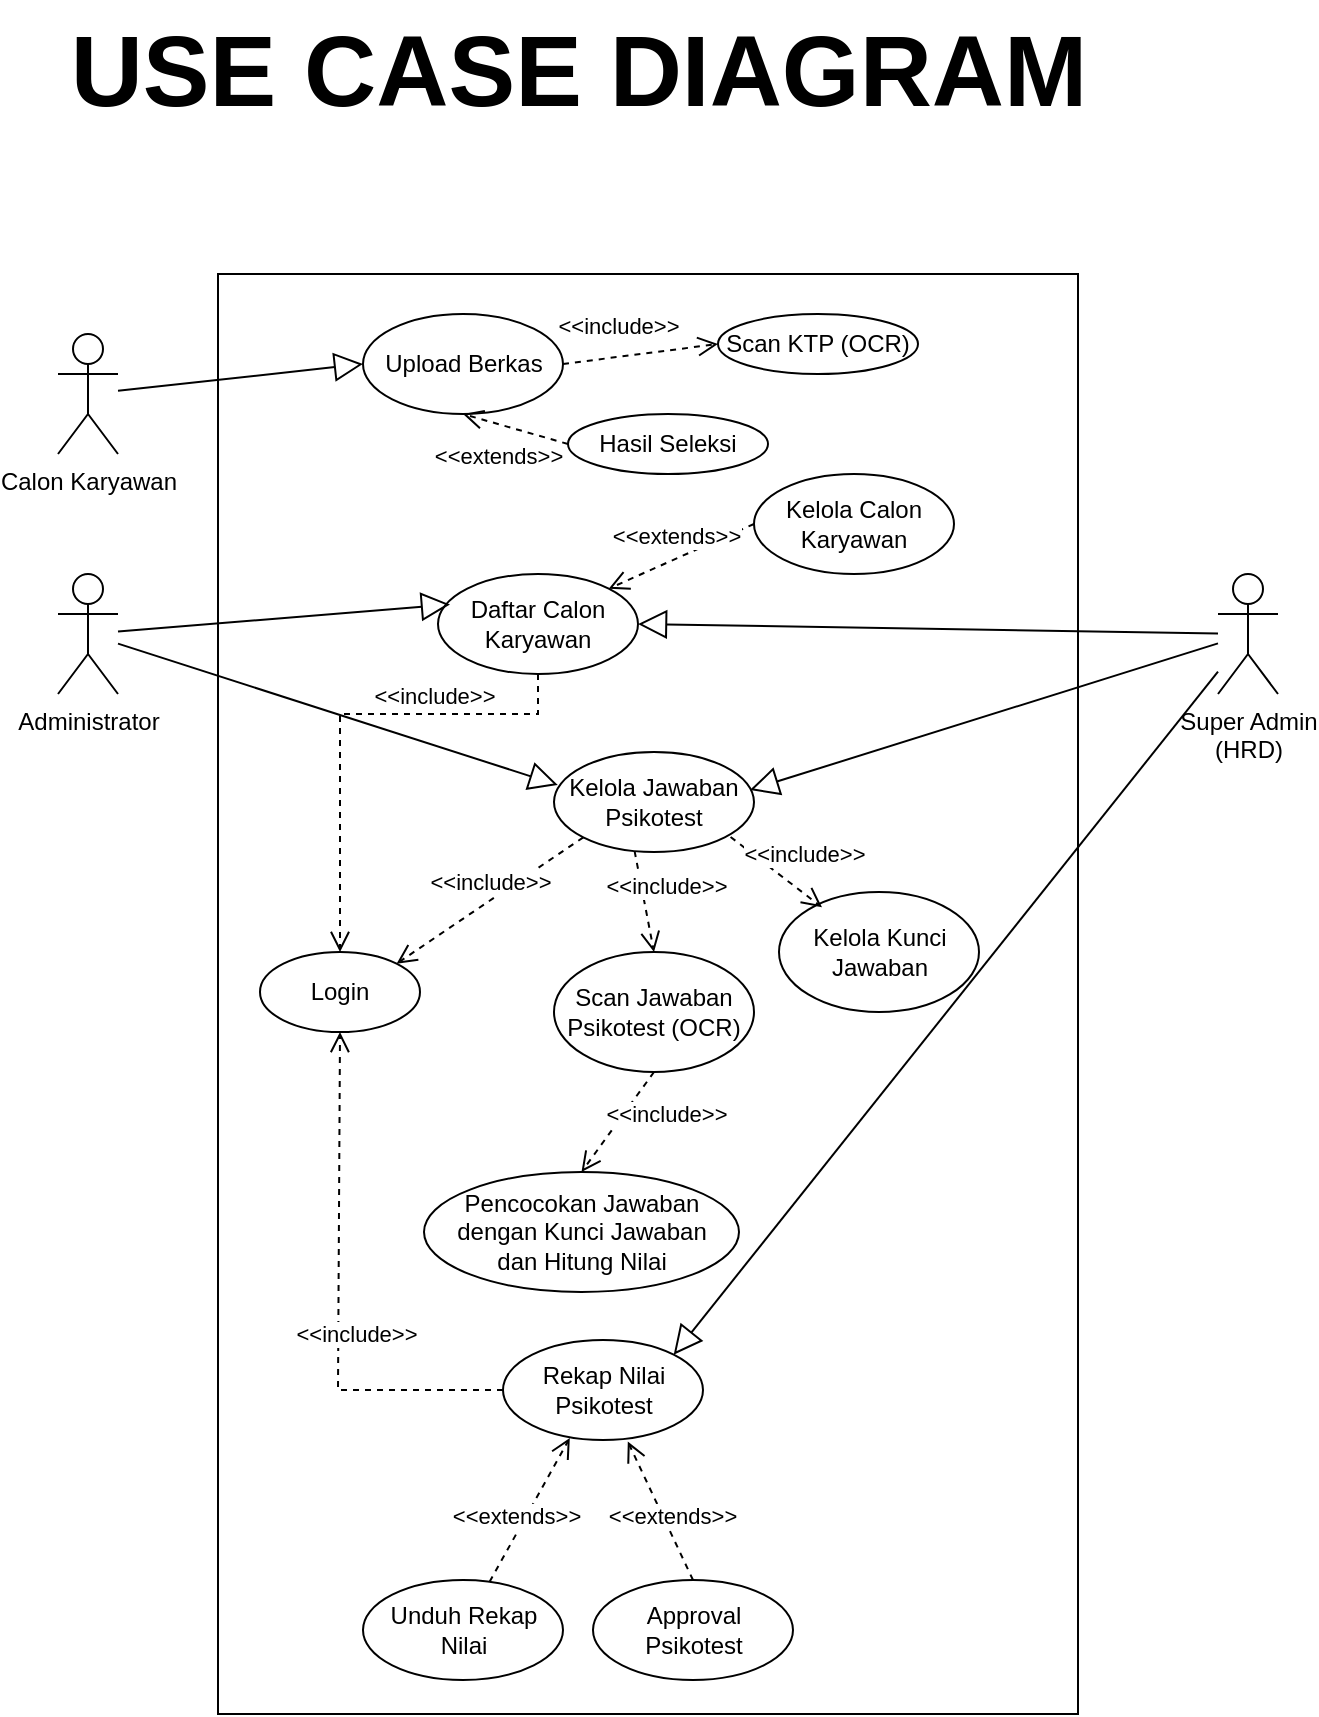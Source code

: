 <mxfile version="26.0.13" pages="5">
  <diagram name="USE CASE DIAGRAM" id="6T4qsqivxqvrZ7MX3iYm">
    <mxGraphModel dx="1075" dy="435" grid="1" gridSize="10" guides="1" tooltips="1" connect="1" arrows="1" fold="1" page="1" pageScale="1" pageWidth="850" pageHeight="1100" math="0" shadow="0">
      <root>
        <mxCell id="0" />
        <mxCell id="1" parent="0" />
        <mxCell id="-LnCVVdrkijfgitVFEL--1" value="Calon Karyawan" style="shape=umlActor;verticalLabelPosition=bottom;verticalAlign=top;html=1;outlineConnect=0;" parent="1" vertex="1">
          <mxGeometry x="70" y="200" width="30" height="60" as="geometry" />
        </mxCell>
        <mxCell id="-LnCVVdrkijfgitVFEL--4" value="" style="html=1;whiteSpace=wrap;fillColor=default;glass=0;rounded=0;shadow=0;" parent="1" vertex="1">
          <mxGeometry x="150" y="170" width="430" height="720" as="geometry" />
        </mxCell>
        <mxCell id="-LnCVVdrkijfgitVFEL--5" value="Super Admin&lt;br&gt;(HRD)" style="shape=umlActor;verticalLabelPosition=bottom;verticalAlign=top;html=1;outlineConnect=0;" parent="1" vertex="1">
          <mxGeometry x="650" y="320" width="30" height="60" as="geometry" />
        </mxCell>
        <mxCell id="-LnCVVdrkijfgitVFEL--6" value="Login" style="ellipse;whiteSpace=wrap;html=1;" parent="1" vertex="1">
          <mxGeometry x="171" y="509" width="80" height="40" as="geometry" />
        </mxCell>
        <mxCell id="-LnCVVdrkijfgitVFEL--7" value="Upload Berkas" style="ellipse;whiteSpace=wrap;html=1;" parent="1" vertex="1">
          <mxGeometry x="222.5" y="190" width="100" height="50" as="geometry" />
        </mxCell>
        <mxCell id="-LnCVVdrkijfgitVFEL--8" value="Kelola Jawaban Psikotest" style="ellipse;whiteSpace=wrap;html=1;" parent="1" vertex="1">
          <mxGeometry x="318" y="409" width="100" height="50" as="geometry" />
        </mxCell>
        <mxCell id="-LnCVVdrkijfgitVFEL--9" value="Daftar Calon Karyawan" style="ellipse;whiteSpace=wrap;html=1;" parent="1" vertex="1">
          <mxGeometry x="260" y="320" width="100" height="50" as="geometry" />
        </mxCell>
        <mxCell id="-LnCVVdrkijfgitVFEL--10" value="Approval&lt;div&gt;Psikotest&lt;/div&gt;" style="ellipse;whiteSpace=wrap;html=1;" parent="1" vertex="1">
          <mxGeometry x="337.5" y="823" width="100" height="50" as="geometry" />
        </mxCell>
        <mxCell id="-LnCVVdrkijfgitVFEL--24" value="&amp;lt;&amp;lt;include&amp;gt;&amp;gt;" style="html=1;verticalAlign=bottom;endArrow=open;dashed=1;endSize=8;curved=0;rounded=0;entryX=0.5;entryY=0;entryDx=0;entryDy=0;exitX=0.5;exitY=1;exitDx=0;exitDy=0;" parent="1" source="-LnCVVdrkijfgitVFEL--9" target="-LnCVVdrkijfgitVFEL--6" edge="1">
          <mxGeometry x="-0.391" relative="1" as="geometry">
            <mxPoint x="440" y="384.5" as="sourcePoint" />
            <mxPoint x="350" y="385" as="targetPoint" />
            <Array as="points">
              <mxPoint x="310" y="390" />
              <mxPoint x="211" y="390" />
            </Array>
            <mxPoint as="offset" />
          </mxGeometry>
        </mxCell>
        <mxCell id="-LnCVVdrkijfgitVFEL--26" value="&amp;lt;&amp;lt;include&amp;gt;&amp;gt;" style="html=1;verticalAlign=bottom;endArrow=open;dashed=1;endSize=8;curved=0;rounded=0;entryX=0.5;entryY=1;entryDx=0;entryDy=0;exitX=0;exitY=0.5;exitDx=0;exitDy=0;" parent="1" source="7Te8VOhXa30SamZNzAqr-4" target="-LnCVVdrkijfgitVFEL--6" edge="1">
          <mxGeometry x="-0.224" y="-9" relative="1" as="geometry">
            <mxPoint x="393" y="685" as="sourcePoint" />
            <mxPoint x="360" y="695" as="targetPoint" />
            <Array as="points">
              <mxPoint x="210" y="728" />
            </Array>
            <mxPoint as="offset" />
          </mxGeometry>
        </mxCell>
        <mxCell id="-LnCVVdrkijfgitVFEL--27" value="&amp;lt;&amp;lt;include&amp;gt;&amp;gt;" style="html=1;verticalAlign=bottom;endArrow=open;dashed=1;endSize=8;curved=0;rounded=0;exitX=0;exitY=1;exitDx=0;exitDy=0;entryX=1;entryY=0;entryDx=0;entryDy=0;" parent="1" source="-LnCVVdrkijfgitVFEL--8" target="-LnCVVdrkijfgitVFEL--6" edge="1">
          <mxGeometry relative="1" as="geometry">
            <mxPoint x="480" y="207.5" as="sourcePoint" />
            <mxPoint x="350" y="382.5" as="targetPoint" />
          </mxGeometry>
        </mxCell>
        <mxCell id="-LnCVVdrkijfgitVFEL--29" value="" style="endArrow=block;endFill=0;endSize=12;html=1;rounded=0;entryX=0;entryY=0.5;entryDx=0;entryDy=0;horizontal=1;" parent="1" source="-LnCVVdrkijfgitVFEL--1" target="-LnCVVdrkijfgitVFEL--7" edge="1">
          <mxGeometry width="160" relative="1" as="geometry">
            <mxPoint x="110" y="270" as="sourcePoint" />
            <mxPoint x="260" y="380" as="targetPoint" />
          </mxGeometry>
        </mxCell>
        <mxCell id="-LnCVVdrkijfgitVFEL--30" value="" style="endArrow=block;endFill=0;endSize=12;html=1;rounded=0;entryX=0.98;entryY=0.38;entryDx=0;entryDy=0;entryPerimeter=0;" parent="1" source="-LnCVVdrkijfgitVFEL--5" target="-LnCVVdrkijfgitVFEL--8" edge="1">
          <mxGeometry width="160" relative="1" as="geometry">
            <mxPoint x="120" y="550" as="sourcePoint" />
            <mxPoint x="260" y="385" as="targetPoint" />
          </mxGeometry>
        </mxCell>
        <mxCell id="-LnCVVdrkijfgitVFEL--33" value="" style="endArrow=block;endFill=0;endSize=12;html=1;rounded=0;entryX=1;entryY=0.5;entryDx=0;entryDy=0;" parent="1" source="-LnCVVdrkijfgitVFEL--5" target="-LnCVVdrkijfgitVFEL--9" edge="1">
          <mxGeometry width="160" relative="1" as="geometry">
            <mxPoint x="120" y="530" as="sourcePoint" />
            <mxPoint x="270" y="305" as="targetPoint" />
          </mxGeometry>
        </mxCell>
        <mxCell id="-LnCVVdrkijfgitVFEL--36" value="USE CASE DIAGRAM" style="text;html=1;align=center;verticalAlign=middle;resizable=0;points=[];autosize=1;strokeColor=none;fillColor=none;fontStyle=1;fontSize=50;" parent="1" vertex="1">
          <mxGeometry x="70" y="33" width="520" height="70" as="geometry" />
        </mxCell>
        <mxCell id="VW0m0DfXCC-n98u10OSN-1" value="Administrator" style="shape=umlActor;verticalLabelPosition=bottom;verticalAlign=top;html=1;outlineConnect=0;" parent="1" vertex="1">
          <mxGeometry x="70" y="320" width="30" height="60" as="geometry" />
        </mxCell>
        <mxCell id="VW0m0DfXCC-n98u10OSN-5" value="" style="endArrow=block;endFill=0;endSize=12;html=1;rounded=0;entryX=0.06;entryY=0.304;entryDx=0;entryDy=0;entryPerimeter=0;" parent="1" source="VW0m0DfXCC-n98u10OSN-1" target="-LnCVVdrkijfgitVFEL--9" edge="1">
          <mxGeometry width="160" relative="1" as="geometry">
            <mxPoint x="120" y="400" as="sourcePoint" />
            <mxPoint x="770" y="295" as="targetPoint" />
          </mxGeometry>
        </mxCell>
        <mxCell id="7Te8VOhXa30SamZNzAqr-3" value="" style="endArrow=block;endFill=0;endSize=12;html=1;rounded=0;entryX=0.019;entryY=0.33;entryDx=0;entryDy=0;entryPerimeter=0;" parent="1" source="VW0m0DfXCC-n98u10OSN-1" target="-LnCVVdrkijfgitVFEL--8" edge="1">
          <mxGeometry width="160" relative="1" as="geometry">
            <mxPoint x="120" y="420" as="sourcePoint" />
            <mxPoint x="364" y="294" as="targetPoint" />
          </mxGeometry>
        </mxCell>
        <mxCell id="7Te8VOhXa30SamZNzAqr-4" value="Rekap Nilai Psikotest" style="ellipse;whiteSpace=wrap;html=1;" parent="1" vertex="1">
          <mxGeometry x="292.5" y="703" width="100" height="50" as="geometry" />
        </mxCell>
        <mxCell id="7Te8VOhXa30SamZNzAqr-5" value="" style="endArrow=block;endFill=0;endSize=12;html=1;rounded=0;entryX=1;entryY=0;entryDx=0;entryDy=0;" parent="1" source="-LnCVVdrkijfgitVFEL--5" target="7Te8VOhXa30SamZNzAqr-4" edge="1">
          <mxGeometry width="160" relative="1" as="geometry">
            <mxPoint x="120" y="580" as="sourcePoint" />
            <mxPoint x="270" y="487" as="targetPoint" />
          </mxGeometry>
        </mxCell>
        <mxCell id="7Te8VOhXa30SamZNzAqr-6" value="Unduh Rekap Nilai" style="ellipse;whiteSpace=wrap;html=1;" parent="1" vertex="1">
          <mxGeometry x="222.5" y="823" width="100" height="50" as="geometry" />
        </mxCell>
        <mxCell id="7Te8VOhXa30SamZNzAqr-7" value="&amp;lt;&amp;lt;extends&amp;gt;&amp;gt;" style="html=1;verticalAlign=bottom;endArrow=open;dashed=1;endSize=8;curved=0;rounded=0;entryX=0.334;entryY=0.98;entryDx=0;entryDy=0;entryPerimeter=0;" parent="1" source="7Te8VOhXa30SamZNzAqr-6" target="7Te8VOhXa30SamZNzAqr-4" edge="1">
          <mxGeometry x="-0.333" relative="1" as="geometry">
            <mxPoint x="440" y="610" as="sourcePoint" />
            <mxPoint x="310" y="745" as="targetPoint" />
            <mxPoint as="offset" />
            <Array as="points" />
          </mxGeometry>
        </mxCell>
        <mxCell id="lXcN_mgPwJIDh37Nm0o5-3" value="Kelola Kunci Jawaban" style="ellipse;whiteSpace=wrap;html=1;" parent="1" vertex="1">
          <mxGeometry x="430.5" y="479" width="100" height="60" as="geometry" />
        </mxCell>
        <mxCell id="lXcN_mgPwJIDh37Nm0o5-4" value="&amp;lt;&amp;lt;include&amp;gt;&amp;gt;" style="html=1;verticalAlign=bottom;endArrow=open;dashed=1;endSize=8;curved=0;rounded=0;entryX=0.215;entryY=0.128;entryDx=0;entryDy=0;exitX=0.883;exitY=0.85;exitDx=0;exitDy=0;exitPerimeter=0;entryPerimeter=0;" parent="1" source="-LnCVVdrkijfgitVFEL--8" target="lXcN_mgPwJIDh37Nm0o5-3" edge="1">
          <mxGeometry x="0.379" y="9" relative="1" as="geometry">
            <mxPoint x="320" y="760" as="sourcePoint" />
            <mxPoint x="320" y="710" as="targetPoint" />
            <mxPoint as="offset" />
            <Array as="points" />
          </mxGeometry>
        </mxCell>
        <mxCell id="lXcN_mgPwJIDh37Nm0o5-5" value="Kelola Calon Karyawan" style="ellipse;whiteSpace=wrap;html=1;" parent="1" vertex="1">
          <mxGeometry x="418" y="270" width="100" height="50" as="geometry" />
        </mxCell>
        <mxCell id="lXcN_mgPwJIDh37Nm0o5-6" value="&amp;lt;&amp;lt;extends&amp;gt;&amp;gt;" style="html=1;verticalAlign=bottom;endArrow=open;dashed=1;endSize=8;curved=0;rounded=0;entryX=1;entryY=0;entryDx=0;entryDy=0;exitX=0;exitY=0.5;exitDx=0;exitDy=0;" parent="1" source="lXcN_mgPwJIDh37Nm0o5-5" target="-LnCVVdrkijfgitVFEL--9" edge="1">
          <mxGeometry x="0.049" y="-2" relative="1" as="geometry">
            <mxPoint x="320" y="570" as="sourcePoint" />
            <mxPoint x="320" y="512" as="targetPoint" />
            <mxPoint as="offset" />
            <Array as="points" />
          </mxGeometry>
        </mxCell>
        <mxCell id="lXcN_mgPwJIDh37Nm0o5-8" value="&amp;lt;&amp;lt;extends&amp;gt;&amp;gt;" style="html=1;verticalAlign=bottom;endArrow=open;dashed=1;endSize=8;curved=0;rounded=0;entryX=0.624;entryY=1.016;entryDx=0;entryDy=0;exitX=0.5;exitY=0;exitDx=0;exitDy=0;entryPerimeter=0;" parent="1" source="-LnCVVdrkijfgitVFEL--10" target="7Te8VOhXa30SamZNzAqr-4" edge="1">
          <mxGeometry x="-0.333" relative="1" as="geometry">
            <mxPoint x="282" y="681" as="sourcePoint" />
            <mxPoint x="320" y="600" as="targetPoint" />
            <mxPoint as="offset" />
            <Array as="points" />
          </mxGeometry>
        </mxCell>
        <mxCell id="lXcN_mgPwJIDh37Nm0o5-9" value="Scan Jawaban Psikotest (OCR)" style="ellipse;whiteSpace=wrap;html=1;" parent="1" vertex="1">
          <mxGeometry x="318" y="509" width="100" height="60" as="geometry" />
        </mxCell>
        <mxCell id="lXcN_mgPwJIDh37Nm0o5-10" value="&amp;lt;&amp;lt;include&amp;gt;&amp;gt;" style="html=1;verticalAlign=bottom;endArrow=open;dashed=1;endSize=8;curved=0;rounded=0;entryX=0.5;entryY=0;entryDx=0;entryDy=0;exitX=0.403;exitY=0.991;exitDx=0;exitDy=0;exitPerimeter=0;" parent="1" source="-LnCVVdrkijfgitVFEL--8" target="lXcN_mgPwJIDh37Nm0o5-9" edge="1">
          <mxGeometry x="0.121" y="10" relative="1" as="geometry">
            <mxPoint x="320" y="470" as="sourcePoint" />
            <mxPoint x="320" y="420" as="targetPoint" />
            <mxPoint as="offset" />
            <Array as="points" />
          </mxGeometry>
        </mxCell>
        <mxCell id="eVHxPvrnUxrZTThEjFGU-1" value="Pencocokan Jawaban dengan Kunci Jawaban&lt;div&gt;dan Hitung Nilai&lt;/div&gt;" style="ellipse;whiteSpace=wrap;html=1;" parent="1" vertex="1">
          <mxGeometry x="253" y="619" width="157.5" height="60" as="geometry" />
        </mxCell>
        <mxCell id="eVHxPvrnUxrZTThEjFGU-3" value="&amp;lt;&amp;lt;include&amp;gt;&amp;gt;" style="html=1;verticalAlign=bottom;endArrow=open;dashed=1;endSize=8;curved=0;rounded=0;exitX=0.5;exitY=1;exitDx=0;exitDy=0;entryX=0.5;entryY=0;entryDx=0;entryDy=0;" parent="1" source="lXcN_mgPwJIDh37Nm0o5-9" target="eVHxPvrnUxrZTThEjFGU-1" edge="1">
          <mxGeometry x="-0.338" y="22" relative="1" as="geometry">
            <mxPoint x="420" y="470" as="sourcePoint" />
            <mxPoint x="399" y="520" as="targetPoint" />
            <mxPoint as="offset" />
            <Array as="points" />
          </mxGeometry>
        </mxCell>
        <mxCell id="4qiZYSaZGQehWmJFmnZG-1" value="Scan KTP (OCR)" style="ellipse;whiteSpace=wrap;html=1;" parent="1" vertex="1">
          <mxGeometry x="400" y="190" width="100" height="30" as="geometry" />
        </mxCell>
        <mxCell id="4qiZYSaZGQehWmJFmnZG-2" value="&amp;lt;&amp;lt;include&amp;gt;&amp;gt;" style="html=1;verticalAlign=bottom;endArrow=open;dashed=1;endSize=8;curved=0;rounded=0;entryX=0;entryY=0.5;entryDx=0;entryDy=0;exitX=1;exitY=0.5;exitDx=0;exitDy=0;" parent="1" source="-LnCVVdrkijfgitVFEL--7" target="4qiZYSaZGQehWmJFmnZG-1" edge="1">
          <mxGeometry x="-0.269" y="6" relative="1" as="geometry">
            <mxPoint x="435" y="275" as="sourcePoint" />
            <mxPoint x="355" y="287" as="targetPoint" />
            <mxPoint as="offset" />
            <Array as="points" />
          </mxGeometry>
        </mxCell>
        <mxCell id="0BJrBRrxi55bmU28Zrlh-1" value="Hasil Seleksi" style="ellipse;whiteSpace=wrap;html=1;" vertex="1" parent="1">
          <mxGeometry x="325" y="240" width="100" height="30" as="geometry" />
        </mxCell>
        <mxCell id="0BJrBRrxi55bmU28Zrlh-2" value="&amp;lt;&amp;lt;extends&amp;gt;&amp;gt;" style="html=1;verticalAlign=bottom;endArrow=open;dashed=1;endSize=8;curved=0;rounded=0;entryX=0.5;entryY=1;entryDx=0;entryDy=0;exitX=0;exitY=0.5;exitDx=0;exitDy=0;" edge="1" parent="1" source="0BJrBRrxi55bmU28Zrlh-1" target="-LnCVVdrkijfgitVFEL--7">
          <mxGeometry x="0.082" y="24" relative="1" as="geometry">
            <mxPoint x="448" y="292" as="sourcePoint" />
            <mxPoint x="355" y="294" as="targetPoint" />
            <mxPoint as="offset" />
            <Array as="points" />
          </mxGeometry>
        </mxCell>
      </root>
    </mxGraphModel>
  </diagram>
  <diagram id="JDkG3bA-1qyNmmjzLE93" name="ACTIVITY DIAGRAM">
    <mxGraphModel dx="890" dy="1460" grid="1" gridSize="10" guides="1" tooltips="1" connect="1" arrows="1" fold="1" page="1" pageScale="1" pageWidth="850" pageHeight="1100" math="0" shadow="0">
      <root>
        <mxCell id="0" />
        <mxCell id="1" parent="0" />
        <mxCell id="-dTdE7fVJizG8Fi9k5Ov-3" value="&lt;font style=&quot;font-size: 14px;&quot;&gt;HRD &amp;amp; Admin&lt;/font&gt;" style="swimlane;whiteSpace=wrap;html=1;" parent="1" vertex="1">
          <mxGeometry x="1720" y="-770" width="260" height="650" as="geometry" />
        </mxCell>
        <mxCell id="teF5q3dAIL4rEkFP2V02-22" value="" style="ellipse;html=1;shape=startState;fillColor=#000000;strokeColor=#000000;" parent="-dTdE7fVJizG8Fi9k5Ov-3" vertex="1">
          <mxGeometry x="105" y="40" width="30" height="30" as="geometry" />
        </mxCell>
        <mxCell id="teF5q3dAIL4rEkFP2V02-23" value="" style="edgeStyle=orthogonalEdgeStyle;html=1;verticalAlign=bottom;endArrow=open;endSize=8;strokeColor=#000000;rounded=0;" parent="-dTdE7fVJizG8Fi9k5Ov-3" source="teF5q3dAIL4rEkFP2V02-22" edge="1">
          <mxGeometry relative="1" as="geometry">
            <mxPoint x="120" y="120" as="targetPoint" />
          </mxGeometry>
        </mxCell>
        <mxCell id="teF5q3dAIL4rEkFP2V02-24" value="&lt;font style=&quot;font-size: 14px;&quot;&gt;Masukkan&amp;nbsp;&lt;/font&gt;&lt;div&gt;&lt;font style=&quot;font-size: 14px;&quot;&gt;Email &amp;amp; Password&lt;/font&gt;&lt;/div&gt;" style="rounded=1;whiteSpace=wrap;html=1;" parent="-dTdE7fVJizG8Fi9k5Ov-3" vertex="1">
          <mxGeometry x="35" y="265" width="160" height="60" as="geometry" />
        </mxCell>
        <mxCell id="teF5q3dAIL4rEkFP2V02-25" value="&lt;font style=&quot;font-size: 14px;&quot;&gt;Buka Website&lt;/font&gt;" style="rounded=1;whiteSpace=wrap;html=1;" parent="-dTdE7fVJizG8Fi9k5Ov-3" vertex="1">
          <mxGeometry x="60" y="120" width="120" height="60" as="geometry" />
        </mxCell>
        <mxCell id="-dTdE7fVJizG8Fi9k5Ov-8" value="&lt;font style=&quot;font-size: 14px;&quot;&gt;Sistem&lt;/font&gt;" style="swimlane;whiteSpace=wrap;html=1;" parent="1" vertex="1">
          <mxGeometry x="1980" y="-770" width="400" height="650" as="geometry" />
        </mxCell>
        <mxCell id="teF5q3dAIL4rEkFP2V02-26" value="&lt;font style=&quot;font-size: 14px;&quot;&gt;Menampilkan Halaman Login&lt;/font&gt;" style="rounded=1;whiteSpace=wrap;html=1;" parent="-dTdE7fVJizG8Fi9k5Ov-8" vertex="1">
          <mxGeometry x="71.75" y="120" width="120" height="60" as="geometry" />
        </mxCell>
        <mxCell id="teF5q3dAIL4rEkFP2V02-37" value="&lt;font style=&quot;font-size: 14px;&quot;&gt;Validasi&lt;/font&gt;" style="rounded=1;whiteSpace=wrap;html=1;" parent="-dTdE7fVJizG8Fi9k5Ov-8" vertex="1">
          <mxGeometry x="71.75" y="270" width="120" height="50" as="geometry" />
        </mxCell>
        <mxCell id="teF5q3dAIL4rEkFP2V02-33" value="" style="rhombus;whiteSpace=wrap;html=1;" parent="-dTdE7fVJizG8Fi9k5Ov-8" vertex="1">
          <mxGeometry x="113" y="380" width="37.5" height="40" as="geometry" />
        </mxCell>
        <mxCell id="teF5q3dAIL4rEkFP2V02-36" value="&lt;font style=&quot;font-size: 14px;&quot;&gt;Menampilkan Pesan&amp;nbsp;&lt;/font&gt;&lt;div&gt;&lt;font style=&quot;font-size: 14px;&quot;&gt;&quot;Email &amp;amp; Password salah&quot;&lt;/font&gt;&lt;/div&gt;" style="rounded=1;whiteSpace=wrap;html=1;" parent="-dTdE7fVJizG8Fi9k5Ov-8" vertex="1">
          <mxGeometry x="221.75" y="367.5" width="150" height="65" as="geometry" />
        </mxCell>
        <mxCell id="teF5q3dAIL4rEkFP2V02-28" value="&lt;font style=&quot;font-size: 14px;&quot;&gt;Menampilkan Dashboard&lt;/font&gt;" style="rounded=1;whiteSpace=wrap;html=1;" parent="-dTdE7fVJizG8Fi9k5Ov-8" vertex="1">
          <mxGeometry x="71.75" y="470" width="120" height="50" as="geometry" />
        </mxCell>
        <mxCell id="teF5q3dAIL4rEkFP2V02-27" style="edgeStyle=orthogonalEdgeStyle;rounded=0;orthogonalLoop=1;jettySize=auto;html=1;exitX=0.5;exitY=1;exitDx=0;exitDy=0;" parent="-dTdE7fVJizG8Fi9k5Ov-8" source="teF5q3dAIL4rEkFP2V02-37" target="teF5q3dAIL4rEkFP2V02-33" edge="1">
          <mxGeometry relative="1" as="geometry" />
        </mxCell>
        <mxCell id="teF5q3dAIL4rEkFP2V02-29" style="edgeStyle=orthogonalEdgeStyle;rounded=0;orthogonalLoop=1;jettySize=auto;html=1;exitX=1;exitY=0.5;exitDx=0;exitDy=0;entryX=0;entryY=0.5;entryDx=0;entryDy=0;" parent="-dTdE7fVJizG8Fi9k5Ov-8" source="teF5q3dAIL4rEkFP2V02-33" target="teF5q3dAIL4rEkFP2V02-36" edge="1">
          <mxGeometry relative="1" as="geometry" />
        </mxCell>
        <mxCell id="teF5q3dAIL4rEkFP2V02-30" value="Invalid" style="edgeLabel;html=1;align=center;verticalAlign=middle;resizable=0;points=[];" parent="teF5q3dAIL4rEkFP2V02-29" connectable="0" vertex="1">
          <mxGeometry x="-0.009" y="2" relative="1" as="geometry">
            <mxPoint as="offset" />
          </mxGeometry>
        </mxCell>
        <mxCell id="teF5q3dAIL4rEkFP2V02-31" style="edgeStyle=orthogonalEdgeStyle;rounded=0;orthogonalLoop=1;jettySize=auto;html=1;exitX=0.5;exitY=1;exitDx=0;exitDy=0;" parent="-dTdE7fVJizG8Fi9k5Ov-8" source="teF5q3dAIL4rEkFP2V02-33" target="teF5q3dAIL4rEkFP2V02-28" edge="1">
          <mxGeometry relative="1" as="geometry" />
        </mxCell>
        <mxCell id="teF5q3dAIL4rEkFP2V02-32" value="Valid" style="edgeLabel;html=1;align=center;verticalAlign=middle;resizable=0;points=[];" parent="teF5q3dAIL4rEkFP2V02-31" connectable="0" vertex="1">
          <mxGeometry x="-0.332" y="1" relative="1" as="geometry">
            <mxPoint as="offset" />
          </mxGeometry>
        </mxCell>
        <mxCell id="teF5q3dAIL4rEkFP2V02-34" style="edgeStyle=orthogonalEdgeStyle;rounded=0;orthogonalLoop=1;jettySize=auto;html=1;exitX=0.5;exitY=1;exitDx=0;exitDy=0;entryX=0.5;entryY=0;entryDx=0;entryDy=0;" parent="-dTdE7fVJizG8Fi9k5Ov-8" target="teF5q3dAIL4rEkFP2V02-35" edge="1">
          <mxGeometry relative="1" as="geometry">
            <mxPoint x="131.75" y="520" as="sourcePoint" />
          </mxGeometry>
        </mxCell>
        <mxCell id="teF5q3dAIL4rEkFP2V02-35" value="" style="ellipse;html=1;shape=endState;fillColor=#000000;strokeColor=#000000;" parent="-dTdE7fVJizG8Fi9k5Ov-8" vertex="1">
          <mxGeometry x="116.75" y="570" width="30" height="30" as="geometry" />
        </mxCell>
        <mxCell id="5wGosOrmhJM1EIbnfrxs-1" value="Login" style="text;html=1;align=center;verticalAlign=middle;resizable=0;points=[];autosize=1;strokeColor=none;fillColor=none;fontStyle=1;fontSize=50;" parent="1" vertex="1">
          <mxGeometry x="1710" y="-880" width="150" height="70" as="geometry" />
        </mxCell>
        <mxCell id="teF5q3dAIL4rEkFP2V02-20" style="edgeStyle=orthogonalEdgeStyle;rounded=0;orthogonalLoop=1;jettySize=auto;html=1;exitX=1;exitY=0.5;exitDx=0;exitDy=0;entryX=0;entryY=0.5;entryDx=0;entryDy=0;" parent="1" source="teF5q3dAIL4rEkFP2V02-25" target="teF5q3dAIL4rEkFP2V02-26" edge="1">
          <mxGeometry relative="1" as="geometry" />
        </mxCell>
        <mxCell id="teF5q3dAIL4rEkFP2V02-21" style="edgeStyle=orthogonalEdgeStyle;rounded=0;orthogonalLoop=1;jettySize=auto;html=1;exitX=0.5;exitY=1;exitDx=0;exitDy=0;" parent="1" source="teF5q3dAIL4rEkFP2V02-26" target="teF5q3dAIL4rEkFP2V02-24" edge="1">
          <mxGeometry relative="1" as="geometry">
            <mxPoint x="1686" y="-520" as="targetPoint" />
          </mxGeometry>
        </mxCell>
        <mxCell id="teF5q3dAIL4rEkFP2V02-38" style="edgeStyle=orthogonalEdgeStyle;rounded=0;orthogonalLoop=1;jettySize=auto;html=1;exitX=1;exitY=0.5;exitDx=0;exitDy=0;entryX=0;entryY=0.5;entryDx=0;entryDy=0;" parent="1" source="teF5q3dAIL4rEkFP2V02-24" target="teF5q3dAIL4rEkFP2V02-37" edge="1">
          <mxGeometry relative="1" as="geometry" />
        </mxCell>
        <mxCell id="teF5q3dAIL4rEkFP2V02-39" value="" style="group" parent="1" vertex="1" connectable="0">
          <mxGeometry x="2555" y="-770" width="750" height="680" as="geometry" />
        </mxCell>
        <mxCell id="teF5q3dAIL4rEkFP2V02-40" style="edgeStyle=orthogonalEdgeStyle;rounded=0;orthogonalLoop=1;jettySize=auto;html=1;exitX=1;exitY=0.5;exitDx=0;exitDy=0;entryX=0;entryY=0.5;entryDx=0;entryDy=0;" parent="teF5q3dAIL4rEkFP2V02-39" source="teF5q3dAIL4rEkFP2V02-44" target="teF5q3dAIL4rEkFP2V02-57" edge="1">
          <mxGeometry relative="1" as="geometry" />
        </mxCell>
        <mxCell id="teF5q3dAIL4rEkFP2V02-41" style="edgeStyle=orthogonalEdgeStyle;rounded=0;orthogonalLoop=1;jettySize=auto;html=1;exitX=1;exitY=0.5;exitDx=0;exitDy=0;entryX=0;entryY=0.5;entryDx=0;entryDy=0;" parent="teF5q3dAIL4rEkFP2V02-39" source="teF5q3dAIL4rEkFP2V02-45" target="teF5q3dAIL4rEkFP2V02-56" edge="1">
          <mxGeometry relative="1" as="geometry" />
        </mxCell>
        <mxCell id="teF5q3dAIL4rEkFP2V02-42" style="edgeStyle=orthogonalEdgeStyle;rounded=0;orthogonalLoop=1;jettySize=auto;html=1;exitX=0.5;exitY=1;exitDx=0;exitDy=0;entryX=0.5;entryY=0;entryDx=0;entryDy=0;" parent="teF5q3dAIL4rEkFP2V02-39" source="teF5q3dAIL4rEkFP2V02-56" target="teF5q3dAIL4rEkFP2V02-44" edge="1">
          <mxGeometry relative="1" as="geometry" />
        </mxCell>
        <mxCell id="teF5q3dAIL4rEkFP2V02-43" value="&lt;span style=&quot;font-size: 14px;&quot;&gt;HRD &amp;amp; Admin&lt;/span&gt;" style="swimlane;whiteSpace=wrap;html=1;startSize=23;" parent="teF5q3dAIL4rEkFP2V02-39" vertex="1">
          <mxGeometry width="309.75" height="680" as="geometry" />
        </mxCell>
        <mxCell id="teF5q3dAIL4rEkFP2V02-44" value="&lt;div&gt;&lt;span style=&quot;background-color: transparent; color: light-dark(rgb(0, 0, 0), rgb(255, 255, 255));&quot;&gt;&lt;font style=&quot;font-size: 14px;&quot;&gt;Konfirmasi Logout&amp;nbsp;&lt;/font&gt;&lt;/span&gt;&lt;/div&gt;" style="rounded=1;whiteSpace=wrap;html=1;" parent="teF5q3dAIL4rEkFP2V02-43" vertex="1">
          <mxGeometry x="87.25" y="260" width="135.25" height="65" as="geometry" />
        </mxCell>
        <mxCell id="teF5q3dAIL4rEkFP2V02-45" value="&lt;font style=&quot;font-size: 14px;&quot;&gt;Pilih Menu&amp;nbsp;&lt;/font&gt;&lt;div&gt;&lt;font style=&quot;font-size: 14px;&quot;&gt;&quot; Logout &quot;&lt;/font&gt;&lt;/div&gt;" style="rounded=1;whiteSpace=wrap;html=1;" parent="teF5q3dAIL4rEkFP2V02-43" vertex="1">
          <mxGeometry x="93.88" y="140" width="122" height="60" as="geometry" />
        </mxCell>
        <mxCell id="teF5q3dAIL4rEkFP2V02-46" style="edgeStyle=orthogonalEdgeStyle;rounded=0;orthogonalLoop=1;jettySize=auto;html=1;exitX=0.5;exitY=1;exitDx=0;exitDy=0;entryX=0.5;entryY=0;entryDx=0;entryDy=0;" parent="teF5q3dAIL4rEkFP2V02-43" source="teF5q3dAIL4rEkFP2V02-47" target="teF5q3dAIL4rEkFP2V02-45" edge="1">
          <mxGeometry relative="1" as="geometry" />
        </mxCell>
        <mxCell id="teF5q3dAIL4rEkFP2V02-47" value="" style="ellipse;html=1;shape=startState;fillColor=#000000;strokeColor=#000000;" parent="teF5q3dAIL4rEkFP2V02-43" vertex="1">
          <mxGeometry x="139.88" y="70" width="30" height="30" as="geometry" />
        </mxCell>
        <mxCell id="teF5q3dAIL4rEkFP2V02-48" value="&lt;font style=&quot;font-size: 14px;&quot;&gt;Sistem&lt;/font&gt;" style="swimlane;whiteSpace=wrap;html=1;" parent="teF5q3dAIL4rEkFP2V02-39" vertex="1">
          <mxGeometry x="309.75" width="440.25" height="680" as="geometry" />
        </mxCell>
        <mxCell id="teF5q3dAIL4rEkFP2V02-49" value="&lt;font style=&quot;font-size: 14px;&quot;&gt;Keluar&lt;/font&gt;" style="rounded=1;whiteSpace=wrap;html=1;" parent="teF5q3dAIL4rEkFP2V02-48" vertex="1">
          <mxGeometry x="60.5" y="410" width="103" height="50" as="geometry" />
        </mxCell>
        <mxCell id="teF5q3dAIL4rEkFP2V02-50" value="&lt;font style=&quot;font-size: 14px;&quot;&gt;Kembali Ke&amp;nbsp;&lt;/font&gt;&lt;div&gt;&lt;font style=&quot;font-size: 14px;&quot;&gt;Dashboard&lt;/font&gt;&lt;/div&gt;" style="rounded=1;whiteSpace=wrap;html=1;" parent="teF5q3dAIL4rEkFP2V02-48" vertex="1">
          <mxGeometry x="240.25" y="410" width="150" height="50" as="geometry" />
        </mxCell>
        <mxCell id="teF5q3dAIL4rEkFP2V02-51" style="edgeStyle=orthogonalEdgeStyle;rounded=0;orthogonalLoop=1;jettySize=auto;html=1;exitX=0.5;exitY=1;exitDx=0;exitDy=0;entryX=0.5;entryY=0;entryDx=0;entryDy=0;" parent="teF5q3dAIL4rEkFP2V02-48" source="teF5q3dAIL4rEkFP2V02-52" target="teF5q3dAIL4rEkFP2V02-54" edge="1">
          <mxGeometry relative="1" as="geometry" />
        </mxCell>
        <mxCell id="teF5q3dAIL4rEkFP2V02-52" value="&lt;font style=&quot;font-size: 14px;&quot;&gt;Kembali ke&amp;nbsp;&lt;/font&gt;&lt;div&gt;&lt;font style=&quot;font-size: 14px;&quot;&gt;Login&lt;/font&gt;&lt;/div&gt;" style="rounded=1;whiteSpace=wrap;html=1;" parent="teF5q3dAIL4rEkFP2V02-48" vertex="1">
          <mxGeometry x="47.5" y="490" width="129" height="60" as="geometry" />
        </mxCell>
        <mxCell id="teF5q3dAIL4rEkFP2V02-53" style="edgeStyle=orthogonalEdgeStyle;rounded=0;orthogonalLoop=1;jettySize=auto;html=1;exitX=0.5;exitY=1;exitDx=0;exitDy=0;" parent="teF5q3dAIL4rEkFP2V02-48" source="teF5q3dAIL4rEkFP2V02-49" target="teF5q3dAIL4rEkFP2V02-52" edge="1">
          <mxGeometry relative="1" as="geometry" />
        </mxCell>
        <mxCell id="teF5q3dAIL4rEkFP2V02-54" value="" style="ellipse;html=1;shape=endState;fillColor=#000000;strokeColor=#000000;" parent="teF5q3dAIL4rEkFP2V02-48" vertex="1">
          <mxGeometry x="176.5" y="610" width="30" height="30" as="geometry" />
        </mxCell>
        <mxCell id="teF5q3dAIL4rEkFP2V02-55" style="edgeStyle=orthogonalEdgeStyle;rounded=0;orthogonalLoop=1;jettySize=auto;html=1;exitX=0.5;exitY=1;exitDx=0;exitDy=0;entryX=1;entryY=0.5;entryDx=0;entryDy=0;" parent="teF5q3dAIL4rEkFP2V02-48" source="teF5q3dAIL4rEkFP2V02-50" target="teF5q3dAIL4rEkFP2V02-54" edge="1">
          <mxGeometry relative="1" as="geometry" />
        </mxCell>
        <mxCell id="teF5q3dAIL4rEkFP2V02-56" value="&lt;font style=&quot;font-size: 14px;&quot;&gt;Menampilkan&amp;nbsp;&lt;/font&gt;&lt;div&gt;&lt;font style=&quot;font-size: 14px;&quot;&gt;confirmation pop-up&lt;/font&gt;&lt;/div&gt;" style="rounded=1;whiteSpace=wrap;html=1;" parent="teF5q3dAIL4rEkFP2V02-48" vertex="1">
          <mxGeometry x="133" y="140" width="144.75" height="60" as="geometry" />
        </mxCell>
        <mxCell id="teF5q3dAIL4rEkFP2V02-57" value="&lt;font style=&quot;font-size: 14px;&quot;&gt;Validasi&amp;nbsp;&lt;/font&gt;&lt;div&gt;&lt;font style=&quot;font-size: 14px;&quot;&gt;konfirmasi&lt;/font&gt;&lt;/div&gt;" style="rounded=1;whiteSpace=wrap;html=1;" parent="teF5q3dAIL4rEkFP2V02-48" vertex="1">
          <mxGeometry x="145.38" y="267.5" width="120" height="50" as="geometry" />
        </mxCell>
        <mxCell id="teF5q3dAIL4rEkFP2V02-58" value="" style="rhombus;whiteSpace=wrap;html=1;" parent="teF5q3dAIL4rEkFP2V02-48" vertex="1">
          <mxGeometry x="186.63" y="350" width="37.5" height="40" as="geometry" />
        </mxCell>
        <mxCell id="teF5q3dAIL4rEkFP2V02-59" style="edgeStyle=orthogonalEdgeStyle;rounded=0;orthogonalLoop=1;jettySize=auto;html=1;exitX=0.5;exitY=1;exitDx=0;exitDy=0;" parent="teF5q3dAIL4rEkFP2V02-48" source="teF5q3dAIL4rEkFP2V02-57" target="teF5q3dAIL4rEkFP2V02-58" edge="1">
          <mxGeometry relative="1" as="geometry" />
        </mxCell>
        <mxCell id="teF5q3dAIL4rEkFP2V02-60" style="edgeStyle=orthogonalEdgeStyle;rounded=0;orthogonalLoop=1;jettySize=auto;html=1;exitX=0;exitY=0.5;exitDx=0;exitDy=0;entryX=0.5;entryY=0;entryDx=0;entryDy=0;" parent="teF5q3dAIL4rEkFP2V02-48" source="teF5q3dAIL4rEkFP2V02-58" target="teF5q3dAIL4rEkFP2V02-49" edge="1">
          <mxGeometry relative="1" as="geometry" />
        </mxCell>
        <mxCell id="teF5q3dAIL4rEkFP2V02-61" value="Ya" style="edgeLabel;html=1;align=center;verticalAlign=middle;resizable=0;points=[];" parent="teF5q3dAIL4rEkFP2V02-60" connectable="0" vertex="1">
          <mxGeometry x="-0.523" y="2" relative="1" as="geometry">
            <mxPoint as="offset" />
          </mxGeometry>
        </mxCell>
        <mxCell id="teF5q3dAIL4rEkFP2V02-62" style="edgeStyle=orthogonalEdgeStyle;rounded=0;orthogonalLoop=1;jettySize=auto;html=1;exitX=1;exitY=0.5;exitDx=0;exitDy=0;entryX=0.5;entryY=0;entryDx=0;entryDy=0;" parent="teF5q3dAIL4rEkFP2V02-48" source="teF5q3dAIL4rEkFP2V02-58" target="teF5q3dAIL4rEkFP2V02-50" edge="1">
          <mxGeometry relative="1" as="geometry" />
        </mxCell>
        <mxCell id="teF5q3dAIL4rEkFP2V02-63" value="Tidak" style="edgeLabel;html=1;align=center;verticalAlign=middle;resizable=0;points=[];" parent="teF5q3dAIL4rEkFP2V02-62" connectable="0" vertex="1">
          <mxGeometry x="-0.429" y="-1" relative="1" as="geometry">
            <mxPoint as="offset" />
          </mxGeometry>
        </mxCell>
        <mxCell id="teF5q3dAIL4rEkFP2V02-64" value="Logout" style="text;html=1;align=center;verticalAlign=middle;resizable=0;points=[];autosize=1;strokeColor=none;fillColor=none;fontStyle=1;fontSize=50;" parent="1" vertex="1">
          <mxGeometry x="2550" y="-880" width="180" height="70" as="geometry" />
        </mxCell>
        <mxCell id="f52TMN1NGTrrrHh_Enjg-1" value="&lt;font style=&quot;font-size: 14px;&quot;&gt;Calon Karyawan&lt;/font&gt;" style="swimlane;whiteSpace=wrap;html=1;" parent="1" vertex="1">
          <mxGeometry x="50" y="-840" width="260" height="990" as="geometry" />
        </mxCell>
        <mxCell id="f52TMN1NGTrrrHh_Enjg-2" value="" style="ellipse;html=1;shape=startState;fillColor=#000000;strokeColor=#000000;" parent="f52TMN1NGTrrrHh_Enjg-1" vertex="1">
          <mxGeometry x="105" y="40" width="30" height="30" as="geometry" />
        </mxCell>
        <mxCell id="f52TMN1NGTrrrHh_Enjg-3" value="" style="edgeStyle=orthogonalEdgeStyle;html=1;verticalAlign=bottom;endArrow=open;endSize=8;strokeColor=#000000;rounded=0;" parent="f52TMN1NGTrrrHh_Enjg-1" source="f52TMN1NGTrrrHh_Enjg-2" edge="1">
          <mxGeometry relative="1" as="geometry">
            <mxPoint x="120" y="120" as="targetPoint" />
          </mxGeometry>
        </mxCell>
        <mxCell id="f52TMN1NGTrrrHh_Enjg-4" value="&lt;span style=&quot;font-size: 14px;&quot;&gt;Pilih Berkas (KTP&amp;amp;CV)&lt;/span&gt;" style="rounded=1;whiteSpace=wrap;html=1;" parent="f52TMN1NGTrrrHh_Enjg-1" vertex="1">
          <mxGeometry x="35" y="265" width="160" height="60" as="geometry" />
        </mxCell>
        <mxCell id="f52TMN1NGTrrrHh_Enjg-5" value="&lt;font style=&quot;font-size: 14px;&quot;&gt;Buka Website&lt;/font&gt;" style="rounded=1;whiteSpace=wrap;html=1;" parent="f52TMN1NGTrrrHh_Enjg-1" vertex="1">
          <mxGeometry x="60" y="120" width="120" height="60" as="geometry" />
        </mxCell>
        <mxCell id="BM5nrXmQu21H2nTiz4BQ-4" value="&lt;span style=&quot;font-size: 14px;&quot;&gt;Memeriksa data dan melakukan upload berkas&lt;/span&gt;" style="rounded=1;whiteSpace=wrap;html=1;" parent="f52TMN1NGTrrrHh_Enjg-1" vertex="1">
          <mxGeometry x="80" y="660" width="120" height="50" as="geometry" />
        </mxCell>
        <mxCell id="f52TMN1NGTrrrHh_Enjg-6" value="&lt;font style=&quot;font-size: 14px;&quot;&gt;Sistem&lt;/font&gt;" style="swimlane;whiteSpace=wrap;html=1;" parent="1" vertex="1">
          <mxGeometry x="310" y="-840" width="410" height="990" as="geometry" />
        </mxCell>
        <mxCell id="f52TMN1NGTrrrHh_Enjg-7" value="&lt;font style=&quot;font-size: 14px;&quot;&gt;Menampilkan Form Upload Berkas&lt;/font&gt;" style="rounded=1;whiteSpace=wrap;html=1;" parent="f52TMN1NGTrrrHh_Enjg-6" vertex="1">
          <mxGeometry x="71.75" y="120" width="120" height="60" as="geometry" />
        </mxCell>
        <mxCell id="f52TMN1NGTrrrHh_Enjg-8" value="&lt;font style=&quot;font-size: 14px;&quot;&gt;Validasi&lt;/font&gt;" style="rounded=1;whiteSpace=wrap;html=1;" parent="f52TMN1NGTrrrHh_Enjg-6" vertex="1">
          <mxGeometry x="71.75" y="270" width="120" height="50" as="geometry" />
        </mxCell>
        <mxCell id="f52TMN1NGTrrrHh_Enjg-9" value="" style="rhombus;whiteSpace=wrap;html=1;" parent="f52TMN1NGTrrrHh_Enjg-6" vertex="1">
          <mxGeometry x="113" y="380" width="37.5" height="40" as="geometry" />
        </mxCell>
        <mxCell id="f52TMN1NGTrrrHh_Enjg-10" value="&lt;font style=&quot;font-size: 14px;&quot;&gt;Menampilkan Pesan&amp;nbsp;&lt;/font&gt;&lt;div&gt;&lt;font style=&quot;font-size: 14px;&quot;&gt;&quot;File tidak valid&quot;&lt;/font&gt;&lt;/div&gt;" style="rounded=1;whiteSpace=wrap;html=1;" parent="f52TMN1NGTrrrHh_Enjg-6" vertex="1">
          <mxGeometry x="221.75" y="367.5" width="150" height="65" as="geometry" />
        </mxCell>
        <mxCell id="BM5nrXmQu21H2nTiz4BQ-16" style="edgeStyle=orthogonalEdgeStyle;rounded=0;orthogonalLoop=1;jettySize=auto;html=1;exitX=0.5;exitY=1;exitDx=0;exitDy=0;entryX=0.5;entryY=0;entryDx=0;entryDy=0;" parent="f52TMN1NGTrrrHh_Enjg-6" source="f52TMN1NGTrrrHh_Enjg-11" target="BM5nrXmQu21H2nTiz4BQ-1" edge="1">
          <mxGeometry relative="1" as="geometry" />
        </mxCell>
        <mxCell id="f52TMN1NGTrrrHh_Enjg-11" value="&lt;span style=&quot;font-size: 14px;&quot;&gt;Pemindaian / Ekstraksi File KTP (&lt;/span&gt;&lt;span style=&quot;font-size: 14px;&quot;&gt;OCR)&lt;/span&gt;" style="rounded=1;whiteSpace=wrap;html=1;" parent="f52TMN1NGTrrrHh_Enjg-6" vertex="1">
          <mxGeometry x="52.63" y="470" width="158.25" height="50" as="geometry" />
        </mxCell>
        <mxCell id="f52TMN1NGTrrrHh_Enjg-12" style="edgeStyle=orthogonalEdgeStyle;rounded=0;orthogonalLoop=1;jettySize=auto;html=1;exitX=0.5;exitY=1;exitDx=0;exitDy=0;" parent="f52TMN1NGTrrrHh_Enjg-6" source="f52TMN1NGTrrrHh_Enjg-8" target="f52TMN1NGTrrrHh_Enjg-9" edge="1">
          <mxGeometry relative="1" as="geometry" />
        </mxCell>
        <mxCell id="f52TMN1NGTrrrHh_Enjg-13" style="edgeStyle=orthogonalEdgeStyle;rounded=0;orthogonalLoop=1;jettySize=auto;html=1;exitX=1;exitY=0.5;exitDx=0;exitDy=0;entryX=0;entryY=0.5;entryDx=0;entryDy=0;" parent="f52TMN1NGTrrrHh_Enjg-6" source="f52TMN1NGTrrrHh_Enjg-9" target="f52TMN1NGTrrrHh_Enjg-10" edge="1">
          <mxGeometry relative="1" as="geometry" />
        </mxCell>
        <mxCell id="f52TMN1NGTrrrHh_Enjg-14" value="Invalid" style="edgeLabel;html=1;align=center;verticalAlign=middle;resizable=0;points=[];" parent="f52TMN1NGTrrrHh_Enjg-13" connectable="0" vertex="1">
          <mxGeometry x="-0.009" y="2" relative="1" as="geometry">
            <mxPoint as="offset" />
          </mxGeometry>
        </mxCell>
        <mxCell id="f52TMN1NGTrrrHh_Enjg-15" style="edgeStyle=orthogonalEdgeStyle;rounded=0;orthogonalLoop=1;jettySize=auto;html=1;exitX=0.5;exitY=1;exitDx=0;exitDy=0;" parent="f52TMN1NGTrrrHh_Enjg-6" source="f52TMN1NGTrrrHh_Enjg-9" target="f52TMN1NGTrrrHh_Enjg-11" edge="1">
          <mxGeometry relative="1" as="geometry" />
        </mxCell>
        <mxCell id="f52TMN1NGTrrrHh_Enjg-16" value="Valid" style="edgeLabel;html=1;align=center;verticalAlign=middle;resizable=0;points=[];" parent="f52TMN1NGTrrrHh_Enjg-15" connectable="0" vertex="1">
          <mxGeometry x="-0.332" y="1" relative="1" as="geometry">
            <mxPoint as="offset" />
          </mxGeometry>
        </mxCell>
        <mxCell id="f52TMN1NGTrrrHh_Enjg-18" value="" style="ellipse;html=1;shape=endState;fillColor=#000000;strokeColor=#000000;" parent="f52TMN1NGTrrrHh_Enjg-6" vertex="1">
          <mxGeometry x="116.75" y="938" width="30" height="30" as="geometry" />
        </mxCell>
        <mxCell id="BM5nrXmQu21H2nTiz4BQ-11" style="edgeStyle=orthogonalEdgeStyle;rounded=0;orthogonalLoop=1;jettySize=auto;html=1;exitX=1;exitY=0.5;exitDx=0;exitDy=0;entryX=0;entryY=0.5;entryDx=0;entryDy=0;" parent="f52TMN1NGTrrrHh_Enjg-6" source="BM5nrXmQu21H2nTiz4BQ-1" target="BM5nrXmQu21H2nTiz4BQ-2" edge="1">
          <mxGeometry relative="1" as="geometry" />
        </mxCell>
        <mxCell id="BM5nrXmQu21H2nTiz4BQ-15" value="Tidak" style="edgeLabel;html=1;align=center;verticalAlign=middle;resizable=0;points=[];" parent="BM5nrXmQu21H2nTiz4BQ-11" vertex="1" connectable="0">
          <mxGeometry x="-0.412" y="4" relative="1" as="geometry">
            <mxPoint x="2" y="-4" as="offset" />
          </mxGeometry>
        </mxCell>
        <mxCell id="BM5nrXmQu21H2nTiz4BQ-17" style="edgeStyle=orthogonalEdgeStyle;rounded=0;orthogonalLoop=1;jettySize=auto;html=1;exitX=0.5;exitY=1;exitDx=0;exitDy=0;entryX=0.5;entryY=0;entryDx=0;entryDy=0;" parent="f52TMN1NGTrrrHh_Enjg-6" source="BM5nrXmQu21H2nTiz4BQ-1" target="BM5nrXmQu21H2nTiz4BQ-3" edge="1">
          <mxGeometry relative="1" as="geometry">
            <mxPoint x="240" y="670" as="targetPoint" />
          </mxGeometry>
        </mxCell>
        <mxCell id="9jyDnJPTE-fft_feBnaq-69" value="Ya" style="edgeLabel;html=1;align=center;verticalAlign=middle;resizable=0;points=[];" parent="BM5nrXmQu21H2nTiz4BQ-17" vertex="1" connectable="0">
          <mxGeometry x="-0.598" relative="1" as="geometry">
            <mxPoint x="15" y="3" as="offset" />
          </mxGeometry>
        </mxCell>
        <mxCell id="BM5nrXmQu21H2nTiz4BQ-1" value="Pemindaian Berhasil ?" style="rhombus;whiteSpace=wrap;html=1;" parent="f52TMN1NGTrrrHh_Enjg-6" vertex="1">
          <mxGeometry x="83.06" y="543" width="97.38" height="88.25" as="geometry" />
        </mxCell>
        <mxCell id="BM5nrXmQu21H2nTiz4BQ-2" value="&lt;span style=&quot;font-size: 14px;&quot;&gt;Menampilkan pesan &quot;File gagal dipindai&quot;&lt;/span&gt;" style="rounded=1;whiteSpace=wrap;html=1;" parent="f52TMN1NGTrrrHh_Enjg-6" vertex="1">
          <mxGeometry x="236.75" y="562" width="120" height="50" as="geometry" />
        </mxCell>
        <mxCell id="BM5nrXmQu21H2nTiz4BQ-3" value="&lt;span style=&quot;font-size: 14px;&quot;&gt;Menampilkan hasil ekstraksi ke form input&lt;/span&gt;" style="rounded=1;whiteSpace=wrap;html=1;" parent="f52TMN1NGTrrrHh_Enjg-6" vertex="1">
          <mxGeometry x="71.75" y="660" width="120" height="50" as="geometry" />
        </mxCell>
        <mxCell id="BM5nrXmQu21H2nTiz4BQ-20" style="edgeStyle=orthogonalEdgeStyle;rounded=0;orthogonalLoop=1;jettySize=auto;html=1;exitX=1;exitY=0.5;exitDx=0;exitDy=0;entryX=0;entryY=0.5;entryDx=0;entryDy=0;" parent="f52TMN1NGTrrrHh_Enjg-6" source="BM5nrXmQu21H2nTiz4BQ-5" target="BM5nrXmQu21H2nTiz4BQ-6" edge="1">
          <mxGeometry relative="1" as="geometry" />
        </mxCell>
        <mxCell id="BM5nrXmQu21H2nTiz4BQ-22" value="Invalid" style="edgeLabel;html=1;align=center;verticalAlign=middle;resizable=0;points=[];" parent="BM5nrXmQu21H2nTiz4BQ-20" vertex="1" connectable="0">
          <mxGeometry x="-0.489" y="2" relative="1" as="geometry">
            <mxPoint x="8" as="offset" />
          </mxGeometry>
        </mxCell>
        <mxCell id="BM5nrXmQu21H2nTiz4BQ-21" style="edgeStyle=orthogonalEdgeStyle;rounded=0;orthogonalLoop=1;jettySize=auto;html=1;exitX=0.5;exitY=1;exitDx=0;exitDy=0;entryX=0.5;entryY=0;entryDx=0;entryDy=0;" parent="f52TMN1NGTrrrHh_Enjg-6" source="BM5nrXmQu21H2nTiz4BQ-5" target="BM5nrXmQu21H2nTiz4BQ-7" edge="1">
          <mxGeometry relative="1" as="geometry" />
        </mxCell>
        <mxCell id="BM5nrXmQu21H2nTiz4BQ-23" value="Valid" style="edgeLabel;html=1;align=center;verticalAlign=middle;resizable=0;points=[];" parent="BM5nrXmQu21H2nTiz4BQ-21" vertex="1" connectable="0">
          <mxGeometry x="-0.169" y="1" relative="1" as="geometry">
            <mxPoint as="offset" />
          </mxGeometry>
        </mxCell>
        <mxCell id="BM5nrXmQu21H2nTiz4BQ-5" value="" style="rhombus;whiteSpace=wrap;html=1;" parent="f52TMN1NGTrrrHh_Enjg-6" vertex="1">
          <mxGeometry x="113" y="745" width="37.5" height="40" as="geometry" />
        </mxCell>
        <mxCell id="BM5nrXmQu21H2nTiz4BQ-6" value="&lt;font style=&quot;font-size: 14px;&quot;&gt;Menampilkan Pesan&amp;nbsp;&lt;/font&gt;&lt;div&gt;&lt;font style=&quot;font-size: 14px;&quot;&gt;&quot;Harap masukan data dengan berar&quot;&lt;/font&gt;&lt;/div&gt;" style="rounded=1;whiteSpace=wrap;html=1;" parent="f52TMN1NGTrrrHh_Enjg-6" vertex="1">
          <mxGeometry x="206.75" y="732.5" width="150" height="65" as="geometry" />
        </mxCell>
        <mxCell id="BM5nrXmQu21H2nTiz4BQ-24" style="edgeStyle=orthogonalEdgeStyle;rounded=0;orthogonalLoop=1;jettySize=auto;html=1;exitX=0.5;exitY=1;exitDx=0;exitDy=0;entryX=0.5;entryY=0;entryDx=0;entryDy=0;" parent="f52TMN1NGTrrrHh_Enjg-6" source="BM5nrXmQu21H2nTiz4BQ-7" target="f52TMN1NGTrrrHh_Enjg-18" edge="1">
          <mxGeometry relative="1" as="geometry">
            <mxPoint x="131.75" y="928" as="targetPoint" />
          </mxGeometry>
        </mxCell>
        <mxCell id="BM5nrXmQu21H2nTiz4BQ-7" value="&lt;font style=&quot;font-size: 14px;&quot;&gt;Menampilkan Pesan&amp;nbsp;&lt;/font&gt;&lt;div&gt;&lt;font style=&quot;font-size: 14px;&quot;&gt;&quot;Berkas berhasil diupload&quot;&lt;/font&gt;&lt;/div&gt;" style="rounded=1;whiteSpace=wrap;html=1;" parent="f52TMN1NGTrrrHh_Enjg-6" vertex="1">
          <mxGeometry x="56.75" y="830" width="150" height="65" as="geometry" />
        </mxCell>
        <mxCell id="f52TMN1NGTrrrHh_Enjg-19" value="&lt;font style=&quot;font-size: 36px;&quot;&gt;1. Upload Berkas KTP &amp;amp; CV&lt;/font&gt;" style="text;html=1;align=left;verticalAlign=middle;resizable=0;points=[];autosize=1;strokeColor=none;fillColor=none;fontStyle=1;fontSize=50;" parent="1" vertex="1">
          <mxGeometry x="40" y="-920" width="470" height="70" as="geometry" />
        </mxCell>
        <mxCell id="f52TMN1NGTrrrHh_Enjg-20" style="edgeStyle=orthogonalEdgeStyle;rounded=0;orthogonalLoop=1;jettySize=auto;html=1;exitX=1;exitY=0.5;exitDx=0;exitDy=0;entryX=0;entryY=0.5;entryDx=0;entryDy=0;" parent="1" source="f52TMN1NGTrrrHh_Enjg-5" target="f52TMN1NGTrrrHh_Enjg-7" edge="1">
          <mxGeometry relative="1" as="geometry" />
        </mxCell>
        <mxCell id="f52TMN1NGTrrrHh_Enjg-21" style="edgeStyle=orthogonalEdgeStyle;rounded=0;orthogonalLoop=1;jettySize=auto;html=1;exitX=0.5;exitY=1;exitDx=0;exitDy=0;" parent="1" source="f52TMN1NGTrrrHh_Enjg-7" target="f52TMN1NGTrrrHh_Enjg-4" edge="1">
          <mxGeometry relative="1" as="geometry">
            <mxPoint x="16" y="-590" as="targetPoint" />
          </mxGeometry>
        </mxCell>
        <mxCell id="f52TMN1NGTrrrHh_Enjg-22" style="edgeStyle=orthogonalEdgeStyle;rounded=0;orthogonalLoop=1;jettySize=auto;html=1;exitX=1;exitY=0.5;exitDx=0;exitDy=0;entryX=0;entryY=0.5;entryDx=0;entryDy=0;" parent="1" source="f52TMN1NGTrrrHh_Enjg-4" target="f52TMN1NGTrrrHh_Enjg-8" edge="1">
          <mxGeometry relative="1" as="geometry" />
        </mxCell>
        <mxCell id="BM5nrXmQu21H2nTiz4BQ-18" style="edgeStyle=orthogonalEdgeStyle;rounded=0;orthogonalLoop=1;jettySize=auto;html=1;exitX=0;exitY=0.5;exitDx=0;exitDy=0;entryX=1;entryY=0.5;entryDx=0;entryDy=0;" parent="1" source="BM5nrXmQu21H2nTiz4BQ-3" target="BM5nrXmQu21H2nTiz4BQ-4" edge="1">
          <mxGeometry relative="1" as="geometry" />
        </mxCell>
        <mxCell id="BM5nrXmQu21H2nTiz4BQ-19" style="edgeStyle=orthogonalEdgeStyle;rounded=0;orthogonalLoop=1;jettySize=auto;html=1;exitX=0.5;exitY=1;exitDx=0;exitDy=0;entryX=0;entryY=0.5;entryDx=0;entryDy=0;" parent="1" source="BM5nrXmQu21H2nTiz4BQ-4" target="BM5nrXmQu21H2nTiz4BQ-5" edge="1">
          <mxGeometry relative="1" as="geometry" />
        </mxCell>
        <mxCell id="BM5nrXmQu21H2nTiz4BQ-26" value="Daftar Calon Karyawan" style="text;html=1;align=center;verticalAlign=middle;resizable=0;points=[];autosize=1;strokeColor=none;fillColor=none;fontStyle=1;fontSize=50;" parent="1" vertex="1">
          <mxGeometry x="1710" y="10" width="540" height="70" as="geometry" />
        </mxCell>
        <mxCell id="BM5nrXmQu21H2nTiz4BQ-27" value="&lt;font style=&quot;font-size: 14px;&quot;&gt;Sistem&lt;/font&gt;" style="swimlane;whiteSpace=wrap;html=1;" parent="1" vertex="1">
          <mxGeometry x="1970" y="119" width="400" height="990" as="geometry" />
        </mxCell>
        <mxCell id="BM5nrXmQu21H2nTiz4BQ-28" value="&lt;font style=&quot;font-size: 14px;&quot;&gt;Menampilkan Halaman Daftar Calon Karyawan&lt;/font&gt;" style="rounded=1;whiteSpace=wrap;html=1;" parent="BM5nrXmQu21H2nTiz4BQ-27" vertex="1">
          <mxGeometry x="113" y="120" width="178.25" height="60" as="geometry" />
        </mxCell>
        <mxCell id="BM5nrXmQu21H2nTiz4BQ-39" value="" style="ellipse;html=1;shape=endState;fillColor=#000000;strokeColor=#000000;" parent="BM5nrXmQu21H2nTiz4BQ-27" vertex="1">
          <mxGeometry x="191" y="831" width="30" height="30" as="geometry" />
        </mxCell>
        <mxCell id="BM5nrXmQu21H2nTiz4BQ-40" style="edgeStyle=orthogonalEdgeStyle;rounded=0;orthogonalLoop=1;jettySize=auto;html=1;exitX=0;exitY=0.5;exitDx=0;exitDy=0;entryX=0.5;entryY=0;entryDx=0;entryDy=0;" parent="BM5nrXmQu21H2nTiz4BQ-27" source="BM5nrXmQu21H2nTiz4BQ-44" target="BM5nrXmQu21H2nTiz4BQ-45" edge="1">
          <mxGeometry relative="1" as="geometry" />
        </mxCell>
        <mxCell id="BM5nrXmQu21H2nTiz4BQ-41" value="Ya" style="edgeLabel;html=1;align=center;verticalAlign=middle;resizable=0;points=[];" parent="BM5nrXmQu21H2nTiz4BQ-40" vertex="1" connectable="0">
          <mxGeometry x="-0.395" y="2" relative="1" as="geometry">
            <mxPoint as="offset" />
          </mxGeometry>
        </mxCell>
        <mxCell id="BM5nrXmQu21H2nTiz4BQ-42" value="Invalid" style="edgeLabel;html=1;align=center;verticalAlign=middle;resizable=0;points=[];" parent="BM5nrXmQu21H2nTiz4BQ-40" vertex="1" connectable="0">
          <mxGeometry x="-0.412" y="4" relative="1" as="geometry">
            <mxPoint x="9" as="offset" />
          </mxGeometry>
        </mxCell>
        <mxCell id="BM5nrXmQu21H2nTiz4BQ-43" style="edgeStyle=orthogonalEdgeStyle;rounded=0;orthogonalLoop=1;jettySize=auto;html=1;exitX=1;exitY=0.5;exitDx=0;exitDy=0;entryX=0.5;entryY=0;entryDx=0;entryDy=0;" parent="BM5nrXmQu21H2nTiz4BQ-27" source="BM5nrXmQu21H2nTiz4BQ-44" target="BM5nrXmQu21H2nTiz4BQ-46" edge="1">
          <mxGeometry relative="1" as="geometry">
            <mxPoint x="258.25" y="400" as="targetPoint" />
          </mxGeometry>
        </mxCell>
        <mxCell id="M-J5cg_PVZTUiCwEUJ73-6" value="Valid" style="edgeLabel;html=1;align=center;verticalAlign=middle;resizable=0;points=[];" parent="BM5nrXmQu21H2nTiz4BQ-43" vertex="1" connectable="0">
          <mxGeometry x="-0.597" y="-1" relative="1" as="geometry">
            <mxPoint as="offset" />
          </mxGeometry>
        </mxCell>
        <mxCell id="BM5nrXmQu21H2nTiz4BQ-44" value="Validasi" style="rhombus;whiteSpace=wrap;html=1;" parent="BM5nrXmQu21H2nTiz4BQ-27" vertex="1">
          <mxGeometry x="166.5" y="460" width="80.5" height="70" as="geometry" />
        </mxCell>
        <mxCell id="BM5nrXmQu21H2nTiz4BQ-45" value="&lt;span style=&quot;font-size: 14px;&quot;&gt;Menampilkan pesan &quot;Data gagal disimpan&quot;&lt;/span&gt;" style="rounded=1;whiteSpace=wrap;html=1;" parent="BM5nrXmQu21H2nTiz4BQ-27" vertex="1">
          <mxGeometry x="46.5" y="591" width="120" height="50" as="geometry" />
        </mxCell>
        <mxCell id="M-J5cg_PVZTUiCwEUJ73-9" style="edgeStyle=orthogonalEdgeStyle;rounded=0;orthogonalLoop=1;jettySize=auto;html=1;exitX=0.5;exitY=1;exitDx=0;exitDy=0;entryX=1;entryY=0.5;entryDx=0;entryDy=0;" parent="BM5nrXmQu21H2nTiz4BQ-27" source="BM5nrXmQu21H2nTiz4BQ-46" target="M-J5cg_PVZTUiCwEUJ73-7" edge="1">
          <mxGeometry relative="1" as="geometry" />
        </mxCell>
        <mxCell id="BM5nrXmQu21H2nTiz4BQ-46" value="&lt;span style=&quot;font-size: 14px;&quot;&gt;Simpan Data ke Database&lt;/span&gt;" style="rounded=1;whiteSpace=wrap;html=1;" parent="BM5nrXmQu21H2nTiz4BQ-27" vertex="1">
          <mxGeometry x="240" y="591" width="120" height="50" as="geometry" />
        </mxCell>
        <mxCell id="M-J5cg_PVZTUiCwEUJ73-1" value="&lt;font style=&quot;font-size: 14px;&quot;&gt;Menampilkan Halaman Form Input Calon Karyawan&lt;/font&gt;" style="rounded=1;whiteSpace=wrap;html=1;" parent="BM5nrXmQu21H2nTiz4BQ-27" vertex="1">
          <mxGeometry x="103.18" y="261" width="197.88" height="50" as="geometry" />
        </mxCell>
        <mxCell id="M-J5cg_PVZTUiCwEUJ73-10" style="edgeStyle=orthogonalEdgeStyle;rounded=0;orthogonalLoop=1;jettySize=auto;html=1;exitX=0.5;exitY=1;exitDx=0;exitDy=0;entryX=0.5;entryY=0;entryDx=0;entryDy=0;" parent="BM5nrXmQu21H2nTiz4BQ-27" source="M-J5cg_PVZTUiCwEUJ73-7" target="BM5nrXmQu21H2nTiz4BQ-39" edge="1">
          <mxGeometry relative="1" as="geometry" />
        </mxCell>
        <mxCell id="M-J5cg_PVZTUiCwEUJ73-7" value="&lt;span style=&quot;font-size: 14px;&quot;&gt;Menampilkan pesan &quot;Data berhasil disimpan&quot;&lt;/span&gt;" style="rounded=1;whiteSpace=wrap;html=1;" parent="BM5nrXmQu21H2nTiz4BQ-27" vertex="1">
          <mxGeometry x="146.75" y="691" width="120" height="50" as="geometry" />
        </mxCell>
        <mxCell id="BM5nrXmQu21H2nTiz4BQ-55" value="&lt;font style=&quot;font-size: 14px;&quot;&gt;HRD, Admin&lt;/font&gt;" style="swimlane;whiteSpace=wrap;html=1;" parent="1" vertex="1">
          <mxGeometry x="1710" y="119" width="260" height="990" as="geometry" />
        </mxCell>
        <mxCell id="BM5nrXmQu21H2nTiz4BQ-56" value="" style="ellipse;html=1;shape=startState;fillColor=#000000;strokeColor=#000000;" parent="BM5nrXmQu21H2nTiz4BQ-55" vertex="1">
          <mxGeometry x="105" y="40" width="30" height="30" as="geometry" />
        </mxCell>
        <mxCell id="BM5nrXmQu21H2nTiz4BQ-57" value="" style="edgeStyle=orthogonalEdgeStyle;html=1;verticalAlign=bottom;endArrow=open;endSize=8;strokeColor=#000000;rounded=0;" parent="BM5nrXmQu21H2nTiz4BQ-55" source="BM5nrXmQu21H2nTiz4BQ-56" edge="1">
          <mxGeometry relative="1" as="geometry">
            <mxPoint x="120" y="120" as="targetPoint" />
          </mxGeometry>
        </mxCell>
        <mxCell id="BM5nrXmQu21H2nTiz4BQ-58" value="&lt;span style=&quot;font-size: 14px;&quot;&gt;Tambah atau Edit&lt;/span&gt;" style="rounded=1;whiteSpace=wrap;html=1;" parent="BM5nrXmQu21H2nTiz4BQ-55" vertex="1">
          <mxGeometry x="40" y="256" width="160" height="60" as="geometry" />
        </mxCell>
        <mxCell id="BM5nrXmQu21H2nTiz4BQ-59" value="&lt;font style=&quot;font-size: 14px;&quot;&gt;Pilih Menu Calon Karyawan&lt;/font&gt;" style="rounded=1;whiteSpace=wrap;html=1;" parent="BM5nrXmQu21H2nTiz4BQ-55" vertex="1">
          <mxGeometry x="60" y="120" width="120" height="60" as="geometry" />
        </mxCell>
        <mxCell id="M-J5cg_PVZTUiCwEUJ73-2" value="&lt;font style=&quot;font-size: 14px;&quot;&gt;Input Data Calon Karyawan&lt;/font&gt;" style="rounded=1;whiteSpace=wrap;html=1;" parent="BM5nrXmQu21H2nTiz4BQ-55" vertex="1">
          <mxGeometry x="60" y="401" width="120" height="50" as="geometry" />
        </mxCell>
        <mxCell id="M-J5cg_PVZTUiCwEUJ73-5" style="edgeStyle=orthogonalEdgeStyle;rounded=0;orthogonalLoop=1;jettySize=auto;html=1;entryX=0.5;entryY=0;entryDx=0;entryDy=0;" parent="1" source="M-J5cg_PVZTUiCwEUJ73-2" target="BM5nrXmQu21H2nTiz4BQ-44" edge="1">
          <mxGeometry relative="1" as="geometry" />
        </mxCell>
        <mxCell id="M-J5cg_PVZTUiCwEUJ73-11" style="edgeStyle=orthogonalEdgeStyle;rounded=0;orthogonalLoop=1;jettySize=auto;html=1;entryX=0.5;entryY=1;entryDx=0;entryDy=0;" parent="1" source="BM5nrXmQu21H2nTiz4BQ-45" target="M-J5cg_PVZTUiCwEUJ73-2" edge="1">
          <mxGeometry relative="1" as="geometry" />
        </mxCell>
        <mxCell id="M-J5cg_PVZTUiCwEUJ73-12" style="edgeStyle=orthogonalEdgeStyle;rounded=0;orthogonalLoop=1;jettySize=auto;html=1;exitX=1;exitY=0.5;exitDx=0;exitDy=0;entryX=0;entryY=0.5;entryDx=0;entryDy=0;" parent="1" source="BM5nrXmQu21H2nTiz4BQ-59" target="BM5nrXmQu21H2nTiz4BQ-28" edge="1">
          <mxGeometry relative="1" as="geometry" />
        </mxCell>
        <mxCell id="M-J5cg_PVZTUiCwEUJ73-14" style="edgeStyle=orthogonalEdgeStyle;rounded=0;orthogonalLoop=1;jettySize=auto;html=1;exitX=0.5;exitY=1;exitDx=0;exitDy=0;" parent="1" source="BM5nrXmQu21H2nTiz4BQ-28" target="BM5nrXmQu21H2nTiz4BQ-58" edge="1">
          <mxGeometry relative="1" as="geometry" />
        </mxCell>
        <mxCell id="M-J5cg_PVZTUiCwEUJ73-17" style="edgeStyle=orthogonalEdgeStyle;rounded=0;orthogonalLoop=1;jettySize=auto;html=1;exitX=1;exitY=0.5;exitDx=0;exitDy=0;" parent="1" source="BM5nrXmQu21H2nTiz4BQ-58" target="M-J5cg_PVZTUiCwEUJ73-1" edge="1">
          <mxGeometry relative="1" as="geometry" />
        </mxCell>
        <mxCell id="M-J5cg_PVZTUiCwEUJ73-18" style="edgeStyle=orthogonalEdgeStyle;rounded=0;orthogonalLoop=1;jettySize=auto;html=1;exitX=0.5;exitY=1;exitDx=0;exitDy=0;entryX=0.5;entryY=0;entryDx=0;entryDy=0;" parent="1" source="M-J5cg_PVZTUiCwEUJ73-1" target="M-J5cg_PVZTUiCwEUJ73-2" edge="1">
          <mxGeometry relative="1" as="geometry" />
        </mxCell>
        <mxCell id="M-J5cg_PVZTUiCwEUJ73-19" value="&lt;font style=&quot;font-size: 14px;&quot;&gt;Sistem&lt;/font&gt;" style="swimlane;whiteSpace=wrap;html=1;" parent="1" vertex="1">
          <mxGeometry x="2820" y="120" width="400" height="990" as="geometry" />
        </mxCell>
        <mxCell id="M-J5cg_PVZTUiCwEUJ73-20" value="&lt;font style=&quot;font-size: 14px;&quot;&gt;Menampilkan Halaman Daftar Calon Karyawan&lt;/font&gt;" style="rounded=1;whiteSpace=wrap;html=1;" parent="M-J5cg_PVZTUiCwEUJ73-19" vertex="1">
          <mxGeometry x="113" y="120" width="178.25" height="60" as="geometry" />
        </mxCell>
        <mxCell id="M-J5cg_PVZTUiCwEUJ73-21" value="" style="ellipse;html=1;shape=endState;fillColor=#000000;strokeColor=#000000;" parent="M-J5cg_PVZTUiCwEUJ73-19" vertex="1">
          <mxGeometry x="191" y="831" width="30" height="30" as="geometry" />
        </mxCell>
        <mxCell id="M-J5cg_PVZTUiCwEUJ73-22" style="edgeStyle=orthogonalEdgeStyle;rounded=0;orthogonalLoop=1;jettySize=auto;html=1;exitX=0;exitY=0.5;exitDx=0;exitDy=0;entryX=0.5;entryY=0;entryDx=0;entryDy=0;" parent="M-J5cg_PVZTUiCwEUJ73-19" source="M-J5cg_PVZTUiCwEUJ73-27" target="M-J5cg_PVZTUiCwEUJ73-28" edge="1">
          <mxGeometry relative="1" as="geometry" />
        </mxCell>
        <mxCell id="M-J5cg_PVZTUiCwEUJ73-23" value="Ya" style="edgeLabel;html=1;align=center;verticalAlign=middle;resizable=0;points=[];" parent="M-J5cg_PVZTUiCwEUJ73-22" vertex="1" connectable="0">
          <mxGeometry x="-0.395" y="2" relative="1" as="geometry">
            <mxPoint as="offset" />
          </mxGeometry>
        </mxCell>
        <mxCell id="M-J5cg_PVZTUiCwEUJ73-24" value="Invalid" style="edgeLabel;html=1;align=center;verticalAlign=middle;resizable=0;points=[];" parent="M-J5cg_PVZTUiCwEUJ73-22" vertex="1" connectable="0">
          <mxGeometry x="-0.412" y="4" relative="1" as="geometry">
            <mxPoint x="9" as="offset" />
          </mxGeometry>
        </mxCell>
        <mxCell id="M-J5cg_PVZTUiCwEUJ73-25" style="edgeStyle=orthogonalEdgeStyle;rounded=0;orthogonalLoop=1;jettySize=auto;html=1;exitX=1;exitY=0.5;exitDx=0;exitDy=0;entryX=0.5;entryY=0;entryDx=0;entryDy=0;" parent="M-J5cg_PVZTUiCwEUJ73-19" source="M-J5cg_PVZTUiCwEUJ73-27" target="M-J5cg_PVZTUiCwEUJ73-30" edge="1">
          <mxGeometry relative="1" as="geometry">
            <mxPoint x="258.25" y="400" as="targetPoint" />
          </mxGeometry>
        </mxCell>
        <mxCell id="M-J5cg_PVZTUiCwEUJ73-26" value="Valid" style="edgeLabel;html=1;align=center;verticalAlign=middle;resizable=0;points=[];" parent="M-J5cg_PVZTUiCwEUJ73-25" vertex="1" connectable="0">
          <mxGeometry x="-0.597" y="-1" relative="1" as="geometry">
            <mxPoint as="offset" />
          </mxGeometry>
        </mxCell>
        <mxCell id="M-J5cg_PVZTUiCwEUJ73-27" value="Validasi" style="rhombus;whiteSpace=wrap;html=1;" parent="M-J5cg_PVZTUiCwEUJ73-19" vertex="1">
          <mxGeometry x="166.5" y="460" width="80.5" height="70" as="geometry" />
        </mxCell>
        <mxCell id="M-J5cg_PVZTUiCwEUJ73-28" value="&lt;span style=&quot;font-size: 14px;&quot;&gt;Menampilkan pesan &quot;Data gagal dihapus&quot;&lt;/span&gt;" style="rounded=1;whiteSpace=wrap;html=1;" parent="M-J5cg_PVZTUiCwEUJ73-19" vertex="1">
          <mxGeometry x="46.5" y="591" width="120" height="50" as="geometry" />
        </mxCell>
        <mxCell id="M-J5cg_PVZTUiCwEUJ73-29" style="edgeStyle=orthogonalEdgeStyle;rounded=0;orthogonalLoop=1;jettySize=auto;html=1;exitX=0.5;exitY=1;exitDx=0;exitDy=0;entryX=1;entryY=0.5;entryDx=0;entryDy=0;" parent="M-J5cg_PVZTUiCwEUJ73-19" source="M-J5cg_PVZTUiCwEUJ73-30" target="M-J5cg_PVZTUiCwEUJ73-33" edge="1">
          <mxGeometry relative="1" as="geometry" />
        </mxCell>
        <mxCell id="M-J5cg_PVZTUiCwEUJ73-30" value="&lt;span style=&quot;font-size: 14px;&quot;&gt;Menghapus Data dari Database&lt;/span&gt;" style="rounded=1;whiteSpace=wrap;html=1;" parent="M-J5cg_PVZTUiCwEUJ73-19" vertex="1">
          <mxGeometry x="240" y="591" width="120" height="50" as="geometry" />
        </mxCell>
        <mxCell id="M-J5cg_PVZTUiCwEUJ73-31" value="&lt;span style=&quot;font-size: 14px;&quot;&gt;Menandai Calon Karyawan&lt;/span&gt;" style="rounded=1;whiteSpace=wrap;html=1;" parent="M-J5cg_PVZTUiCwEUJ73-19" vertex="1">
          <mxGeometry x="103.18" y="261" width="197.88" height="50" as="geometry" />
        </mxCell>
        <mxCell id="M-J5cg_PVZTUiCwEUJ73-32" style="edgeStyle=orthogonalEdgeStyle;rounded=0;orthogonalLoop=1;jettySize=auto;html=1;exitX=0.5;exitY=1;exitDx=0;exitDy=0;entryX=0.5;entryY=0;entryDx=0;entryDy=0;" parent="M-J5cg_PVZTUiCwEUJ73-19" source="M-J5cg_PVZTUiCwEUJ73-33" target="M-J5cg_PVZTUiCwEUJ73-21" edge="1">
          <mxGeometry relative="1" as="geometry" />
        </mxCell>
        <mxCell id="M-J5cg_PVZTUiCwEUJ73-33" value="&lt;span style=&quot;font-size: 14px;&quot;&gt;Menampilkan pesan &quot;Data berhasil dihapus&quot;&lt;/span&gt;" style="rounded=1;whiteSpace=wrap;html=1;" parent="M-J5cg_PVZTUiCwEUJ73-19" vertex="1">
          <mxGeometry x="146.75" y="691" width="120" height="50" as="geometry" />
        </mxCell>
        <mxCell id="M-J5cg_PVZTUiCwEUJ73-34" value="&lt;font style=&quot;font-size: 14px;&quot;&gt;HRD, Admin&lt;/font&gt;" style="swimlane;whiteSpace=wrap;html=1;" parent="1" vertex="1">
          <mxGeometry x="2560" y="120" width="260" height="990" as="geometry" />
        </mxCell>
        <mxCell id="M-J5cg_PVZTUiCwEUJ73-35" value="" style="ellipse;html=1;shape=startState;fillColor=#000000;strokeColor=#000000;" parent="M-J5cg_PVZTUiCwEUJ73-34" vertex="1">
          <mxGeometry x="105" y="40" width="30" height="30" as="geometry" />
        </mxCell>
        <mxCell id="M-J5cg_PVZTUiCwEUJ73-36" value="" style="edgeStyle=orthogonalEdgeStyle;html=1;verticalAlign=bottom;endArrow=open;endSize=8;strokeColor=#000000;rounded=0;" parent="M-J5cg_PVZTUiCwEUJ73-34" source="M-J5cg_PVZTUiCwEUJ73-35" edge="1">
          <mxGeometry relative="1" as="geometry">
            <mxPoint x="120" y="120" as="targetPoint" />
          </mxGeometry>
        </mxCell>
        <mxCell id="M-J5cg_PVZTUiCwEUJ73-37" value="&lt;span style=&quot;font-size: 14px;&quot;&gt;Pilih Calon Karyawan&lt;/span&gt;" style="rounded=1;whiteSpace=wrap;html=1;" parent="M-J5cg_PVZTUiCwEUJ73-34" vertex="1">
          <mxGeometry x="40" y="256" width="160" height="60" as="geometry" />
        </mxCell>
        <mxCell id="M-J5cg_PVZTUiCwEUJ73-38" value="&lt;font style=&quot;font-size: 14px;&quot;&gt;Pilih Menu Calon Karyawan&lt;/font&gt;" style="rounded=1;whiteSpace=wrap;html=1;" parent="M-J5cg_PVZTUiCwEUJ73-34" vertex="1">
          <mxGeometry x="60" y="120" width="120" height="60" as="geometry" />
        </mxCell>
        <mxCell id="M-J5cg_PVZTUiCwEUJ73-39" value="&lt;font style=&quot;font-size: 14px;&quot;&gt;Hapus Calon Karyawan&lt;/font&gt;" style="rounded=1;whiteSpace=wrap;html=1;" parent="M-J5cg_PVZTUiCwEUJ73-34" vertex="1">
          <mxGeometry x="60" y="401" width="120" height="50" as="geometry" />
        </mxCell>
        <mxCell id="M-J5cg_PVZTUiCwEUJ73-40" style="edgeStyle=orthogonalEdgeStyle;rounded=0;orthogonalLoop=1;jettySize=auto;html=1;entryX=0.5;entryY=0;entryDx=0;entryDy=0;" parent="1" source="M-J5cg_PVZTUiCwEUJ73-39" target="M-J5cg_PVZTUiCwEUJ73-27" edge="1">
          <mxGeometry relative="1" as="geometry" />
        </mxCell>
        <mxCell id="M-J5cg_PVZTUiCwEUJ73-42" style="edgeStyle=orthogonalEdgeStyle;rounded=0;orthogonalLoop=1;jettySize=auto;html=1;exitX=1;exitY=0.5;exitDx=0;exitDy=0;entryX=0;entryY=0.5;entryDx=0;entryDy=0;" parent="1" source="M-J5cg_PVZTUiCwEUJ73-38" target="M-J5cg_PVZTUiCwEUJ73-20" edge="1">
          <mxGeometry relative="1" as="geometry" />
        </mxCell>
        <mxCell id="M-J5cg_PVZTUiCwEUJ73-43" style="edgeStyle=orthogonalEdgeStyle;rounded=0;orthogonalLoop=1;jettySize=auto;html=1;exitX=0.5;exitY=1;exitDx=0;exitDy=0;" parent="1" source="M-J5cg_PVZTUiCwEUJ73-20" target="M-J5cg_PVZTUiCwEUJ73-37" edge="1">
          <mxGeometry relative="1" as="geometry" />
        </mxCell>
        <mxCell id="M-J5cg_PVZTUiCwEUJ73-44" style="edgeStyle=orthogonalEdgeStyle;rounded=0;orthogonalLoop=1;jettySize=auto;html=1;exitX=1;exitY=0.5;exitDx=0;exitDy=0;" parent="1" source="M-J5cg_PVZTUiCwEUJ73-37" target="M-J5cg_PVZTUiCwEUJ73-31" edge="1">
          <mxGeometry relative="1" as="geometry" />
        </mxCell>
        <mxCell id="M-J5cg_PVZTUiCwEUJ73-45" style="edgeStyle=orthogonalEdgeStyle;rounded=0;orthogonalLoop=1;jettySize=auto;html=1;exitX=0.5;exitY=1;exitDx=0;exitDy=0;entryX=0.5;entryY=0;entryDx=0;entryDy=0;" parent="1" source="M-J5cg_PVZTUiCwEUJ73-31" target="M-J5cg_PVZTUiCwEUJ73-39" edge="1">
          <mxGeometry relative="1" as="geometry" />
        </mxCell>
        <mxCell id="M-J5cg_PVZTUiCwEUJ73-47" value="&lt;font style=&quot;font-size: 24px;&quot;&gt;1. Alur Tambah dan Edit&lt;/font&gt;" style="text;strokeColor=none;align=left;fillColor=none;html=1;verticalAlign=middle;whiteSpace=wrap;rounded=0;fontStyle=1" parent="1" vertex="1">
          <mxGeometry x="1710" y="80" width="410" height="30" as="geometry" />
        </mxCell>
        <mxCell id="M-J5cg_PVZTUiCwEUJ73-49" value="&lt;font style=&quot;font-size: 24px;&quot;&gt;2. Alur Hapus&lt;/font&gt;" style="text;strokeColor=none;align=left;fillColor=none;html=1;verticalAlign=middle;whiteSpace=wrap;rounded=0;fontStyle=1" parent="1" vertex="1">
          <mxGeometry x="2560" y="80" width="220" height="30" as="geometry" />
        </mxCell>
        <mxCell id="M-J5cg_PVZTUiCwEUJ73-110" style="edgeStyle=orthogonalEdgeStyle;rounded=0;orthogonalLoop=1;jettySize=auto;html=1;exitX=1;exitY=0.5;exitDx=0;exitDy=0;entryX=0;entryY=0.5;entryDx=0;entryDy=0;" parent="1" source="M-J5cg_PVZTUiCwEUJ73-139" target="M-J5cg_PVZTUiCwEUJ73-121" edge="1">
          <mxGeometry relative="1" as="geometry" />
        </mxCell>
        <mxCell id="M-J5cg_PVZTUiCwEUJ73-114" style="edgeStyle=orthogonalEdgeStyle;rounded=0;orthogonalLoop=1;jettySize=auto;html=1;entryX=0.5;entryY=0;entryDx=0;entryDy=0;" parent="1" source="M-J5cg_PVZTUiCwEUJ73-161" target="M-J5cg_PVZTUiCwEUJ73-149" edge="1">
          <mxGeometry relative="1" as="geometry" />
        </mxCell>
        <mxCell id="M-J5cg_PVZTUiCwEUJ73-115" style="edgeStyle=orthogonalEdgeStyle;rounded=0;orthogonalLoop=1;jettySize=auto;html=1;exitX=1;exitY=0.5;exitDx=0;exitDy=0;entryX=0;entryY=0.5;entryDx=0;entryDy=0;" parent="1" source="M-J5cg_PVZTUiCwEUJ73-160" target="M-J5cg_PVZTUiCwEUJ73-142" edge="1">
          <mxGeometry relative="1" as="geometry" />
        </mxCell>
        <mxCell id="M-J5cg_PVZTUiCwEUJ73-116" style="edgeStyle=orthogonalEdgeStyle;rounded=0;orthogonalLoop=1;jettySize=auto;html=1;exitX=0.5;exitY=1;exitDx=0;exitDy=0;" parent="1" source="M-J5cg_PVZTUiCwEUJ73-142" target="M-J5cg_PVZTUiCwEUJ73-159" edge="1">
          <mxGeometry relative="1" as="geometry" />
        </mxCell>
        <mxCell id="M-J5cg_PVZTUiCwEUJ73-117" style="edgeStyle=orthogonalEdgeStyle;rounded=0;orthogonalLoop=1;jettySize=auto;html=1;exitX=1;exitY=0.5;exitDx=0;exitDy=0;" parent="1" source="M-J5cg_PVZTUiCwEUJ73-159" target="M-J5cg_PVZTUiCwEUJ73-153" edge="1">
          <mxGeometry relative="1" as="geometry" />
        </mxCell>
        <mxCell id="M-J5cg_PVZTUiCwEUJ73-118" style="edgeStyle=orthogonalEdgeStyle;rounded=0;orthogonalLoop=1;jettySize=auto;html=1;exitX=0.5;exitY=1;exitDx=0;exitDy=0;entryX=0.5;entryY=0;entryDx=0;entryDy=0;" parent="1" source="M-J5cg_PVZTUiCwEUJ73-153" target="M-J5cg_PVZTUiCwEUJ73-161" edge="1">
          <mxGeometry relative="1" as="geometry" />
        </mxCell>
        <mxCell id="M-J5cg_PVZTUiCwEUJ73-119" value="Kelola Jawaban Psikotest" style="text;html=1;align=left;verticalAlign=middle;resizable=0;points=[];autosize=1;strokeColor=none;fillColor=none;fontStyle=1;fontSize=50;" parent="1" vertex="1">
          <mxGeometry x="1710" y="1190" width="590" height="70" as="geometry" />
        </mxCell>
        <mxCell id="M-J5cg_PVZTUiCwEUJ73-120" value="&lt;font style=&quot;font-size: 14px;&quot;&gt;Sistem&lt;/font&gt;" style="swimlane;whiteSpace=wrap;html=1;" parent="1" vertex="1">
          <mxGeometry x="1970" y="1309" width="400" height="1041" as="geometry" />
        </mxCell>
        <mxCell id="M-J5cg_PVZTUiCwEUJ73-121" value="&lt;font style=&quot;font-size: 14px;&quot;&gt;Menampilkan Halaman Jawaban Psikotest&lt;/font&gt;" style="rounded=1;whiteSpace=wrap;html=1;" parent="M-J5cg_PVZTUiCwEUJ73-120" vertex="1">
          <mxGeometry x="113" y="120" width="178.25" height="60" as="geometry" />
        </mxCell>
        <mxCell id="M-J5cg_PVZTUiCwEUJ73-123" style="edgeStyle=orthogonalEdgeStyle;rounded=0;orthogonalLoop=1;jettySize=auto;html=1;exitX=0;exitY=0.5;exitDx=0;exitDy=0;entryX=0.5;entryY=0;entryDx=0;entryDy=0;" parent="M-J5cg_PVZTUiCwEUJ73-120" source="M-J5cg_PVZTUiCwEUJ73-128" target="M-J5cg_PVZTUiCwEUJ73-129" edge="1">
          <mxGeometry relative="1" as="geometry" />
        </mxCell>
        <mxCell id="M-J5cg_PVZTUiCwEUJ73-124" value="Ya" style="edgeLabel;html=1;align=center;verticalAlign=middle;resizable=0;points=[];" parent="M-J5cg_PVZTUiCwEUJ73-123" vertex="1" connectable="0">
          <mxGeometry x="-0.395" y="2" relative="1" as="geometry">
            <mxPoint as="offset" />
          </mxGeometry>
        </mxCell>
        <mxCell id="M-J5cg_PVZTUiCwEUJ73-125" value="Invalid" style="edgeLabel;html=1;align=center;verticalAlign=middle;resizable=0;points=[];" parent="M-J5cg_PVZTUiCwEUJ73-123" vertex="1" connectable="0">
          <mxGeometry x="-0.412" y="4" relative="1" as="geometry">
            <mxPoint x="9" as="offset" />
          </mxGeometry>
        </mxCell>
        <mxCell id="M-J5cg_PVZTUiCwEUJ73-126" style="edgeStyle=orthogonalEdgeStyle;rounded=0;orthogonalLoop=1;jettySize=auto;html=1;exitX=1;exitY=0.5;exitDx=0;exitDy=0;entryX=0.5;entryY=0;entryDx=0;entryDy=0;" parent="M-J5cg_PVZTUiCwEUJ73-120" source="M-J5cg_PVZTUiCwEUJ73-128" target="M-J5cg_PVZTUiCwEUJ73-131" edge="1">
          <mxGeometry relative="1" as="geometry">
            <mxPoint x="258.25" y="400" as="targetPoint" />
          </mxGeometry>
        </mxCell>
        <mxCell id="M-J5cg_PVZTUiCwEUJ73-127" value="Valid" style="edgeLabel;html=1;align=center;verticalAlign=middle;resizable=0;points=[];" parent="M-J5cg_PVZTUiCwEUJ73-126" vertex="1" connectable="0">
          <mxGeometry x="-0.597" y="-1" relative="1" as="geometry">
            <mxPoint as="offset" />
          </mxGeometry>
        </mxCell>
        <mxCell id="M-J5cg_PVZTUiCwEUJ73-130" style="edgeStyle=orthogonalEdgeStyle;rounded=0;orthogonalLoop=1;jettySize=auto;html=1;exitX=0.5;exitY=1;exitDx=0;exitDy=0;entryX=1;entryY=0.5;entryDx=0;entryDy=0;" parent="M-J5cg_PVZTUiCwEUJ73-120" source="M-J5cg_PVZTUiCwEUJ73-131" target="M-J5cg_PVZTUiCwEUJ73-134" edge="1">
          <mxGeometry relative="1" as="geometry" />
        </mxCell>
        <mxCell id="M-J5cg_PVZTUiCwEUJ73-165" style="edgeStyle=orthogonalEdgeStyle;rounded=0;orthogonalLoop=1;jettySize=auto;html=1;exitX=0.5;exitY=1;exitDx=0;exitDy=0;" parent="M-J5cg_PVZTUiCwEUJ73-120" source="M-J5cg_PVZTUiCwEUJ73-134" target="M-J5cg_PVZTUiCwEUJ73-122" edge="1">
          <mxGeometry relative="1" as="geometry" />
        </mxCell>
        <mxCell id="M-J5cg_PVZTUiCwEUJ73-138" value="&lt;span style=&quot;font-size: 14px;&quot;&gt;Tambah atau Edit&lt;/span&gt;" style="rounded=1;whiteSpace=wrap;html=1;" parent="M-J5cg_PVZTUiCwEUJ73-120" vertex="1">
          <mxGeometry x="-220" y="421" width="160" height="60" as="geometry" />
        </mxCell>
        <mxCell id="M-J5cg_PVZTUiCwEUJ73-132" value="&lt;font style=&quot;font-size: 14px;&quot;&gt;Menampilkan Halaman Form Input Formulir Psikotest&lt;/font&gt;" style="rounded=1;whiteSpace=wrap;html=1;" parent="M-J5cg_PVZTUiCwEUJ73-120" vertex="1">
          <mxGeometry x="103.18" y="426" width="197.88" height="50" as="geometry" />
        </mxCell>
        <mxCell id="M-J5cg_PVZTUiCwEUJ73-140" value="&lt;font style=&quot;font-size: 14px;&quot;&gt;Input Data Kunci Jawaban Berdasarkan Nomor Soal&lt;/font&gt;" style="rounded=1;whiteSpace=wrap;html=1;" parent="M-J5cg_PVZTUiCwEUJ73-120" vertex="1">
          <mxGeometry x="-220" y="566" width="160" height="50" as="geometry" />
        </mxCell>
        <mxCell id="M-J5cg_PVZTUiCwEUJ73-112" style="edgeStyle=orthogonalEdgeStyle;rounded=0;orthogonalLoop=1;jettySize=auto;html=1;exitX=1;exitY=0.5;exitDx=0;exitDy=0;" parent="M-J5cg_PVZTUiCwEUJ73-120" source="M-J5cg_PVZTUiCwEUJ73-138" target="M-J5cg_PVZTUiCwEUJ73-132" edge="1">
          <mxGeometry relative="1" as="geometry" />
        </mxCell>
        <mxCell id="M-J5cg_PVZTUiCwEUJ73-128" value="Validasi" style="rhombus;whiteSpace=wrap;html=1;" parent="M-J5cg_PVZTUiCwEUJ73-120" vertex="1">
          <mxGeometry x="166.5" y="625" width="80.5" height="70" as="geometry" />
        </mxCell>
        <mxCell id="M-J5cg_PVZTUiCwEUJ73-108" style="edgeStyle=orthogonalEdgeStyle;rounded=0;orthogonalLoop=1;jettySize=auto;html=1;entryX=0.5;entryY=0;entryDx=0;entryDy=0;" parent="M-J5cg_PVZTUiCwEUJ73-120" source="M-J5cg_PVZTUiCwEUJ73-140" target="M-J5cg_PVZTUiCwEUJ73-128" edge="1">
          <mxGeometry relative="1" as="geometry" />
        </mxCell>
        <mxCell id="M-J5cg_PVZTUiCwEUJ73-129" value="&lt;span style=&quot;font-size: 14px;&quot;&gt;Menampilkan pesan &quot;Data gagal disimpan&quot;&lt;/span&gt;" style="rounded=1;whiteSpace=wrap;html=1;" parent="M-J5cg_PVZTUiCwEUJ73-120" vertex="1">
          <mxGeometry x="46.5" y="756" width="120" height="50" as="geometry" />
        </mxCell>
        <mxCell id="M-J5cg_PVZTUiCwEUJ73-109" style="edgeStyle=orthogonalEdgeStyle;rounded=0;orthogonalLoop=1;jettySize=auto;html=1;entryX=0.5;entryY=1;entryDx=0;entryDy=0;" parent="M-J5cg_PVZTUiCwEUJ73-120" source="M-J5cg_PVZTUiCwEUJ73-129" target="M-J5cg_PVZTUiCwEUJ73-140" edge="1">
          <mxGeometry relative="1" as="geometry" />
        </mxCell>
        <mxCell id="M-J5cg_PVZTUiCwEUJ73-131" value="&lt;span style=&quot;font-size: 14px;&quot;&gt;Simpan Data ke Database&lt;/span&gt;" style="rounded=1;whiteSpace=wrap;html=1;" parent="M-J5cg_PVZTUiCwEUJ73-120" vertex="1">
          <mxGeometry x="240" y="756" width="120" height="50" as="geometry" />
        </mxCell>
        <mxCell id="M-J5cg_PVZTUiCwEUJ73-113" style="edgeStyle=orthogonalEdgeStyle;rounded=0;orthogonalLoop=1;jettySize=auto;html=1;exitX=0.5;exitY=1;exitDx=0;exitDy=0;entryX=0.5;entryY=0;entryDx=0;entryDy=0;" parent="M-J5cg_PVZTUiCwEUJ73-120" source="M-J5cg_PVZTUiCwEUJ73-132" target="M-J5cg_PVZTUiCwEUJ73-140" edge="1">
          <mxGeometry relative="1" as="geometry" />
        </mxCell>
        <mxCell id="M-J5cg_PVZTUiCwEUJ73-134" value="&lt;span style=&quot;font-size: 14px;&quot;&gt;Menampilkan pesan &quot;Data berhasil disimpan&quot;&lt;/span&gt;" style="rounded=1;whiteSpace=wrap;html=1;" parent="M-J5cg_PVZTUiCwEUJ73-120" vertex="1">
          <mxGeometry x="146.75" y="856" width="120" height="50" as="geometry" />
        </mxCell>
        <mxCell id="M-J5cg_PVZTUiCwEUJ73-122" value="" style="ellipse;html=1;shape=endState;fillColor=#000000;strokeColor=#000000;" parent="M-J5cg_PVZTUiCwEUJ73-120" vertex="1">
          <mxGeometry x="191.75" y="971" width="30" height="30" as="geometry" />
        </mxCell>
        <mxCell id="M-J5cg_PVZTUiCwEUJ73-170" style="edgeStyle=orthogonalEdgeStyle;rounded=0;orthogonalLoop=1;jettySize=auto;html=1;exitX=0.5;exitY=1;exitDx=0;exitDy=0;entryX=0.5;entryY=0;entryDx=0;entryDy=0;" parent="M-J5cg_PVZTUiCwEUJ73-120" source="M-J5cg_PVZTUiCwEUJ73-167" target="M-J5cg_PVZTUiCwEUJ73-138" edge="1">
          <mxGeometry relative="1" as="geometry" />
        </mxCell>
        <mxCell id="M-J5cg_PVZTUiCwEUJ73-167" value="&lt;font style=&quot;font-size: 14px;&quot;&gt;Menampilkan Daftar Angket Psikotest&lt;/font&gt;" style="rounded=1;whiteSpace=wrap;html=1;" parent="M-J5cg_PVZTUiCwEUJ73-120" vertex="1">
          <mxGeometry x="113" y="272" width="178.25" height="60" as="geometry" />
        </mxCell>
        <mxCell id="M-J5cg_PVZTUiCwEUJ73-135" value="&lt;font style=&quot;font-size: 14px;&quot;&gt;HRD, Admin&lt;/font&gt;" style="swimlane;whiteSpace=wrap;html=1;" parent="1" vertex="1">
          <mxGeometry x="1710" y="1309" width="260" height="1041" as="geometry" />
        </mxCell>
        <mxCell id="M-J5cg_PVZTUiCwEUJ73-136" value="" style="ellipse;html=1;shape=startState;fillColor=#000000;strokeColor=#000000;" parent="M-J5cg_PVZTUiCwEUJ73-135" vertex="1">
          <mxGeometry x="105" y="40" width="30" height="30" as="geometry" />
        </mxCell>
        <mxCell id="M-J5cg_PVZTUiCwEUJ73-137" value="" style="edgeStyle=orthogonalEdgeStyle;html=1;verticalAlign=bottom;endArrow=open;endSize=8;strokeColor=#000000;rounded=0;" parent="M-J5cg_PVZTUiCwEUJ73-135" source="M-J5cg_PVZTUiCwEUJ73-136" edge="1">
          <mxGeometry relative="1" as="geometry">
            <mxPoint x="120" y="120" as="targetPoint" />
          </mxGeometry>
        </mxCell>
        <mxCell id="M-J5cg_PVZTUiCwEUJ73-139" value="&lt;font style=&quot;font-size: 14px;&quot;&gt;Pilih Menu Kelola Jawaban Psikotest&lt;/font&gt;" style="rounded=1;whiteSpace=wrap;html=1;" parent="M-J5cg_PVZTUiCwEUJ73-135" vertex="1">
          <mxGeometry x="50" y="120" width="140" height="60" as="geometry" />
        </mxCell>
        <mxCell id="M-J5cg_PVZTUiCwEUJ73-166" value="&lt;font style=&quot;font-size: 14px;&quot;&gt;Pilih Tab Kelola Kunci Jawaban&lt;/font&gt;" style="rounded=1;whiteSpace=wrap;html=1;" parent="M-J5cg_PVZTUiCwEUJ73-135" vertex="1">
          <mxGeometry x="30.88" y="272" width="178.25" height="60" as="geometry" />
        </mxCell>
        <mxCell id="M-J5cg_PVZTUiCwEUJ73-141" value="&lt;font style=&quot;font-size: 14px;&quot;&gt;Sistem&lt;/font&gt;" style="swimlane;whiteSpace=wrap;html=1;" parent="1" vertex="1">
          <mxGeometry x="2820" y="1310" width="400" height="910" as="geometry" />
        </mxCell>
        <mxCell id="M-J5cg_PVZTUiCwEUJ73-142" value="&lt;span style=&quot;font-size: 14px;&quot;&gt;Menampilkan Halaman Jawaban Psikotest&lt;/span&gt;" style="rounded=1;whiteSpace=wrap;html=1;" parent="M-J5cg_PVZTUiCwEUJ73-141" vertex="1">
          <mxGeometry x="113" y="120" width="178.25" height="60" as="geometry" />
        </mxCell>
        <mxCell id="M-J5cg_PVZTUiCwEUJ73-143" value="" style="ellipse;html=1;shape=endState;fillColor=#000000;strokeColor=#000000;" parent="M-J5cg_PVZTUiCwEUJ73-141" vertex="1">
          <mxGeometry x="191" y="831" width="30" height="30" as="geometry" />
        </mxCell>
        <mxCell id="M-J5cg_PVZTUiCwEUJ73-144" style="edgeStyle=orthogonalEdgeStyle;rounded=0;orthogonalLoop=1;jettySize=auto;html=1;exitX=0;exitY=0.5;exitDx=0;exitDy=0;entryX=0.5;entryY=0;entryDx=0;entryDy=0;" parent="M-J5cg_PVZTUiCwEUJ73-141" source="M-J5cg_PVZTUiCwEUJ73-149" target="M-J5cg_PVZTUiCwEUJ73-150" edge="1">
          <mxGeometry relative="1" as="geometry" />
        </mxCell>
        <mxCell id="M-J5cg_PVZTUiCwEUJ73-145" value="Ya" style="edgeLabel;html=1;align=center;verticalAlign=middle;resizable=0;points=[];" parent="M-J5cg_PVZTUiCwEUJ73-144" vertex="1" connectable="0">
          <mxGeometry x="-0.395" y="2" relative="1" as="geometry">
            <mxPoint as="offset" />
          </mxGeometry>
        </mxCell>
        <mxCell id="M-J5cg_PVZTUiCwEUJ73-146" value="Invalid" style="edgeLabel;html=1;align=center;verticalAlign=middle;resizable=0;points=[];" parent="M-J5cg_PVZTUiCwEUJ73-144" vertex="1" connectable="0">
          <mxGeometry x="-0.412" y="4" relative="1" as="geometry">
            <mxPoint x="9" as="offset" />
          </mxGeometry>
        </mxCell>
        <mxCell id="M-J5cg_PVZTUiCwEUJ73-147" style="edgeStyle=orthogonalEdgeStyle;rounded=0;orthogonalLoop=1;jettySize=auto;html=1;exitX=1;exitY=0.5;exitDx=0;exitDy=0;entryX=0.5;entryY=0;entryDx=0;entryDy=0;" parent="M-J5cg_PVZTUiCwEUJ73-141" source="M-J5cg_PVZTUiCwEUJ73-149" target="M-J5cg_PVZTUiCwEUJ73-152" edge="1">
          <mxGeometry relative="1" as="geometry">
            <mxPoint x="258.25" y="400" as="targetPoint" />
          </mxGeometry>
        </mxCell>
        <mxCell id="M-J5cg_PVZTUiCwEUJ73-148" value="Valid" style="edgeLabel;html=1;align=center;verticalAlign=middle;resizable=0;points=[];" parent="M-J5cg_PVZTUiCwEUJ73-147" vertex="1" connectable="0">
          <mxGeometry x="-0.597" y="-1" relative="1" as="geometry">
            <mxPoint as="offset" />
          </mxGeometry>
        </mxCell>
        <mxCell id="M-J5cg_PVZTUiCwEUJ73-149" value="Validasi" style="rhombus;whiteSpace=wrap;html=1;" parent="M-J5cg_PVZTUiCwEUJ73-141" vertex="1">
          <mxGeometry x="166.5" y="460" width="80.5" height="70" as="geometry" />
        </mxCell>
        <mxCell id="M-J5cg_PVZTUiCwEUJ73-150" value="&lt;span style=&quot;font-size: 14px;&quot;&gt;Menampilkan pesan &quot;Data gagal dihapus&quot;&lt;/span&gt;" style="rounded=1;whiteSpace=wrap;html=1;" parent="M-J5cg_PVZTUiCwEUJ73-141" vertex="1">
          <mxGeometry x="46.5" y="591" width="120" height="50" as="geometry" />
        </mxCell>
        <mxCell id="M-J5cg_PVZTUiCwEUJ73-151" style="edgeStyle=orthogonalEdgeStyle;rounded=0;orthogonalLoop=1;jettySize=auto;html=1;exitX=0.5;exitY=1;exitDx=0;exitDy=0;entryX=1;entryY=0.5;entryDx=0;entryDy=0;" parent="M-J5cg_PVZTUiCwEUJ73-141" source="M-J5cg_PVZTUiCwEUJ73-152" target="M-J5cg_PVZTUiCwEUJ73-155" edge="1">
          <mxGeometry relative="1" as="geometry" />
        </mxCell>
        <mxCell id="M-J5cg_PVZTUiCwEUJ73-152" value="&lt;span style=&quot;font-size: 14px;&quot;&gt;Menghapus Data dari Database&lt;/span&gt;" style="rounded=1;whiteSpace=wrap;html=1;" parent="M-J5cg_PVZTUiCwEUJ73-141" vertex="1">
          <mxGeometry x="240" y="591" width="120" height="50" as="geometry" />
        </mxCell>
        <mxCell id="M-J5cg_PVZTUiCwEUJ73-153" value="&lt;span style=&quot;font-size: 14px;&quot;&gt;Menampilkan Daftar Angket Psikotest&lt;/span&gt;" style="rounded=1;whiteSpace=wrap;html=1;" parent="M-J5cg_PVZTUiCwEUJ73-141" vertex="1">
          <mxGeometry x="103.18" y="261" width="197.88" height="50" as="geometry" />
        </mxCell>
        <mxCell id="M-J5cg_PVZTUiCwEUJ73-154" style="edgeStyle=orthogonalEdgeStyle;rounded=0;orthogonalLoop=1;jettySize=auto;html=1;exitX=0.5;exitY=1;exitDx=0;exitDy=0;entryX=0.5;entryY=0;entryDx=0;entryDy=0;" parent="M-J5cg_PVZTUiCwEUJ73-141" source="M-J5cg_PVZTUiCwEUJ73-155" target="M-J5cg_PVZTUiCwEUJ73-143" edge="1">
          <mxGeometry relative="1" as="geometry" />
        </mxCell>
        <mxCell id="M-J5cg_PVZTUiCwEUJ73-155" value="&lt;span style=&quot;font-size: 14px;&quot;&gt;Menampilkan pesan &quot;Data berhasil dihapus&quot;&lt;/span&gt;" style="rounded=1;whiteSpace=wrap;html=1;" parent="M-J5cg_PVZTUiCwEUJ73-141" vertex="1">
          <mxGeometry x="146.75" y="691" width="120" height="50" as="geometry" />
        </mxCell>
        <mxCell id="M-J5cg_PVZTUiCwEUJ73-156" value="&lt;font style=&quot;font-size: 14px;&quot;&gt;HRD, Admin&lt;/font&gt;" style="swimlane;whiteSpace=wrap;html=1;" parent="1" vertex="1">
          <mxGeometry x="2560" y="1310" width="260" height="910" as="geometry" />
        </mxCell>
        <mxCell id="M-J5cg_PVZTUiCwEUJ73-157" value="" style="ellipse;html=1;shape=startState;fillColor=#000000;strokeColor=#000000;" parent="M-J5cg_PVZTUiCwEUJ73-156" vertex="1">
          <mxGeometry x="105" y="40" width="30" height="30" as="geometry" />
        </mxCell>
        <mxCell id="M-J5cg_PVZTUiCwEUJ73-158" value="" style="edgeStyle=orthogonalEdgeStyle;html=1;verticalAlign=bottom;endArrow=open;endSize=8;strokeColor=#000000;rounded=0;" parent="M-J5cg_PVZTUiCwEUJ73-156" source="M-J5cg_PVZTUiCwEUJ73-157" edge="1">
          <mxGeometry relative="1" as="geometry">
            <mxPoint x="120" y="120" as="targetPoint" />
          </mxGeometry>
        </mxCell>
        <mxCell id="M-J5cg_PVZTUiCwEUJ73-159" value="&lt;span style=&quot;font-size: 14px;&quot;&gt;Pilih Tab Kelola Kunci Jawaban&lt;/span&gt;" style="rounded=1;whiteSpace=wrap;html=1;" parent="M-J5cg_PVZTUiCwEUJ73-156" vertex="1">
          <mxGeometry x="40" y="256" width="160" height="60" as="geometry" />
        </mxCell>
        <mxCell id="M-J5cg_PVZTUiCwEUJ73-160" value="&lt;span style=&quot;font-size: 14px;&quot;&gt;Pilih Menu Kelola Jawaban Psikotest&lt;/span&gt;" style="rounded=1;whiteSpace=wrap;html=1;" parent="M-J5cg_PVZTUiCwEUJ73-156" vertex="1">
          <mxGeometry x="60" y="120" width="120" height="60" as="geometry" />
        </mxCell>
        <mxCell id="M-J5cg_PVZTUiCwEUJ73-161" value="&lt;font style=&quot;font-size: 14px;&quot;&gt;Hapus Kunci Jawaban&lt;/font&gt;" style="rounded=1;whiteSpace=wrap;html=1;" parent="M-J5cg_PVZTUiCwEUJ73-156" vertex="1">
          <mxGeometry x="60" y="401" width="120" height="50" as="geometry" />
        </mxCell>
        <mxCell id="M-J5cg_PVZTUiCwEUJ73-162" value="&lt;font style=&quot;font-size: 24px;&quot;&gt;1. Alur Tambah dan Edit Kunci Jawaban&amp;nbsp;&lt;/font&gt;" style="text;strokeColor=none;align=left;fillColor=none;html=1;verticalAlign=middle;whiteSpace=wrap;rounded=0;fontStyle=1" parent="1" vertex="1">
          <mxGeometry x="1710" y="1270" width="620" height="30" as="geometry" />
        </mxCell>
        <mxCell id="M-J5cg_PVZTUiCwEUJ73-163" value="&lt;font style=&quot;font-size: 24px;&quot;&gt;2. Alur Hapus Kunci Jawaban&lt;/font&gt;" style="text;strokeColor=none;align=left;fillColor=none;html=1;verticalAlign=middle;whiteSpace=wrap;rounded=0;fontStyle=1" parent="1" vertex="1">
          <mxGeometry x="2560" y="1270" width="430" height="30" as="geometry" />
        </mxCell>
        <mxCell id="M-J5cg_PVZTUiCwEUJ73-168" style="edgeStyle=orthogonalEdgeStyle;rounded=0;orthogonalLoop=1;jettySize=auto;html=1;exitX=0.5;exitY=1;exitDx=0;exitDy=0;" parent="1" source="M-J5cg_PVZTUiCwEUJ73-121" target="M-J5cg_PVZTUiCwEUJ73-166" edge="1">
          <mxGeometry relative="1" as="geometry" />
        </mxCell>
        <mxCell id="M-J5cg_PVZTUiCwEUJ73-169" style="edgeStyle=orthogonalEdgeStyle;rounded=0;orthogonalLoop=1;jettySize=auto;html=1;exitX=1;exitY=0.5;exitDx=0;exitDy=0;entryX=0;entryY=0.5;entryDx=0;entryDy=0;" parent="1" source="M-J5cg_PVZTUiCwEUJ73-166" target="M-J5cg_PVZTUiCwEUJ73-167" edge="1">
          <mxGeometry relative="1" as="geometry" />
        </mxCell>
        <mxCell id="M-J5cg_PVZTUiCwEUJ73-171" style="edgeStyle=orthogonalEdgeStyle;rounded=0;orthogonalLoop=1;jettySize=auto;html=1;exitX=1;exitY=0.5;exitDx=0;exitDy=0;entryX=0;entryY=0.5;entryDx=0;entryDy=0;" parent="1" source="M-J5cg_PVZTUiCwEUJ73-198" target="M-J5cg_PVZTUiCwEUJ73-173" edge="1">
          <mxGeometry relative="1" as="geometry" />
        </mxCell>
        <mxCell id="M-J5cg_PVZTUiCwEUJ73-172" value="&lt;font style=&quot;font-size: 14px;&quot;&gt;Sistem&lt;/font&gt;" style="swimlane;whiteSpace=wrap;html=1;" parent="1" vertex="1">
          <mxGeometry x="3690" y="1310" width="400" height="1441" as="geometry" />
        </mxCell>
        <mxCell id="M-J5cg_PVZTUiCwEUJ73-173" value="&lt;font style=&quot;font-size: 14px;&quot;&gt;Menampilkan Halaman Jawaban Psikotest&lt;/font&gt;" style="rounded=1;whiteSpace=wrap;html=1;" parent="M-J5cg_PVZTUiCwEUJ73-172" vertex="1">
          <mxGeometry x="113" y="120" width="178.25" height="60" as="geometry" />
        </mxCell>
        <mxCell id="M-J5cg_PVZTUiCwEUJ73-174" style="edgeStyle=orthogonalEdgeStyle;rounded=0;orthogonalLoop=1;jettySize=auto;html=1;exitX=0;exitY=0.5;exitDx=0;exitDy=0;entryX=0.5;entryY=0;entryDx=0;entryDy=0;" parent="M-J5cg_PVZTUiCwEUJ73-172" source="M-J5cg_PVZTUiCwEUJ73-185" target="M-J5cg_PVZTUiCwEUJ73-187" edge="1">
          <mxGeometry relative="1" as="geometry" />
        </mxCell>
        <mxCell id="M-J5cg_PVZTUiCwEUJ73-176" value="Invalid" style="edgeLabel;html=1;align=center;verticalAlign=middle;resizable=0;points=[];" parent="M-J5cg_PVZTUiCwEUJ73-174" vertex="1" connectable="0">
          <mxGeometry x="-0.412" y="4" relative="1" as="geometry">
            <mxPoint x="9" y="-19" as="offset" />
          </mxGeometry>
        </mxCell>
        <mxCell id="M-J5cg_PVZTUiCwEUJ73-177" style="edgeStyle=orthogonalEdgeStyle;rounded=0;orthogonalLoop=1;jettySize=auto;html=1;exitX=1;exitY=0.5;exitDx=0;exitDy=0;entryX=0.5;entryY=0;entryDx=0;entryDy=0;" parent="M-J5cg_PVZTUiCwEUJ73-172" source="M-J5cg_PVZTUiCwEUJ73-185" target="M-J5cg_PVZTUiCwEUJ73-189" edge="1">
          <mxGeometry relative="1" as="geometry">
            <mxPoint x="258.25" y="400" as="targetPoint" />
          </mxGeometry>
        </mxCell>
        <mxCell id="M-J5cg_PVZTUiCwEUJ73-178" value="Valid" style="edgeLabel;html=1;align=center;verticalAlign=middle;resizable=0;points=[];" parent="M-J5cg_PVZTUiCwEUJ73-177" vertex="1" connectable="0">
          <mxGeometry x="-0.597" y="-1" relative="1" as="geometry">
            <mxPoint x="2" y="-16" as="offset" />
          </mxGeometry>
        </mxCell>
        <mxCell id="M-J5cg_PVZTUiCwEUJ73-179" style="edgeStyle=orthogonalEdgeStyle;rounded=0;orthogonalLoop=1;jettySize=auto;html=1;exitX=0.5;exitY=1;exitDx=0;exitDy=0;entryX=1;entryY=0.5;entryDx=0;entryDy=0;" parent="M-J5cg_PVZTUiCwEUJ73-172" source="M-J5cg_PVZTUiCwEUJ73-189" target="M-J5cg_PVZTUiCwEUJ73-191" edge="1">
          <mxGeometry relative="1" as="geometry" />
        </mxCell>
        <mxCell id="M-J5cg_PVZTUiCwEUJ73-180" style="edgeStyle=orthogonalEdgeStyle;rounded=0;orthogonalLoop=1;jettySize=auto;html=1;exitX=0.5;exitY=1;exitDx=0;exitDy=0;" parent="M-J5cg_PVZTUiCwEUJ73-172" source="M-J5cg_PVZTUiCwEUJ73-191" target="M-J5cg_PVZTUiCwEUJ73-192" edge="1">
          <mxGeometry relative="1" as="geometry" />
        </mxCell>
        <mxCell id="M-J5cg_PVZTUiCwEUJ73-181" value="&lt;span style=&quot;font-size: 14px;&quot;&gt;Pilih Karyawan untuk Upload Jawaban Psikotest&lt;/span&gt;" style="rounded=1;whiteSpace=wrap;html=1;" parent="M-J5cg_PVZTUiCwEUJ73-172" vertex="1">
          <mxGeometry x="-220" y="421" width="160" height="60" as="geometry" />
        </mxCell>
        <mxCell id="M-J5cg_PVZTUiCwEUJ73-182" value="&lt;font style=&quot;font-size: 14px;&quot;&gt;Menampilkan Form&lt;/font&gt;&lt;div&gt;&lt;font style=&quot;font-size: 14px;&quot;&gt;Upload File&lt;/font&gt;&lt;/div&gt;" style="rounded=1;whiteSpace=wrap;html=1;" parent="M-J5cg_PVZTUiCwEUJ73-172" vertex="1">
          <mxGeometry x="103.18" y="426" width="197.88" height="50" as="geometry" />
        </mxCell>
        <mxCell id="Td9JHO6Q_XZniEy5SPDv-31" style="edgeStyle=orthogonalEdgeStyle;rounded=0;orthogonalLoop=1;jettySize=auto;html=1;exitX=1;exitY=0.5;exitDx=0;exitDy=0;entryX=0;entryY=0.5;entryDx=0;entryDy=0;" parent="M-J5cg_PVZTUiCwEUJ73-172" source="M-J5cg_PVZTUiCwEUJ73-183" target="Td9JHO6Q_XZniEy5SPDv-1" edge="1">
          <mxGeometry relative="1" as="geometry" />
        </mxCell>
        <mxCell id="M-J5cg_PVZTUiCwEUJ73-183" value="&lt;font style=&quot;font-size: 14px;&quot;&gt;Pilih File Jawaban Psikotest&lt;/font&gt;" style="rounded=1;whiteSpace=wrap;html=1;" parent="M-J5cg_PVZTUiCwEUJ73-172" vertex="1">
          <mxGeometry x="-220" y="566" width="160" height="50" as="geometry" />
        </mxCell>
        <mxCell id="M-J5cg_PVZTUiCwEUJ73-184" style="edgeStyle=orthogonalEdgeStyle;rounded=0;orthogonalLoop=1;jettySize=auto;html=1;exitX=1;exitY=0.5;exitDx=0;exitDy=0;" parent="M-J5cg_PVZTUiCwEUJ73-172" source="M-J5cg_PVZTUiCwEUJ73-181" target="M-J5cg_PVZTUiCwEUJ73-182" edge="1">
          <mxGeometry relative="1" as="geometry" />
        </mxCell>
        <mxCell id="M-J5cg_PVZTUiCwEUJ73-185" value="Validasi" style="rhombus;whiteSpace=wrap;html=1;" parent="M-J5cg_PVZTUiCwEUJ73-172" vertex="1">
          <mxGeometry x="160.75" y="1061" width="80.5" height="70" as="geometry" />
        </mxCell>
        <mxCell id="M-J5cg_PVZTUiCwEUJ73-187" value="&lt;span style=&quot;font-size: 14px;&quot;&gt;Menampilkan pesan &quot;Data gagal disimpan&quot;&lt;/span&gt;" style="rounded=1;whiteSpace=wrap;html=1;" parent="M-J5cg_PVZTUiCwEUJ73-172" vertex="1">
          <mxGeometry x="45.38" y="1166" width="120" height="50" as="geometry" />
        </mxCell>
        <mxCell id="M-J5cg_PVZTUiCwEUJ73-189" value="&lt;span style=&quot;font-size: 14px;&quot;&gt;Simpan Data ke Database&lt;/span&gt;" style="rounded=1;whiteSpace=wrap;html=1;" parent="M-J5cg_PVZTUiCwEUJ73-172" vertex="1">
          <mxGeometry x="238.88" y="1166" width="120" height="50" as="geometry" />
        </mxCell>
        <mxCell id="M-J5cg_PVZTUiCwEUJ73-190" style="edgeStyle=orthogonalEdgeStyle;rounded=0;orthogonalLoop=1;jettySize=auto;html=1;exitX=0.5;exitY=1;exitDx=0;exitDy=0;entryX=0.5;entryY=0;entryDx=0;entryDy=0;" parent="M-J5cg_PVZTUiCwEUJ73-172" source="M-J5cg_PVZTUiCwEUJ73-182" target="M-J5cg_PVZTUiCwEUJ73-183" edge="1">
          <mxGeometry relative="1" as="geometry" />
        </mxCell>
        <mxCell id="M-J5cg_PVZTUiCwEUJ73-191" value="&lt;span style=&quot;font-size: 14px;&quot;&gt;Menampilkan pesan &quot;Data berhasil disimpan&quot;&lt;/span&gt;" style="rounded=1;whiteSpace=wrap;html=1;" parent="M-J5cg_PVZTUiCwEUJ73-172" vertex="1">
          <mxGeometry x="145.63" y="1266" width="120" height="50" as="geometry" />
        </mxCell>
        <mxCell id="M-J5cg_PVZTUiCwEUJ73-192" value="" style="ellipse;html=1;shape=endState;fillColor=#000000;strokeColor=#000000;" parent="M-J5cg_PVZTUiCwEUJ73-172" vertex="1">
          <mxGeometry x="190.63" y="1381" width="30" height="30" as="geometry" />
        </mxCell>
        <mxCell id="M-J5cg_PVZTUiCwEUJ73-193" style="edgeStyle=orthogonalEdgeStyle;rounded=0;orthogonalLoop=1;jettySize=auto;html=1;exitX=0.5;exitY=1;exitDx=0;exitDy=0;entryX=0.5;entryY=0;entryDx=0;entryDy=0;" parent="M-J5cg_PVZTUiCwEUJ73-172" source="M-J5cg_PVZTUiCwEUJ73-194" target="M-J5cg_PVZTUiCwEUJ73-181" edge="1">
          <mxGeometry relative="1" as="geometry" />
        </mxCell>
        <mxCell id="M-J5cg_PVZTUiCwEUJ73-194" value="&lt;font style=&quot;font-size: 14px;&quot;&gt;Menampilkan Daftar Calon Karyawan&lt;/font&gt;" style="rounded=1;whiteSpace=wrap;html=1;" parent="M-J5cg_PVZTUiCwEUJ73-172" vertex="1">
          <mxGeometry x="113" y="272" width="178.25" height="60" as="geometry" />
        </mxCell>
        <mxCell id="Td9JHO6Q_XZniEy5SPDv-32" style="edgeStyle=orthogonalEdgeStyle;rounded=0;orthogonalLoop=1;jettySize=auto;html=1;exitX=0.5;exitY=1;exitDx=0;exitDy=0;" parent="M-J5cg_PVZTUiCwEUJ73-172" source="Td9JHO6Q_XZniEy5SPDv-1" target="Td9JHO6Q_XZniEy5SPDv-25" edge="1">
          <mxGeometry relative="1" as="geometry" />
        </mxCell>
        <mxCell id="Td9JHO6Q_XZniEy5SPDv-1" value="&lt;font style=&quot;font-size: 14px;&quot;&gt;Pemindaian / Ekstraksi Dokumen Jawaban Psikotest (OCR)&lt;/font&gt;" style="rounded=1;whiteSpace=wrap;html=1;" parent="M-J5cg_PVZTUiCwEUJ73-172" vertex="1">
          <mxGeometry x="120" y="566" width="160" height="50" as="geometry" />
        </mxCell>
        <mxCell id="Td9JHO6Q_XZniEy5SPDv-33" style="edgeStyle=orthogonalEdgeStyle;rounded=0;orthogonalLoop=1;jettySize=auto;html=1;exitX=0.5;exitY=1;exitDx=0;exitDy=0;entryX=0.5;entryY=0;entryDx=0;entryDy=0;" parent="M-J5cg_PVZTUiCwEUJ73-172" source="Td9JHO6Q_XZniEy5SPDv-25" target="Td9JHO6Q_XZniEy5SPDv-26" edge="1">
          <mxGeometry relative="1" as="geometry" />
        </mxCell>
        <mxCell id="Td9JHO6Q_XZniEy5SPDv-35" value="Tidak" style="edgeLabel;html=1;align=center;verticalAlign=middle;resizable=0;points=[];" parent="Td9JHO6Q_XZniEy5SPDv-33" vertex="1" connectable="0">
          <mxGeometry x="0.238" y="-3" relative="1" as="geometry">
            <mxPoint x="3" y="-7" as="offset" />
          </mxGeometry>
        </mxCell>
        <mxCell id="Td9JHO6Q_XZniEy5SPDv-34" style="edgeStyle=orthogonalEdgeStyle;rounded=0;orthogonalLoop=1;jettySize=auto;html=1;exitX=0.5;exitY=1;exitDx=0;exitDy=0;" parent="M-J5cg_PVZTUiCwEUJ73-172" source="Td9JHO6Q_XZniEy5SPDv-25" target="Td9JHO6Q_XZniEy5SPDv-27" edge="1">
          <mxGeometry relative="1" as="geometry" />
        </mxCell>
        <mxCell id="Td9JHO6Q_XZniEy5SPDv-36" value="Ya" style="edgeLabel;html=1;align=center;verticalAlign=middle;resizable=0;points=[];" parent="Td9JHO6Q_XZniEy5SPDv-34" vertex="1" connectable="0">
          <mxGeometry x="-0.158" relative="1" as="geometry">
            <mxPoint x="7" y="-10" as="offset" />
          </mxGeometry>
        </mxCell>
        <mxCell id="Td9JHO6Q_XZniEy5SPDv-25" value="Gambar&amp;nbsp;&lt;div&gt;Jelas ?&lt;/div&gt;" style="rhombus;whiteSpace=wrap;html=1;" parent="M-J5cg_PVZTUiCwEUJ73-172" vertex="1">
          <mxGeometry x="159.5" y="661" width="80.5" height="70" as="geometry" />
        </mxCell>
        <mxCell id="Td9JHO6Q_XZniEy5SPDv-26" value="&lt;font style=&quot;font-size: 14px;&quot;&gt;Menampilkan Pesan &quot;Kualitas gambar kurang baik&quot;&lt;/font&gt;" style="rounded=1;whiteSpace=wrap;html=1;" parent="M-J5cg_PVZTUiCwEUJ73-172" vertex="1">
          <mxGeometry x="30.88" y="791" width="160" height="50" as="geometry" />
        </mxCell>
        <mxCell id="9jyDnJPTE-fft_feBnaq-71" style="edgeStyle=orthogonalEdgeStyle;rounded=0;orthogonalLoop=1;jettySize=auto;html=1;exitX=0.5;exitY=1;exitDx=0;exitDy=0;" parent="M-J5cg_PVZTUiCwEUJ73-172" source="Td9JHO6Q_XZniEy5SPDv-27" target="Td9JHO6Q_XZniEy5SPDv-28" edge="1">
          <mxGeometry relative="1" as="geometry" />
        </mxCell>
        <mxCell id="Td9JHO6Q_XZniEy5SPDv-27" value="&lt;font style=&quot;font-size: 14px;&quot;&gt;Pengecekan Jawaban Dengan Kunci Jawaban&lt;/font&gt;" style="rounded=1;whiteSpace=wrap;html=1;" parent="M-J5cg_PVZTUiCwEUJ73-172" vertex="1">
          <mxGeometry x="209.13" y="791" width="160" height="50" as="geometry" />
        </mxCell>
        <mxCell id="9jyDnJPTE-fft_feBnaq-73" style="edgeStyle=orthogonalEdgeStyle;rounded=0;orthogonalLoop=1;jettySize=auto;html=1;exitX=0.5;exitY=1;exitDx=0;exitDy=0;" parent="M-J5cg_PVZTUiCwEUJ73-172" source="Td9JHO6Q_XZniEy5SPDv-28" target="9jyDnJPTE-fft_feBnaq-72" edge="1">
          <mxGeometry relative="1" as="geometry" />
        </mxCell>
        <mxCell id="Td9JHO6Q_XZniEy5SPDv-28" value="&lt;font style=&quot;font-size: 14px;&quot;&gt;Pencocokan Jawaban dengan Kunci Jawaban&lt;/font&gt;" style="rounded=1;whiteSpace=wrap;html=1;" parent="M-J5cg_PVZTUiCwEUJ73-172" vertex="1">
          <mxGeometry x="121" y="893" width="160" height="50" as="geometry" />
        </mxCell>
        <mxCell id="9jyDnJPTE-fft_feBnaq-74" style="edgeStyle=orthogonalEdgeStyle;rounded=0;orthogonalLoop=1;jettySize=auto;html=1;exitX=0.5;exitY=1;exitDx=0;exitDy=0;entryX=0.5;entryY=0;entryDx=0;entryDy=0;" parent="M-J5cg_PVZTUiCwEUJ73-172" source="9jyDnJPTE-fft_feBnaq-72" target="M-J5cg_PVZTUiCwEUJ73-185" edge="1">
          <mxGeometry relative="1" as="geometry" />
        </mxCell>
        <mxCell id="9jyDnJPTE-fft_feBnaq-72" value="&lt;font style=&quot;font-size: 14px;&quot;&gt;Kalkulasi Nilai&lt;/font&gt;" style="rounded=1;whiteSpace=wrap;html=1;" parent="M-J5cg_PVZTUiCwEUJ73-172" vertex="1">
          <mxGeometry x="121" y="982" width="160" height="50" as="geometry" />
        </mxCell>
        <mxCell id="M-J5cg_PVZTUiCwEUJ73-195" value="&lt;font style=&quot;font-size: 14px;&quot;&gt;HRD, Admin&lt;/font&gt;" style="swimlane;whiteSpace=wrap;html=1;" parent="1" vertex="1">
          <mxGeometry x="3430" y="1310" width="260" height="1441" as="geometry" />
        </mxCell>
        <mxCell id="M-J5cg_PVZTUiCwEUJ73-196" value="" style="ellipse;html=1;shape=startState;fillColor=#000000;strokeColor=#000000;" parent="M-J5cg_PVZTUiCwEUJ73-195" vertex="1">
          <mxGeometry x="105" y="40" width="30" height="30" as="geometry" />
        </mxCell>
        <mxCell id="M-J5cg_PVZTUiCwEUJ73-197" value="" style="edgeStyle=orthogonalEdgeStyle;html=1;verticalAlign=bottom;endArrow=open;endSize=8;strokeColor=#000000;rounded=0;" parent="M-J5cg_PVZTUiCwEUJ73-195" source="M-J5cg_PVZTUiCwEUJ73-196" edge="1">
          <mxGeometry relative="1" as="geometry">
            <mxPoint x="120" y="120" as="targetPoint" />
          </mxGeometry>
        </mxCell>
        <mxCell id="M-J5cg_PVZTUiCwEUJ73-198" value="&lt;font style=&quot;font-size: 14px;&quot;&gt;Pilih Menu Kelola Jawaban Psikotest&lt;/font&gt;" style="rounded=1;whiteSpace=wrap;html=1;" parent="M-J5cg_PVZTUiCwEUJ73-195" vertex="1">
          <mxGeometry x="50" y="120" width="140" height="60" as="geometry" />
        </mxCell>
        <mxCell id="M-J5cg_PVZTUiCwEUJ73-199" value="&lt;font style=&quot;font-size: 14px;&quot;&gt;Pilih Tab Scan Jawaban Psikotest&lt;/font&gt;" style="rounded=1;whiteSpace=wrap;html=1;" parent="M-J5cg_PVZTUiCwEUJ73-195" vertex="1">
          <mxGeometry x="30.88" y="272" width="178.25" height="60" as="geometry" />
        </mxCell>
        <mxCell id="Td9JHO6Q_XZniEy5SPDv-37" value="" style="shape=line;strokeWidth=6;strokeColor=#000000;rotation=-180;" parent="M-J5cg_PVZTUiCwEUJ73-195" vertex="1">
          <mxGeometry x="90" y="751" width="60" height="15" as="geometry" />
        </mxCell>
        <mxCell id="M-J5cg_PVZTUiCwEUJ73-200" value="&lt;font style=&quot;font-size: 24px;&quot;&gt;3. Alur Scan Jawaban Psikotest&amp;nbsp;&lt;/font&gt;" style="text;strokeColor=none;align=left;fillColor=none;html=1;verticalAlign=middle;whiteSpace=wrap;rounded=0;fontStyle=1" parent="1" vertex="1">
          <mxGeometry x="3430" y="1271" width="620" height="30" as="geometry" />
        </mxCell>
        <mxCell id="M-J5cg_PVZTUiCwEUJ73-201" style="edgeStyle=orthogonalEdgeStyle;rounded=0;orthogonalLoop=1;jettySize=auto;html=1;exitX=0.5;exitY=1;exitDx=0;exitDy=0;" parent="1" source="M-J5cg_PVZTUiCwEUJ73-173" target="M-J5cg_PVZTUiCwEUJ73-199" edge="1">
          <mxGeometry relative="1" as="geometry" />
        </mxCell>
        <mxCell id="M-J5cg_PVZTUiCwEUJ73-202" style="edgeStyle=orthogonalEdgeStyle;rounded=0;orthogonalLoop=1;jettySize=auto;html=1;exitX=1;exitY=0.5;exitDx=0;exitDy=0;entryX=0;entryY=0.5;entryDx=0;entryDy=0;" parent="1" source="M-J5cg_PVZTUiCwEUJ73-199" target="M-J5cg_PVZTUiCwEUJ73-194" edge="1">
          <mxGeometry relative="1" as="geometry" />
        </mxCell>
        <mxCell id="Td9JHO6Q_XZniEy5SPDv-39" style="edgeStyle=orthogonalEdgeStyle;rounded=0;orthogonalLoop=1;jettySize=auto;html=1;exitX=0;exitY=0.5;exitDx=0;exitDy=0;entryX=0.25;entryY=0.5;entryDx=0;entryDy=0;entryPerimeter=0;" parent="1" source="Td9JHO6Q_XZniEy5SPDv-26" target="Td9JHO6Q_XZniEy5SPDv-37" edge="1">
          <mxGeometry relative="1" as="geometry" />
        </mxCell>
        <mxCell id="Td9JHO6Q_XZniEy5SPDv-40" style="edgeStyle=orthogonalEdgeStyle;rounded=0;orthogonalLoop=1;jettySize=auto;html=1;exitX=0;exitY=0.5;exitDx=0;exitDy=0;entryX=0.75;entryY=0.5;entryDx=0;entryDy=0;entryPerimeter=0;" parent="1" source="M-J5cg_PVZTUiCwEUJ73-187" target="Td9JHO6Q_XZniEy5SPDv-37" edge="1">
          <mxGeometry relative="1" as="geometry" />
        </mxCell>
        <mxCell id="Td9JHO6Q_XZniEy5SPDv-42" style="edgeStyle=orthogonalEdgeStyle;rounded=0;orthogonalLoop=1;jettySize=auto;html=1;exitX=0.526;exitY=0.517;exitDx=0;exitDy=0;exitPerimeter=0;entryX=0.5;entryY=1;entryDx=0;entryDy=0;" parent="1" source="Td9JHO6Q_XZniEy5SPDv-37" target="M-J5cg_PVZTUiCwEUJ73-183" edge="1">
          <mxGeometry relative="1" as="geometry">
            <Array as="points">
              <mxPoint x="3550" y="2068" />
            </Array>
          </mxGeometry>
        </mxCell>
        <mxCell id="Td9JHO6Q_XZniEy5SPDv-69" value="Rekap Nilai" style="text;html=1;align=left;verticalAlign=middle;resizable=0;points=[];autosize=1;strokeColor=none;fillColor=none;fontStyle=1;fontSize=50;" parent="1" vertex="1">
          <mxGeometry x="1710" y="2480" width="280" height="70" as="geometry" />
        </mxCell>
        <mxCell id="Td9JHO6Q_XZniEy5SPDv-70" value="&lt;font style=&quot;font-size: 14px;&quot;&gt;Sistem&lt;/font&gt;" style="swimlane;whiteSpace=wrap;html=1;" parent="1" vertex="1">
          <mxGeometry x="1970" y="2589" width="400" height="1021" as="geometry" />
        </mxCell>
        <mxCell id="Td9JHO6Q_XZniEy5SPDv-71" value="&lt;font style=&quot;font-size: 14px;&quot;&gt;Menampilkan Daftar Calon Karyawan Diurutkan Berdasarkan Nilai Terbesar&lt;/font&gt;" style="rounded=1;whiteSpace=wrap;html=1;" parent="Td9JHO6Q_XZniEy5SPDv-70" vertex="1">
          <mxGeometry x="108.25" y="120" width="197" height="60" as="geometry" />
        </mxCell>
        <mxCell id="Td9JHO6Q_XZniEy5SPDv-72" value="" style="ellipse;html=1;shape=endState;fillColor=#000000;strokeColor=#000000;" parent="Td9JHO6Q_XZniEy5SPDv-70" vertex="1">
          <mxGeometry x="191.75" y="921" width="30" height="30" as="geometry" />
        </mxCell>
        <mxCell id="Td9JHO6Q_XZniEy5SPDv-73" style="edgeStyle=orthogonalEdgeStyle;rounded=0;orthogonalLoop=1;jettySize=auto;html=1;exitX=0;exitY=0.5;exitDx=0;exitDy=0;entryX=0.5;entryY=0;entryDx=0;entryDy=0;" parent="Td9JHO6Q_XZniEy5SPDv-70" source="Td9JHO6Q_XZniEy5SPDv-78" target="Td9JHO6Q_XZniEy5SPDv-79" edge="1">
          <mxGeometry relative="1" as="geometry" />
        </mxCell>
        <mxCell id="Td9JHO6Q_XZniEy5SPDv-74" value="Ya" style="edgeLabel;html=1;align=center;verticalAlign=middle;resizable=0;points=[];" parent="Td9JHO6Q_XZniEy5SPDv-73" vertex="1" connectable="0">
          <mxGeometry x="-0.395" y="2" relative="1" as="geometry">
            <mxPoint as="offset" />
          </mxGeometry>
        </mxCell>
        <mxCell id="Td9JHO6Q_XZniEy5SPDv-75" value="Invalid" style="edgeLabel;html=1;align=center;verticalAlign=middle;resizable=0;points=[];" parent="Td9JHO6Q_XZniEy5SPDv-73" vertex="1" connectable="0">
          <mxGeometry x="-0.412" y="4" relative="1" as="geometry">
            <mxPoint x="9" as="offset" />
          </mxGeometry>
        </mxCell>
        <mxCell id="Td9JHO6Q_XZniEy5SPDv-76" style="edgeStyle=orthogonalEdgeStyle;rounded=0;orthogonalLoop=1;jettySize=auto;html=1;exitX=1;exitY=0.5;exitDx=0;exitDy=0;entryX=0.5;entryY=0;entryDx=0;entryDy=0;" parent="Td9JHO6Q_XZniEy5SPDv-70" source="Td9JHO6Q_XZniEy5SPDv-78" target="Td9JHO6Q_XZniEy5SPDv-81" edge="1">
          <mxGeometry relative="1" as="geometry">
            <mxPoint x="258.25" y="400" as="targetPoint" />
          </mxGeometry>
        </mxCell>
        <mxCell id="Td9JHO6Q_XZniEy5SPDv-77" value="Valid" style="edgeLabel;html=1;align=center;verticalAlign=middle;resizable=0;points=[];" parent="Td9JHO6Q_XZniEy5SPDv-76" vertex="1" connectable="0">
          <mxGeometry x="-0.597" y="-1" relative="1" as="geometry">
            <mxPoint as="offset" />
          </mxGeometry>
        </mxCell>
        <mxCell id="Td9JHO6Q_XZniEy5SPDv-78" value="Validasi" style="rhombus;whiteSpace=wrap;html=1;" parent="Td9JHO6Q_XZniEy5SPDv-70" vertex="1">
          <mxGeometry x="166.5" y="460" width="80.5" height="70" as="geometry" />
        </mxCell>
        <mxCell id="Td9JHO6Q_XZniEy5SPDv-79" value="&lt;span style=&quot;font-size: 14px;&quot;&gt;Menampilkan pesan &quot;Approval Status Gagal Simpan&quot;&lt;/span&gt;" style="rounded=1;whiteSpace=wrap;html=1;" parent="Td9JHO6Q_XZniEy5SPDv-70" vertex="1">
          <mxGeometry x="46.5" y="571" width="133.5" height="81" as="geometry" />
        </mxCell>
        <mxCell id="Td9JHO6Q_XZniEy5SPDv-80" style="edgeStyle=orthogonalEdgeStyle;rounded=0;orthogonalLoop=1;jettySize=auto;html=1;exitX=0.5;exitY=1;exitDx=0;exitDy=0;entryX=1;entryY=0.5;entryDx=0;entryDy=0;" parent="Td9JHO6Q_XZniEy5SPDv-70" source="Td9JHO6Q_XZniEy5SPDv-81" target="Td9JHO6Q_XZniEy5SPDv-84" edge="1">
          <mxGeometry relative="1" as="geometry" />
        </mxCell>
        <mxCell id="Td9JHO6Q_XZniEy5SPDv-81" value="&lt;span style=&quot;font-size: 14px;&quot;&gt;Ubah status dari database&lt;/span&gt;" style="rounded=1;whiteSpace=wrap;html=1;" parent="Td9JHO6Q_XZniEy5SPDv-70" vertex="1">
          <mxGeometry x="240" y="591" width="120" height="50" as="geometry" />
        </mxCell>
        <mxCell id="Td9JHO6Q_XZniEy5SPDv-82" value="&lt;font style=&quot;font-size: 14px;&quot;&gt;Menandai Calon Karyawan Yang Dipilih&lt;/font&gt;" style="rounded=1;whiteSpace=wrap;html=1;" parent="Td9JHO6Q_XZniEy5SPDv-70" vertex="1">
          <mxGeometry x="103.18" y="261" width="197.88" height="50" as="geometry" />
        </mxCell>
        <mxCell id="Td9JHO6Q_XZniEy5SPDv-84" value="&lt;span style=&quot;font-size: 14px;&quot;&gt;Menampilkan pesan &quot;Approval Status Berhasil Disimpan&quot;&lt;/span&gt;" style="rounded=1;whiteSpace=wrap;html=1;" parent="Td9JHO6Q_XZniEy5SPDv-70" vertex="1">
          <mxGeometry x="146.75" y="691" width="120" height="79" as="geometry" />
        </mxCell>
        <mxCell id="Td9JHO6Q_XZniEy5SPDv-103" style="edgeStyle=orthogonalEdgeStyle;rounded=0;orthogonalLoop=1;jettySize=auto;html=1;exitX=0.5;exitY=1;exitDx=0;exitDy=0;" parent="Td9JHO6Q_XZniEy5SPDv-70" source="Td9JHO6Q_XZniEy5SPDv-100" target="Td9JHO6Q_XZniEy5SPDv-72" edge="1">
          <mxGeometry relative="1" as="geometry" />
        </mxCell>
        <mxCell id="Td9JHO6Q_XZniEy5SPDv-100" value="&lt;span style=&quot;font-size: 14px;&quot;&gt;Generate Rekap Nilai ke Excel&lt;/span&gt;" style="rounded=1;whiteSpace=wrap;html=1;" parent="Td9JHO6Q_XZniEy5SPDv-70" vertex="1">
          <mxGeometry x="146.75" y="821" width="120" height="50" as="geometry" />
        </mxCell>
        <mxCell id="Td9JHO6Q_XZniEy5SPDv-85" value="&lt;font style=&quot;font-size: 14px;&quot;&gt;HRD&lt;/font&gt;" style="swimlane;whiteSpace=wrap;html=1;" parent="1" vertex="1">
          <mxGeometry x="1710" y="2589" width="260" height="1021" as="geometry" />
        </mxCell>
        <mxCell id="Td9JHO6Q_XZniEy5SPDv-86" value="" style="ellipse;html=1;shape=startState;fillColor=#000000;strokeColor=#000000;" parent="Td9JHO6Q_XZniEy5SPDv-85" vertex="1">
          <mxGeometry x="105" y="40" width="30" height="30" as="geometry" />
        </mxCell>
        <mxCell id="Td9JHO6Q_XZniEy5SPDv-87" value="" style="edgeStyle=orthogonalEdgeStyle;html=1;verticalAlign=bottom;endArrow=open;endSize=8;strokeColor=#000000;rounded=0;" parent="Td9JHO6Q_XZniEy5SPDv-85" source="Td9JHO6Q_XZniEy5SPDv-86" edge="1">
          <mxGeometry relative="1" as="geometry">
            <mxPoint x="120" y="120" as="targetPoint" />
          </mxGeometry>
        </mxCell>
        <mxCell id="Td9JHO6Q_XZniEy5SPDv-88" value="&lt;span style=&quot;font-size: 14px;&quot;&gt;Pilih Calon Karyawan&lt;/span&gt;" style="rounded=1;whiteSpace=wrap;html=1;" parent="Td9JHO6Q_XZniEy5SPDv-85" vertex="1">
          <mxGeometry x="40" y="256" width="160" height="60" as="geometry" />
        </mxCell>
        <mxCell id="Td9JHO6Q_XZniEy5SPDv-89" value="&lt;font style=&quot;font-size: 14px;&quot;&gt;Pilih Menu Rekap Nilai&lt;/font&gt;" style="rounded=1;whiteSpace=wrap;html=1;" parent="Td9JHO6Q_XZniEy5SPDv-85" vertex="1">
          <mxGeometry x="60" y="120" width="120" height="60" as="geometry" />
        </mxCell>
        <mxCell id="Td9JHO6Q_XZniEy5SPDv-90" value="&lt;font style=&quot;font-size: 14px;&quot;&gt;Approval Status Seleksi Calon Karyawan&lt;/font&gt;" style="rounded=1;whiteSpace=wrap;html=1;" parent="Td9JHO6Q_XZniEy5SPDv-85" vertex="1">
          <mxGeometry x="35" y="401" width="170" height="50" as="geometry" />
        </mxCell>
        <mxCell id="Td9JHO6Q_XZniEy5SPDv-98" value="&lt;span style=&quot;font-size: 14px;&quot;&gt;Unduh Rekap Nilai (Excel)&lt;/span&gt;" style="rounded=1;whiteSpace=wrap;html=1;" parent="Td9JHO6Q_XZniEy5SPDv-85" vertex="1">
          <mxGeometry x="60" y="705.5" width="120" height="50" as="geometry" />
        </mxCell>
        <mxCell id="Td9JHO6Q_XZniEy5SPDv-91" style="edgeStyle=orthogonalEdgeStyle;rounded=0;orthogonalLoop=1;jettySize=auto;html=1;entryX=0.5;entryY=0;entryDx=0;entryDy=0;" parent="1" source="Td9JHO6Q_XZniEy5SPDv-90" target="Td9JHO6Q_XZniEy5SPDv-78" edge="1">
          <mxGeometry relative="1" as="geometry" />
        </mxCell>
        <mxCell id="Td9JHO6Q_XZniEy5SPDv-92" style="edgeStyle=orthogonalEdgeStyle;rounded=0;orthogonalLoop=1;jettySize=auto;html=1;entryX=0.5;entryY=1;entryDx=0;entryDy=0;" parent="1" source="Td9JHO6Q_XZniEy5SPDv-79" target="Td9JHO6Q_XZniEy5SPDv-90" edge="1">
          <mxGeometry relative="1" as="geometry" />
        </mxCell>
        <mxCell id="Td9JHO6Q_XZniEy5SPDv-93" style="edgeStyle=orthogonalEdgeStyle;rounded=0;orthogonalLoop=1;jettySize=auto;html=1;exitX=1;exitY=0.5;exitDx=0;exitDy=0;entryX=0;entryY=0.5;entryDx=0;entryDy=0;" parent="1" source="Td9JHO6Q_XZniEy5SPDv-89" target="Td9JHO6Q_XZniEy5SPDv-71" edge="1">
          <mxGeometry relative="1" as="geometry" />
        </mxCell>
        <mxCell id="Td9JHO6Q_XZniEy5SPDv-94" style="edgeStyle=orthogonalEdgeStyle;rounded=0;orthogonalLoop=1;jettySize=auto;html=1;exitX=0.5;exitY=1;exitDx=0;exitDy=0;" parent="1" source="Td9JHO6Q_XZniEy5SPDv-71" target="Td9JHO6Q_XZniEy5SPDv-88" edge="1">
          <mxGeometry relative="1" as="geometry" />
        </mxCell>
        <mxCell id="Td9JHO6Q_XZniEy5SPDv-95" style="edgeStyle=orthogonalEdgeStyle;rounded=0;orthogonalLoop=1;jettySize=auto;html=1;exitX=1;exitY=0.5;exitDx=0;exitDy=0;" parent="1" source="Td9JHO6Q_XZniEy5SPDv-88" target="Td9JHO6Q_XZniEy5SPDv-82" edge="1">
          <mxGeometry relative="1" as="geometry" />
        </mxCell>
        <mxCell id="Td9JHO6Q_XZniEy5SPDv-96" style="edgeStyle=orthogonalEdgeStyle;rounded=0;orthogonalLoop=1;jettySize=auto;html=1;exitX=0.5;exitY=1;exitDx=0;exitDy=0;entryX=0.5;entryY=0;entryDx=0;entryDy=0;" parent="1" source="Td9JHO6Q_XZniEy5SPDv-82" target="Td9JHO6Q_XZniEy5SPDv-90" edge="1">
          <mxGeometry relative="1" as="geometry" />
        </mxCell>
        <mxCell id="Td9JHO6Q_XZniEy5SPDv-99" style="edgeStyle=orthogonalEdgeStyle;rounded=0;orthogonalLoop=1;jettySize=auto;html=1;entryX=1;entryY=0.5;entryDx=0;entryDy=0;" parent="1" source="Td9JHO6Q_XZniEy5SPDv-84" target="Td9JHO6Q_XZniEy5SPDv-98" edge="1">
          <mxGeometry relative="1" as="geometry" />
        </mxCell>
        <mxCell id="Td9JHO6Q_XZniEy5SPDv-102" style="edgeStyle=orthogonalEdgeStyle;rounded=0;orthogonalLoop=1;jettySize=auto;html=1;exitX=0.5;exitY=1;exitDx=0;exitDy=0;entryX=0;entryY=0.5;entryDx=0;entryDy=0;" parent="1" source="Td9JHO6Q_XZniEy5SPDv-98" target="Td9JHO6Q_XZniEy5SPDv-100" edge="1">
          <mxGeometry relative="1" as="geometry" />
        </mxCell>
        <mxCell id="9jyDnJPTE-fft_feBnaq-1" value="ROLE CALON KARYAWAN" style="text;html=1;align=center;verticalAlign=middle;resizable=0;points=[];autosize=1;strokeColor=none;fillColor=none;fontStyle=1;fontSize=50;" parent="1" vertex="1">
          <mxGeometry x="40" y="-1040" width="640" height="70" as="geometry" />
        </mxCell>
        <mxCell id="9jyDnJPTE-fft_feBnaq-2" value="________________________" style="text;html=1;align=left;verticalAlign=middle;resizable=0;points=[];autosize=1;strokeColor=none;fillColor=none;fontStyle=1;fontSize=50;" parent="1" vertex="1">
          <mxGeometry x="40" y="-1000" width="690" height="70" as="geometry" />
        </mxCell>
        <mxCell id="9jyDnJPTE-fft_feBnaq-3" value="________________________" style="text;html=1;align=left;verticalAlign=middle;resizable=0;points=[];autosize=1;strokeColor=none;fillColor=none;fontStyle=1;fontSize=50;" parent="1" vertex="1">
          <mxGeometry x="1710" y="-1010" width="690" height="70" as="geometry" />
        </mxCell>
        <mxCell id="9jyDnJPTE-fft_feBnaq-4" value="ROLE SUPER ADMIN (HRD) &amp;amp; ADMIN" style="text;html=1;align=center;verticalAlign=middle;resizable=0;points=[];autosize=1;strokeColor=none;fillColor=none;fontStyle=1;fontSize=50;" parent="1" vertex="1">
          <mxGeometry x="1700" y="-1050" width="890" height="70" as="geometry" />
        </mxCell>
        <mxCell id="9jyDnJPTE-fft_feBnaq-6" value="&lt;font style=&quot;font-size: 14px;&quot;&gt;Calon Karyawan&lt;/font&gt;" style="swimlane;whiteSpace=wrap;html=1;" parent="1" vertex="1">
          <mxGeometry x="890" y="-840" width="260" height="880" as="geometry" />
        </mxCell>
        <mxCell id="9jyDnJPTE-fft_feBnaq-7" value="" style="ellipse;html=1;shape=startState;fillColor=#000000;strokeColor=#000000;" parent="9jyDnJPTE-fft_feBnaq-6" vertex="1">
          <mxGeometry x="105" y="40" width="30" height="30" as="geometry" />
        </mxCell>
        <mxCell id="9jyDnJPTE-fft_feBnaq-8" value="" style="edgeStyle=orthogonalEdgeStyle;html=1;verticalAlign=bottom;endArrow=open;endSize=8;strokeColor=#000000;rounded=0;" parent="9jyDnJPTE-fft_feBnaq-6" source="9jyDnJPTE-fft_feBnaq-7" edge="1">
          <mxGeometry relative="1" as="geometry">
            <mxPoint x="120" y="120" as="targetPoint" />
          </mxGeometry>
        </mxCell>
        <mxCell id="9jyDnJPTE-fft_feBnaq-9" value="&lt;span style=&quot;font-size: 14px;&quot;&gt;Klik tombol lihat Hasil Seleksi&lt;/span&gt;" style="rounded=1;whiteSpace=wrap;html=1;" parent="9jyDnJPTE-fft_feBnaq-6" vertex="1">
          <mxGeometry x="35" y="265" width="160" height="60" as="geometry" />
        </mxCell>
        <mxCell id="9jyDnJPTE-fft_feBnaq-10" value="&lt;font style=&quot;font-size: 14px;&quot;&gt;Buka Website&lt;/font&gt;" style="rounded=1;whiteSpace=wrap;html=1;" parent="9jyDnJPTE-fft_feBnaq-6" vertex="1">
          <mxGeometry x="60" y="120" width="120" height="60" as="geometry" />
        </mxCell>
        <mxCell id="9jyDnJPTE-fft_feBnaq-50" value="&lt;font style=&quot;font-size: 14px;&quot;&gt;Input NIK&lt;/font&gt;" style="rounded=1;whiteSpace=wrap;html=1;" parent="9jyDnJPTE-fft_feBnaq-6" vertex="1">
          <mxGeometry x="45.88" y="410" width="148.25" height="50" as="geometry" />
        </mxCell>
        <mxCell id="9jyDnJPTE-fft_feBnaq-12" value="&lt;font style=&quot;font-size: 14px;&quot;&gt;Sistem&lt;/font&gt;" style="swimlane;whiteSpace=wrap;html=1;" parent="1" vertex="1">
          <mxGeometry x="1150" y="-840" width="410" height="880" as="geometry" />
        </mxCell>
        <mxCell id="9jyDnJPTE-fft_feBnaq-13" value="&lt;font style=&quot;font-size: 14px;&quot;&gt;Menampilkan Form Upload Berkas&lt;/font&gt;" style="rounded=1;whiteSpace=wrap;html=1;" parent="9jyDnJPTE-fft_feBnaq-12" vertex="1">
          <mxGeometry x="71.75" y="120" width="238.25" height="60" as="geometry" />
        </mxCell>
        <mxCell id="9jyDnJPTE-fft_feBnaq-14" value="&lt;font style=&quot;font-size: 14px;&quot;&gt;Menampilkan form input NIK&lt;/font&gt;" style="rounded=1;whiteSpace=wrap;html=1;" parent="9jyDnJPTE-fft_feBnaq-12" vertex="1">
          <mxGeometry x="84.25" y="270" width="258.25" height="50" as="geometry" />
        </mxCell>
        <mxCell id="9jyDnJPTE-fft_feBnaq-24" value="" style="ellipse;html=1;shape=endState;fillColor=#000000;strokeColor=#000000;" parent="9jyDnJPTE-fft_feBnaq-12" vertex="1">
          <mxGeometry x="198.37" y="800" width="30" height="30" as="geometry" />
        </mxCell>
        <mxCell id="9jyDnJPTE-fft_feBnaq-58" style="edgeStyle=orthogonalEdgeStyle;rounded=0;orthogonalLoop=1;jettySize=auto;html=1;exitX=0.5;exitY=1;exitDx=0;exitDy=0;" parent="9jyDnJPTE-fft_feBnaq-12" source="9jyDnJPTE-fft_feBnaq-51" target="9jyDnJPTE-fft_feBnaq-53" edge="1">
          <mxGeometry relative="1" as="geometry" />
        </mxCell>
        <mxCell id="9jyDnJPTE-fft_feBnaq-51" value="&lt;font style=&quot;font-size: 14px;&quot;&gt;Pencarian data Calon Karyawan berdasarkan NIK&lt;/font&gt;" style="rounded=1;whiteSpace=wrap;html=1;" parent="9jyDnJPTE-fft_feBnaq-12" vertex="1">
          <mxGeometry x="96.75" y="410" width="233.25" height="50" as="geometry" />
        </mxCell>
        <mxCell id="9jyDnJPTE-fft_feBnaq-52" value="&lt;font style=&quot;font-size: 14px;&quot;&gt;Menampilkan pesan &quot;Calon Karyawan tidak terdaftar di sistem&quot;&lt;/font&gt;" style="rounded=1;whiteSpace=wrap;html=1;" parent="9jyDnJPTE-fft_feBnaq-12" vertex="1">
          <mxGeometry x="230" y="640" width="153.25" height="50" as="geometry" />
        </mxCell>
        <mxCell id="9jyDnJPTE-fft_feBnaq-59" style="edgeStyle=orthogonalEdgeStyle;rounded=0;orthogonalLoop=1;jettySize=auto;html=1;exitX=0;exitY=0.5;exitDx=0;exitDy=0;entryX=0.5;entryY=0;entryDx=0;entryDy=0;" parent="9jyDnJPTE-fft_feBnaq-12" source="9jyDnJPTE-fft_feBnaq-53" target="9jyDnJPTE-fft_feBnaq-54" edge="1">
          <mxGeometry relative="1" as="geometry" />
        </mxCell>
        <mxCell id="9jyDnJPTE-fft_feBnaq-62" value="Ya" style="edgeLabel;html=1;align=center;verticalAlign=middle;resizable=0;points=[];" parent="9jyDnJPTE-fft_feBnaq-59" vertex="1" connectable="0">
          <mxGeometry x="-0.532" y="2" relative="1" as="geometry">
            <mxPoint x="7" y="-12" as="offset" />
          </mxGeometry>
        </mxCell>
        <mxCell id="9jyDnJPTE-fft_feBnaq-60" style="edgeStyle=orthogonalEdgeStyle;rounded=0;orthogonalLoop=1;jettySize=auto;html=1;exitX=1;exitY=0.5;exitDx=0;exitDy=0;" parent="9jyDnJPTE-fft_feBnaq-12" source="9jyDnJPTE-fft_feBnaq-53" target="9jyDnJPTE-fft_feBnaq-52" edge="1">
          <mxGeometry relative="1" as="geometry" />
        </mxCell>
        <mxCell id="9jyDnJPTE-fft_feBnaq-61" value="Tidak" style="edgeLabel;html=1;align=center;verticalAlign=middle;resizable=0;points=[];" parent="9jyDnJPTE-fft_feBnaq-60" vertex="1" connectable="0">
          <mxGeometry x="-0.597" relative="1" as="geometry">
            <mxPoint y="-10" as="offset" />
          </mxGeometry>
        </mxCell>
        <mxCell id="9jyDnJPTE-fft_feBnaq-53" value="Data&amp;nbsp;&lt;div&gt;Terdaftar ?&lt;/div&gt;" style="rhombus;whiteSpace=wrap;html=1;" parent="9jyDnJPTE-fft_feBnaq-12" vertex="1">
          <mxGeometry x="164.94" y="510" width="96.87" height="80" as="geometry" />
        </mxCell>
        <mxCell id="9jyDnJPTE-fft_feBnaq-54" value="&lt;font style=&quot;font-size: 14px;&quot;&gt;Menampilkan informasi Hasil Seleksi&lt;/font&gt;&lt;div&gt;&lt;font style=&quot;font-size: 14px;&quot;&gt;(Lulus atau Tidak)&lt;/font&gt;&lt;/div&gt;" style="rounded=1;whiteSpace=wrap;html=1;" parent="9jyDnJPTE-fft_feBnaq-12" vertex="1">
          <mxGeometry x="40" y="640" width="153.25" height="50" as="geometry" />
        </mxCell>
        <mxCell id="9jyDnJPTE-fft_feBnaq-68" style="edgeStyle=orthogonalEdgeStyle;rounded=0;orthogonalLoop=1;jettySize=auto;html=1;exitX=0.75;exitY=0.5;exitDx=0;exitDy=0;exitPerimeter=0;entryX=0.5;entryY=0;entryDx=0;entryDy=0;" parent="9jyDnJPTE-fft_feBnaq-12" source="9jyDnJPTE-fft_feBnaq-63" target="9jyDnJPTE-fft_feBnaq-24" edge="1">
          <mxGeometry relative="1" as="geometry">
            <Array as="points">
              <mxPoint x="213" y="748" />
              <mxPoint x="213" y="778" />
            </Array>
          </mxGeometry>
        </mxCell>
        <mxCell id="9jyDnJPTE-fft_feBnaq-63" value="" style="shape=line;strokeWidth=6;strokeColor=#000000;rotation=-180;" parent="9jyDnJPTE-fft_feBnaq-12" vertex="1">
          <mxGeometry x="183.38" y="740" width="60" height="15" as="geometry" />
        </mxCell>
        <mxCell id="9jyDnJPTE-fft_feBnaq-65" style="edgeStyle=orthogonalEdgeStyle;rounded=0;orthogonalLoop=1;jettySize=auto;html=1;exitX=0.5;exitY=1;exitDx=0;exitDy=0;entryX=0.75;entryY=0.5;entryDx=0;entryDy=0;entryPerimeter=0;" parent="9jyDnJPTE-fft_feBnaq-12" source="9jyDnJPTE-fft_feBnaq-54" target="9jyDnJPTE-fft_feBnaq-63" edge="1">
          <mxGeometry relative="1" as="geometry" />
        </mxCell>
        <mxCell id="9jyDnJPTE-fft_feBnaq-66" style="edgeStyle=orthogonalEdgeStyle;rounded=0;orthogonalLoop=1;jettySize=auto;html=1;exitX=0.5;exitY=1;exitDx=0;exitDy=0;entryX=0.25;entryY=0.5;entryDx=0;entryDy=0;entryPerimeter=0;" parent="9jyDnJPTE-fft_feBnaq-12" source="9jyDnJPTE-fft_feBnaq-52" target="9jyDnJPTE-fft_feBnaq-63" edge="1">
          <mxGeometry relative="1" as="geometry" />
        </mxCell>
        <mxCell id="9jyDnJPTE-fft_feBnaq-40" style="edgeStyle=orthogonalEdgeStyle;rounded=0;orthogonalLoop=1;jettySize=auto;html=1;exitX=1;exitY=0.5;exitDx=0;exitDy=0;entryX=0;entryY=0.5;entryDx=0;entryDy=0;" parent="1" source="9jyDnJPTE-fft_feBnaq-10" target="9jyDnJPTE-fft_feBnaq-13" edge="1">
          <mxGeometry relative="1" as="geometry" />
        </mxCell>
        <mxCell id="9jyDnJPTE-fft_feBnaq-41" style="edgeStyle=orthogonalEdgeStyle;rounded=0;orthogonalLoop=1;jettySize=auto;html=1;exitX=0.5;exitY=1;exitDx=0;exitDy=0;" parent="1" source="9jyDnJPTE-fft_feBnaq-13" target="9jyDnJPTE-fft_feBnaq-9" edge="1">
          <mxGeometry relative="1" as="geometry">
            <mxPoint x="856" y="-590" as="targetPoint" />
          </mxGeometry>
        </mxCell>
        <mxCell id="9jyDnJPTE-fft_feBnaq-42" style="edgeStyle=orthogonalEdgeStyle;rounded=0;orthogonalLoop=1;jettySize=auto;html=1;exitX=1;exitY=0.5;exitDx=0;exitDy=0;entryX=0;entryY=0.5;entryDx=0;entryDy=0;" parent="1" source="9jyDnJPTE-fft_feBnaq-9" target="9jyDnJPTE-fft_feBnaq-14" edge="1">
          <mxGeometry relative="1" as="geometry" />
        </mxCell>
        <mxCell id="9jyDnJPTE-fft_feBnaq-47" value="" style="endArrow=none;html=1;rounded=0;shape=link;" parent="1" edge="1">
          <mxGeometry width="50" height="50" relative="1" as="geometry">
            <mxPoint x="1645" y="3132.0" as="sourcePoint" />
            <mxPoint x="1645" y="-1040" as="targetPoint" />
          </mxGeometry>
        </mxCell>
        <mxCell id="9jyDnJPTE-fft_feBnaq-49" value="&lt;font style=&quot;font-size: 36px;&quot;&gt;2. Melihat Hasil Seleksi&lt;/font&gt;" style="text;html=1;align=left;verticalAlign=middle;resizable=0;points=[];autosize=1;strokeColor=none;fillColor=none;fontStyle=1;fontSize=50;" parent="1" vertex="1">
          <mxGeometry x="890" y="-920" width="400" height="70" as="geometry" />
        </mxCell>
        <mxCell id="9jyDnJPTE-fft_feBnaq-55" style="edgeStyle=orthogonalEdgeStyle;rounded=0;orthogonalLoop=1;jettySize=auto;html=1;exitX=0.5;exitY=1;exitDx=0;exitDy=0;entryX=0.5;entryY=0;entryDx=0;entryDy=0;" parent="1" source="9jyDnJPTE-fft_feBnaq-14" target="9jyDnJPTE-fft_feBnaq-50" edge="1">
          <mxGeometry relative="1" as="geometry" />
        </mxCell>
        <mxCell id="9jyDnJPTE-fft_feBnaq-56" style="edgeStyle=orthogonalEdgeStyle;rounded=0;orthogonalLoop=1;jettySize=auto;html=1;exitX=1;exitY=0.5;exitDx=0;exitDy=0;" parent="1" source="9jyDnJPTE-fft_feBnaq-50" target="9jyDnJPTE-fft_feBnaq-51" edge="1">
          <mxGeometry relative="1" as="geometry" />
        </mxCell>
      </root>
    </mxGraphModel>
  </diagram>
  <diagram id="rRfeEsRHD-3Hyx44PJkb" name="SEQUENCE DIAGRAM">
    <mxGraphModel dx="4567" dy="-3240" grid="1" gridSize="10" guides="1" tooltips="1" connect="1" arrows="1" fold="1" page="1" pageScale="1" pageWidth="850" pageHeight="1100" math="0" shadow="0">
      <root>
        <mxCell id="0" />
        <mxCell id="1" parent="0" />
        <mxCell id="9Mdkh_H5kN27_X91CThA-19" value="" style="endArrow=none;dashed=1;html=1;rounded=0;fontSize=12;startSize=8;endSize=8;curved=1;entryX=0.5;entryY=1;entryDx=0;entryDy=0;" parent="1" edge="1">
          <mxGeometry width="50" height="50" relative="1" as="geometry">
            <mxPoint x="888.7" y="5292.86" as="sourcePoint" />
            <mxPoint x="888.897" y="4774.629" as="targetPoint" />
          </mxGeometry>
        </mxCell>
        <mxCell id="9Mdkh_H5kN27_X91CThA-18" value="" style="endArrow=none;dashed=1;html=1;rounded=0;fontSize=12;startSize=8;endSize=8;curved=1;entryX=0.5;entryY=1;entryDx=0;entryDy=0;" parent="1" edge="1">
          <mxGeometry width="50" height="50" relative="1" as="geometry">
            <mxPoint x="629.43" y="5292.86" as="sourcePoint" />
            <mxPoint x="629.627" y="4774.629" as="targetPoint" />
          </mxGeometry>
        </mxCell>
        <mxCell id="sGmv8KnESS9BO39D50Wk-87" value="" style="endArrow=none;dashed=1;html=1;rounded=0;fontSize=12;startSize=8;endSize=8;curved=1;entryX=0.5;entryY=1;entryDx=0;entryDy=0;" parent="1" edge="1">
          <mxGeometry width="50" height="50" relative="1" as="geometry">
            <mxPoint x="-1060" y="5560" as="sourcePoint" />
            <mxPoint x="-1060.373" y="4820.219" as="targetPoint" />
          </mxGeometry>
        </mxCell>
        <mxCell id="sGmv8KnESS9BO39D50Wk-88" value="" style="endArrow=none;dashed=1;html=1;rounded=0;fontSize=12;startSize=8;endSize=8;curved=1;entryX=0.5;entryY=1;entryDx=0;entryDy=0;" parent="1" edge="1">
          <mxGeometry width="50" height="50" relative="1" as="geometry">
            <mxPoint x="-801" y="5560" as="sourcePoint" />
            <mxPoint x="-801.103" y="4820.219" as="targetPoint" />
          </mxGeometry>
        </mxCell>
        <mxCell id="z1wZodr8sDE-n77u6K7K-1" value="ROLE SUPER ADMIN (HRD) &amp;amp; ADMIN" style="text;html=1;align=center;verticalAlign=middle;resizable=0;points=[];autosize=1;strokeColor=none;fillColor=none;fontStyle=1;fontSize=50;" parent="1" vertex="1">
          <mxGeometry x="60" y="4410" width="890" height="70" as="geometry" />
        </mxCell>
        <mxCell id="RZ4E1pjF_h-ae15jsIv0-2" value="1. Login" style="text;html=1;align=center;verticalAlign=middle;resizable=0;points=[];autosize=1;strokeColor=none;fillColor=none;fontStyle=1;fontSize=50;" parent="1" vertex="1">
          <mxGeometry x="15" y="4510" width="200" height="70" as="geometry" />
        </mxCell>
        <mxCell id="RZ4E1pjF_h-ae15jsIv0-3" value="&lt;font style=&quot;font-size: 14px;&quot;&gt;profile&lt;/font&gt;" style="shape=umlBoundary;whiteSpace=wrap;html=1;" parent="1" vertex="1">
          <mxGeometry x="1417.97" y="4670.001" width="122.26" height="100" as="geometry" />
        </mxCell>
        <mxCell id="RZ4E1pjF_h-ae15jsIv0-7" value="" style="endArrow=none;dashed=1;html=1;rounded=0;fontSize=12;startSize=8;endSize=8;curved=1;" parent="1" edge="1">
          <mxGeometry width="50" height="50" relative="1" as="geometry">
            <mxPoint x="1479.066" y="5458.733" as="sourcePoint" />
            <mxPoint x="1479" y="4800.001" as="targetPoint" />
          </mxGeometry>
        </mxCell>
        <mxCell id="RZ4E1pjF_h-ae15jsIv0-8" value="" style="endArrow=none;dashed=1;html=1;rounded=0;fontSize=12;startSize=8;endSize=8;curved=1;entryX=0.5;entryY=1;entryDx=0;entryDy=0;" parent="1" source="RZ4E1pjF_h-ae15jsIv0-31" edge="1">
          <mxGeometry width="50" height="50" relative="1" as="geometry">
            <mxPoint x="1478.432" y="5404.723" as="sourcePoint" />
            <mxPoint x="1479.104" y="5206.061" as="targetPoint" />
          </mxGeometry>
        </mxCell>
        <mxCell id="RZ4E1pjF_h-ae15jsIv0-9" value="" style="html=1;points=[[0,0,0,0,5],[0,1,0,0,-5],[1,0,0,0,5],[1,1,0,0,-5]];perimeter=orthogonalPerimeter;outlineConnect=0;targetShapes=umlLifeline;portConstraint=eastwest;newEdgeStyle={&quot;curved&quot;:0,&quot;rounded&quot;:0};" parent="1" vertex="1">
          <mxGeometry x="1472.761" y="4847.187" width="12.687" height="239.855" as="geometry" />
        </mxCell>
        <mxCell id="RZ4E1pjF_h-ae15jsIv0-10" value="" style="endArrow=none;dashed=1;html=1;rounded=0;fontSize=12;startSize=8;endSize=8;curved=1;" parent="1" edge="1">
          <mxGeometry width="50" height="50" relative="1" as="geometry">
            <mxPoint x="1751.828" y="5458.733" as="sourcePoint" />
            <mxPoint x="1752" y="4800.001" as="targetPoint" />
          </mxGeometry>
        </mxCell>
        <mxCell id="RZ4E1pjF_h-ae15jsIv0-11" value="" style="html=1;points=[[0,0,0,0,5],[0,1,0,0,-5],[1,0,0,0,5],[1,1,0,0,-5]];perimeter=orthogonalPerimeter;outlineConnect=0;targetShapes=umlLifeline;portConstraint=eastwest;newEdgeStyle={&quot;curved&quot;:0,&quot;rounded&quot;:0};" parent="1" vertex="1">
          <mxGeometry x="1745.522" y="4885.638" width="12.687" height="188.588" as="geometry" />
        </mxCell>
        <mxCell id="RZ4E1pjF_h-ae15jsIv0-12" value="&lt;font style=&quot;font-size: 12px;&quot;&gt;Klik Menu Profil&lt;/font&gt;" style="html=1;verticalAlign=bottom;endArrow=block;curved=0;rounded=0;" parent="1" source="sGmv8KnESS9BO39D50Wk-31" edge="1">
          <mxGeometry x="0.004" width="80" relative="1" as="geometry">
            <mxPoint x="1225.373" y="4872.821" as="sourcePoint" />
            <mxPoint x="1472.761" y="4872.821" as="targetPoint" />
            <mxPoint as="offset" />
          </mxGeometry>
        </mxCell>
        <mxCell id="RZ4E1pjF_h-ae15jsIv0-13" value="&lt;font style=&quot;font-size: 12px;&quot;&gt;view()&lt;/font&gt;" style="html=1;verticalAlign=bottom;endArrow=block;curved=0;rounded=0;" parent="1" target="RZ4E1pjF_h-ae15jsIv0-11" edge="1">
          <mxGeometry width="80" relative="1" as="geometry">
            <mxPoint x="1485.448" y="4898.455" as="sourcePoint" />
            <mxPoint x="1732.836" y="4898.455" as="targetPoint" />
          </mxGeometry>
        </mxCell>
        <mxCell id="RZ4E1pjF_h-ae15jsIv0-14" value="&lt;font style=&quot;font-size: 14px;&quot;&gt;masterUser&lt;/font&gt;" style="ellipse;shape=umlControl;whiteSpace=wrap;html=1;" parent="1" vertex="1">
          <mxGeometry x="1697.39" y="4660.001" width="102.61" height="110" as="geometry" />
        </mxCell>
        <mxCell id="RZ4E1pjF_h-ae15jsIv0-15" value="&lt;font style=&quot;font-size: 14px;&quot;&gt;table_users&lt;/font&gt;" style="ellipse;shape=umlEntity;whiteSpace=wrap;html=1;" parent="1" vertex="1">
          <mxGeometry x="1949.997" y="4667.463" width="101.493" height="102.535" as="geometry" />
        </mxCell>
        <mxCell id="RZ4E1pjF_h-ae15jsIv0-16" value="" style="endArrow=none;dashed=1;html=1;rounded=0;fontSize=12;startSize=8;endSize=8;curved=1;" parent="1" edge="1">
          <mxGeometry width="50" height="50" relative="1" as="geometry">
            <mxPoint x="1999.216" y="5458.733" as="sourcePoint" />
            <mxPoint x="2000" y="4800.001" as="targetPoint" />
          </mxGeometry>
        </mxCell>
        <mxCell id="RZ4E1pjF_h-ae15jsIv0-17" value="" style="html=1;points=[[0,0,0,0,5],[0,1,0,0,-5],[1,0,0,0,5],[1,1,0,0,-5]];perimeter=orthogonalPerimeter;outlineConnect=0;targetShapes=umlLifeline;portConstraint=eastwest;newEdgeStyle={&quot;curved&quot;:0,&quot;rounded&quot;:0};" parent="1" vertex="1">
          <mxGeometry x="1992.91" y="4885.638" width="12.687" height="162.954" as="geometry" />
        </mxCell>
        <mxCell id="RZ4E1pjF_h-ae15jsIv0-18" value="&lt;font style=&quot;font-size: 12px;&quot;&gt;retrieveData()&lt;/font&gt;" style="html=1;verticalAlign=bottom;endArrow=block;curved=0;rounded=0;" parent="1" target="RZ4E1pjF_h-ae15jsIv0-17" edge="1">
          <mxGeometry width="80" relative="1" as="geometry">
            <mxPoint x="1758.209" y="4920.423" as="sourcePoint" />
            <mxPoint x="2024.627" y="4933.24" as="targetPoint" />
          </mxGeometry>
        </mxCell>
        <mxCell id="RZ4E1pjF_h-ae15jsIv0-19" value="&lt;font style=&quot;font-size: 12px;&quot;&gt;show&lt;/font&gt;" style="html=1;verticalAlign=bottom;endArrow=open;dashed=1;endSize=8;curved=0;rounded=0;" parent="1" source="RZ4E1pjF_h-ae15jsIv0-17" target="RZ4E1pjF_h-ae15jsIv0-11" edge="1">
          <mxGeometry x="-0.001" relative="1" as="geometry">
            <mxPoint x="2018.284" y="5007.757" as="sourcePoint" />
            <mxPoint x="1758.209" y="5007.757" as="targetPoint" />
            <Array as="points">
              <mxPoint x="1891.418" y="5007.578" />
            </Array>
            <mxPoint as="offset" />
          </mxGeometry>
        </mxCell>
        <mxCell id="RZ4E1pjF_h-ae15jsIv0-20" value="&lt;font style=&quot;font-size: 12px;&quot;&gt;show&lt;/font&gt;" style="html=1;verticalAlign=bottom;endArrow=open;dashed=1;endSize=8;curved=0;rounded=0;" parent="1" target="RZ4E1pjF_h-ae15jsIv0-9" edge="1">
          <mxGeometry x="-0.001" relative="1" as="geometry">
            <mxPoint x="1745.522" y="5033.212" as="sourcePoint" />
            <mxPoint x="1510.821" y="5033.212" as="targetPoint" />
            <Array as="points">
              <mxPoint x="1644.03" y="5033.212" />
            </Array>
            <mxPoint as="offset" />
          </mxGeometry>
        </mxCell>
        <mxCell id="RZ4E1pjF_h-ae15jsIv0-21" value="&lt;span style=&quot;font-size: 12px;&quot;&gt;Menampilkan data profil&lt;/span&gt;" style="html=1;verticalAlign=bottom;endArrow=open;dashed=1;endSize=8;curved=0;rounded=0;" parent="1" target="sGmv8KnESS9BO39D50Wk-31" edge="1">
          <mxGeometry x="-0.005" relative="1" as="geometry">
            <mxPoint x="1472.761" y="5051.822" as="sourcePoint" />
            <mxPoint x="1200" y="5052" as="targetPoint" />
            <Array as="points">
              <mxPoint x="1371.269" y="5051.822" />
            </Array>
            <mxPoint as="offset" />
          </mxGeometry>
        </mxCell>
        <mxCell id="RZ4E1pjF_h-ae15jsIv0-22" value="&lt;font style=&quot;font-size: 12px;&quot;&gt;Ubah Profil&lt;/font&gt;" style="html=1;verticalAlign=bottom;endArrow=block;curved=0;rounded=0;" parent="1" source="sGmv8KnESS9BO39D50Wk-31" edge="1">
          <mxGeometry width="80" relative="1" as="geometry">
            <mxPoint x="1225.373" y="5138.31" as="sourcePoint" />
            <mxPoint x="1472.761" y="5138.31" as="targetPoint" />
          </mxGeometry>
        </mxCell>
        <mxCell id="RZ4E1pjF_h-ae15jsIv0-23" value="&lt;font style=&quot;font-size: 12px;&quot;&gt;editData()&lt;/font&gt;" style="html=1;verticalAlign=bottom;endArrow=block;curved=0;rounded=0;" parent="1" target="RZ4E1pjF_h-ae15jsIv0-27" edge="1">
          <mxGeometry width="80" relative="1" as="geometry">
            <mxPoint x="1485.448" y="5163.944" as="sourcePoint" />
            <mxPoint x="1745.522" y="5087.043" as="targetPoint" />
          </mxGeometry>
        </mxCell>
        <mxCell id="RZ4E1pjF_h-ae15jsIv0-24" value="&lt;font style=&quot;font-size: 12px;&quot;&gt;saveData()&lt;/font&gt;" style="html=1;verticalAlign=bottom;endArrow=block;curved=0;rounded=0;" parent="1" edge="1">
          <mxGeometry width="80" relative="1" as="geometry">
            <mxPoint x="1745.522" y="5317.747" as="sourcePoint" />
            <mxPoint x="1992.91" y="5317.747" as="targetPoint" />
          </mxGeometry>
        </mxCell>
        <mxCell id="RZ4E1pjF_h-ae15jsIv0-25" value="&lt;font style=&quot;font-size: 12px;&quot;&gt;return status&lt;/font&gt;" style="html=1;verticalAlign=bottom;endArrow=open;dashed=1;endSize=8;curved=0;rounded=0;" parent="1" edge="1">
          <mxGeometry x="-0.005" relative="1" as="geometry">
            <mxPoint x="1992.91" y="5367.425" as="sourcePoint" />
            <mxPoint x="1758.209" y="5367.425" as="targetPoint" />
            <Array as="points">
              <mxPoint x="1904.104" y="5367.425" />
            </Array>
            <mxPoint as="offset" />
          </mxGeometry>
        </mxCell>
        <mxCell id="RZ4E1pjF_h-ae15jsIv0-26" value="" style="html=1;points=[[0,0,0,0,5],[0,1,0,0,-5],[1,0,0,0,5],[1,1,0,0,-5]];perimeter=orthogonalPerimeter;outlineConnect=0;targetShapes=umlLifeline;portConstraint=eastwest;newEdgeStyle={&quot;curved&quot;:0,&quot;rounded&quot;:0};" parent="1" vertex="1">
          <mxGeometry x="1992.91" y="5125.494" width="12.687" height="269.155" as="geometry" />
        </mxCell>
        <mxCell id="RZ4E1pjF_h-ae15jsIv0-27" value="" style="html=1;points=[[0,0,0,0,5],[0,1,0,0,-5],[1,0,0,0,5],[1,1,0,0,-5]];perimeter=orthogonalPerimeter;outlineConnect=0;targetShapes=umlLifeline;portConstraint=eastwest;newEdgeStyle={&quot;curved&quot;:0,&quot;rounded&quot;:0};" parent="1" vertex="1">
          <mxGeometry x="1745.522" y="5112.677" width="12.687" height="281.972" as="geometry" />
        </mxCell>
        <mxCell id="RZ4E1pjF_h-ae15jsIv0-28" value="" style="html=1;points=[[0,0,0,0,5],[0,1,0,0,-5],[1,0,0,0,5],[1,1,0,0,-5]];perimeter=orthogonalPerimeter;outlineConnect=0;targetShapes=umlLifeline;portConstraint=eastwest;newEdgeStyle={&quot;curved&quot;:0,&quot;rounded&quot;:0};" parent="1" vertex="1">
          <mxGeometry x="1745.522" y="5199.832" width="12.687" height="51.268" as="geometry" />
        </mxCell>
        <mxCell id="RZ4E1pjF_h-ae15jsIv0-29" value="&lt;font style=&quot;font-size: 12px;&quot;&gt;validateInput()&lt;/font&gt;" style="html=1;align=left;spacingLeft=2;endArrow=block;rounded=0;edgeStyle=orthogonalEdgeStyle;curved=0;rounded=0;" parent="1" target="RZ4E1pjF_h-ae15jsIv0-28" edge="1">
          <mxGeometry x="-0.005" relative="1" as="geometry">
            <mxPoint x="1758.209" y="5215.212" as="sourcePoint" />
            <Array as="points">
              <mxPoint x="1789.925" y="5215.212" />
              <mxPoint x="1789.925" y="5240.846" />
            </Array>
            <mxPoint as="offset" />
          </mxGeometry>
        </mxCell>
        <mxCell id="RZ4E1pjF_h-ae15jsIv0-30" value="&lt;font style=&quot;font-size: 12px;&quot;&gt;pesan data gagal diubah&lt;/font&gt;" style="html=1;verticalAlign=bottom;endArrow=open;dashed=1;endSize=8;curved=0;rounded=0;" parent="1" source="RZ4E1pjF_h-ae15jsIv0-27" edge="1">
          <mxGeometry x="-0.005" relative="1" as="geometry">
            <mxPoint x="1720.149" y="5304.93" as="sourcePoint" />
            <mxPoint x="1485.448" y="5304.93" as="targetPoint" />
            <Array as="points">
              <mxPoint x="1631.343" y="5304.93" />
            </Array>
            <mxPoint as="offset" />
          </mxGeometry>
        </mxCell>
        <mxCell id="RZ4E1pjF_h-ae15jsIv0-31" value="" style="html=1;points=[[0,0,0,0,5],[0,1,0,0,-5],[1,0,0,0,5],[1,1,0,0,-5]];perimeter=orthogonalPerimeter;outlineConnect=0;targetShapes=umlLifeline;portConstraint=eastwest;newEdgeStyle={&quot;curved&quot;:0,&quot;rounded&quot;:0};" parent="1" vertex="1">
          <mxGeometry x="1472.761" y="5112.677" width="12.687" height="307.606" as="geometry" />
        </mxCell>
        <mxCell id="RZ4E1pjF_h-ae15jsIv0-32" value="&lt;font style=&quot;font-size: 12px;&quot;&gt;return status&lt;/font&gt;" style="html=1;verticalAlign=bottom;endArrow=open;dashed=1;endSize=8;curved=0;rounded=0;" parent="1" target="RZ4E1pjF_h-ae15jsIv0-31" edge="1">
          <mxGeometry x="-0.005" relative="1" as="geometry">
            <mxPoint x="1745.522" y="5379.268" as="sourcePoint" />
            <mxPoint x="1510.821" y="5379.268" as="targetPoint" />
            <Array as="points">
              <mxPoint x="1656.716" y="5379.268" />
            </Array>
            <mxPoint as="offset" />
          </mxGeometry>
        </mxCell>
        <mxCell id="RZ4E1pjF_h-ae15jsIv0-33" value="&lt;font style=&quot;font-size: 12px;&quot;&gt;Menampilkan pesan profil&lt;br&gt;berhasil diperbaharui&lt;/font&gt;" style="html=1;verticalAlign=bottom;endArrow=open;dashed=1;endSize=8;curved=0;rounded=0;" parent="1" target="sGmv8KnESS9BO39D50Wk-31" edge="1">
          <mxGeometry x="-0.005" relative="1" as="geometry">
            <mxPoint x="1472.761" y="5407.465" as="sourcePoint" />
            <mxPoint x="1225.373" y="5407.465" as="targetPoint" />
            <Array as="points">
              <mxPoint x="1383.955" y="5407.465" />
            </Array>
            <mxPoint as="offset" />
          </mxGeometry>
        </mxCell>
        <mxCell id="RZ4E1pjF_h-ae15jsIv0-34" value="2. Profile" style="text;html=1;align=center;verticalAlign=middle;resizable=0;points=[];autosize=1;strokeColor=none;fillColor=none;fontStyle=1;fontSize=50;" parent="1" vertex="1">
          <mxGeometry x="1132" y="4510" width="220" height="70" as="geometry" />
        </mxCell>
        <mxCell id="9Mdkh_H5kN27_X91CThA-3" value="formLogin" style="shape=umlBoundary;whiteSpace=wrap;html=1;" parent="1" vertex="1">
          <mxGeometry x="287.096" y="4636.872" width="142.279" height="118.078" as="geometry" />
        </mxCell>
        <mxCell id="9Mdkh_H5kN27_X91CThA-6" value="" style="endArrow=none;dashed=1;html=1;rounded=0;fontSize=12;startSize=8;endSize=8;curved=1;entryX=0.5;entryY=1;entryDx=0;entryDy=0;" parent="1" edge="1">
          <mxGeometry width="50" height="50" relative="1" as="geometry">
            <mxPoint x="358" y="5292.86" as="sourcePoint" />
            <mxPoint x="358.197" y="4774.629" as="targetPoint" />
          </mxGeometry>
        </mxCell>
        <mxCell id="9Mdkh_H5kN27_X91CThA-7" value="" style="html=1;points=[[0,0,0,0,5],[0,1,0,0,-5],[1,0,0,0,5],[1,1,0,0,-5]];perimeter=orthogonalPerimeter;outlineConnect=0;targetShapes=umlLifeline;portConstraint=eastwest;newEdgeStyle={&quot;curved&quot;:0,&quot;rounded&quot;:0};" parent="1" vertex="1">
          <mxGeometry x="351.91" y="4873.03" width="12.65" height="386.97" as="geometry" />
        </mxCell>
        <mxCell id="9Mdkh_H5kN27_X91CThA-8" value="validateLogin" style="ellipse;shape=umlControl;whiteSpace=wrap;html=1;" parent="1" vertex="1">
          <mxGeometry x="573.235" y="4620" width="113.824" height="134.95" as="geometry" />
        </mxCell>
        <mxCell id="9Mdkh_H5kN27_X91CThA-9" value="table_users" style="ellipse;shape=umlEntity;whiteSpace=wrap;html=1;" parent="1" vertex="1">
          <mxGeometry x="838.824" y="4636.872" width="101.176" height="104.958" as="geometry" />
        </mxCell>
        <mxCell id="9Mdkh_H5kN27_X91CThA-10" value="" style="html=1;points=[[0,0,0,0,5],[0,1,0,0,-5],[1,0,0,0,5],[1,1,0,0,-5]];perimeter=orthogonalPerimeter;outlineConnect=0;targetShapes=umlLifeline;portConstraint=eastwest;newEdgeStyle={&quot;curved&quot;:0,&quot;rounded&quot;:0};" parent="1" vertex="1">
          <mxGeometry x="623.82" y="4912.39" width="12.65" height="347.61" as="geometry" />
        </mxCell>
        <mxCell id="9Mdkh_H5kN27_X91CThA-11" value="" style="html=1;points=[[0,0,0,0,5],[0,1,0,0,-5],[1,0,0,0,5],[1,1,0,0,-5]];perimeter=orthogonalPerimeter;outlineConnect=0;targetShapes=umlLifeline;portConstraint=eastwest;newEdgeStyle={&quot;curved&quot;:0,&quot;rounded&quot;:0};" parent="1" vertex="1">
          <mxGeometry x="883.09" y="4912.39" width="12.65" height="347.61" as="geometry" />
        </mxCell>
        <mxCell id="9Mdkh_H5kN27_X91CThA-12" value="&lt;font style=&quot;font-size: 12px;&quot;&gt;Login&lt;/font&gt;" style="html=1;verticalAlign=bottom;endArrow=block;curved=0;rounded=0;" parent="1" source="sGmv8KnESS9BO39D50Wk-3" edge="1">
          <mxGeometry x="0.197" width="80" relative="1" as="geometry">
            <mxPoint x="105.294" y="4899.267" as="sourcePoint" />
            <mxPoint x="351.912" y="4899.267" as="targetPoint" />
            <mxPoint x="-1" as="offset" />
          </mxGeometry>
        </mxCell>
        <mxCell id="9Mdkh_H5kN27_X91CThA-13" value="&lt;font style=&quot;font-size: 12px;&quot;&gt;validateLogin(email, password)&lt;/font&gt;" style="html=1;verticalAlign=bottom;endArrow=block;curved=0;rounded=0;" parent="1" target="9Mdkh_H5kN27_X91CThA-10" edge="1">
          <mxGeometry width="80" relative="1" as="geometry">
            <mxPoint x="364.559" y="4925.507" as="sourcePoint" />
            <mxPoint x="611.176" y="4925.507" as="targetPoint" />
          </mxGeometry>
        </mxCell>
        <mxCell id="9Mdkh_H5kN27_X91CThA-14" value="&lt;font style=&quot;font-size: 12px;&quot;&gt;checkAccount(email, password)&lt;/font&gt;" style="html=1;verticalAlign=bottom;endArrow=block;curved=0;rounded=0;" parent="1" target="9Mdkh_H5kN27_X91CThA-11" edge="1">
          <mxGeometry width="80" relative="1" as="geometry">
            <mxPoint x="636.471" y="5017.345" as="sourcePoint" />
            <mxPoint x="876.765" y="5017.345" as="targetPoint" />
          </mxGeometry>
        </mxCell>
        <mxCell id="9Mdkh_H5kN27_X91CThA-15" value="&lt;font style=&quot;font-size: 12px;&quot;&gt;return validate&lt;/font&gt;" style="html=1;verticalAlign=bottom;endArrow=open;dashed=1;endSize=8;curved=0;rounded=0;" parent="1" source="9Mdkh_H5kN27_X91CThA-11" target="9Mdkh_H5kN27_X91CThA-10" edge="1">
          <mxGeometry relative="1" as="geometry">
            <mxPoint x="826.176" y="5122.303" as="sourcePoint" />
            <mxPoint x="725" y="5122.303" as="targetPoint" />
          </mxGeometry>
        </mxCell>
        <mxCell id="9Mdkh_H5kN27_X91CThA-16" value="&lt;font style=&quot;font-size: 12px;&quot;&gt;status login&lt;/font&gt;" style="html=1;verticalAlign=bottom;endArrow=open;dashed=1;endSize=8;curved=0;rounded=0;" parent="1" source="9Mdkh_H5kN27_X91CThA-10" target="9Mdkh_H5kN27_X91CThA-7" edge="1">
          <mxGeometry relative="1" as="geometry">
            <mxPoint x="623.824" y="5135.423" as="sourcePoint" />
            <mxPoint x="377.206" y="5135.423" as="targetPoint" />
            <Array as="points">
              <mxPoint x="497.353" y="5135.423" />
            </Array>
          </mxGeometry>
        </mxCell>
        <mxCell id="9Mdkh_H5kN27_X91CThA-17" value="&lt;font style=&quot;font-size: 12px;&quot;&gt;M&lt;span style=&quot;background-color: light-dark(#ffffff, var(--ge-dark-color, #121212)); color: light-dark(rgb(0, 0, 0), rgb(255, 255, 255));&quot;&gt;enampilkan menu utama&lt;/span&gt;&lt;/font&gt;" style="html=1;verticalAlign=bottom;endArrow=open;dashed=1;endSize=8;curved=0;rounded=0;" parent="1" source="9Mdkh_H5kN27_X91CThA-7" target="sGmv8KnESS9BO39D50Wk-3" edge="1">
          <mxGeometry x="-0.269" relative="1" as="geometry">
            <mxPoint x="351.912" y="5187.902" as="sourcePoint" />
            <mxPoint x="105.294" y="5187.902" as="targetPoint" />
            <Array as="points">
              <mxPoint x="225.441" y="5187.902" />
            </Array>
            <mxPoint as="offset" />
          </mxGeometry>
        </mxCell>
        <mxCell id="sGmv8KnESS9BO39D50Wk-7" value="" style="group" parent="1" vertex="1" connectable="0">
          <mxGeometry x="40.0" y="4640.527" width="39.429" height="679.473" as="geometry" />
        </mxCell>
        <mxCell id="sGmv8KnESS9BO39D50Wk-1" value="" style="endArrow=none;dashed=1;html=1;rounded=0;fontSize=12;startSize=8;endSize=8;curved=1;" parent="sGmv8KnESS9BO39D50Wk-7" edge="1">
          <mxGeometry width="50" height="50" relative="1" as="geometry">
            <mxPoint x="27.0" y="679.473" as="sourcePoint" />
            <mxPoint x="27.114" y="134.503" as="targetPoint" />
          </mxGeometry>
        </mxCell>
        <mxCell id="sGmv8KnESS9BO39D50Wk-2" value="&lt;font style=&quot;font-size: 14px;&quot;&gt;Super Admin&lt;/font&gt;" style="shape=umlActor;verticalLabelPosition=bottom;verticalAlign=top;html=1;outlineConnect=0;container=0;" parent="sGmv8KnESS9BO39D50Wk-7" vertex="1">
          <mxGeometry width="39.429" height="86.333" as="geometry" />
        </mxCell>
        <mxCell id="sGmv8KnESS9BO39D50Wk-3" value="" style="html=1;points=[[0,0,0,0,5],[0,1,0,0,-5],[1,0,0,0,5],[1,1,0,0,-5]];perimeter=orthogonalPerimeter;outlineConnect=0;targetShapes=umlLifeline;portConstraint=eastwest;newEdgeStyle={&quot;curved&quot;:0,&quot;rounded&quot;:0};container=0;" parent="sGmv8KnESS9BO39D50Wk-7" vertex="1">
          <mxGeometry x="20.0" y="181.473" width="13.14" height="438" as="geometry" />
        </mxCell>
        <mxCell id="sGmv8KnESS9BO39D50Wk-8" value="" style="group" parent="1" vertex="1" connectable="0">
          <mxGeometry x="118.857" y="4640.0" width="39.429" height="680.0" as="geometry" />
        </mxCell>
        <mxCell id="sGmv8KnESS9BO39D50Wk-4" value="" style="endArrow=none;dashed=1;html=1;rounded=0;fontSize=12;startSize=8;endSize=8;curved=1;" parent="sGmv8KnESS9BO39D50Wk-8" edge="1">
          <mxGeometry width="50" height="50" relative="1" as="geometry">
            <mxPoint x="17.143" y="680.0" as="sourcePoint" />
            <mxPoint x="17.284" y="130.003" as="targetPoint" />
          </mxGeometry>
        </mxCell>
        <mxCell id="sGmv8KnESS9BO39D50Wk-5" value="&lt;font style=&quot;font-size: 14px;&quot;&gt;Admin&lt;/font&gt;" style="shape=umlActor;verticalLabelPosition=bottom;verticalAlign=top;html=1;outlineConnect=0;container=0;" parent="sGmv8KnESS9BO39D50Wk-8" vertex="1">
          <mxGeometry width="39.429" height="86.333" as="geometry" />
        </mxCell>
        <mxCell id="sGmv8KnESS9BO39D50Wk-6" value="" style="html=1;points=[[0,0,0,0,5],[0,1,0,0,-5],[1,0,0,0,5],[1,1,0,0,-5]];perimeter=orthogonalPerimeter;outlineConnect=0;targetShapes=umlLifeline;portConstraint=eastwest;newEdgeStyle={&quot;curved&quot;:0,&quot;rounded&quot;:0};container=0;" parent="sGmv8KnESS9BO39D50Wk-8" vertex="1">
          <mxGeometry x="11.143" y="182.0" width="13.14" height="438" as="geometry" />
        </mxCell>
        <mxCell id="sGmv8KnESS9BO39D50Wk-28" value="" style="group" parent="1" vertex="1" connectable="0">
          <mxGeometry x="1157" y="4680.527" width="39.429" height="750" as="geometry" />
        </mxCell>
        <mxCell id="sGmv8KnESS9BO39D50Wk-29" value="" style="endArrow=none;dashed=1;html=1;rounded=0;fontSize=12;startSize=8;endSize=8;curved=1;" parent="sGmv8KnESS9BO39D50Wk-28" edge="1">
          <mxGeometry width="50" height="50" relative="1" as="geometry">
            <mxPoint x="27" y="779.473" as="sourcePoint" />
            <mxPoint x="27.114" y="134.503" as="targetPoint" />
          </mxGeometry>
        </mxCell>
        <mxCell id="sGmv8KnESS9BO39D50Wk-30" value="&lt;font style=&quot;font-size: 14px;&quot;&gt;Super Admin&lt;/font&gt;" style="shape=umlActor;verticalLabelPosition=bottom;verticalAlign=top;html=1;outlineConnect=0;container=0;" parent="sGmv8KnESS9BO39D50Wk-28" vertex="1">
          <mxGeometry width="39.429" height="86.333" as="geometry" />
        </mxCell>
        <mxCell id="sGmv8KnESS9BO39D50Wk-31" value="" style="html=1;points=[[0,0,0,0,5],[0,1,0,0,-5],[1,0,0,0,5],[1,1,0,0,-5]];perimeter=orthogonalPerimeter;outlineConnect=0;targetShapes=umlLifeline;portConstraint=eastwest;newEdgeStyle={&quot;curved&quot;:0,&quot;rounded&quot;:0};container=0;" parent="sGmv8KnESS9BO39D50Wk-28" vertex="1">
          <mxGeometry x="20" y="181.47" width="13.14" height="568.53" as="geometry" />
        </mxCell>
        <mxCell id="sGmv8KnESS9BO39D50Wk-32" value="" style="group" parent="1" vertex="1" connectable="0">
          <mxGeometry x="1235.857" y="4680.0" width="39.429" height="750" as="geometry" />
        </mxCell>
        <mxCell id="sGmv8KnESS9BO39D50Wk-33" value="" style="endArrow=none;dashed=1;html=1;rounded=0;fontSize=12;startSize=8;endSize=8;curved=1;" parent="sGmv8KnESS9BO39D50Wk-32" edge="1">
          <mxGeometry width="50" height="50" relative="1" as="geometry">
            <mxPoint x="17.143" y="780.0" as="sourcePoint" />
            <mxPoint x="17.284" y="130.003" as="targetPoint" />
          </mxGeometry>
        </mxCell>
        <mxCell id="sGmv8KnESS9BO39D50Wk-34" value="&lt;font style=&quot;font-size: 14px;&quot;&gt;Admin&lt;/font&gt;" style="shape=umlActor;verticalLabelPosition=bottom;verticalAlign=top;html=1;outlineConnect=0;container=0;" parent="sGmv8KnESS9BO39D50Wk-32" vertex="1">
          <mxGeometry width="39.429" height="86.333" as="geometry" />
        </mxCell>
        <mxCell id="sGmv8KnESS9BO39D50Wk-35" value="" style="html=1;points=[[0,0,0,0,5],[0,1,0,0,-5],[1,0,0,0,5],[1,1,0,0,-5]];perimeter=orthogonalPerimeter;outlineConnect=0;targetShapes=umlLifeline;portConstraint=eastwest;newEdgeStyle={&quot;curved&quot;:0,&quot;rounded&quot;:0};container=0;" parent="sGmv8KnESS9BO39D50Wk-32" vertex="1">
          <mxGeometry x="11.14" y="182" width="13.14" height="568" as="geometry" />
        </mxCell>
        <mxCell id="sGmv8KnESS9BO39D50Wk-57" value="3. Ubah Kata Sandi" style="text;html=1;align=center;verticalAlign=middle;resizable=0;points=[];autosize=1;strokeColor=none;fillColor=none;fontStyle=1;fontSize=50;" parent="1" vertex="1">
          <mxGeometry x="2270" y="4530" width="460" height="70" as="geometry" />
        </mxCell>
        <mxCell id="sGmv8KnESS9BO39D50Wk-37" value="&lt;font style=&quot;font-size: 14px;&quot;&gt;formChangePassword&lt;/font&gt;" style="shape=umlBoundary;whiteSpace=wrap;html=1;" parent="1" vertex="1">
          <mxGeometry x="2450" y="4719.461" width="187.7" height="120.54" as="geometry" />
        </mxCell>
        <mxCell id="sGmv8KnESS9BO39D50Wk-42" value="" style="endArrow=none;dashed=1;html=1;rounded=0;fontSize=12;startSize=8;endSize=8;curved=1;entryX=0.5;entryY=1;entryDx=0;entryDy=0;" parent="1" edge="1">
          <mxGeometry width="50" height="50" relative="1" as="geometry">
            <mxPoint x="2558" y="5220.001" as="sourcePoint" />
            <mxPoint x="2557.704" y="4869.826" as="targetPoint" />
          </mxGeometry>
        </mxCell>
        <mxCell id="sGmv8KnESS9BO39D50Wk-43" value="" style="html=1;points=[[0,0,0,0,5],[0,1,0,0,-5],[1,0,0,0,5],[1,1,0,0,-5]];perimeter=orthogonalPerimeter;outlineConnect=0;targetShapes=umlLifeline;portConstraint=eastwest;newEdgeStyle={&quot;curved&quot;:0,&quot;rounded&quot;:0};" parent="1" vertex="1">
          <mxGeometry x="2551.882" y="4963.576" width="11.715" height="233.925" as="geometry" />
        </mxCell>
        <mxCell id="sGmv8KnESS9BO39D50Wk-44" value="" style="endArrow=none;dashed=1;html=1;rounded=0;fontSize=12;startSize=8;endSize=8;curved=1;entryX=0.5;entryY=1;entryDx=0;entryDy=0;" parent="1" edge="1">
          <mxGeometry width="50" height="50" relative="1" as="geometry">
            <mxPoint x="2810" y="5220.001" as="sourcePoint" />
            <mxPoint x="2809.586" y="4863.576" as="targetPoint" />
          </mxGeometry>
        </mxCell>
        <mxCell id="sGmv8KnESS9BO39D50Wk-45" value="" style="html=1;points=[[0,0,0,0,5],[0,1,0,0,-5],[1,0,0,0,5],[1,1,0,0,-5]];perimeter=orthogonalPerimeter;outlineConnect=0;targetShapes=umlLifeline;portConstraint=eastwest;newEdgeStyle={&quot;curved&quot;:0,&quot;rounded&quot;:0};" parent="1" vertex="1">
          <mxGeometry x="2803.764" y="5001.076" width="11.715" height="183.925" as="geometry" />
        </mxCell>
        <mxCell id="sGmv8KnESS9BO39D50Wk-46" value="&lt;font style=&quot;font-size: 12px;&quot;&gt;Klik Menu Ubah Sandi&lt;/font&gt;" style="html=1;verticalAlign=bottom;endArrow=block;curved=0;rounded=0;" parent="1" source="sGmv8KnESS9BO39D50Wk-71" edge="1">
          <mxGeometry x="0.251" y="-1" width="80" relative="1" as="geometry">
            <mxPoint x="2323.431" y="4988.576" as="sourcePoint" />
            <mxPoint x="2551.882" y="4988.576" as="targetPoint" />
            <mxPoint as="offset" />
          </mxGeometry>
        </mxCell>
        <mxCell id="sGmv8KnESS9BO39D50Wk-47" value="&lt;font style=&quot;font-size: 12px;&quot;&gt;changePassword(newPassword)&lt;/font&gt;" style="html=1;verticalAlign=bottom;endArrow=block;curved=0;rounded=0;" parent="1" target="sGmv8KnESS9BO39D50Wk-45" edge="1">
          <mxGeometry width="80" relative="1" as="geometry">
            <mxPoint x="2563.597" y="5013.576" as="sourcePoint" />
            <mxPoint x="2792.048" y="5013.576" as="targetPoint" />
          </mxGeometry>
        </mxCell>
        <mxCell id="sGmv8KnESS9BO39D50Wk-48" value="&lt;font style=&quot;font-size: 14px;&quot;&gt;masterAuthentication&lt;/font&gt;" style="ellipse;shape=umlControl;whiteSpace=wrap;html=1;" parent="1" vertex="1">
          <mxGeometry x="2736.36" y="4710.001" width="146.53" height="130" as="geometry" />
        </mxCell>
        <mxCell id="sGmv8KnESS9BO39D50Wk-49" value="&lt;span style=&quot;font-size: 14px;&quot;&gt;table_users&lt;/span&gt;" style="ellipse;shape=umlEntity;whiteSpace=wrap;html=1;" parent="1" vertex="1">
          <mxGeometry x="2963.07" y="4720.001" width="150" height="120" as="geometry" />
        </mxCell>
        <mxCell id="sGmv8KnESS9BO39D50Wk-50" value="" style="endArrow=none;dashed=1;html=1;rounded=0;fontSize=12;startSize=8;endSize=8;curved=1;entryX=0.5;entryY=1;entryDx=0;entryDy=0;" parent="1" edge="1">
          <mxGeometry width="50" height="50" relative="1" as="geometry">
            <mxPoint x="3038" y="5220.001" as="sourcePoint" />
            <mxPoint x="3038.037" y="4863.576" as="targetPoint" />
          </mxGeometry>
        </mxCell>
        <mxCell id="sGmv8KnESS9BO39D50Wk-51" value="" style="html=1;points=[[0,0,0,0,5],[0,1,0,0,-5],[1,0,0,0,5],[1,1,0,0,-5]];perimeter=orthogonalPerimeter;outlineConnect=0;targetShapes=umlLifeline;portConstraint=eastwest;newEdgeStyle={&quot;curved&quot;:0,&quot;rounded&quot;:0};" parent="1" vertex="1">
          <mxGeometry x="3032.215" y="5001.076" width="11.715" height="158.925" as="geometry" />
        </mxCell>
        <mxCell id="sGmv8KnESS9BO39D50Wk-52" value="&lt;font style=&quot;font-size: 12px;&quot;&gt;updatePassword(newPassword)&lt;/font&gt;" style="html=1;verticalAlign=bottom;endArrow=block;curved=0;rounded=0;" parent="1" target="sGmv8KnESS9BO39D50Wk-51" edge="1">
          <mxGeometry width="80" relative="1" as="geometry">
            <mxPoint x="2815.479" y="5035.001" as="sourcePoint" />
            <mxPoint x="3061.503" y="5047.501" as="targetPoint" />
          </mxGeometry>
        </mxCell>
        <mxCell id="sGmv8KnESS9BO39D50Wk-53" value="&lt;font style=&quot;font-size: 12px;&quot;&gt;return status&lt;/font&gt;" style="html=1;verticalAlign=bottom;endArrow=open;dashed=1;endSize=8;curved=0;rounded=0;" parent="1" source="sGmv8KnESS9BO39D50Wk-51" target="sGmv8KnESS9BO39D50Wk-45" edge="1">
          <mxGeometry x="-0.001" relative="1" as="geometry">
            <mxPoint x="3055.645" y="5120.176" as="sourcePoint" />
            <mxPoint x="2815.479" y="5120.176" as="targetPoint" />
            <Array as="points">
              <mxPoint x="2938.491" y="5120.001" />
            </Array>
            <mxPoint as="offset" />
          </mxGeometry>
        </mxCell>
        <mxCell id="sGmv8KnESS9BO39D50Wk-54" value="&lt;font style=&quot;font-size: 12px;&quot;&gt;return status&lt;/font&gt;" style="html=1;verticalAlign=bottom;endArrow=open;dashed=1;endSize=8;curved=0;rounded=0;" parent="1" target="sGmv8KnESS9BO39D50Wk-43" edge="1">
          <mxGeometry x="-0.001" relative="1" as="geometry">
            <mxPoint x="2803.764" y="5145.001" as="sourcePoint" />
            <mxPoint x="2587.028" y="5145.001" as="targetPoint" />
            <Array as="points">
              <mxPoint x="2710.04" y="5145.001" />
            </Array>
            <mxPoint as="offset" />
          </mxGeometry>
        </mxCell>
        <mxCell id="sGmv8KnESS9BO39D50Wk-55" value="&lt;font style=&quot;font-size: 12px;&quot;&gt;Menampilkan halaman login&lt;/font&gt;" style="html=1;verticalAlign=bottom;endArrow=open;dashed=1;endSize=8;curved=0;rounded=0;entryX=0.998;entryY=0.722;entryDx=0;entryDy=0;entryPerimeter=0;" parent="1" target="sGmv8KnESS9BO39D50Wk-71" edge="1">
          <mxGeometry x="-0.251" y="-3" relative="1" as="geometry">
            <mxPoint x="2551.882" y="5163.151" as="sourcePoint" />
            <mxPoint x="2323.44" y="5163.151" as="targetPoint" />
            <Array as="points">
              <mxPoint x="2458.158" y="5163.151" />
            </Array>
            <mxPoint as="offset" />
          </mxGeometry>
        </mxCell>
        <mxCell id="sGmv8KnESS9BO39D50Wk-68" value="" style="group" parent="1" vertex="1" connectable="0">
          <mxGeometry x="2250" y="4730" width="35.72" height="548.92" as="geometry" />
        </mxCell>
        <mxCell id="sGmv8KnESS9BO39D50Wk-69" value="" style="endArrow=none;dashed=1;html=1;rounded=0;fontSize=12;startSize=8;endSize=8;curved=1;" parent="sGmv8KnESS9BO39D50Wk-68" edge="1">
          <mxGeometry width="50" height="50" relative="1" as="geometry">
            <mxPoint x="24.46" y="570.491" as="sourcePoint" />
            <mxPoint x="24.564" y="98.442" as="targetPoint" />
          </mxGeometry>
        </mxCell>
        <mxCell id="sGmv8KnESS9BO39D50Wk-70" value="&lt;font style=&quot;font-size: 14px;&quot;&gt;Super Admin&lt;/font&gt;" style="shape=umlActor;verticalLabelPosition=bottom;verticalAlign=top;html=1;outlineConnect=0;container=0;" parent="sGmv8KnESS9BO39D50Wk-68" vertex="1">
          <mxGeometry width="35.72" height="63.187" as="geometry" />
        </mxCell>
        <mxCell id="sGmv8KnESS9BO39D50Wk-71" value="" style="html=1;points=[[0,0,0,0,5],[0,1,0,0,-5],[1,0,0,0,5],[1,1,0,0,-5]];perimeter=orthogonalPerimeter;outlineConnect=0;targetShapes=umlLifeline;portConstraint=eastwest;newEdgeStyle={&quot;curved&quot;:0,&quot;rounded&quot;:0};container=0;" parent="sGmv8KnESS9BO39D50Wk-68" vertex="1">
          <mxGeometry x="18.119" y="132.817" width="11.904" height="416.103" as="geometry" />
        </mxCell>
        <mxCell id="sGmv8KnESS9BO39D50Wk-64" value="" style="group" parent="1" vertex="1" connectable="0">
          <mxGeometry x="2328.86" y="4730" width="35.69" height="548.92" as="geometry" />
        </mxCell>
        <mxCell id="sGmv8KnESS9BO39D50Wk-65" value="" style="endArrow=none;dashed=1;html=1;rounded=0;fontSize=12;startSize=8;endSize=8;curved=1;" parent="sGmv8KnESS9BO39D50Wk-64" edge="1">
          <mxGeometry width="50" height="50" relative="1" as="geometry">
            <mxPoint x="15.517" y="570.877" as="sourcePoint" />
            <mxPoint x="15.645" y="95.148" as="targetPoint" />
          </mxGeometry>
        </mxCell>
        <mxCell id="sGmv8KnESS9BO39D50Wk-66" value="&lt;font style=&quot;font-size: 14px;&quot;&gt;Admin&lt;/font&gt;" style="shape=umlActor;verticalLabelPosition=bottom;verticalAlign=top;html=1;outlineConnect=0;container=0;" parent="sGmv8KnESS9BO39D50Wk-64" vertex="1">
          <mxGeometry width="35.69" height="63.187" as="geometry" />
        </mxCell>
        <mxCell id="sGmv8KnESS9BO39D50Wk-67" value="" style="html=1;points=[[0,0,0,0,5],[0,1,0,0,-5],[1,0,0,0,5],[1,1,0,0,-5]];perimeter=orthogonalPerimeter;outlineConnect=0;targetShapes=umlLifeline;portConstraint=eastwest;newEdgeStyle={&quot;curved&quot;:0,&quot;rounded&quot;:0};container=0;" parent="sGmv8KnESS9BO39D50Wk-64" vertex="1">
          <mxGeometry x="10.084" y="133.205" width="11.894" height="415.715" as="geometry" />
        </mxCell>
        <mxCell id="sGmv8KnESS9BO39D50Wk-73" value="Upload Berkas" style="text;html=1;align=center;verticalAlign=middle;resizable=0;points=[];autosize=1;strokeColor=none;fillColor=none;fontStyle=1;fontSize=50;" parent="1" vertex="1">
          <mxGeometry x="-1620" y="4560" width="350" height="70" as="geometry" />
        </mxCell>
        <mxCell id="sGmv8KnESS9BO39D50Wk-74" value="formUploadFile" style="shape=umlBoundary;whiteSpace=wrap;html=1;" parent="1" vertex="1">
          <mxGeometry x="-1402.904" y="4682.462" width="142.279" height="118.078" as="geometry" />
        </mxCell>
        <mxCell id="sGmv8KnESS9BO39D50Wk-75" value="" style="endArrow=none;dashed=1;html=1;rounded=0;fontSize=12;startSize=8;endSize=8;curved=1;entryX=0.5;entryY=1;entryDx=0;entryDy=0;" parent="1" edge="1">
          <mxGeometry width="50" height="50" relative="1" as="geometry">
            <mxPoint x="-1330" y="5561.684" as="sourcePoint" />
            <mxPoint x="-1331.803" y="4820.219" as="targetPoint" />
          </mxGeometry>
        </mxCell>
        <mxCell id="sGmv8KnESS9BO39D50Wk-76" value="" style="html=1;points=[[0,0,0,0,5],[0,1,0,0,-5],[1,0,0,0,5],[1,1,0,0,-5]];perimeter=orthogonalPerimeter;outlineConnect=0;targetShapes=umlLifeline;portConstraint=eastwest;newEdgeStyle={&quot;curved&quot;:0,&quot;rounded&quot;:0};" parent="1" vertex="1">
          <mxGeometry x="-1338.09" y="4870" width="12.65" height="620" as="geometry" />
        </mxCell>
        <mxCell id="sGmv8KnESS9BO39D50Wk-77" value="validateFile" style="ellipse;shape=umlControl;whiteSpace=wrap;html=1;" parent="1" vertex="1">
          <mxGeometry x="-1116.765" y="4667.46" width="113.824" height="134.95" as="geometry" />
        </mxCell>
        <mxCell id="sGmv8KnESS9BO39D50Wk-78" value="table_berkas" style="ellipse;shape=umlEntity;whiteSpace=wrap;html=1;" parent="1" vertex="1">
          <mxGeometry x="-851.176" y="4682.462" width="101.176" height="104.958" as="geometry" />
        </mxCell>
        <mxCell id="sGmv8KnESS9BO39D50Wk-79" value="" style="html=1;points=[[0,0,0,0,5],[0,1,0,0,-5],[1,0,0,0,5],[1,1,0,0,-5]];perimeter=orthogonalPerimeter;outlineConnect=0;targetShapes=umlLifeline;portConstraint=eastwest;newEdgeStyle={&quot;curved&quot;:0,&quot;rounded&quot;:0};" parent="1" vertex="1">
          <mxGeometry x="-1066.18" y="4880" width="12.65" height="610" as="geometry" />
        </mxCell>
        <mxCell id="sGmv8KnESS9BO39D50Wk-80" value="" style="html=1;points=[[0,0,0,0,5],[0,1,0,0,-5],[1,0,0,0,5],[1,1,0,0,-5]];perimeter=orthogonalPerimeter;outlineConnect=0;targetShapes=umlLifeline;portConstraint=eastwest;newEdgeStyle={&quot;curved&quot;:0,&quot;rounded&quot;:0};" parent="1" vertex="1">
          <mxGeometry x="-806.91" y="4880" width="12.65" height="610" as="geometry" />
        </mxCell>
        <mxCell id="sGmv8KnESS9BO39D50Wk-81" value="&lt;font style=&quot;font-size: 12px;&quot;&gt;Membuka website&lt;/font&gt;" style="html=1;verticalAlign=bottom;endArrow=block;curved=0;rounded=0;" parent="1" source="sGmv8KnESS9BO39D50Wk-92" edge="1">
          <mxGeometry x="0.02" y="5" width="80" relative="1" as="geometry">
            <mxPoint x="-1584.706" y="4944.857" as="sourcePoint" />
            <mxPoint x="-1338.088" y="4944.857" as="targetPoint" />
            <mxPoint as="offset" />
          </mxGeometry>
        </mxCell>
        <mxCell id="sGmv8KnESS9BO39D50Wk-82" value="&lt;font style=&quot;font-size: 12px;&quot;&gt;uploadFile()&lt;/font&gt;" style="html=1;verticalAlign=bottom;endArrow=block;curved=0;rounded=0;" parent="1" target="sGmv8KnESS9BO39D50Wk-79" edge="1">
          <mxGeometry width="80" relative="1" as="geometry">
            <mxPoint x="-1325.441" y="4971.097" as="sourcePoint" />
            <mxPoint x="-1078.824" y="4971.097" as="targetPoint" />
          </mxGeometry>
        </mxCell>
        <mxCell id="sGmv8KnESS9BO39D50Wk-83" value="&lt;span style=&quot;font-size: 12px;&quot;&gt;saveData()&lt;/span&gt;" style="html=1;verticalAlign=bottom;endArrow=block;curved=0;rounded=0;" parent="1" edge="1">
          <mxGeometry x="0.002" width="80" relative="1" as="geometry">
            <mxPoint x="-1053.53" y="5279.995" as="sourcePoint" />
            <mxPoint x="-806.91" y="5279.995" as="targetPoint" />
            <mxPoint as="offset" />
          </mxGeometry>
        </mxCell>
        <mxCell id="sGmv8KnESS9BO39D50Wk-84" value="&lt;font style=&quot;font-size: 12px;&quot;&gt;return status&lt;/font&gt;" style="html=1;verticalAlign=bottom;endArrow=open;dashed=1;endSize=8;curved=0;rounded=0;" parent="1" edge="1">
          <mxGeometry relative="1" as="geometry">
            <mxPoint x="-806.91" y="5340" as="sourcePoint" />
            <mxPoint x="-1053.53" y="5340" as="targetPoint" />
            <Array as="points">
              <mxPoint x="-980" y="5340" />
            </Array>
          </mxGeometry>
        </mxCell>
        <mxCell id="sGmv8KnESS9BO39D50Wk-86" value="&lt;span style=&quot;font-size: 12px;&quot;&gt;Menampilkan pesan&lt;/span&gt;&lt;div&gt;&lt;span style=&quot;font-size: 12px;&quot;&gt;data berhasil disimpan&lt;/span&gt;&lt;/div&gt;" style="html=1;verticalAlign=bottom;endArrow=open;dashed=1;endSize=8;curved=0;rounded=0;" parent="1" edge="1">
          <mxGeometry x="-0.021" relative="1" as="geometry">
            <mxPoint x="-1338.09" y="5400.002" as="sourcePoint" />
            <mxPoint x="-1586.86" y="5400.002" as="targetPoint" />
            <Array as="points">
              <mxPoint x="-1464.559" y="5400.002" />
            </Array>
            <mxPoint as="offset" />
          </mxGeometry>
        </mxCell>
        <mxCell id="sGmv8KnESS9BO39D50Wk-89" value="" style="group" parent="1" vertex="1" connectable="0">
          <mxGeometry x="-1620" y="4689.997" width="39.429" height="800" as="geometry" />
        </mxCell>
        <mxCell id="sGmv8KnESS9BO39D50Wk-90" value="" style="endArrow=none;dashed=1;html=1;rounded=0;fontSize=12;startSize=8;endSize=8;curved=1;" parent="sGmv8KnESS9BO39D50Wk-89" edge="1">
          <mxGeometry width="50" height="50" relative="1" as="geometry">
            <mxPoint x="27" y="870.845" as="sourcePoint" />
            <mxPoint x="27.114" y="134.503" as="targetPoint" />
          </mxGeometry>
        </mxCell>
        <mxCell id="sGmv8KnESS9BO39D50Wk-91" value="&lt;font style=&quot;font-size: 14px;&quot;&gt;Calon Karyawan&lt;/font&gt;" style="shape=umlActor;verticalLabelPosition=bottom;verticalAlign=top;html=1;outlineConnect=0;container=0;" parent="sGmv8KnESS9BO39D50Wk-89" vertex="1">
          <mxGeometry width="39.429" height="86.333" as="geometry" />
        </mxCell>
        <mxCell id="sGmv8KnESS9BO39D50Wk-92" value="" style="html=1;points=[[0,0,0,0,5],[0,1,0,0,-5],[1,0,0,0,5],[1,1,0,0,-5]];perimeter=orthogonalPerimeter;outlineConnect=0;targetShapes=umlLifeline;portConstraint=eastwest;newEdgeStyle={&quot;curved&quot;:0,&quot;rounded&quot;:0};container=0;" parent="sGmv8KnESS9BO39D50Wk-89" vertex="1">
          <mxGeometry x="20" y="181.47" width="13.14" height="618.53" as="geometry" />
        </mxCell>
        <mxCell id="sGmv8KnESS9BO39D50Wk-97" value="ROLE CALON KARYAWAN" style="text;html=1;align=left;verticalAlign=middle;resizable=0;points=[];autosize=1;strokeColor=none;fillColor=none;fontStyle=1;fontSize=50;" parent="1" vertex="1">
          <mxGeometry x="-1620" y="4430" width="640" height="70" as="geometry" />
        </mxCell>
        <mxCell id="sGmv8KnESS9BO39D50Wk-99" value="" style="group" parent="1" vertex="1" connectable="0">
          <mxGeometry x="-1065.998" y="5000.002" width="44.403" height="51.268" as="geometry" />
        </mxCell>
        <mxCell id="sGmv8KnESS9BO39D50Wk-100" value="" style="html=1;points=[[0,0,0,0,5],[0,1,0,0,-5],[1,0,0,0,5],[1,1,0,0,-5]];perimeter=orthogonalPerimeter;outlineConnect=0;targetShapes=umlLifeline;portConstraint=eastwest;newEdgeStyle={&quot;curved&quot;:0,&quot;rounded&quot;:0};" parent="sGmv8KnESS9BO39D50Wk-99" vertex="1">
          <mxGeometry width="12.687" height="51.268" as="geometry" />
        </mxCell>
        <mxCell id="sGmv8KnESS9BO39D50Wk-101" value="&lt;font style=&quot;font-size: 12px;&quot;&gt;scanFileKTPWithOCR()&lt;/font&gt;" style="html=1;align=left;spacingLeft=2;endArrow=block;rounded=0;edgeStyle=orthogonalEdgeStyle;curved=0;rounded=0;" parent="sGmv8KnESS9BO39D50Wk-99" target="sGmv8KnESS9BO39D50Wk-100" edge="1">
          <mxGeometry x="-0.005" relative="1" as="geometry">
            <mxPoint x="12.687" y="15.38" as="sourcePoint" />
            <Array as="points">
              <mxPoint x="44.403" y="15.38" />
              <mxPoint x="44.403" y="41.014" />
            </Array>
            <mxPoint as="offset" />
          </mxGeometry>
        </mxCell>
        <mxCell id="sGmv8KnESS9BO39D50Wk-102" value="&lt;span style=&quot;font-size: 12px;&quot;&gt;return status&lt;/span&gt;" style="html=1;verticalAlign=bottom;endArrow=open;dashed=1;endSize=8;curved=0;rounded=0;" parent="1" edge="1">
          <mxGeometry relative="1" as="geometry">
            <mxPoint x="-1066.0" y="5370" as="sourcePoint" />
            <mxPoint x="-1325.26" y="5370" as="targetPoint" />
          </mxGeometry>
        </mxCell>
        <mxCell id="sGmv8KnESS9BO39D50Wk-105" value="&lt;font style=&quot;font-size: 12px;&quot;&gt;Melengkapi data dan simpan&lt;/font&gt;" style="html=1;verticalAlign=bottom;endArrow=block;curved=0;rounded=0;" parent="1" edge="1">
          <mxGeometry x="0.02" y="5" width="80" relative="1" as="geometry">
            <mxPoint x="-1587" y="5140.14" as="sourcePoint" />
            <mxPoint x="-1338.088" y="5139.997" as="targetPoint" />
            <mxPoint as="offset" />
          </mxGeometry>
        </mxCell>
        <mxCell id="sGmv8KnESS9BO39D50Wk-106" value="&lt;font style=&quot;font-size: 12px;&quot;&gt;saveData()&lt;/font&gt;" style="html=1;verticalAlign=bottom;endArrow=block;curved=0;rounded=0;" parent="1" edge="1">
          <mxGeometry x="0.02" y="5" width="80" relative="1" as="geometry">
            <mxPoint x="-1325.26" y="5159.13" as="sourcePoint" />
            <mxPoint x="-1066.0" y="5159.13" as="targetPoint" />
            <mxPoint as="offset" />
          </mxGeometry>
        </mxCell>
        <mxCell id="sGmv8KnESS9BO39D50Wk-108" value="" style="group" parent="1" vertex="1" connectable="0">
          <mxGeometry x="-1065.998" y="5178.672" width="44.403" height="51.268" as="geometry" />
        </mxCell>
        <mxCell id="sGmv8KnESS9BO39D50Wk-109" value="" style="html=1;points=[[0,0,0,0,5],[0,1,0,0,-5],[1,0,0,0,5],[1,1,0,0,-5]];perimeter=orthogonalPerimeter;outlineConnect=0;targetShapes=umlLifeline;portConstraint=eastwest;newEdgeStyle={&quot;curved&quot;:0,&quot;rounded&quot;:0};" parent="sGmv8KnESS9BO39D50Wk-108" vertex="1">
          <mxGeometry width="12.687" height="51.268" as="geometry" />
        </mxCell>
        <mxCell id="sGmv8KnESS9BO39D50Wk-110" value="&lt;font style=&quot;font-size: 12px;&quot;&gt;validateInput()&lt;/font&gt;" style="html=1;align=left;spacingLeft=2;endArrow=block;rounded=0;edgeStyle=orthogonalEdgeStyle;curved=0;rounded=0;" parent="sGmv8KnESS9BO39D50Wk-108" target="sGmv8KnESS9BO39D50Wk-109" edge="1">
          <mxGeometry x="-0.005" relative="1" as="geometry">
            <mxPoint x="12.687" y="15.38" as="sourcePoint" />
            <Array as="points">
              <mxPoint x="44.403" y="15.38" />
              <mxPoint x="44.403" y="41.014" />
            </Array>
            <mxPoint as="offset" />
          </mxGeometry>
        </mxCell>
        <mxCell id="sGmv8KnESS9BO39D50Wk-111" value="&lt;span style=&quot;font-size: 12px;&quot;&gt;return status&lt;/span&gt;" style="html=1;verticalAlign=bottom;endArrow=open;dashed=1;endSize=8;curved=0;rounded=0;" parent="1" target="sGmv8KnESS9BO39D50Wk-76" edge="1">
          <mxGeometry relative="1" as="geometry">
            <mxPoint x="-1066.18" y="5259.3" as="sourcePoint" />
            <mxPoint x="-1325.44" y="5259.3" as="targetPoint" />
          </mxGeometry>
        </mxCell>
        <mxCell id="sGmv8KnESS9BO39D50Wk-112" value="&lt;span style=&quot;font-size: 12px;&quot;&gt;Menampilkan pesan&lt;/span&gt;&lt;div&gt;&lt;span style=&quot;font-size: 12px;&quot;&gt;data gagal disimpan&lt;/span&gt;&lt;/div&gt;" style="html=1;verticalAlign=bottom;endArrow=open;dashed=1;endSize=8;curved=0;rounded=0;" parent="1" target="sGmv8KnESS9BO39D50Wk-92" edge="1">
          <mxGeometry relative="1" as="geometry">
            <mxPoint x="-1338.09" y="5290.3" as="sourcePoint" />
            <mxPoint x="-1596.91" y="5290" as="targetPoint" />
          </mxGeometry>
        </mxCell>
        <mxCell id="sGmv8KnESS9BO39D50Wk-114" value="&lt;span style=&quot;font-size: 12px;&quot;&gt;return result&lt;/span&gt;" style="html=1;verticalAlign=bottom;endArrow=open;dashed=1;endSize=8;curved=0;rounded=0;" parent="1" target="sGmv8KnESS9BO39D50Wk-76" edge="1">
          <mxGeometry relative="1" as="geometry">
            <mxPoint x="-1066.0" y="5066.38" as="sourcePoint" />
            <mxPoint x="-1324.82" y="5066.08" as="targetPoint" />
          </mxGeometry>
        </mxCell>
        <mxCell id="sGmv8KnESS9BO39D50Wk-115" value="&lt;span style=&quot;font-size: 12px;&quot;&gt;Menampilkan informasi&amp;nbsp;&lt;/span&gt;&lt;div&gt;&lt;span style=&quot;font-size: 12px;&quot;&gt;dari file hasil OCR&lt;/span&gt;&lt;/div&gt;" style="html=1;verticalAlign=bottom;endArrow=open;dashed=1;endSize=8;curved=0;rounded=0;" parent="1" edge="1">
          <mxGeometry relative="1" as="geometry">
            <mxPoint x="-1338.09" y="5085.67" as="sourcePoint" />
            <mxPoint x="-1586.86" y="5085.67" as="targetPoint" />
          </mxGeometry>
        </mxCell>
        <mxCell id="sGmv8KnESS9BO39D50Wk-116" value="" style="endArrow=none;dashed=1;html=1;rounded=0;fontSize=12;startSize=8;endSize=8;curved=1;entryX=0.5;entryY=1;entryDx=0;entryDy=0;" parent="1" edge="1">
          <mxGeometry width="50" height="50" relative="1" as="geometry">
            <mxPoint x="-1060" y="6480" as="sourcePoint" />
            <mxPoint x="-1060.373" y="5930.219" as="targetPoint" />
          </mxGeometry>
        </mxCell>
        <mxCell id="sGmv8KnESS9BO39D50Wk-117" value="" style="endArrow=none;dashed=1;html=1;rounded=0;fontSize=12;startSize=8;endSize=8;curved=1;entryX=0.5;entryY=1;entryDx=0;entryDy=0;" parent="1" edge="1">
          <mxGeometry width="50" height="50" relative="1" as="geometry">
            <mxPoint x="-801" y="6480" as="sourcePoint" />
            <mxPoint x="-801.103" y="5930.219" as="targetPoint" />
          </mxGeometry>
        </mxCell>
        <mxCell id="sGmv8KnESS9BO39D50Wk-118" value="Lihat Hasil Seleksi" style="text;html=1;align=center;verticalAlign=middle;resizable=0;points=[];autosize=1;strokeColor=none;fillColor=none;fontStyle=1;fontSize=50;" parent="1" vertex="1">
          <mxGeometry x="-1620" y="5660" width="430" height="70" as="geometry" />
        </mxCell>
        <mxCell id="sGmv8KnESS9BO39D50Wk-119" value="dashboard" style="shape=umlBoundary;whiteSpace=wrap;html=1;" parent="1" vertex="1">
          <mxGeometry x="-1402.904" y="5792.462" width="142.279" height="118.078" as="geometry" />
        </mxCell>
        <mxCell id="sGmv8KnESS9BO39D50Wk-120" value="" style="endArrow=none;dashed=1;html=1;rounded=0;fontSize=12;startSize=8;endSize=8;curved=1;entryX=0.5;entryY=1;entryDx=0;entryDy=0;" parent="1" edge="1">
          <mxGeometry width="50" height="50" relative="1" as="geometry">
            <mxPoint x="-1332" y="6470" as="sourcePoint" />
            <mxPoint x="-1331.803" y="5930.219" as="targetPoint" />
          </mxGeometry>
        </mxCell>
        <mxCell id="sGmv8KnESS9BO39D50Wk-121" value="" style="html=1;points=[[0,0,0,0,5],[0,1,0,0,-5],[1,0,0,0,5],[1,1,0,0,-5]];perimeter=orthogonalPerimeter;outlineConnect=0;targetShapes=umlLifeline;portConstraint=eastwest;newEdgeStyle={&quot;curved&quot;:0,&quot;rounded&quot;:0};" parent="1" vertex="1">
          <mxGeometry x="-1338.09" y="5980" width="12.65" height="410" as="geometry" />
        </mxCell>
        <mxCell id="sGmv8KnESS9BO39D50Wk-122" value="seleksi" style="ellipse;shape=umlControl;whiteSpace=wrap;html=1;" parent="1" vertex="1">
          <mxGeometry x="-1116.765" y="5777.46" width="113.824" height="134.95" as="geometry" />
        </mxCell>
        <mxCell id="sGmv8KnESS9BO39D50Wk-123" value="table_seleksi" style="ellipse;shape=umlEntity;whiteSpace=wrap;html=1;" parent="1" vertex="1">
          <mxGeometry x="-851.176" y="5792.462" width="101.176" height="104.958" as="geometry" />
        </mxCell>
        <mxCell id="sGmv8KnESS9BO39D50Wk-124" value="" style="html=1;points=[[0,0,0,0,5],[0,1,0,0,-5],[1,0,0,0,5],[1,1,0,0,-5]];perimeter=orthogonalPerimeter;outlineConnect=0;targetShapes=umlLifeline;portConstraint=eastwest;newEdgeStyle={&quot;curved&quot;:0,&quot;rounded&quot;:0};" parent="1" vertex="1">
          <mxGeometry x="-1066.18" y="5990" width="12.65" height="400" as="geometry" />
        </mxCell>
        <mxCell id="sGmv8KnESS9BO39D50Wk-125" value="" style="html=1;points=[[0,0,0,0,5],[0,1,0,0,-5],[1,0,0,0,5],[1,1,0,0,-5]];perimeter=orthogonalPerimeter;outlineConnect=0;targetShapes=umlLifeline;portConstraint=eastwest;newEdgeStyle={&quot;curved&quot;:0,&quot;rounded&quot;:0};" parent="1" vertex="1">
          <mxGeometry x="-806.91" y="5990" width="12.65" height="400" as="geometry" />
        </mxCell>
        <mxCell id="sGmv8KnESS9BO39D50Wk-126" value="&lt;font style=&quot;font-size: 12px;&quot;&gt;Membuka website dan masukan NIK&lt;/font&gt;" style="html=1;verticalAlign=bottom;endArrow=block;curved=0;rounded=0;" parent="1" source="sGmv8KnESS9BO39D50Wk-134" edge="1">
          <mxGeometry x="0.02" y="5" width="80" relative="1" as="geometry">
            <mxPoint x="-1584.706" y="6054.857" as="sourcePoint" />
            <mxPoint x="-1338.088" y="6054.857" as="targetPoint" />
            <mxPoint as="offset" />
          </mxGeometry>
        </mxCell>
        <mxCell id="sGmv8KnESS9BO39D50Wk-127" value="&lt;span style=&quot;font-size: 12px;&quot;&gt;view()&lt;/span&gt;" style="html=1;verticalAlign=bottom;endArrow=block;curved=0;rounded=0;" parent="1" target="sGmv8KnESS9BO39D50Wk-124" edge="1">
          <mxGeometry width="80" relative="1" as="geometry">
            <mxPoint x="-1325.441" y="6081.097" as="sourcePoint" />
            <mxPoint x="-1078.824" y="6081.097" as="targetPoint" />
          </mxGeometry>
        </mxCell>
        <mxCell id="sGmv8KnESS9BO39D50Wk-131" value="" style="group" parent="1" vertex="1" connectable="0">
          <mxGeometry x="-1620" y="5799.997" width="39.429" height="800" as="geometry" />
        </mxCell>
        <mxCell id="sGmv8KnESS9BO39D50Wk-132" value="" style="endArrow=none;dashed=1;html=1;rounded=0;fontSize=12;startSize=8;endSize=8;curved=1;" parent="sGmv8KnESS9BO39D50Wk-131" edge="1">
          <mxGeometry width="50" height="50" relative="1" as="geometry">
            <mxPoint x="30" y="670.003" as="sourcePoint" />
            <mxPoint x="27.114" y="134.503" as="targetPoint" />
          </mxGeometry>
        </mxCell>
        <mxCell id="sGmv8KnESS9BO39D50Wk-133" value="&lt;font style=&quot;font-size: 14px;&quot;&gt;Calon Karyawan&lt;/font&gt;" style="shape=umlActor;verticalLabelPosition=bottom;verticalAlign=top;html=1;outlineConnect=0;container=0;" parent="sGmv8KnESS9BO39D50Wk-131" vertex="1">
          <mxGeometry width="39.429" height="86.333" as="geometry" />
        </mxCell>
        <mxCell id="sGmv8KnESS9BO39D50Wk-134" value="" style="html=1;points=[[0,0,0,0,5],[0,1,0,0,-5],[1,0,0,0,5],[1,1,0,0,-5]];perimeter=orthogonalPerimeter;outlineConnect=0;targetShapes=umlLifeline;portConstraint=eastwest;newEdgeStyle={&quot;curved&quot;:0,&quot;rounded&quot;:0};container=0;" parent="sGmv8KnESS9BO39D50Wk-131" vertex="1">
          <mxGeometry x="20" y="181.47" width="13.14" height="418.53" as="geometry" />
        </mxCell>
        <mxCell id="sGmv8KnESS9BO39D50Wk-141" value="" style="group" parent="1" vertex="1" connectable="0">
          <mxGeometry x="-806.998" y="6150.002" width="44.403" height="51.268" as="geometry" />
        </mxCell>
        <mxCell id="sGmv8KnESS9BO39D50Wk-142" value="" style="html=1;points=[[0,0,0,0,5],[0,1,0,0,-5],[1,0,0,0,5],[1,1,0,0,-5]];perimeter=orthogonalPerimeter;outlineConnect=0;targetShapes=umlLifeline;portConstraint=eastwest;newEdgeStyle={&quot;curved&quot;:0,&quot;rounded&quot;:0};" parent="sGmv8KnESS9BO39D50Wk-141" vertex="1">
          <mxGeometry width="12.687" height="51.268" as="geometry" />
        </mxCell>
        <mxCell id="sGmv8KnESS9BO39D50Wk-143" value="&lt;font style=&quot;font-size: 12px;&quot;&gt;validateDataByNIK()&lt;/font&gt;" style="html=1;align=left;spacingLeft=2;endArrow=block;rounded=0;edgeStyle=orthogonalEdgeStyle;curved=0;rounded=0;" parent="sGmv8KnESS9BO39D50Wk-141" target="sGmv8KnESS9BO39D50Wk-142" edge="1">
          <mxGeometry x="-0.005" relative="1" as="geometry">
            <mxPoint x="12.687" y="15.38" as="sourcePoint" />
            <Array as="points">
              <mxPoint x="44.403" y="15.38" />
              <mxPoint x="44.403" y="41.014" />
            </Array>
            <mxPoint as="offset" />
          </mxGeometry>
        </mxCell>
        <mxCell id="sGmv8KnESS9BO39D50Wk-146" value="&lt;span style=&quot;font-size: 12px;&quot;&gt;return result&lt;/span&gt;" style="html=1;verticalAlign=bottom;endArrow=open;dashed=1;endSize=8;curved=0;rounded=0;" parent="1" edge="1">
          <mxGeometry relative="1" as="geometry">
            <mxPoint x="-1066.0" y="6240" as="sourcePoint" />
            <mxPoint x="-1325.44" y="6240" as="targetPoint" />
          </mxGeometry>
        </mxCell>
        <mxCell id="sGmv8KnESS9BO39D50Wk-147" value="&lt;span style=&quot;font-size: 12px;&quot;&gt;Menampilkan informasi&amp;nbsp;&lt;/span&gt;&lt;div&gt;&lt;span style=&quot;font-size: 12px;&quot;&gt;hasil seleksi&lt;/span&gt;&lt;/div&gt;" style="html=1;verticalAlign=bottom;endArrow=open;dashed=1;endSize=8;curved=0;rounded=0;" parent="1" edge="1">
          <mxGeometry relative="1" as="geometry">
            <mxPoint x="-1338.09" y="6270.0" as="sourcePoint" />
            <mxPoint x="-1586.86" y="6270.0" as="targetPoint" />
          </mxGeometry>
        </mxCell>
        <mxCell id="sGmv8KnESS9BO39D50Wk-149" value="&lt;span style=&quot;font-size: 12px;&quot;&gt;retrieveData()&lt;/span&gt;" style="html=1;verticalAlign=bottom;endArrow=block;curved=0;rounded=0;" parent="1" edge="1">
          <mxGeometry width="80" relative="1" as="geometry">
            <mxPoint x="-1053.53" y="6130" as="sourcePoint" />
            <mxPoint x="-806.91" y="6130" as="targetPoint" />
          </mxGeometry>
        </mxCell>
        <mxCell id="sGmv8KnESS9BO39D50Wk-150" value="&lt;span style=&quot;font-size: 12px;&quot;&gt;return status&lt;/span&gt;" style="html=1;verticalAlign=bottom;endArrow=open;dashed=1;endSize=8;curved=0;rounded=0;" parent="1" edge="1">
          <mxGeometry relative="1" as="geometry">
            <mxPoint x="-806.91" y="6220" as="sourcePoint" />
            <mxPoint x="-1053.53" y="6220" as="targetPoint" />
          </mxGeometry>
        </mxCell>
        <mxCell id="sGmv8KnESS9BO39D50Wk-155" value="&lt;span style=&quot;font-size: 14px;&quot;&gt;kandidat&lt;/span&gt;" style="shape=umlBoundary;whiteSpace=wrap;html=1;" parent="1" vertex="1">
          <mxGeometry x="1459.644" y="5711.156" width="139.366" height="104.25" as="geometry" />
        </mxCell>
        <mxCell id="sGmv8KnESS9BO39D50Wk-156" value="" style="group" parent="1" connectable="0" vertex="1">
          <mxGeometry x="1189.64" y="5699.999" width="37.164" height="1363.52" as="geometry" />
        </mxCell>
        <mxCell id="sGmv8KnESS9BO39D50Wk-157" value="" style="endArrow=none;dashed=1;html=1;rounded=0;fontSize=12;startSize=8;endSize=8;curved=1;" parent="sGmv8KnESS9BO39D50Wk-156" edge="1">
          <mxGeometry width="50" height="50" relative="1" as="geometry">
            <mxPoint x="18.582" y="1363.52" as="sourcePoint" />
            <mxPoint x="18.582" y="147.271" as="targetPoint" />
          </mxGeometry>
        </mxCell>
        <mxCell id="sGmv8KnESS9BO39D50Wk-158" value="&lt;font style=&quot;font-size: 14px;&quot;&gt;Super Admin&lt;/font&gt;" style="shape=umlActor;verticalLabelPosition=bottom;verticalAlign=top;html=1;outlineConnect=0;" parent="sGmv8KnESS9BO39D50Wk-156" vertex="1">
          <mxGeometry y="11.583" width="37.164" height="81.083" as="geometry" />
        </mxCell>
        <mxCell id="sGmv8KnESS9BO39D50Wk-159" value="" style="html=1;points=[[0,0,0,0,5],[0,1,0,0,-5],[1,0,0,0,5],[1,1,0,0,-5]];perimeter=orthogonalPerimeter;outlineConnect=0;targetShapes=umlLifeline;portConstraint=eastwest;newEdgeStyle={&quot;curved&quot;:0,&quot;rounded&quot;:0};" parent="sGmv8KnESS9BO39D50Wk-156" vertex="1">
          <mxGeometry x="12.388" y="185.333" width="12.388" height="1141.503" as="geometry" />
        </mxCell>
        <mxCell id="sGmv8KnESS9BO39D50Wk-160" value="" style="endArrow=none;dashed=1;html=1;rounded=0;fontSize=12;startSize=8;endSize=8;curved=1;" parent="1" source="sGmv8KnESS9BO39D50Wk-188" edge="1">
          <mxGeometry width="50" height="50" relative="1" as="geometry">
            <mxPoint x="1542.177" y="7063.52" as="sourcePoint" />
            <mxPoint x="1542.64" y="5853.52" as="targetPoint" />
          </mxGeometry>
        </mxCell>
        <mxCell id="sGmv8KnESS9BO39D50Wk-161" value="" style="endArrow=none;dashed=1;html=1;rounded=0;fontSize=12;startSize=8;endSize=8;curved=1;entryX=0.5;entryY=1;entryDx=0;entryDy=0;" parent="1" source="sGmv8KnESS9BO39D50Wk-184" edge="1">
          <mxGeometry width="50" height="50" relative="1" as="geometry">
            <mxPoint x="1541.521" y="6400.791" as="sourcePoint" />
            <mxPoint x="1542.177" y="6221.249" as="targetPoint" />
          </mxGeometry>
        </mxCell>
        <mxCell id="sGmv8KnESS9BO39D50Wk-162" value="" style="html=1;points=[[0,0,0,0,5],[0,1,0,0,-5],[1,0,0,0,5],[1,1,0,0,-5]];perimeter=orthogonalPerimeter;outlineConnect=0;targetShapes=umlLifeline;portConstraint=eastwest;newEdgeStyle={&quot;curved&quot;:0,&quot;rounded&quot;:0};" parent="1" vertex="1">
          <mxGeometry x="1535.983" y="5896.916" width="12.388" height="216.77" as="geometry" />
        </mxCell>
        <mxCell id="sGmv8KnESS9BO39D50Wk-163" value="" style="endArrow=none;dashed=1;html=1;rounded=0;fontSize=12;startSize=8;endSize=8;curved=1;" parent="1" source="sGmv8KnESS9BO39D50Wk-192" edge="1">
          <mxGeometry width="50" height="50" relative="1" as="geometry">
            <mxPoint x="1802.327" y="7051.937" as="sourcePoint" />
            <mxPoint x="1808.64" y="5853.52" as="targetPoint" />
          </mxGeometry>
        </mxCell>
        <mxCell id="sGmv8KnESS9BO39D50Wk-164" value="" style="html=1;points=[[0,0,0,0,5],[0,1,0,0,-5],[1,0,0,0,5],[1,1,0,0,-5]];perimeter=orthogonalPerimeter;outlineConnect=0;targetShapes=umlLifeline;portConstraint=eastwest;newEdgeStyle={&quot;curved&quot;:0,&quot;rounded&quot;:0};" parent="1" vertex="1">
          <mxGeometry x="1802.327" y="5931.666" width="12.388" height="170.437" as="geometry" />
        </mxCell>
        <mxCell id="sGmv8KnESS9BO39D50Wk-165" value="&lt;font style=&quot;font-size: 12px;&quot;&gt;Klik Menu Calon Karyawan&lt;/font&gt;" style="html=1;verticalAlign=bottom;endArrow=block;curved=0;rounded=0;" parent="1" target="sGmv8KnESS9BO39D50Wk-162" edge="1">
          <mxGeometry x="0.214" width="80" relative="1" as="geometry">
            <mxPoint x="1214.416" y="5920.083" as="sourcePoint" />
            <mxPoint x="1455.983" y="5920.083" as="targetPoint" />
            <mxPoint as="offset" />
          </mxGeometry>
        </mxCell>
        <mxCell id="sGmv8KnESS9BO39D50Wk-166" value="&lt;font style=&quot;font-size: 12px;&quot;&gt;view()&lt;/font&gt;" style="html=1;verticalAlign=bottom;endArrow=block;curved=0;rounded=0;" parent="1" target="sGmv8KnESS9BO39D50Wk-164" edge="1">
          <mxGeometry width="80" relative="1" as="geometry">
            <mxPoint x="1548.371" y="5943.249" as="sourcePoint" />
            <mxPoint x="1789.939" y="5943.249" as="targetPoint" />
          </mxGeometry>
        </mxCell>
        <mxCell id="sGmv8KnESS9BO39D50Wk-167" value="masterKandidat" style="ellipse;shape=umlControl;whiteSpace=wrap;html=1;" parent="1" vertex="1">
          <mxGeometry x="1748.144" y="5700" width="111.493" height="119.146" as="geometry" />
        </mxCell>
        <mxCell id="sGmv8KnESS9BO39D50Wk-168" value="&lt;font style=&quot;font-size: 14px;&quot;&gt;table_kandidat&lt;/font&gt;" style="ellipse;shape=umlEntity;whiteSpace=wrap;html=1;" parent="1" vertex="1">
          <mxGeometry x="1989.64" y="5713.52" width="110" height="99.53" as="geometry" />
        </mxCell>
        <mxCell id="sGmv8KnESS9BO39D50Wk-169" value="" style="endArrow=none;dashed=1;html=1;rounded=0;fontSize=12;startSize=8;endSize=8;curved=1;" parent="1" source="sGmv8KnESS9BO39D50Wk-195" edge="1">
          <mxGeometry width="50" height="50" relative="1" as="geometry">
            <mxPoint x="2050.088" y="7058.478" as="sourcePoint" />
            <mxPoint x="2049.64" y="5853.52" as="targetPoint" />
          </mxGeometry>
        </mxCell>
        <mxCell id="sGmv8KnESS9BO39D50Wk-170" value="" style="html=1;points=[[0,0,0,0,5],[0,1,0,0,-5],[1,0,0,0,5],[1,1,0,0,-5]];perimeter=orthogonalPerimeter;outlineConnect=0;targetShapes=umlLifeline;portConstraint=eastwest;newEdgeStyle={&quot;curved&quot;:0,&quot;rounded&quot;:0};" parent="1" vertex="1">
          <mxGeometry x="2043.894" y="5931.666" width="12.388" height="147.27" as="geometry" />
        </mxCell>
        <mxCell id="sGmv8KnESS9BO39D50Wk-171" value="&lt;font style=&quot;font-size: 12px;&quot;&gt;retrieveData()&lt;/font&gt;" style="html=1;verticalAlign=bottom;endArrow=block;curved=0;rounded=0;" parent="1" target="sGmv8KnESS9BO39D50Wk-170" edge="1">
          <mxGeometry width="80" relative="1" as="geometry">
            <mxPoint x="1814.715" y="5963.103" as="sourcePoint" />
            <mxPoint x="2074.864" y="5974.687" as="targetPoint" />
          </mxGeometry>
        </mxCell>
        <mxCell id="sGmv8KnESS9BO39D50Wk-172" value="&lt;font style=&quot;font-size: 12px;&quot;&gt;show&lt;/font&gt;" style="html=1;verticalAlign=bottom;endArrow=open;dashed=1;endSize=8;curved=0;rounded=0;" parent="1" source="sGmv8KnESS9BO39D50Wk-170" target="sGmv8KnESS9BO39D50Wk-164" edge="1">
          <mxGeometry x="-0.001" relative="1" as="geometry">
            <mxPoint x="2068.67" y="6042.032" as="sourcePoint" />
            <mxPoint x="1814.715" y="6042.032" as="targetPoint" />
            <Array as="points">
              <mxPoint x="1944.789" y="6041.87" />
            </Array>
            <mxPoint as="offset" />
          </mxGeometry>
        </mxCell>
        <mxCell id="sGmv8KnESS9BO39D50Wk-173" value="&lt;font style=&quot;font-size: 12px;&quot;&gt;show&lt;/font&gt;" style="html=1;verticalAlign=bottom;endArrow=open;dashed=1;endSize=8;curved=0;rounded=0;" parent="1" target="sGmv8KnESS9BO39D50Wk-162" edge="1">
          <mxGeometry x="-0.001" relative="1" as="geometry">
            <mxPoint x="1802.327" y="6065.037" as="sourcePoint" />
            <mxPoint x="1573.147" y="6065.037" as="targetPoint" />
            <Array as="points">
              <mxPoint x="1703.222" y="6065.037" />
            </Array>
            <mxPoint as="offset" />
          </mxGeometry>
        </mxCell>
        <mxCell id="sGmv8KnESS9BO39D50Wk-174" value="&lt;font style=&quot;font-size: 12px;&quot;&gt;menampilkan data calon karyawan&lt;/font&gt;" style="html=1;verticalAlign=bottom;endArrow=open;dashed=1;endSize=8;curved=0;rounded=0;" parent="1" edge="1">
          <mxGeometry x="-0.152" relative="1" as="geometry">
            <mxPoint x="1535.983" y="6090.001" as="sourcePoint" />
            <mxPoint x="1214.416" y="6090.001" as="targetPoint" />
            <Array as="points" />
            <mxPoint as="offset" />
          </mxGeometry>
        </mxCell>
        <mxCell id="sGmv8KnESS9BO39D50Wk-175" value="&lt;font style=&quot;font-size: 12px;&quot;&gt;Tambah Calon Karyawan&lt;/font&gt;" style="html=1;verticalAlign=bottom;endArrow=block;curved=0;rounded=0;" parent="1" target="sGmv8KnESS9BO39D50Wk-184" edge="1">
          <mxGeometry x="0.214" width="80" relative="1" as="geometry">
            <mxPoint x="1214.416" y="6160.02" as="sourcePoint" />
            <mxPoint x="1455.983" y="6160.02" as="targetPoint" />
            <mxPoint as="offset" />
          </mxGeometry>
        </mxCell>
        <mxCell id="sGmv8KnESS9BO39D50Wk-176" value="&lt;font style=&quot;font-size: 12px;&quot;&gt;addData()&lt;/font&gt;" style="html=1;verticalAlign=bottom;endArrow=block;curved=0;rounded=0;" parent="1" target="sGmv8KnESS9BO39D50Wk-180" edge="1">
          <mxGeometry x="-0.002" width="80" relative="1" as="geometry">
            <mxPoint x="1548.371" y="6183.187" as="sourcePoint" />
            <mxPoint x="1802.327" y="6113.687" as="targetPoint" />
            <mxPoint as="offset" />
          </mxGeometry>
        </mxCell>
        <mxCell id="sGmv8KnESS9BO39D50Wk-177" value="&lt;font style=&quot;font-size: 12px;&quot;&gt;saveData()&lt;/font&gt;" style="html=1;verticalAlign=bottom;endArrow=block;curved=0;rounded=0;" parent="1" edge="1">
          <mxGeometry width="80" relative="1" as="geometry">
            <mxPoint x="1802.327" y="6322.187" as="sourcePoint" />
            <mxPoint x="2043.894" y="6322.187" as="targetPoint" />
          </mxGeometry>
        </mxCell>
        <mxCell id="sGmv8KnESS9BO39D50Wk-178" value="&lt;font style=&quot;font-size: 12px;&quot;&gt;return status&lt;/font&gt;" style="html=1;verticalAlign=bottom;endArrow=open;dashed=1;endSize=8;curved=0;rounded=0;" parent="1" edge="1">
          <mxGeometry x="-0.005" relative="1" as="geometry">
            <mxPoint x="2043.894" y="6367.084" as="sourcePoint" />
            <mxPoint x="1814.715" y="6367.084" as="targetPoint" />
            <Array as="points" />
            <mxPoint as="offset" />
          </mxGeometry>
        </mxCell>
        <mxCell id="sGmv8KnESS9BO39D50Wk-179" value="" style="html=1;points=[[0,0,0,0,5],[0,1,0,0,-5],[1,0,0,0,5],[1,1,0,0,-5]];perimeter=orthogonalPerimeter;outlineConnect=0;targetShapes=umlLifeline;portConstraint=eastwest;newEdgeStyle={&quot;curved&quot;:0,&quot;rounded&quot;:0};" parent="1" vertex="1">
          <mxGeometry x="2043.894" y="6148.437" width="12.388" height="243.25" as="geometry" />
        </mxCell>
        <mxCell id="sGmv8KnESS9BO39D50Wk-180" value="" style="html=1;points=[[0,0,0,0,5],[0,1,0,0,-5],[1,0,0,0,5],[1,1,0,0,-5]];perimeter=orthogonalPerimeter;outlineConnect=0;targetShapes=umlLifeline;portConstraint=eastwest;newEdgeStyle={&quot;curved&quot;:0,&quot;rounded&quot;:0};" parent="1" vertex="1">
          <mxGeometry x="1802.327" y="6136.853" width="12.388" height="254.833" as="geometry" />
        </mxCell>
        <mxCell id="sGmv8KnESS9BO39D50Wk-181" value="" style="html=1;points=[[0,0,0,0,5],[0,1,0,0,-5],[1,0,0,0,5],[1,1,0,0,-5]];perimeter=orthogonalPerimeter;outlineConnect=0;targetShapes=umlLifeline;portConstraint=eastwest;newEdgeStyle={&quot;curved&quot;:0,&quot;rounded&quot;:0};" parent="1" vertex="1">
          <mxGeometry x="1802.327" y="6215.62" width="12.388" height="46.333" as="geometry" />
        </mxCell>
        <mxCell id="sGmv8KnESS9BO39D50Wk-182" value="&lt;font style=&quot;font-size: 12px;&quot;&gt;validateInput()&lt;/font&gt;" style="html=1;align=left;spacingLeft=2;endArrow=block;rounded=0;edgeStyle=orthogonalEdgeStyle;curved=0;rounded=0;" parent="1" target="sGmv8KnESS9BO39D50Wk-181" edge="1">
          <mxGeometry x="-0.005" relative="1" as="geometry">
            <mxPoint x="1814.715" y="6229.52" as="sourcePoint" />
            <Array as="points">
              <mxPoint x="1845.685" y="6229.52" />
              <mxPoint x="1845.685" y="6252.687" />
            </Array>
            <mxPoint as="offset" />
          </mxGeometry>
        </mxCell>
        <mxCell id="sGmv8KnESS9BO39D50Wk-183" value="&lt;font style=&quot;font-size: 12px;&quot;&gt;pesan data gagal diinput&lt;/font&gt;" style="html=1;verticalAlign=bottom;endArrow=open;dashed=1;endSize=8;curved=0;rounded=0;" parent="1" source="sGmv8KnESS9BO39D50Wk-180" edge="1">
          <mxGeometry x="-0.005" relative="1" as="geometry">
            <mxPoint x="1777.55" y="6310.603" as="sourcePoint" />
            <mxPoint x="1548.371" y="6310.603" as="targetPoint" />
            <Array as="points">
              <mxPoint x="1690.834" y="6310.603" />
            </Array>
            <mxPoint as="offset" />
          </mxGeometry>
        </mxCell>
        <mxCell id="sGmv8KnESS9BO39D50Wk-184" value="" style="html=1;points=[[0,0,0,0,5],[0,1,0,0,-5],[1,0,0,0,5],[1,1,0,0,-5]];perimeter=orthogonalPerimeter;outlineConnect=0;targetShapes=umlLifeline;portConstraint=eastwest;newEdgeStyle={&quot;curved&quot;:0,&quot;rounded&quot;:0};" parent="1" vertex="1">
          <mxGeometry x="1535.983" y="6136.853" width="12.388" height="278" as="geometry" />
        </mxCell>
        <mxCell id="sGmv8KnESS9BO39D50Wk-185" value="&lt;font style=&quot;font-size: 12px;&quot;&gt;return status&lt;/font&gt;" style="html=1;verticalAlign=bottom;endArrow=open;dashed=1;endSize=8;curved=0;rounded=0;" parent="1" target="sGmv8KnESS9BO39D50Wk-184" edge="1">
          <mxGeometry x="-0.005" relative="1" as="geometry">
            <mxPoint x="1802.327" y="6377.787" as="sourcePoint" />
            <mxPoint x="1573.147" y="6377.787" as="targetPoint" />
            <Array as="points">
              <mxPoint x="1715.61" y="6377.787" />
            </Array>
            <mxPoint as="offset" />
          </mxGeometry>
        </mxCell>
        <mxCell id="sGmv8KnESS9BO39D50Wk-186" value="&lt;font style=&quot;font-size: 12px;&quot;&gt;Menampilkan pesan&lt;/font&gt;&lt;div&gt;&lt;font style=&quot;font-size: 12px;&quot;&gt;calon karyawan berhasil disimpan&lt;/font&gt;&lt;/div&gt;" style="html=1;verticalAlign=bottom;endArrow=open;dashed=1;endSize=8;curved=0;rounded=0;" parent="1" source="sGmv8KnESS9BO39D50Wk-184" target="sGmv8KnESS9BO39D50Wk-159" edge="1">
          <mxGeometry x="-0.214" relative="1" as="geometry">
            <mxPoint x="1455.983" y="6403.27" as="sourcePoint" />
            <mxPoint x="1251.58" y="6403.27" as="targetPoint" />
            <Array as="points">
              <mxPoint x="1369.267" y="6403.27" />
            </Array>
            <mxPoint as="offset" />
          </mxGeometry>
        </mxCell>
        <mxCell id="sGmv8KnESS9BO39D50Wk-187" value="" style="endArrow=none;dashed=1;html=1;rounded=0;fontSize=12;startSize=8;endSize=8;curved=1;entryX=0.5;entryY=1;entryDx=0;entryDy=0;" parent="1" source="sGmv8KnESS9BO39D50Wk-203" target="sGmv8KnESS9BO39D50Wk-188" edge="1">
          <mxGeometry width="50" height="50" relative="1" as="geometry">
            <mxPoint x="1542.177" y="7063.52" as="sourcePoint" />
            <mxPoint x="1542.14" y="5810.041" as="targetPoint" />
          </mxGeometry>
        </mxCell>
        <mxCell id="sGmv8KnESS9BO39D50Wk-188" value="" style="html=1;points=[[0,0,0,0,5],[0,1,0,0,-5],[1,0,0,0,5],[1,1,0,0,-5]];perimeter=orthogonalPerimeter;outlineConnect=0;targetShapes=umlLifeline;portConstraint=eastwest;newEdgeStyle={&quot;curved&quot;:0,&quot;rounded&quot;:0};" parent="1" vertex="1">
          <mxGeometry x="1535.983" y="6449.603" width="12.388" height="301.167" as="geometry" />
        </mxCell>
        <mxCell id="sGmv8KnESS9BO39D50Wk-189" value="&lt;font style=&quot;font-size: 12px;&quot;&gt;Edit Calon Karyawan&lt;/font&gt;" style="html=1;verticalAlign=bottom;endArrow=block;curved=0;rounded=0;" parent="1" target="sGmv8KnESS9BO39D50Wk-188" edge="1">
          <mxGeometry x="0.276" width="80" relative="1" as="geometry">
            <mxPoint x="1214.416" y="6495.937" as="sourcePoint" />
            <mxPoint x="1455.983" y="6495.937" as="targetPoint" />
            <mxPoint x="1" as="offset" />
          </mxGeometry>
        </mxCell>
        <mxCell id="sGmv8KnESS9BO39D50Wk-190" value="&lt;font style=&quot;font-size: 12px;&quot;&gt;editData()&lt;/font&gt;" style="html=1;verticalAlign=bottom;endArrow=block;curved=0;rounded=0;" parent="1" edge="1">
          <mxGeometry width="80" relative="1" as="geometry">
            <mxPoint x="1548.371" y="6528.37" as="sourcePoint" />
            <mxPoint x="1802.327" y="6528.37" as="targetPoint" />
          </mxGeometry>
        </mxCell>
        <mxCell id="sGmv8KnESS9BO39D50Wk-191" value="" style="endArrow=none;dashed=1;html=1;rounded=0;fontSize=12;startSize=8;endSize=8;curved=1;entryX=0.5;entryY=1;entryDx=0;entryDy=0;" parent="1" target="sGmv8KnESS9BO39D50Wk-192" edge="1">
          <mxGeometry width="50" height="50" relative="1" as="geometry">
            <mxPoint x="1808.521" y="7063.52" as="sourcePoint" />
            <mxPoint x="1808.483" y="5804.249" as="targetPoint" />
          </mxGeometry>
        </mxCell>
        <mxCell id="sGmv8KnESS9BO39D50Wk-192" value="" style="html=1;points=[[0,0,0,0,5],[0,1,0,0,-5],[1,0,0,0,5],[1,1,0,0,-5]];perimeter=orthogonalPerimeter;outlineConnect=0;targetShapes=umlLifeline;portConstraint=eastwest;newEdgeStyle={&quot;curved&quot;:0,&quot;rounded&quot;:0};" parent="1" vertex="1">
          <mxGeometry x="1802.327" y="6449.603" width="12.388" height="289.583" as="geometry" />
        </mxCell>
        <mxCell id="sGmv8KnESS9BO39D50Wk-193" value="editData()" style="html=1;verticalAlign=bottom;endArrow=block;curved=0;rounded=0;" parent="1" edge="1">
          <mxGeometry width="80" relative="1" as="geometry">
            <mxPoint x="1814.715" y="6646.52" as="sourcePoint" />
            <mxPoint x="2043.894" y="6646.52" as="targetPoint" />
          </mxGeometry>
        </mxCell>
        <mxCell id="sGmv8KnESS9BO39D50Wk-194" value="" style="endArrow=none;dashed=1;html=1;rounded=0;fontSize=12;startSize=8;endSize=8;curved=1;entryX=0.5;entryY=1;entryDx=0;entryDy=0;" parent="1" target="sGmv8KnESS9BO39D50Wk-195" edge="1">
          <mxGeometry width="50" height="50" relative="1" as="geometry">
            <mxPoint x="2050.088" y="7058.478" as="sourcePoint" />
            <mxPoint x="2050.051" y="5804.249" as="targetPoint" />
          </mxGeometry>
        </mxCell>
        <mxCell id="sGmv8KnESS9BO39D50Wk-195" value="" style="html=1;points=[[0,0,0,0,5],[0,1,0,0,-5],[1,0,0,0,5],[1,1,0,0,-5]];perimeter=orthogonalPerimeter;outlineConnect=0;targetShapes=umlLifeline;portConstraint=eastwest;newEdgeStyle={&quot;curved&quot;:0,&quot;rounded&quot;:0};" parent="1" vertex="1">
          <mxGeometry x="2043.894" y="6449.603" width="12.388" height="278" as="geometry" />
        </mxCell>
        <mxCell id="sGmv8KnESS9BO39D50Wk-196" value="" style="html=1;points=[[0,0,0,0,5],[0,1,0,0,-5],[1,0,0,0,5],[1,1,0,0,-5]];perimeter=orthogonalPerimeter;outlineConnect=0;targetShapes=umlLifeline;portConstraint=eastwest;newEdgeStyle={&quot;curved&quot;:0,&quot;rounded&quot;:0};" parent="1" vertex="1">
          <mxGeometry x="1802.327" y="6553.853" width="12.388" height="46.333" as="geometry" />
        </mxCell>
        <mxCell id="sGmv8KnESS9BO39D50Wk-197" value="&lt;font style=&quot;font-size: 12px;&quot;&gt;validateInput()&lt;/font&gt;" style="html=1;align=left;spacingLeft=2;endArrow=block;rounded=0;edgeStyle=orthogonalEdgeStyle;curved=0;rounded=0;" parent="1" target="sGmv8KnESS9BO39D50Wk-196" edge="1">
          <mxGeometry x="-0.005" relative="1" as="geometry">
            <mxPoint x="1814.715" y="6567.753" as="sourcePoint" />
            <Array as="points">
              <mxPoint x="1845.685" y="6567.753" />
              <mxPoint x="1845.685" y="6590.92" />
            </Array>
            <mxPoint as="offset" />
          </mxGeometry>
        </mxCell>
        <mxCell id="sGmv8KnESS9BO39D50Wk-198" value="pesan data gagal disimpan" style="html=1;verticalAlign=bottom;endArrow=open;dashed=1;endSize=8;curved=0;rounded=0;" parent="1" edge="1">
          <mxGeometry x="-0.005" relative="1" as="geometry">
            <mxPoint x="1802.327" y="6623.353" as="sourcePoint" />
            <mxPoint x="1548.371" y="6623.353" as="targetPoint" />
            <Array as="points">
              <mxPoint x="1690.834" y="6623.353" />
            </Array>
            <mxPoint as="offset" />
          </mxGeometry>
        </mxCell>
        <mxCell id="sGmv8KnESS9BO39D50Wk-199" value="&lt;font style=&quot;font-size: 12px;&quot;&gt;return status&lt;/font&gt;" style="html=1;verticalAlign=bottom;endArrow=open;dashed=1;endSize=8;curved=0;rounded=0;" parent="1" edge="1">
          <mxGeometry x="-0.005" relative="1" as="geometry">
            <mxPoint x="2043.894" y="6701.842" as="sourcePoint" />
            <mxPoint x="1814.715" y="6701.842" as="targetPoint" />
            <Array as="points">
              <mxPoint x="1957.177" y="6701.842" />
            </Array>
            <mxPoint as="offset" />
          </mxGeometry>
        </mxCell>
        <mxCell id="sGmv8KnESS9BO39D50Wk-200" value="&lt;font style=&quot;font-size: 12px;&quot;&gt;return status&lt;/font&gt;" style="html=1;verticalAlign=bottom;endArrow=open;dashed=1;endSize=8;curved=0;rounded=0;" parent="1" edge="1">
          <mxGeometry x="-0.005" relative="1" as="geometry">
            <mxPoint x="1802.327" y="6712.545" as="sourcePoint" />
            <mxPoint x="1548.371" y="6712.545" as="targetPoint" />
            <Array as="points">
              <mxPoint x="1715.61" y="6712.545" />
            </Array>
            <mxPoint as="offset" />
          </mxGeometry>
        </mxCell>
        <mxCell id="sGmv8KnESS9BO39D50Wk-201" value="&lt;font style=&quot;font-size: 12px;&quot;&gt;Menampilkan pesan calon karyawan&lt;br&gt;berhasil disimpan&lt;/font&gt;" style="html=1;verticalAlign=bottom;endArrow=open;dashed=1;endSize=8;curved=0;rounded=0;" parent="1" source="sGmv8KnESS9BO39D50Wk-188" edge="1">
          <mxGeometry x="-0.152" relative="1" as="geometry">
            <mxPoint x="1455.983" y="6738.028" as="sourcePoint" />
            <mxPoint x="1214.416" y="6738.028" as="targetPoint" />
            <Array as="points">
              <mxPoint x="1369.267" y="6738.028" />
            </Array>
            <mxPoint as="offset" />
          </mxGeometry>
        </mxCell>
        <mxCell id="sGmv8KnESS9BO39D50Wk-202" value="" style="endArrow=none;dashed=1;html=1;rounded=0;fontSize=12;startSize=8;endSize=8;curved=1;entryX=0.5;entryY=1;entryDx=0;entryDy=0;" parent="1" target="sGmv8KnESS9BO39D50Wk-203" edge="1">
          <mxGeometry width="50" height="50" relative="1" as="geometry">
            <mxPoint x="1542.177" y="7063.52" as="sourcePoint" />
            <mxPoint x="1542.177" y="6750.77" as="targetPoint" />
          </mxGeometry>
        </mxCell>
        <mxCell id="sGmv8KnESS9BO39D50Wk-203" value="" style="html=1;points=[[0,0,0,0,5],[0,1,0,0,-5],[1,0,0,0,5],[1,1,0,0,-5]];perimeter=orthogonalPerimeter;outlineConnect=0;targetShapes=umlLifeline;portConstraint=eastwest;newEdgeStyle={&quot;curved&quot;:0,&quot;rounded&quot;:0};" parent="1" vertex="1">
          <mxGeometry x="1535.983" y="6797.103" width="12.388" height="231.667" as="geometry" />
        </mxCell>
        <mxCell id="sGmv8KnESS9BO39D50Wk-204" value="&lt;font style=&quot;font-size: 12px;&quot;&gt;Hapus Calon Karyawan&lt;/font&gt;" style="html=1;verticalAlign=bottom;endArrow=block;curved=0;rounded=0;" parent="1" target="sGmv8KnESS9BO39D50Wk-203" edge="1">
          <mxGeometry x="0.214" width="80" relative="1" as="geometry">
            <mxPoint x="1214.416" y="6855.02" as="sourcePoint" />
            <mxPoint x="1455.983" y="6855.02" as="targetPoint" />
            <mxPoint as="offset" />
          </mxGeometry>
        </mxCell>
        <mxCell id="sGmv8KnESS9BO39D50Wk-205" value="&lt;font style=&quot;font-size: 12px;&quot;&gt;deleteData(id)&lt;/font&gt;" style="html=1;verticalAlign=bottom;endArrow=block;curved=0;rounded=0;" parent="1" edge="1">
          <mxGeometry width="80" relative="1" as="geometry">
            <mxPoint x="1548.371" y="6878.187" as="sourcePoint" />
            <mxPoint x="1802.327" y="6878.187" as="targetPoint" />
          </mxGeometry>
        </mxCell>
        <mxCell id="sGmv8KnESS9BO39D50Wk-206" value="" style="html=1;points=[[0,0,0,0,5],[0,1,0,0,-5],[1,0,0,0,5],[1,1,0,0,-5]];perimeter=orthogonalPerimeter;outlineConnect=0;targetShapes=umlLifeline;portConstraint=eastwest;newEdgeStyle={&quot;curved&quot;:0,&quot;rounded&quot;:0};" parent="1" vertex="1">
          <mxGeometry x="1802.327" y="6785.52" width="12.388" height="243.25" as="geometry" />
        </mxCell>
        <mxCell id="sGmv8KnESS9BO39D50Wk-207" value="&lt;font style=&quot;font-size: 12px;&quot;&gt;deleteData(id)&lt;/font&gt;" style="html=1;verticalAlign=bottom;endArrow=block;curved=0;rounded=0;" parent="1" target="sGmv8KnESS9BO39D50Wk-208" edge="1">
          <mxGeometry x="0.001" width="80" relative="1" as="geometry">
            <mxPoint x="1814.715" y="6912.937" as="sourcePoint" />
            <mxPoint x="2068.67" y="6912.937" as="targetPoint" />
            <mxPoint as="offset" />
          </mxGeometry>
        </mxCell>
        <mxCell id="sGmv8KnESS9BO39D50Wk-208" value="" style="html=1;points=[[0,0,0,0,5],[0,1,0,0,-5],[1,0,0,0,5],[1,1,0,0,-5]];perimeter=orthogonalPerimeter;outlineConnect=0;targetShapes=umlLifeline;portConstraint=eastwest;newEdgeStyle={&quot;curved&quot;:0,&quot;rounded&quot;:0};" parent="1" vertex="1">
          <mxGeometry x="2043.894" y="6785.52" width="12.388" height="220.083" as="geometry" />
        </mxCell>
        <mxCell id="sGmv8KnESS9BO39D50Wk-209" value="&lt;font style=&quot;font-size: 12px;&quot;&gt;return status&lt;/font&gt;" style="html=1;verticalAlign=bottom;endArrow=open;dashed=1;endSize=8;curved=0;rounded=0;" parent="1" edge="1">
          <mxGeometry x="-0.005" relative="1" as="geometry">
            <mxPoint x="1802.327" y="6969.973" as="sourcePoint" />
            <mxPoint x="1548.371" y="6969.973" as="targetPoint" />
            <Array as="points">
              <mxPoint x="1715.61" y="6969.973" />
            </Array>
            <mxPoint as="offset" />
          </mxGeometry>
        </mxCell>
        <mxCell id="sGmv8KnESS9BO39D50Wk-210" value="&lt;font style=&quot;font-size: 12px;&quot;&gt;return status&lt;/font&gt;" style="html=1;verticalAlign=bottom;endArrow=open;dashed=1;endSize=8;curved=0;rounded=0;" parent="1" edge="1">
          <mxGeometry x="-0.005" relative="1" as="geometry">
            <mxPoint x="2043.894" y="6959.27" as="sourcePoint" />
            <mxPoint x="1814.715" y="6959.27" as="targetPoint" />
            <Array as="points">
              <mxPoint x="1957.177" y="6959.27" />
            </Array>
            <mxPoint as="offset" />
          </mxGeometry>
        </mxCell>
        <mxCell id="sGmv8KnESS9BO39D50Wk-211" value="&lt;font style=&quot;font-size: 12px;&quot;&gt;Menampilkan pesan calon karyawan&lt;br&gt;berhasil dihapus&lt;/font&gt;" style="html=1;verticalAlign=bottom;endArrow=open;dashed=1;endSize=8;curved=0;rounded=0;" parent="1" source="sGmv8KnESS9BO39D50Wk-203" edge="1">
          <mxGeometry x="-0.214" relative="1" as="geometry">
            <mxPoint x="1455.983" y="6995.456" as="sourcePoint" />
            <mxPoint x="1214.416" y="6995.456" as="targetPoint" />
            <Array as="points">
              <mxPoint x="1369.267" y="6995.456" />
            </Array>
            <mxPoint as="offset" />
          </mxGeometry>
        </mxCell>
        <mxCell id="sGmv8KnESS9BO39D50Wk-212" value="3. Kelola Calon Karyawan" style="text;html=1;align=center;verticalAlign=middle;resizable=0;points=[];autosize=1;strokeColor=none;fillColor=none;fontStyle=1;fontSize=50;" parent="1" vertex="1">
          <mxGeometry x="1179.1" y="5580" width="600" height="70" as="geometry" />
        </mxCell>
        <mxCell id="sGmv8KnESS9BO39D50Wk-213" value="" style="group" parent="1" connectable="0" vertex="1">
          <mxGeometry x="1259.64" y="5699.999" width="37.164" height="1363.52" as="geometry" />
        </mxCell>
        <mxCell id="sGmv8KnESS9BO39D50Wk-214" value="" style="endArrow=none;dashed=1;html=1;rounded=0;fontSize=12;startSize=8;endSize=8;curved=1;" parent="sGmv8KnESS9BO39D50Wk-213" edge="1">
          <mxGeometry width="50" height="50" relative="1" as="geometry">
            <mxPoint x="18.582" y="1363.52" as="sourcePoint" />
            <mxPoint x="18.582" y="147.271" as="targetPoint" />
          </mxGeometry>
        </mxCell>
        <mxCell id="sGmv8KnESS9BO39D50Wk-215" value="&lt;font style=&quot;font-size: 14px;&quot;&gt;Admin&lt;/font&gt;" style="shape=umlActor;verticalLabelPosition=bottom;verticalAlign=top;html=1;outlineConnect=0;" parent="sGmv8KnESS9BO39D50Wk-213" vertex="1">
          <mxGeometry y="11.583" width="37.164" height="81.083" as="geometry" />
        </mxCell>
        <mxCell id="sGmv8KnESS9BO39D50Wk-216" value="" style="html=1;points=[[0,0,0,0,5],[0,1,0,0,-5],[1,0,0,0,5],[1,1,0,0,-5]];perimeter=orthogonalPerimeter;outlineConnect=0;targetShapes=umlLifeline;portConstraint=eastwest;newEdgeStyle={&quot;curved&quot;:0,&quot;rounded&quot;:0};" parent="sGmv8KnESS9BO39D50Wk-213" vertex="1">
          <mxGeometry x="12.388" y="185.333" width="12.388" height="1141.503" as="geometry" />
        </mxCell>
        <mxCell id="sGmv8KnESS9BO39D50Wk-217" value="&lt;span style=&quot;font-size: 14px;&quot;&gt;masterSoal&lt;/span&gt;" style="shape=umlBoundary;whiteSpace=wrap;html=1;" parent="1" vertex="1">
          <mxGeometry x="373.004" y="7541.156" width="139.366" height="104.25" as="geometry" />
        </mxCell>
        <mxCell id="sGmv8KnESS9BO39D50Wk-218" value="" style="group" parent="1" connectable="0" vertex="1">
          <mxGeometry x="103" y="7529.999" width="37.164" height="1363.52" as="geometry" />
        </mxCell>
        <mxCell id="sGmv8KnESS9BO39D50Wk-219" value="" style="endArrow=none;dashed=1;html=1;rounded=0;fontSize=12;startSize=8;endSize=8;curved=1;" parent="sGmv8KnESS9BO39D50Wk-218" edge="1">
          <mxGeometry width="50" height="50" relative="1" as="geometry">
            <mxPoint x="18.582" y="1363.52" as="sourcePoint" />
            <mxPoint x="18.582" y="147.271" as="targetPoint" />
          </mxGeometry>
        </mxCell>
        <mxCell id="sGmv8KnESS9BO39D50Wk-220" value="&lt;font style=&quot;font-size: 14px;&quot;&gt;Super Admin&lt;/font&gt;" style="shape=umlActor;verticalLabelPosition=bottom;verticalAlign=top;html=1;outlineConnect=0;" parent="sGmv8KnESS9BO39D50Wk-218" vertex="1">
          <mxGeometry y="11.583" width="37.164" height="81.083" as="geometry" />
        </mxCell>
        <mxCell id="sGmv8KnESS9BO39D50Wk-221" value="" style="html=1;points=[[0,0,0,0,5],[0,1,0,0,-5],[1,0,0,0,5],[1,1,0,0,-5]];perimeter=orthogonalPerimeter;outlineConnect=0;targetShapes=umlLifeline;portConstraint=eastwest;newEdgeStyle={&quot;curved&quot;:0,&quot;rounded&quot;:0};" parent="sGmv8KnESS9BO39D50Wk-218" vertex="1">
          <mxGeometry x="12.388" y="185.333" width="12.388" height="1141.503" as="geometry" />
        </mxCell>
        <mxCell id="sGmv8KnESS9BO39D50Wk-222" value="" style="endArrow=none;dashed=1;html=1;rounded=0;fontSize=12;startSize=8;endSize=8;curved=1;" parent="1" source="sGmv8KnESS9BO39D50Wk-250" edge="1">
          <mxGeometry width="50" height="50" relative="1" as="geometry">
            <mxPoint x="455.537" y="8893.52" as="sourcePoint" />
            <mxPoint x="456" y="7683.52" as="targetPoint" />
          </mxGeometry>
        </mxCell>
        <mxCell id="sGmv8KnESS9BO39D50Wk-223" value="" style="endArrow=none;dashed=1;html=1;rounded=0;fontSize=12;startSize=8;endSize=8;curved=1;entryX=0.5;entryY=1;entryDx=0;entryDy=0;" parent="1" source="sGmv8KnESS9BO39D50Wk-246" edge="1">
          <mxGeometry width="50" height="50" relative="1" as="geometry">
            <mxPoint x="454.881" y="8230.791" as="sourcePoint" />
            <mxPoint x="455.537" y="8051.249" as="targetPoint" />
          </mxGeometry>
        </mxCell>
        <mxCell id="sGmv8KnESS9BO39D50Wk-224" value="" style="html=1;points=[[0,0,0,0,5],[0,1,0,0,-5],[1,0,0,0,5],[1,1,0,0,-5]];perimeter=orthogonalPerimeter;outlineConnect=0;targetShapes=umlLifeline;portConstraint=eastwest;newEdgeStyle={&quot;curved&quot;:0,&quot;rounded&quot;:0};" parent="1" vertex="1">
          <mxGeometry x="449.343" y="7726.916" width="12.388" height="216.77" as="geometry" />
        </mxCell>
        <mxCell id="sGmv8KnESS9BO39D50Wk-225" value="" style="endArrow=none;dashed=1;html=1;rounded=0;fontSize=12;startSize=8;endSize=8;curved=1;" parent="1" source="sGmv8KnESS9BO39D50Wk-254" edge="1">
          <mxGeometry width="50" height="50" relative="1" as="geometry">
            <mxPoint x="715.687" y="8881.937" as="sourcePoint" />
            <mxPoint x="722" y="7683.52" as="targetPoint" />
          </mxGeometry>
        </mxCell>
        <mxCell id="sGmv8KnESS9BO39D50Wk-226" value="" style="html=1;points=[[0,0,0,0,5],[0,1,0,0,-5],[1,0,0,0,5],[1,1,0,0,-5]];perimeter=orthogonalPerimeter;outlineConnect=0;targetShapes=umlLifeline;portConstraint=eastwest;newEdgeStyle={&quot;curved&quot;:0,&quot;rounded&quot;:0};" parent="1" vertex="1">
          <mxGeometry x="715.687" y="7761.666" width="12.388" height="170.437" as="geometry" />
        </mxCell>
        <mxCell id="sGmv8KnESS9BO39D50Wk-227" value="&lt;font style=&quot;font-size: 12px;&quot;&gt;Klik Menu Kelola Jawaban Psikotest&lt;/font&gt;&lt;div&gt;&lt;font style=&quot;font-size: 12px;&quot;&gt;Pilih Tab Kelola Kunci Jawaban&lt;/font&gt;&lt;/div&gt;" style="html=1;verticalAlign=bottom;endArrow=block;curved=0;rounded=0;" parent="1" target="sGmv8KnESS9BO39D50Wk-224" edge="1">
          <mxGeometry x="0.215" width="80" relative="1" as="geometry">
            <mxPoint x="127.776" y="7750.083" as="sourcePoint" />
            <mxPoint x="369.343" y="7750.083" as="targetPoint" />
            <mxPoint as="offset" />
          </mxGeometry>
        </mxCell>
        <mxCell id="sGmv8KnESS9BO39D50Wk-228" value="&lt;font style=&quot;font-size: 12px;&quot;&gt;view()&lt;/font&gt;" style="html=1;verticalAlign=bottom;endArrow=block;curved=0;rounded=0;" parent="1" target="sGmv8KnESS9BO39D50Wk-226" edge="1">
          <mxGeometry width="80" relative="1" as="geometry">
            <mxPoint x="461.731" y="7773.249" as="sourcePoint" />
            <mxPoint x="703.299" y="7773.249" as="targetPoint" />
          </mxGeometry>
        </mxCell>
        <mxCell id="sGmv8KnESS9BO39D50Wk-229" value="&lt;font style=&quot;font-size: 14px;&quot;&gt;masterSoal&lt;/font&gt;" style="ellipse;shape=umlControl;whiteSpace=wrap;html=1;" parent="1" vertex="1">
          <mxGeometry x="661.504" y="7530" width="111.493" height="119.146" as="geometry" />
        </mxCell>
        <mxCell id="sGmv8KnESS9BO39D50Wk-230" value="&lt;font style=&quot;font-size: 14px;&quot;&gt;table_soal&lt;/font&gt;" style="ellipse;shape=umlEntity;whiteSpace=wrap;html=1;" parent="1" vertex="1">
          <mxGeometry x="908.45" y="7541.16" width="110" height="99.53" as="geometry" />
        </mxCell>
        <mxCell id="sGmv8KnESS9BO39D50Wk-231" value="" style="endArrow=none;dashed=1;html=1;rounded=0;fontSize=12;startSize=8;endSize=8;curved=1;" parent="1" source="sGmv8KnESS9BO39D50Wk-257" edge="1">
          <mxGeometry width="50" height="50" relative="1" as="geometry">
            <mxPoint x="963.448" y="8888.478" as="sourcePoint" />
            <mxPoint x="963" y="7683.52" as="targetPoint" />
          </mxGeometry>
        </mxCell>
        <mxCell id="sGmv8KnESS9BO39D50Wk-232" value="" style="html=1;points=[[0,0,0,0,5],[0,1,0,0,-5],[1,0,0,0,5],[1,1,0,0,-5]];perimeter=orthogonalPerimeter;outlineConnect=0;targetShapes=umlLifeline;portConstraint=eastwest;newEdgeStyle={&quot;curved&quot;:0,&quot;rounded&quot;:0};" parent="1" vertex="1">
          <mxGeometry x="957.254" y="7761.666" width="12.388" height="147.27" as="geometry" />
        </mxCell>
        <mxCell id="sGmv8KnESS9BO39D50Wk-233" value="&lt;font style=&quot;font-size: 12px;&quot;&gt;retrieveData()&lt;/font&gt;" style="html=1;verticalAlign=bottom;endArrow=block;curved=0;rounded=0;" parent="1" target="sGmv8KnESS9BO39D50Wk-232" edge="1">
          <mxGeometry width="80" relative="1" as="geometry">
            <mxPoint x="728.075" y="7793.103" as="sourcePoint" />
            <mxPoint x="988.224" y="7804.687" as="targetPoint" />
          </mxGeometry>
        </mxCell>
        <mxCell id="sGmv8KnESS9BO39D50Wk-234" value="&lt;font style=&quot;font-size: 12px;&quot;&gt;show&lt;/font&gt;" style="html=1;verticalAlign=bottom;endArrow=open;dashed=1;endSize=8;curved=0;rounded=0;" parent="1" source="sGmv8KnESS9BO39D50Wk-232" target="sGmv8KnESS9BO39D50Wk-226" edge="1">
          <mxGeometry x="-0.001" relative="1" as="geometry">
            <mxPoint x="982.03" y="7872.032" as="sourcePoint" />
            <mxPoint x="728.075" y="7872.032" as="targetPoint" />
            <Array as="points">
              <mxPoint x="858.149" y="7871.87" />
            </Array>
            <mxPoint as="offset" />
          </mxGeometry>
        </mxCell>
        <mxCell id="sGmv8KnESS9BO39D50Wk-235" value="&lt;font style=&quot;font-size: 12px;&quot;&gt;show&lt;/font&gt;" style="html=1;verticalAlign=bottom;endArrow=open;dashed=1;endSize=8;curved=0;rounded=0;" parent="1" target="sGmv8KnESS9BO39D50Wk-224" edge="1">
          <mxGeometry x="-0.001" relative="1" as="geometry">
            <mxPoint x="715.687" y="7895.037" as="sourcePoint" />
            <mxPoint x="486.507" y="7895.037" as="targetPoint" />
            <Array as="points">
              <mxPoint x="616.582" y="7895.037" />
            </Array>
            <mxPoint as="offset" />
          </mxGeometry>
        </mxCell>
        <mxCell id="sGmv8KnESS9BO39D50Wk-236" value="&lt;font style=&quot;font-size: 12px;&quot;&gt;menampilkan data&lt;/font&gt;&lt;div&gt;&lt;font style=&quot;font-size: 12px;&quot;&gt;formulir soal psikotest&lt;/font&gt;&lt;/div&gt;" style="html=1;verticalAlign=bottom;endArrow=open;dashed=1;endSize=8;curved=0;rounded=0;" parent="1" edge="1">
          <mxGeometry x="-0.152" relative="1" as="geometry">
            <mxPoint x="449.343" y="7920.001" as="sourcePoint" />
            <mxPoint x="127.776" y="7920.001" as="targetPoint" />
            <Array as="points" />
            <mxPoint as="offset" />
          </mxGeometry>
        </mxCell>
        <mxCell id="sGmv8KnESS9BO39D50Wk-237" value="&lt;font style=&quot;font-size: 12px;&quot;&gt;Tambah Formulir Soal Psikotest&lt;/font&gt;&lt;div&gt;&lt;font style=&quot;font-size: 12px;&quot;&gt;beserta Kunci Jawaban&lt;/font&gt;&lt;/div&gt;" style="html=1;verticalAlign=bottom;endArrow=block;curved=0;rounded=0;" parent="1" target="sGmv8KnESS9BO39D50Wk-246" edge="1">
          <mxGeometry x="0.214" width="80" relative="1" as="geometry">
            <mxPoint x="127.776" y="7990.02" as="sourcePoint" />
            <mxPoint x="369.343" y="7990.02" as="targetPoint" />
            <mxPoint as="offset" />
          </mxGeometry>
        </mxCell>
        <mxCell id="sGmv8KnESS9BO39D50Wk-238" value="&lt;font style=&quot;font-size: 12px;&quot;&gt;addData()&lt;/font&gt;" style="html=1;verticalAlign=bottom;endArrow=block;curved=0;rounded=0;" parent="1" target="sGmv8KnESS9BO39D50Wk-242" edge="1">
          <mxGeometry x="-0.002" width="80" relative="1" as="geometry">
            <mxPoint x="461.731" y="8013.187" as="sourcePoint" />
            <mxPoint x="715.687" y="7943.687" as="targetPoint" />
            <mxPoint as="offset" />
          </mxGeometry>
        </mxCell>
        <mxCell id="sGmv8KnESS9BO39D50Wk-239" value="&lt;font style=&quot;font-size: 12px;&quot;&gt;saveData()&lt;/font&gt;" style="html=1;verticalAlign=bottom;endArrow=block;curved=0;rounded=0;" parent="1" edge="1">
          <mxGeometry width="80" relative="1" as="geometry">
            <mxPoint x="715.687" y="8152.187" as="sourcePoint" />
            <mxPoint x="957.254" y="8152.187" as="targetPoint" />
          </mxGeometry>
        </mxCell>
        <mxCell id="sGmv8KnESS9BO39D50Wk-240" value="&lt;font style=&quot;font-size: 12px;&quot;&gt;return status&lt;/font&gt;" style="html=1;verticalAlign=bottom;endArrow=open;dashed=1;endSize=8;curved=0;rounded=0;" parent="1" edge="1">
          <mxGeometry x="-0.005" relative="1" as="geometry">
            <mxPoint x="957.254" y="8197.084" as="sourcePoint" />
            <mxPoint x="728.075" y="8197.084" as="targetPoint" />
            <Array as="points" />
            <mxPoint as="offset" />
          </mxGeometry>
        </mxCell>
        <mxCell id="sGmv8KnESS9BO39D50Wk-241" value="" style="html=1;points=[[0,0,0,0,5],[0,1,0,0,-5],[1,0,0,0,5],[1,1,0,0,-5]];perimeter=orthogonalPerimeter;outlineConnect=0;targetShapes=umlLifeline;portConstraint=eastwest;newEdgeStyle={&quot;curved&quot;:0,&quot;rounded&quot;:0};" parent="1" vertex="1">
          <mxGeometry x="957.254" y="7978.437" width="12.388" height="243.25" as="geometry" />
        </mxCell>
        <mxCell id="sGmv8KnESS9BO39D50Wk-242" value="" style="html=1;points=[[0,0,0,0,5],[0,1,0,0,-5],[1,0,0,0,5],[1,1,0,0,-5]];perimeter=orthogonalPerimeter;outlineConnect=0;targetShapes=umlLifeline;portConstraint=eastwest;newEdgeStyle={&quot;curved&quot;:0,&quot;rounded&quot;:0};" parent="1" vertex="1">
          <mxGeometry x="715.687" y="7966.853" width="12.388" height="254.833" as="geometry" />
        </mxCell>
        <mxCell id="sGmv8KnESS9BO39D50Wk-243" value="" style="html=1;points=[[0,0,0,0,5],[0,1,0,0,-5],[1,0,0,0,5],[1,1,0,0,-5]];perimeter=orthogonalPerimeter;outlineConnect=0;targetShapes=umlLifeline;portConstraint=eastwest;newEdgeStyle={&quot;curved&quot;:0,&quot;rounded&quot;:0};" parent="1" vertex="1">
          <mxGeometry x="715.687" y="8045.62" width="12.388" height="46.333" as="geometry" />
        </mxCell>
        <mxCell id="sGmv8KnESS9BO39D50Wk-244" value="&lt;font style=&quot;font-size: 12px;&quot;&gt;validateInput()&lt;/font&gt;" style="html=1;align=left;spacingLeft=2;endArrow=block;rounded=0;edgeStyle=orthogonalEdgeStyle;curved=0;rounded=0;" parent="1" target="sGmv8KnESS9BO39D50Wk-243" edge="1">
          <mxGeometry x="-0.005" relative="1" as="geometry">
            <mxPoint x="728.075" y="8059.52" as="sourcePoint" />
            <Array as="points">
              <mxPoint x="759.045" y="8059.52" />
              <mxPoint x="759.045" y="8082.687" />
            </Array>
            <mxPoint as="offset" />
          </mxGeometry>
        </mxCell>
        <mxCell id="sGmv8KnESS9BO39D50Wk-245" value="&lt;font style=&quot;font-size: 12px;&quot;&gt;pesan data gagal diinput&lt;/font&gt;" style="html=1;verticalAlign=bottom;endArrow=open;dashed=1;endSize=8;curved=0;rounded=0;" parent="1" source="sGmv8KnESS9BO39D50Wk-242" edge="1">
          <mxGeometry x="-0.005" relative="1" as="geometry">
            <mxPoint x="690.91" y="8140.603" as="sourcePoint" />
            <mxPoint x="461.731" y="8140.603" as="targetPoint" />
            <Array as="points">
              <mxPoint x="604.194" y="8140.603" />
            </Array>
            <mxPoint as="offset" />
          </mxGeometry>
        </mxCell>
        <mxCell id="sGmv8KnESS9BO39D50Wk-246" value="" style="html=1;points=[[0,0,0,0,5],[0,1,0,0,-5],[1,0,0,0,5],[1,1,0,0,-5]];perimeter=orthogonalPerimeter;outlineConnect=0;targetShapes=umlLifeline;portConstraint=eastwest;newEdgeStyle={&quot;curved&quot;:0,&quot;rounded&quot;:0};" parent="1" vertex="1">
          <mxGeometry x="449.343" y="7966.853" width="12.388" height="278" as="geometry" />
        </mxCell>
        <mxCell id="sGmv8KnESS9BO39D50Wk-247" value="&lt;font style=&quot;font-size: 12px;&quot;&gt;return status&lt;/font&gt;" style="html=1;verticalAlign=bottom;endArrow=open;dashed=1;endSize=8;curved=0;rounded=0;" parent="1" target="sGmv8KnESS9BO39D50Wk-246" edge="1">
          <mxGeometry x="-0.005" relative="1" as="geometry">
            <mxPoint x="715.687" y="8207.787" as="sourcePoint" />
            <mxPoint x="486.507" y="8207.787" as="targetPoint" />
            <Array as="points">
              <mxPoint x="628.97" y="8207.787" />
            </Array>
            <mxPoint as="offset" />
          </mxGeometry>
        </mxCell>
        <mxCell id="sGmv8KnESS9BO39D50Wk-248" value="&lt;font style=&quot;font-size: 12px;&quot;&gt;Menampilkan pesan&lt;br&gt;&lt;/font&gt;&lt;div&gt;&lt;font style=&quot;font-size: 12px;&quot;&gt;&lt;span style=&quot;background-color: light-dark(#ffffff, var(--ge-dark-color, #121212)); color: light-dark(rgb(0, 0, 0), rgb(255, 255, 255));&quot;&gt;formulir soal&lt;/span&gt;&amp;nbsp;berhasil disimpan&lt;/font&gt;&lt;/div&gt;" style="html=1;verticalAlign=bottom;endArrow=open;dashed=1;endSize=8;curved=0;rounded=0;" parent="1" source="sGmv8KnESS9BO39D50Wk-246" target="sGmv8KnESS9BO39D50Wk-221" edge="1">
          <mxGeometry x="-0.214" relative="1" as="geometry">
            <mxPoint x="369.343" y="8233.27" as="sourcePoint" />
            <mxPoint x="164.94" y="8233.27" as="targetPoint" />
            <Array as="points">
              <mxPoint x="282.627" y="8233.27" />
            </Array>
            <mxPoint as="offset" />
          </mxGeometry>
        </mxCell>
        <mxCell id="sGmv8KnESS9BO39D50Wk-249" value="" style="endArrow=none;dashed=1;html=1;rounded=0;fontSize=12;startSize=8;endSize=8;curved=1;entryX=0.5;entryY=1;entryDx=0;entryDy=0;" parent="1" source="sGmv8KnESS9BO39D50Wk-265" target="sGmv8KnESS9BO39D50Wk-250" edge="1">
          <mxGeometry width="50" height="50" relative="1" as="geometry">
            <mxPoint x="455.537" y="8893.52" as="sourcePoint" />
            <mxPoint x="455.5" y="7640.041" as="targetPoint" />
          </mxGeometry>
        </mxCell>
        <mxCell id="sGmv8KnESS9BO39D50Wk-250" value="" style="html=1;points=[[0,0,0,0,5],[0,1,0,0,-5],[1,0,0,0,5],[1,1,0,0,-5]];perimeter=orthogonalPerimeter;outlineConnect=0;targetShapes=umlLifeline;portConstraint=eastwest;newEdgeStyle={&quot;curved&quot;:0,&quot;rounded&quot;:0};" parent="1" vertex="1">
          <mxGeometry x="449.343" y="8279.603" width="12.388" height="301.167" as="geometry" />
        </mxCell>
        <mxCell id="sGmv8KnESS9BO39D50Wk-251" value="&lt;font style=&quot;font-size: 12px;&quot;&gt;Edit Formulir Soal&lt;/font&gt;" style="html=1;verticalAlign=bottom;endArrow=block;curved=0;rounded=0;" parent="1" target="sGmv8KnESS9BO39D50Wk-250" edge="1">
          <mxGeometry x="0.276" width="80" relative="1" as="geometry">
            <mxPoint x="127.776" y="8325.937" as="sourcePoint" />
            <mxPoint x="369.343" y="8325.937" as="targetPoint" />
            <mxPoint x="1" as="offset" />
          </mxGeometry>
        </mxCell>
        <mxCell id="sGmv8KnESS9BO39D50Wk-252" value="&lt;font style=&quot;font-size: 12px;&quot;&gt;editData()&lt;/font&gt;" style="html=1;verticalAlign=bottom;endArrow=block;curved=0;rounded=0;" parent="1" edge="1">
          <mxGeometry width="80" relative="1" as="geometry">
            <mxPoint x="461.731" y="8358.37" as="sourcePoint" />
            <mxPoint x="715.687" y="8358.37" as="targetPoint" />
          </mxGeometry>
        </mxCell>
        <mxCell id="sGmv8KnESS9BO39D50Wk-253" value="" style="endArrow=none;dashed=1;html=1;rounded=0;fontSize=12;startSize=8;endSize=8;curved=1;entryX=0.5;entryY=1;entryDx=0;entryDy=0;" parent="1" target="sGmv8KnESS9BO39D50Wk-254" edge="1">
          <mxGeometry width="50" height="50" relative="1" as="geometry">
            <mxPoint x="721.881" y="8893.52" as="sourcePoint" />
            <mxPoint x="721.843" y="7634.249" as="targetPoint" />
          </mxGeometry>
        </mxCell>
        <mxCell id="sGmv8KnESS9BO39D50Wk-254" value="" style="html=1;points=[[0,0,0,0,5],[0,1,0,0,-5],[1,0,0,0,5],[1,1,0,0,-5]];perimeter=orthogonalPerimeter;outlineConnect=0;targetShapes=umlLifeline;portConstraint=eastwest;newEdgeStyle={&quot;curved&quot;:0,&quot;rounded&quot;:0};" parent="1" vertex="1">
          <mxGeometry x="715.687" y="8279.603" width="12.388" height="289.583" as="geometry" />
        </mxCell>
        <mxCell id="sGmv8KnESS9BO39D50Wk-255" value="editData()" style="html=1;verticalAlign=bottom;endArrow=block;curved=0;rounded=0;" parent="1" edge="1">
          <mxGeometry width="80" relative="1" as="geometry">
            <mxPoint x="728.075" y="8476.52" as="sourcePoint" />
            <mxPoint x="957.254" y="8476.52" as="targetPoint" />
          </mxGeometry>
        </mxCell>
        <mxCell id="sGmv8KnESS9BO39D50Wk-256" value="" style="endArrow=none;dashed=1;html=1;rounded=0;fontSize=12;startSize=8;endSize=8;curved=1;entryX=0.5;entryY=1;entryDx=0;entryDy=0;" parent="1" target="sGmv8KnESS9BO39D50Wk-257" edge="1">
          <mxGeometry width="50" height="50" relative="1" as="geometry">
            <mxPoint x="963.448" y="8888.478" as="sourcePoint" />
            <mxPoint x="963.411" y="7634.249" as="targetPoint" />
          </mxGeometry>
        </mxCell>
        <mxCell id="sGmv8KnESS9BO39D50Wk-257" value="" style="html=1;points=[[0,0,0,0,5],[0,1,0,0,-5],[1,0,0,0,5],[1,1,0,0,-5]];perimeter=orthogonalPerimeter;outlineConnect=0;targetShapes=umlLifeline;portConstraint=eastwest;newEdgeStyle={&quot;curved&quot;:0,&quot;rounded&quot;:0};" parent="1" vertex="1">
          <mxGeometry x="957.254" y="8279.603" width="12.388" height="278" as="geometry" />
        </mxCell>
        <mxCell id="sGmv8KnESS9BO39D50Wk-258" value="" style="html=1;points=[[0,0,0,0,5],[0,1,0,0,-5],[1,0,0,0,5],[1,1,0,0,-5]];perimeter=orthogonalPerimeter;outlineConnect=0;targetShapes=umlLifeline;portConstraint=eastwest;newEdgeStyle={&quot;curved&quot;:0,&quot;rounded&quot;:0};" parent="1" vertex="1">
          <mxGeometry x="715.687" y="8383.853" width="12.388" height="46.333" as="geometry" />
        </mxCell>
        <mxCell id="sGmv8KnESS9BO39D50Wk-259" value="&lt;font style=&quot;font-size: 12px;&quot;&gt;validateInput()&lt;/font&gt;" style="html=1;align=left;spacingLeft=2;endArrow=block;rounded=0;edgeStyle=orthogonalEdgeStyle;curved=0;rounded=0;" parent="1" target="sGmv8KnESS9BO39D50Wk-258" edge="1">
          <mxGeometry x="-0.005" relative="1" as="geometry">
            <mxPoint x="728.075" y="8397.753" as="sourcePoint" />
            <Array as="points">
              <mxPoint x="759.045" y="8397.753" />
              <mxPoint x="759.045" y="8420.92" />
            </Array>
            <mxPoint as="offset" />
          </mxGeometry>
        </mxCell>
        <mxCell id="sGmv8KnESS9BO39D50Wk-260" value="pesan data gagal disimpan" style="html=1;verticalAlign=bottom;endArrow=open;dashed=1;endSize=8;curved=0;rounded=0;" parent="1" edge="1">
          <mxGeometry x="-0.005" relative="1" as="geometry">
            <mxPoint x="715.687" y="8453.353" as="sourcePoint" />
            <mxPoint x="461.731" y="8453.353" as="targetPoint" />
            <Array as="points">
              <mxPoint x="604.194" y="8453.353" />
            </Array>
            <mxPoint as="offset" />
          </mxGeometry>
        </mxCell>
        <mxCell id="sGmv8KnESS9BO39D50Wk-261" value="&lt;font style=&quot;font-size: 12px;&quot;&gt;return status&lt;/font&gt;" style="html=1;verticalAlign=bottom;endArrow=open;dashed=1;endSize=8;curved=0;rounded=0;" parent="1" edge="1">
          <mxGeometry x="-0.005" relative="1" as="geometry">
            <mxPoint x="957.254" y="8531.842" as="sourcePoint" />
            <mxPoint x="728.075" y="8531.842" as="targetPoint" />
            <Array as="points">
              <mxPoint x="870.537" y="8531.842" />
            </Array>
            <mxPoint as="offset" />
          </mxGeometry>
        </mxCell>
        <mxCell id="sGmv8KnESS9BO39D50Wk-262" value="&lt;font style=&quot;font-size: 12px;&quot;&gt;return status&lt;/font&gt;" style="html=1;verticalAlign=bottom;endArrow=open;dashed=1;endSize=8;curved=0;rounded=0;" parent="1" edge="1">
          <mxGeometry x="-0.005" relative="1" as="geometry">
            <mxPoint x="715.687" y="8542.545" as="sourcePoint" />
            <mxPoint x="461.731" y="8542.545" as="targetPoint" />
            <Array as="points">
              <mxPoint x="628.97" y="8542.545" />
            </Array>
            <mxPoint as="offset" />
          </mxGeometry>
        </mxCell>
        <mxCell id="sGmv8KnESS9BO39D50Wk-263" value="&lt;font style=&quot;font-size: 12px;&quot;&gt;Menampilkan pesan formulir soal&lt;br&gt;berhasil disimpan&lt;/font&gt;" style="html=1;verticalAlign=bottom;endArrow=open;dashed=1;endSize=8;curved=0;rounded=0;" parent="1" source="sGmv8KnESS9BO39D50Wk-250" edge="1">
          <mxGeometry x="-0.152" relative="1" as="geometry">
            <mxPoint x="369.343" y="8568.028" as="sourcePoint" />
            <mxPoint x="127.776" y="8568.028" as="targetPoint" />
            <Array as="points">
              <mxPoint x="282.627" y="8568.028" />
            </Array>
            <mxPoint as="offset" />
          </mxGeometry>
        </mxCell>
        <mxCell id="sGmv8KnESS9BO39D50Wk-264" value="" style="endArrow=none;dashed=1;html=1;rounded=0;fontSize=12;startSize=8;endSize=8;curved=1;entryX=0.5;entryY=1;entryDx=0;entryDy=0;" parent="1" target="sGmv8KnESS9BO39D50Wk-265" edge="1">
          <mxGeometry width="50" height="50" relative="1" as="geometry">
            <mxPoint x="455.537" y="8893.52" as="sourcePoint" />
            <mxPoint x="455.537" y="8580.77" as="targetPoint" />
          </mxGeometry>
        </mxCell>
        <mxCell id="sGmv8KnESS9BO39D50Wk-265" value="" style="html=1;points=[[0,0,0,0,5],[0,1,0,0,-5],[1,0,0,0,5],[1,1,0,0,-5]];perimeter=orthogonalPerimeter;outlineConnect=0;targetShapes=umlLifeline;portConstraint=eastwest;newEdgeStyle={&quot;curved&quot;:0,&quot;rounded&quot;:0};" parent="1" vertex="1">
          <mxGeometry x="449.343" y="8627.103" width="12.388" height="231.667" as="geometry" />
        </mxCell>
        <mxCell id="sGmv8KnESS9BO39D50Wk-266" value="&lt;font style=&quot;font-size: 12px;&quot;&gt;Hapus Formulir Soal&lt;/font&gt;" style="html=1;verticalAlign=bottom;endArrow=block;curved=0;rounded=0;" parent="1" target="sGmv8KnESS9BO39D50Wk-265" edge="1">
          <mxGeometry x="0.214" width="80" relative="1" as="geometry">
            <mxPoint x="127.776" y="8685.02" as="sourcePoint" />
            <mxPoint x="369.343" y="8685.02" as="targetPoint" />
            <mxPoint as="offset" />
          </mxGeometry>
        </mxCell>
        <mxCell id="sGmv8KnESS9BO39D50Wk-267" value="&lt;font style=&quot;font-size: 12px;&quot;&gt;deleteData(id)&lt;/font&gt;" style="html=1;verticalAlign=bottom;endArrow=block;curved=0;rounded=0;" parent="1" edge="1">
          <mxGeometry width="80" relative="1" as="geometry">
            <mxPoint x="461.731" y="8708.187" as="sourcePoint" />
            <mxPoint x="715.687" y="8708.187" as="targetPoint" />
          </mxGeometry>
        </mxCell>
        <mxCell id="sGmv8KnESS9BO39D50Wk-268" value="" style="html=1;points=[[0,0,0,0,5],[0,1,0,0,-5],[1,0,0,0,5],[1,1,0,0,-5]];perimeter=orthogonalPerimeter;outlineConnect=0;targetShapes=umlLifeline;portConstraint=eastwest;newEdgeStyle={&quot;curved&quot;:0,&quot;rounded&quot;:0};" parent="1" vertex="1">
          <mxGeometry x="715.687" y="8615.52" width="12.388" height="243.25" as="geometry" />
        </mxCell>
        <mxCell id="sGmv8KnESS9BO39D50Wk-269" value="&lt;font style=&quot;font-size: 12px;&quot;&gt;deleteData(id)&lt;/font&gt;" style="html=1;verticalAlign=bottom;endArrow=block;curved=0;rounded=0;" parent="1" target="sGmv8KnESS9BO39D50Wk-270" edge="1">
          <mxGeometry x="0.001" width="80" relative="1" as="geometry">
            <mxPoint x="728.075" y="8742.937" as="sourcePoint" />
            <mxPoint x="982.03" y="8742.937" as="targetPoint" />
            <mxPoint as="offset" />
          </mxGeometry>
        </mxCell>
        <mxCell id="sGmv8KnESS9BO39D50Wk-270" value="" style="html=1;points=[[0,0,0,0,5],[0,1,0,0,-5],[1,0,0,0,5],[1,1,0,0,-5]];perimeter=orthogonalPerimeter;outlineConnect=0;targetShapes=umlLifeline;portConstraint=eastwest;newEdgeStyle={&quot;curved&quot;:0,&quot;rounded&quot;:0};" parent="1" vertex="1">
          <mxGeometry x="957.254" y="8615.52" width="12.388" height="220.083" as="geometry" />
        </mxCell>
        <mxCell id="sGmv8KnESS9BO39D50Wk-271" value="&lt;font style=&quot;font-size: 12px;&quot;&gt;return status&lt;/font&gt;" style="html=1;verticalAlign=bottom;endArrow=open;dashed=1;endSize=8;curved=0;rounded=0;" parent="1" edge="1">
          <mxGeometry x="-0.005" relative="1" as="geometry">
            <mxPoint x="715.687" y="8799.973" as="sourcePoint" />
            <mxPoint x="461.731" y="8799.973" as="targetPoint" />
            <Array as="points">
              <mxPoint x="628.97" y="8799.973" />
            </Array>
            <mxPoint as="offset" />
          </mxGeometry>
        </mxCell>
        <mxCell id="sGmv8KnESS9BO39D50Wk-272" value="&lt;font style=&quot;font-size: 12px;&quot;&gt;return status&lt;/font&gt;" style="html=1;verticalAlign=bottom;endArrow=open;dashed=1;endSize=8;curved=0;rounded=0;" parent="1" edge="1">
          <mxGeometry x="-0.005" relative="1" as="geometry">
            <mxPoint x="957.254" y="8789.27" as="sourcePoint" />
            <mxPoint x="728.075" y="8789.27" as="targetPoint" />
            <Array as="points">
              <mxPoint x="870.537" y="8789.27" />
            </Array>
            <mxPoint as="offset" />
          </mxGeometry>
        </mxCell>
        <mxCell id="sGmv8KnESS9BO39D50Wk-273" value="&lt;font style=&quot;font-size: 12px;&quot;&gt;Menampilkan pesan formulir soal&lt;br&gt;berhasil dihapus&lt;/font&gt;" style="html=1;verticalAlign=bottom;endArrow=open;dashed=1;endSize=8;curved=0;rounded=0;" parent="1" source="sGmv8KnESS9BO39D50Wk-265" edge="1">
          <mxGeometry x="-0.214" relative="1" as="geometry">
            <mxPoint x="369.343" y="8825.456" as="sourcePoint" />
            <mxPoint x="127.776" y="8825.456" as="targetPoint" />
            <Array as="points">
              <mxPoint x="282.627" y="8825.456" />
            </Array>
            <mxPoint as="offset" />
          </mxGeometry>
        </mxCell>
        <mxCell id="sGmv8KnESS9BO39D50Wk-274" value="4. Kelola Jawaban Psikotest" style="text;html=1;align=center;verticalAlign=middle;resizable=0;points=[];autosize=1;strokeColor=none;fillColor=none;fontStyle=1;fontSize=50;" parent="1" vertex="1">
          <mxGeometry x="100" y="7290" width="650" height="70" as="geometry" />
        </mxCell>
        <mxCell id="sGmv8KnESS9BO39D50Wk-275" value="" style="group" parent="1" connectable="0" vertex="1">
          <mxGeometry x="173" y="7529.999" width="37.164" height="1363.52" as="geometry" />
        </mxCell>
        <mxCell id="sGmv8KnESS9BO39D50Wk-276" value="" style="endArrow=none;dashed=1;html=1;rounded=0;fontSize=12;startSize=8;endSize=8;curved=1;" parent="sGmv8KnESS9BO39D50Wk-275" edge="1">
          <mxGeometry width="50" height="50" relative="1" as="geometry">
            <mxPoint x="18.582" y="1363.52" as="sourcePoint" />
            <mxPoint x="18.582" y="147.271" as="targetPoint" />
          </mxGeometry>
        </mxCell>
        <mxCell id="sGmv8KnESS9BO39D50Wk-277" value="&lt;font style=&quot;font-size: 14px;&quot;&gt;Admin&lt;/font&gt;" style="shape=umlActor;verticalLabelPosition=bottom;verticalAlign=top;html=1;outlineConnect=0;" parent="sGmv8KnESS9BO39D50Wk-275" vertex="1">
          <mxGeometry y="11.583" width="37.164" height="81.083" as="geometry" />
        </mxCell>
        <mxCell id="sGmv8KnESS9BO39D50Wk-278" value="" style="html=1;points=[[0,0,0,0,5],[0,1,0,0,-5],[1,0,0,0,5],[1,1,0,0,-5]];perimeter=orthogonalPerimeter;outlineConnect=0;targetShapes=umlLifeline;portConstraint=eastwest;newEdgeStyle={&quot;curved&quot;:0,&quot;rounded&quot;:0};" parent="sGmv8KnESS9BO39D50Wk-275" vertex="1">
          <mxGeometry x="12.388" y="185.333" width="12.388" height="1141.503" as="geometry" />
        </mxCell>
        <mxCell id="sGmv8KnESS9BO39D50Wk-279" value="&lt;font style=&quot;font-size: 36px;&quot;&gt;Kelola Kunci Jawaban&lt;/font&gt;" style="text;html=1;align=center;verticalAlign=middle;resizable=0;points=[];autosize=1;strokeColor=none;fillColor=none;fontStyle=1;fontSize=50;" parent="1" vertex="1">
          <mxGeometry x="81.73" y="7420" width="380" height="70" as="geometry" />
        </mxCell>
        <mxCell id="sGmv8KnESS9BO39D50Wk-280" value="" style="endArrow=none;dashed=1;html=1;rounded=0;fontSize=12;startSize=8;endSize=8;curved=1;entryX=0.5;entryY=1;entryDx=0;entryDy=0;" parent="1" edge="1">
          <mxGeometry width="50" height="50" relative="1" as="geometry">
            <mxPoint x="1848.35" y="8400" as="sourcePoint" />
            <mxPoint x="1848.527" y="7683.739" as="targetPoint" />
          </mxGeometry>
        </mxCell>
        <mxCell id="sGmv8KnESS9BO39D50Wk-281" value="" style="endArrow=none;dashed=1;html=1;rounded=0;fontSize=12;startSize=8;endSize=8;curved=1;entryX=0.5;entryY=1;entryDx=0;entryDy=0;" parent="1" edge="1">
          <mxGeometry width="50" height="50" relative="1" as="geometry">
            <mxPoint x="2107.35" y="8330" as="sourcePoint" />
            <mxPoint x="2107.797" y="7683.739" as="targetPoint" />
          </mxGeometry>
        </mxCell>
        <mxCell id="sGmv8KnESS9BO39D50Wk-282" value="&lt;font style=&quot;font-size: 36px;&quot;&gt;Scan Jawaban Psikotest (OCR)&lt;/font&gt;" style="text;html=1;align=center;verticalAlign=middle;resizable=0;points=[];autosize=1;strokeColor=none;fillColor=none;fontStyle=1;fontSize=50;" parent="1" vertex="1">
          <mxGeometry x="1275.89" y="7434.57" width="530" height="70" as="geometry" />
        </mxCell>
        <mxCell id="sGmv8KnESS9BO39D50Wk-283" value="scanFileJawaban" style="shape=umlBoundary;whiteSpace=wrap;html=1;" parent="1" vertex="1">
          <mxGeometry x="1505.996" y="7545.982" width="142.279" height="118.078" as="geometry" />
        </mxCell>
        <mxCell id="sGmv8KnESS9BO39D50Wk-284" value="" style="endArrow=none;dashed=1;html=1;rounded=0;fontSize=12;startSize=8;endSize=8;curved=1;entryX=0.5;entryY=1;entryDx=0;entryDy=0;" parent="1" edge="1">
          <mxGeometry width="50" height="50" relative="1" as="geometry">
            <mxPoint x="1577.35" y="8420" as="sourcePoint" />
            <mxPoint x="1577.097" y="7683.739" as="targetPoint" />
          </mxGeometry>
        </mxCell>
        <mxCell id="sGmv8KnESS9BO39D50Wk-285" value="" style="html=1;points=[[0,0,0,0,5],[0,1,0,0,-5],[1,0,0,0,5],[1,1,0,0,-5]];perimeter=orthogonalPerimeter;outlineConnect=0;targetShapes=umlLifeline;portConstraint=eastwest;newEdgeStyle={&quot;curved&quot;:0,&quot;rounded&quot;:0};" parent="1" vertex="1">
          <mxGeometry x="1570.81" y="7733.52" width="12.65" height="666.48" as="geometry" />
        </mxCell>
        <mxCell id="sGmv8KnESS9BO39D50Wk-286" value="validateFile" style="ellipse;shape=umlControl;whiteSpace=wrap;html=1;" parent="1" vertex="1">
          <mxGeometry x="1792.135" y="7530.98" width="113.824" height="134.95" as="geometry" />
        </mxCell>
        <mxCell id="sGmv8KnESS9BO39D50Wk-287" value="table_berkas" style="ellipse;shape=umlEntity;whiteSpace=wrap;html=1;" parent="1" vertex="1">
          <mxGeometry x="2057.724" y="7545.982" width="101.176" height="104.958" as="geometry" />
        </mxCell>
        <mxCell id="sGmv8KnESS9BO39D50Wk-288" value="" style="html=1;points=[[0,0,0,0,5],[0,1,0,0,-5],[1,0,0,0,5],[1,1,0,0,-5]];perimeter=orthogonalPerimeter;outlineConnect=0;targetShapes=umlLifeline;portConstraint=eastwest;newEdgeStyle={&quot;curved&quot;:0,&quot;rounded&quot;:0};" parent="1" vertex="1">
          <mxGeometry x="1842.72" y="7743.52" width="12.65" height="636.48" as="geometry" />
        </mxCell>
        <mxCell id="sGmv8KnESS9BO39D50Wk-289" value="" style="html=1;points=[[0,0,0,0,5],[0,1,0,0,-5],[1,0,0,0,5],[1,1,0,0,-5]];perimeter=orthogonalPerimeter;outlineConnect=0;targetShapes=umlLifeline;portConstraint=eastwest;newEdgeStyle={&quot;curved&quot;:0,&quot;rounded&quot;:0};" parent="1" vertex="1">
          <mxGeometry x="2101.99" y="7743.52" width="12.65" height="576.48" as="geometry" />
        </mxCell>
        <mxCell id="sGmv8KnESS9BO39D50Wk-290" value="&lt;span style=&quot;font-size: 12px;&quot;&gt;Membuka menu Kelola Jawaban Psikotest&lt;/span&gt;&lt;div&gt;&lt;span style=&quot;font-size: 12px;&quot;&gt;dan membuka tab Scan Jawaban&lt;/span&gt;&lt;/div&gt;" style="html=1;verticalAlign=bottom;endArrow=block;curved=0;rounded=0;" parent="1" source="sGmv8KnESS9BO39D50Wk-298" edge="1">
          <mxGeometry x="0.021" y="5" width="80" relative="1" as="geometry">
            <mxPoint x="1322.844" y="7808.377" as="sourcePoint" />
            <mxPoint x="1569.462" y="7808.377" as="targetPoint" />
            <mxPoint as="offset" />
          </mxGeometry>
        </mxCell>
        <mxCell id="sGmv8KnESS9BO39D50Wk-291" value="&lt;font style=&quot;font-size: 12px;&quot;&gt;uploadFile()&lt;/font&gt;" style="html=1;verticalAlign=bottom;endArrow=block;curved=0;rounded=0;" parent="1" edge="1">
          <mxGeometry width="80" relative="1" as="geometry">
            <mxPoint x="1583.459" y="8069.997" as="sourcePoint" />
            <mxPoint x="1842.72" y="8069.997" as="targetPoint" />
          </mxGeometry>
        </mxCell>
        <mxCell id="sGmv8KnESS9BO39D50Wk-293" value="&lt;font style=&quot;font-size: 12px;&quot;&gt;return status&lt;/font&gt;" style="html=1;verticalAlign=bottom;endArrow=open;dashed=1;endSize=8;curved=0;rounded=0;" parent="1" edge="1">
          <mxGeometry relative="1" as="geometry">
            <mxPoint x="2101.99" y="8295.38" as="sourcePoint" />
            <mxPoint x="1855.37" y="8295.38" as="targetPoint" />
            <Array as="points">
              <mxPoint x="1928.9" y="8295.38" />
            </Array>
          </mxGeometry>
        </mxCell>
        <mxCell id="sGmv8KnESS9BO39D50Wk-295" value="" style="group" parent="1" vertex="1" connectable="0">
          <mxGeometry x="1287.55" y="7553.517" width="39.429" height="850" as="geometry" />
        </mxCell>
        <mxCell id="sGmv8KnESS9BO39D50Wk-296" value="" style="endArrow=none;dashed=1;html=1;rounded=0;fontSize=12;startSize=8;endSize=8;curved=1;" parent="sGmv8KnESS9BO39D50Wk-295" edge="1">
          <mxGeometry width="50" height="50" relative="1" as="geometry">
            <mxPoint x="27.45" y="880.656" as="sourcePoint" />
            <mxPoint x="27.114" y="134.503" as="targetPoint" />
          </mxGeometry>
        </mxCell>
        <mxCell id="sGmv8KnESS9BO39D50Wk-297" value="&lt;font style=&quot;font-size: 14px;&quot;&gt;Admin&lt;/font&gt;" style="shape=umlActor;verticalLabelPosition=bottom;verticalAlign=top;html=1;outlineConnect=0;container=0;" parent="sGmv8KnESS9BO39D50Wk-295" vertex="1">
          <mxGeometry width="39.429" height="86.333" as="geometry" />
        </mxCell>
        <mxCell id="sGmv8KnESS9BO39D50Wk-298" value="" style="html=1;points=[[0,0,0,0,5],[0,1,0,0,-5],[1,0,0,0,5],[1,1,0,0,-5]];perimeter=orthogonalPerimeter;outlineConnect=0;targetShapes=umlLifeline;portConstraint=eastwest;newEdgeStyle={&quot;curved&quot;:0,&quot;rounded&quot;:0};container=0;" parent="sGmv8KnESS9BO39D50Wk-295" vertex="1">
          <mxGeometry x="20" y="181.47" width="13.14" height="668.53" as="geometry" />
        </mxCell>
        <mxCell id="sGmv8KnESS9BO39D50Wk-299" value="" style="group" parent="1" vertex="1" connectable="0">
          <mxGeometry x="1842.902" y="8098.902" width="44.403" height="51.268" as="geometry" />
        </mxCell>
        <mxCell id="sGmv8KnESS9BO39D50Wk-300" value="" style="html=1;points=[[0,0,0,0,5],[0,1,0,0,-5],[1,0,0,0,5],[1,1,0,0,-5]];perimeter=orthogonalPerimeter;outlineConnect=0;targetShapes=umlLifeline;portConstraint=eastwest;newEdgeStyle={&quot;curved&quot;:0,&quot;rounded&quot;:0};" parent="sGmv8KnESS9BO39D50Wk-299" vertex="1">
          <mxGeometry width="12.687" height="51.268" as="geometry" />
        </mxCell>
        <mxCell id="sGmv8KnESS9BO39D50Wk-301" value="&lt;font style=&quot;font-size: 12px;&quot;&gt;scanFileWithOCR()&lt;/font&gt;" style="html=1;align=left;spacingLeft=2;endArrow=block;rounded=0;edgeStyle=orthogonalEdgeStyle;curved=0;rounded=0;" parent="sGmv8KnESS9BO39D50Wk-299" target="sGmv8KnESS9BO39D50Wk-300" edge="1">
          <mxGeometry x="-0.005" relative="1" as="geometry">
            <mxPoint x="12.687" y="15.38" as="sourcePoint" />
            <Array as="points">
              <mxPoint x="44.403" y="15.38" />
              <mxPoint x="44.403" y="41.014" />
            </Array>
            <mxPoint as="offset" />
          </mxGeometry>
        </mxCell>
        <mxCell id="sGmv8KnESS9BO39D50Wk-303" value="&lt;span style=&quot;font-size: 12px;&quot;&gt;saveResultAnswer()&lt;/span&gt;" style="html=1;verticalAlign=bottom;endArrow=block;curved=0;rounded=0;" parent="1" edge="1">
          <mxGeometry x="0.02" y="5" width="80" relative="1" as="geometry">
            <mxPoint x="1855.37" y="8205.38" as="sourcePoint" />
            <mxPoint x="2101.99" y="8205.38" as="targetPoint" />
            <mxPoint as="offset" />
          </mxGeometry>
        </mxCell>
        <mxCell id="sGmv8KnESS9BO39D50Wk-305" value="" style="group" parent="1" vertex="1" connectable="0">
          <mxGeometry x="2102.352" y="8225.382" width="44.403" height="51.268" as="geometry" />
        </mxCell>
        <mxCell id="sGmv8KnESS9BO39D50Wk-306" value="" style="html=1;points=[[0,0,0,0,5],[0,1,0,0,-5],[1,0,0,0,5],[1,1,0,0,-5]];perimeter=orthogonalPerimeter;outlineConnect=0;targetShapes=umlLifeline;portConstraint=eastwest;newEdgeStyle={&quot;curved&quot;:0,&quot;rounded&quot;:0};" parent="sGmv8KnESS9BO39D50Wk-305" vertex="1">
          <mxGeometry width="12.687" height="51.268" as="geometry" />
        </mxCell>
        <mxCell id="sGmv8KnESS9BO39D50Wk-307" value="&lt;font style=&quot;font-size: 12px;&quot;&gt;validateAnswer()&lt;/font&gt;" style="html=1;align=left;spacingLeft=2;endArrow=block;rounded=0;edgeStyle=orthogonalEdgeStyle;curved=0;rounded=0;" parent="sGmv8KnESS9BO39D50Wk-305" target="sGmv8KnESS9BO39D50Wk-306" edge="1">
          <mxGeometry x="-0.005" relative="1" as="geometry">
            <mxPoint x="12.687" y="15.38" as="sourcePoint" />
            <Array as="points">
              <mxPoint x="44.403" y="15.38" />
              <mxPoint x="44.403" y="41.014" />
            </Array>
            <mxPoint as="offset" />
          </mxGeometry>
        </mxCell>
        <mxCell id="sGmv8KnESS9BO39D50Wk-308" value="&lt;span style=&quot;font-size: 12px;&quot;&gt;return status&lt;/span&gt;" style="html=1;verticalAlign=bottom;endArrow=open;dashed=1;endSize=8;curved=0;rounded=0;" parent="1" edge="1">
          <mxGeometry relative="1" as="geometry">
            <mxPoint x="1842.72" y="8358.2" as="sourcePoint" />
            <mxPoint x="1583.46" y="8358.2" as="targetPoint" />
          </mxGeometry>
        </mxCell>
        <mxCell id="sGmv8KnESS9BO39D50Wk-309" value="&lt;span style=&quot;font-size: 12px;&quot;&gt;Menampilkan pesan&lt;/span&gt;&lt;div&gt;&lt;span style=&quot;font-size: 12px;&quot;&gt;data berhasil disimpan&lt;/span&gt;&lt;/div&gt;" style="html=1;verticalAlign=bottom;endArrow=open;dashed=1;endSize=8;curved=0;rounded=0;" parent="1" edge="1">
          <mxGeometry relative="1" as="geometry">
            <mxPoint x="1569.46" y="8389.2" as="sourcePoint" />
            <mxPoint x="1320.69" y="8389.2" as="targetPoint" />
          </mxGeometry>
        </mxCell>
        <mxCell id="sGmv8KnESS9BO39D50Wk-310" value="&lt;span style=&quot;font-size: 12px;&quot;&gt;return error&lt;/span&gt;" style="html=1;verticalAlign=bottom;endArrow=open;dashed=1;endSize=8;curved=0;rounded=0;" parent="1" edge="1">
          <mxGeometry relative="1" as="geometry">
            <mxPoint x="1842.9" y="8165.28" as="sourcePoint" />
            <mxPoint x="1583.46" y="8165.28" as="targetPoint" />
          </mxGeometry>
        </mxCell>
        <mxCell id="sGmv8KnESS9BO39D50Wk-311" value="&lt;span style=&quot;font-size: 12px;&quot;&gt;Menampilkan pesan file&lt;/span&gt;&lt;div&gt;&lt;span style=&quot;font-size: 12px;&quot;&gt;gagal dipindai&lt;/span&gt;&lt;/div&gt;" style="html=1;verticalAlign=bottom;endArrow=open;dashed=1;endSize=8;curved=0;rounded=0;" parent="1" edge="1">
          <mxGeometry relative="1" as="geometry">
            <mxPoint x="1569.46" y="8184.57" as="sourcePoint" />
            <mxPoint x="1320.69" y="8184.57" as="targetPoint" />
          </mxGeometry>
        </mxCell>
        <mxCell id="mo69zZ9lm5iVN_Gxg-iR-124" value="&lt;span style=&quot;font-size: 14px;&quot;&gt;Data Pengguna&lt;/span&gt;" style="shape=umlBoundary;whiteSpace=wrap;html=1;" parent="1" vertex="1">
          <mxGeometry x="260.004" y="5691.156" width="139.366" height="104.25" as="geometry" />
        </mxCell>
        <mxCell id="mo69zZ9lm5iVN_Gxg-iR-125" value="" style="group" parent="1" connectable="0" vertex="1">
          <mxGeometry x="70" y="5679.999" width="37.164" height="1363.52" as="geometry" />
        </mxCell>
        <mxCell id="mo69zZ9lm5iVN_Gxg-iR-126" value="" style="endArrow=none;dashed=1;html=1;rounded=0;fontSize=12;startSize=8;endSize=8;curved=1;" parent="mo69zZ9lm5iVN_Gxg-iR-125" edge="1">
          <mxGeometry width="50" height="50" relative="1" as="geometry">
            <mxPoint x="18.582" y="1363.52" as="sourcePoint" />
            <mxPoint x="18.582" y="147.271" as="targetPoint" />
          </mxGeometry>
        </mxCell>
        <mxCell id="mo69zZ9lm5iVN_Gxg-iR-127" value="&lt;font style=&quot;font-size: 14px;&quot;&gt;Super Admin&lt;/font&gt;" style="shape=umlActor;verticalLabelPosition=bottom;verticalAlign=top;html=1;outlineConnect=0;" parent="mo69zZ9lm5iVN_Gxg-iR-125" vertex="1">
          <mxGeometry y="11.583" width="37.164" height="81.083" as="geometry" />
        </mxCell>
        <mxCell id="mo69zZ9lm5iVN_Gxg-iR-128" value="" style="html=1;points=[[0,0,0,0,5],[0,1,0,0,-5],[1,0,0,0,5],[1,1,0,0,-5]];perimeter=orthogonalPerimeter;outlineConnect=0;targetShapes=umlLifeline;portConstraint=eastwest;newEdgeStyle={&quot;curved&quot;:0,&quot;rounded&quot;:0};" parent="mo69zZ9lm5iVN_Gxg-iR-125" vertex="1">
          <mxGeometry x="12.388" y="185.333" width="12.388" height="1141.503" as="geometry" />
        </mxCell>
        <mxCell id="mo69zZ9lm5iVN_Gxg-iR-129" value="" style="endArrow=none;dashed=1;html=1;rounded=0;fontSize=12;startSize=8;endSize=8;curved=1;" parent="1" source="mo69zZ9lm5iVN_Gxg-iR-157" edge="1">
          <mxGeometry width="50" height="50" relative="1" as="geometry">
            <mxPoint x="342.537" y="7043.52" as="sourcePoint" />
            <mxPoint x="343" y="5833.52" as="targetPoint" />
          </mxGeometry>
        </mxCell>
        <mxCell id="mo69zZ9lm5iVN_Gxg-iR-130" value="" style="endArrow=none;dashed=1;html=1;rounded=0;fontSize=12;startSize=8;endSize=8;curved=1;entryX=0.5;entryY=1;entryDx=0;entryDy=0;" parent="1" source="mo69zZ9lm5iVN_Gxg-iR-153" edge="1">
          <mxGeometry width="50" height="50" relative="1" as="geometry">
            <mxPoint x="341.881" y="6380.791" as="sourcePoint" />
            <mxPoint x="342.537" y="6201.249" as="targetPoint" />
          </mxGeometry>
        </mxCell>
        <mxCell id="mo69zZ9lm5iVN_Gxg-iR-131" value="" style="html=1;points=[[0,0,0,0,5],[0,1,0,0,-5],[1,0,0,0,5],[1,1,0,0,-5]];perimeter=orthogonalPerimeter;outlineConnect=0;targetShapes=umlLifeline;portConstraint=eastwest;newEdgeStyle={&quot;curved&quot;:0,&quot;rounded&quot;:0};" parent="1" vertex="1">
          <mxGeometry x="336.343" y="5876.916" width="12.388" height="216.77" as="geometry" />
        </mxCell>
        <mxCell id="mo69zZ9lm5iVN_Gxg-iR-132" value="" style="endArrow=none;dashed=1;html=1;rounded=0;fontSize=12;startSize=8;endSize=8;curved=1;" parent="1" source="mo69zZ9lm5iVN_Gxg-iR-161" edge="1">
          <mxGeometry width="50" height="50" relative="1" as="geometry">
            <mxPoint x="602.687" y="7031.937" as="sourcePoint" />
            <mxPoint x="609" y="5833.52" as="targetPoint" />
          </mxGeometry>
        </mxCell>
        <mxCell id="mo69zZ9lm5iVN_Gxg-iR-133" value="" style="html=1;points=[[0,0,0,0,5],[0,1,0,0,-5],[1,0,0,0,5],[1,1,0,0,-5]];perimeter=orthogonalPerimeter;outlineConnect=0;targetShapes=umlLifeline;portConstraint=eastwest;newEdgeStyle={&quot;curved&quot;:0,&quot;rounded&quot;:0};" parent="1" vertex="1">
          <mxGeometry x="602.687" y="5911.666" width="12.388" height="170.437" as="geometry" />
        </mxCell>
        <mxCell id="mo69zZ9lm5iVN_Gxg-iR-134" value="&lt;font style=&quot;font-size: 12px;&quot;&gt;Klik Menu Data Pengguna&lt;/font&gt;" style="html=1;verticalAlign=bottom;endArrow=block;curved=0;rounded=0;" parent="1" target="mo69zZ9lm5iVN_Gxg-iR-131" edge="1">
          <mxGeometry x="0.214" width="80" relative="1" as="geometry">
            <mxPoint x="94.776" y="5900.083" as="sourcePoint" />
            <mxPoint x="336.343" y="5900.083" as="targetPoint" />
            <mxPoint as="offset" />
          </mxGeometry>
        </mxCell>
        <mxCell id="mo69zZ9lm5iVN_Gxg-iR-135" value="&lt;font style=&quot;font-size: 12px;&quot;&gt;view()&lt;/font&gt;" style="html=1;verticalAlign=bottom;endArrow=block;curved=0;rounded=0;" parent="1" target="mo69zZ9lm5iVN_Gxg-iR-133" edge="1">
          <mxGeometry width="80" relative="1" as="geometry">
            <mxPoint x="348.731" y="5923.249" as="sourcePoint" />
            <mxPoint x="590.299" y="5923.249" as="targetPoint" />
          </mxGeometry>
        </mxCell>
        <mxCell id="mo69zZ9lm5iVN_Gxg-iR-136" value="masterPengguna" style="ellipse;shape=umlControl;whiteSpace=wrap;html=1;" parent="1" vertex="1">
          <mxGeometry x="548.504" y="5680" width="111.493" height="119.146" as="geometry" />
        </mxCell>
        <mxCell id="mo69zZ9lm5iVN_Gxg-iR-137" value="&lt;font style=&quot;font-size: 14px;&quot;&gt;table_users&lt;/font&gt;" style="ellipse;shape=umlEntity;whiteSpace=wrap;html=1;" parent="1" vertex="1">
          <mxGeometry x="790" y="5693.52" width="110" height="99.53" as="geometry" />
        </mxCell>
        <mxCell id="mo69zZ9lm5iVN_Gxg-iR-138" value="" style="endArrow=none;dashed=1;html=1;rounded=0;fontSize=12;startSize=8;endSize=8;curved=1;" parent="1" source="mo69zZ9lm5iVN_Gxg-iR-164" edge="1">
          <mxGeometry width="50" height="50" relative="1" as="geometry">
            <mxPoint x="850.448" y="7038.478" as="sourcePoint" />
            <mxPoint x="850" y="5833.52" as="targetPoint" />
          </mxGeometry>
        </mxCell>
        <mxCell id="mo69zZ9lm5iVN_Gxg-iR-139" value="" style="html=1;points=[[0,0,0,0,5],[0,1,0,0,-5],[1,0,0,0,5],[1,1,0,0,-5]];perimeter=orthogonalPerimeter;outlineConnect=0;targetShapes=umlLifeline;portConstraint=eastwest;newEdgeStyle={&quot;curved&quot;:0,&quot;rounded&quot;:0};" parent="1" vertex="1">
          <mxGeometry x="844.254" y="5911.666" width="12.388" height="147.27" as="geometry" />
        </mxCell>
        <mxCell id="mo69zZ9lm5iVN_Gxg-iR-140" value="&lt;font style=&quot;font-size: 12px;&quot;&gt;retrieveData()&lt;/font&gt;" style="html=1;verticalAlign=bottom;endArrow=block;curved=0;rounded=0;" parent="1" target="mo69zZ9lm5iVN_Gxg-iR-139" edge="1">
          <mxGeometry width="80" relative="1" as="geometry">
            <mxPoint x="615.075" y="5943.103" as="sourcePoint" />
            <mxPoint x="875.224" y="5954.687" as="targetPoint" />
          </mxGeometry>
        </mxCell>
        <mxCell id="mo69zZ9lm5iVN_Gxg-iR-141" value="&lt;font style=&quot;font-size: 12px;&quot;&gt;show&lt;/font&gt;" style="html=1;verticalAlign=bottom;endArrow=open;dashed=1;endSize=8;curved=0;rounded=0;" parent="1" source="mo69zZ9lm5iVN_Gxg-iR-139" target="mo69zZ9lm5iVN_Gxg-iR-133" edge="1">
          <mxGeometry x="-0.001" relative="1" as="geometry">
            <mxPoint x="869.03" y="6022.032" as="sourcePoint" />
            <mxPoint x="615.075" y="6022.032" as="targetPoint" />
            <Array as="points">
              <mxPoint x="745.149" y="6021.87" />
            </Array>
            <mxPoint as="offset" />
          </mxGeometry>
        </mxCell>
        <mxCell id="mo69zZ9lm5iVN_Gxg-iR-142" value="&lt;font style=&quot;font-size: 12px;&quot;&gt;show&lt;/font&gt;" style="html=1;verticalAlign=bottom;endArrow=open;dashed=1;endSize=8;curved=0;rounded=0;" parent="1" target="mo69zZ9lm5iVN_Gxg-iR-131" edge="1">
          <mxGeometry x="-0.001" relative="1" as="geometry">
            <mxPoint x="602.687" y="6045.037" as="sourcePoint" />
            <mxPoint x="373.507" y="6045.037" as="targetPoint" />
            <Array as="points">
              <mxPoint x="503.582" y="6045.037" />
            </Array>
            <mxPoint as="offset" />
          </mxGeometry>
        </mxCell>
        <mxCell id="mo69zZ9lm5iVN_Gxg-iR-143" value="&lt;font style=&quot;font-size: 12px;&quot;&gt;menampilkan data pengguna&lt;/font&gt;" style="html=1;verticalAlign=bottom;endArrow=open;dashed=1;endSize=8;curved=0;rounded=0;" parent="1" source="mo69zZ9lm5iVN_Gxg-iR-131" edge="1">
          <mxGeometry x="-0.152" relative="1" as="geometry">
            <mxPoint x="416.343" y="6070.001" as="sourcePoint" />
            <mxPoint x="94.776" y="6070.001" as="targetPoint" />
            <Array as="points" />
            <mxPoint as="offset" />
          </mxGeometry>
        </mxCell>
        <mxCell id="mo69zZ9lm5iVN_Gxg-iR-144" value="&lt;font style=&quot;font-size: 12px;&quot;&gt;Tambah Pengguna&lt;/font&gt;" style="html=1;verticalAlign=bottom;endArrow=block;curved=0;rounded=0;" parent="1" target="mo69zZ9lm5iVN_Gxg-iR-153" edge="1">
          <mxGeometry x="0.214" width="80" relative="1" as="geometry">
            <mxPoint x="94.776" y="6140.02" as="sourcePoint" />
            <mxPoint x="336.343" y="6140.02" as="targetPoint" />
            <mxPoint as="offset" />
          </mxGeometry>
        </mxCell>
        <mxCell id="mo69zZ9lm5iVN_Gxg-iR-145" value="&lt;font style=&quot;font-size: 12px;&quot;&gt;addData()&lt;/font&gt;" style="html=1;verticalAlign=bottom;endArrow=block;curved=0;rounded=0;" parent="1" target="mo69zZ9lm5iVN_Gxg-iR-149" edge="1">
          <mxGeometry x="-0.002" width="80" relative="1" as="geometry">
            <mxPoint x="348.731" y="6163.187" as="sourcePoint" />
            <mxPoint x="602.687" y="6093.687" as="targetPoint" />
            <mxPoint as="offset" />
          </mxGeometry>
        </mxCell>
        <mxCell id="mo69zZ9lm5iVN_Gxg-iR-146" value="&lt;font style=&quot;font-size: 12px;&quot;&gt;saveData()&lt;/font&gt;" style="html=1;verticalAlign=bottom;endArrow=block;curved=0;rounded=0;" parent="1" edge="1">
          <mxGeometry width="80" relative="1" as="geometry">
            <mxPoint x="602.687" y="6302.187" as="sourcePoint" />
            <mxPoint x="844.254" y="6302.187" as="targetPoint" />
          </mxGeometry>
        </mxCell>
        <mxCell id="mo69zZ9lm5iVN_Gxg-iR-147" value="&lt;font style=&quot;font-size: 12px;&quot;&gt;return status&lt;/font&gt;" style="html=1;verticalAlign=bottom;endArrow=open;dashed=1;endSize=8;curved=0;rounded=0;" parent="1" edge="1">
          <mxGeometry x="-0.005" relative="1" as="geometry">
            <mxPoint x="844.254" y="6347.084" as="sourcePoint" />
            <mxPoint x="615.075" y="6347.084" as="targetPoint" />
            <Array as="points" />
            <mxPoint as="offset" />
          </mxGeometry>
        </mxCell>
        <mxCell id="mo69zZ9lm5iVN_Gxg-iR-148" value="" style="html=1;points=[[0,0,0,0,5],[0,1,0,0,-5],[1,0,0,0,5],[1,1,0,0,-5]];perimeter=orthogonalPerimeter;outlineConnect=0;targetShapes=umlLifeline;portConstraint=eastwest;newEdgeStyle={&quot;curved&quot;:0,&quot;rounded&quot;:0};" parent="1" vertex="1">
          <mxGeometry x="844.254" y="6128.437" width="12.388" height="243.25" as="geometry" />
        </mxCell>
        <mxCell id="mo69zZ9lm5iVN_Gxg-iR-149" value="" style="html=1;points=[[0,0,0,0,5],[0,1,0,0,-5],[1,0,0,0,5],[1,1,0,0,-5]];perimeter=orthogonalPerimeter;outlineConnect=0;targetShapes=umlLifeline;portConstraint=eastwest;newEdgeStyle={&quot;curved&quot;:0,&quot;rounded&quot;:0};" parent="1" vertex="1">
          <mxGeometry x="602.687" y="6116.853" width="12.388" height="254.833" as="geometry" />
        </mxCell>
        <mxCell id="mo69zZ9lm5iVN_Gxg-iR-150" value="" style="html=1;points=[[0,0,0,0,5],[0,1,0,0,-5],[1,0,0,0,5],[1,1,0,0,-5]];perimeter=orthogonalPerimeter;outlineConnect=0;targetShapes=umlLifeline;portConstraint=eastwest;newEdgeStyle={&quot;curved&quot;:0,&quot;rounded&quot;:0};" parent="1" vertex="1">
          <mxGeometry x="602.687" y="6195.62" width="12.388" height="46.333" as="geometry" />
        </mxCell>
        <mxCell id="mo69zZ9lm5iVN_Gxg-iR-151" value="&lt;font style=&quot;font-size: 12px;&quot;&gt;validateInput()&lt;/font&gt;" style="html=1;align=left;spacingLeft=2;endArrow=block;rounded=0;edgeStyle=orthogonalEdgeStyle;curved=0;rounded=0;" parent="1" target="mo69zZ9lm5iVN_Gxg-iR-150" edge="1">
          <mxGeometry x="-0.005" relative="1" as="geometry">
            <mxPoint x="615.075" y="6209.52" as="sourcePoint" />
            <Array as="points">
              <mxPoint x="646.045" y="6209.52" />
              <mxPoint x="646.045" y="6232.687" />
            </Array>
            <mxPoint as="offset" />
          </mxGeometry>
        </mxCell>
        <mxCell id="mo69zZ9lm5iVN_Gxg-iR-152" value="&lt;font style=&quot;font-size: 12px;&quot;&gt;pesan data gagal diinput&lt;/font&gt;" style="html=1;verticalAlign=bottom;endArrow=open;dashed=1;endSize=8;curved=0;rounded=0;" parent="1" source="mo69zZ9lm5iVN_Gxg-iR-149" edge="1">
          <mxGeometry x="-0.005" relative="1" as="geometry">
            <mxPoint x="577.91" y="6290.603" as="sourcePoint" />
            <mxPoint x="348.731" y="6290.603" as="targetPoint" />
            <Array as="points">
              <mxPoint x="491.194" y="6290.603" />
            </Array>
            <mxPoint as="offset" />
          </mxGeometry>
        </mxCell>
        <mxCell id="mo69zZ9lm5iVN_Gxg-iR-153" value="" style="html=1;points=[[0,0,0,0,5],[0,1,0,0,-5],[1,0,0,0,5],[1,1,0,0,-5]];perimeter=orthogonalPerimeter;outlineConnect=0;targetShapes=umlLifeline;portConstraint=eastwest;newEdgeStyle={&quot;curved&quot;:0,&quot;rounded&quot;:0};" parent="1" vertex="1">
          <mxGeometry x="336.343" y="6116.853" width="12.388" height="278" as="geometry" />
        </mxCell>
        <mxCell id="mo69zZ9lm5iVN_Gxg-iR-154" value="&lt;font style=&quot;font-size: 12px;&quot;&gt;return status&lt;/font&gt;" style="html=1;verticalAlign=bottom;endArrow=open;dashed=1;endSize=8;curved=0;rounded=0;" parent="1" target="mo69zZ9lm5iVN_Gxg-iR-153" edge="1">
          <mxGeometry x="-0.005" relative="1" as="geometry">
            <mxPoint x="602.687" y="6357.787" as="sourcePoint" />
            <mxPoint x="373.507" y="6357.787" as="targetPoint" />
            <Array as="points">
              <mxPoint x="515.97" y="6357.787" />
            </Array>
            <mxPoint as="offset" />
          </mxGeometry>
        </mxCell>
        <mxCell id="mo69zZ9lm5iVN_Gxg-iR-155" value="&lt;font style=&quot;font-size: 12px;&quot;&gt;Menampilkan pesan&lt;/font&gt;&lt;div&gt;&lt;font style=&quot;font-size: 12px;&quot;&gt;pengguna berhasil disimpan&lt;/font&gt;&lt;/div&gt;" style="html=1;verticalAlign=bottom;endArrow=open;dashed=1;endSize=8;curved=0;rounded=0;" parent="1" source="mo69zZ9lm5iVN_Gxg-iR-153" target="mo69zZ9lm5iVN_Gxg-iR-128" edge="1">
          <mxGeometry x="-0.037" y="-3" relative="1" as="geometry">
            <mxPoint x="336.343" y="6383.27" as="sourcePoint" />
            <mxPoint x="131.94" y="6383.27" as="targetPoint" />
            <Array as="points">
              <mxPoint x="249.627" y="6383.27" />
            </Array>
            <mxPoint as="offset" />
          </mxGeometry>
        </mxCell>
        <mxCell id="mo69zZ9lm5iVN_Gxg-iR-156" value="" style="endArrow=none;dashed=1;html=1;rounded=0;fontSize=12;startSize=8;endSize=8;curved=1;entryX=0.5;entryY=1;entryDx=0;entryDy=0;" parent="1" source="mo69zZ9lm5iVN_Gxg-iR-172" target="mo69zZ9lm5iVN_Gxg-iR-157" edge="1">
          <mxGeometry width="50" height="50" relative="1" as="geometry">
            <mxPoint x="342.537" y="7043.52" as="sourcePoint" />
            <mxPoint x="342.5" y="5790.041" as="targetPoint" />
          </mxGeometry>
        </mxCell>
        <mxCell id="mo69zZ9lm5iVN_Gxg-iR-157" value="" style="html=1;points=[[0,0,0,0,5],[0,1,0,0,-5],[1,0,0,0,5],[1,1,0,0,-5]];perimeter=orthogonalPerimeter;outlineConnect=0;targetShapes=umlLifeline;portConstraint=eastwest;newEdgeStyle={&quot;curved&quot;:0,&quot;rounded&quot;:0};" parent="1" vertex="1">
          <mxGeometry x="336.343" y="6429.603" width="12.388" height="301.167" as="geometry" />
        </mxCell>
        <mxCell id="mo69zZ9lm5iVN_Gxg-iR-158" value="&lt;font style=&quot;font-size: 12px;&quot;&gt;Edit Pengguna&lt;/font&gt;" style="html=1;verticalAlign=bottom;endArrow=block;curved=0;rounded=0;" parent="1" target="mo69zZ9lm5iVN_Gxg-iR-157" edge="1">
          <mxGeometry x="0.037" width="80" relative="1" as="geometry">
            <mxPoint x="94.776" y="6475.937" as="sourcePoint" />
            <mxPoint x="336.343" y="6475.937" as="targetPoint" />
            <mxPoint as="offset" />
          </mxGeometry>
        </mxCell>
        <mxCell id="mo69zZ9lm5iVN_Gxg-iR-159" value="&lt;font style=&quot;font-size: 12px;&quot;&gt;editData()&lt;/font&gt;" style="html=1;verticalAlign=bottom;endArrow=block;curved=0;rounded=0;" parent="1" edge="1">
          <mxGeometry width="80" relative="1" as="geometry">
            <mxPoint x="348.731" y="6508.37" as="sourcePoint" />
            <mxPoint x="602.687" y="6508.37" as="targetPoint" />
          </mxGeometry>
        </mxCell>
        <mxCell id="mo69zZ9lm5iVN_Gxg-iR-160" value="" style="endArrow=none;dashed=1;html=1;rounded=0;fontSize=12;startSize=8;endSize=8;curved=1;entryX=0.5;entryY=1;entryDx=0;entryDy=0;" parent="1" target="mo69zZ9lm5iVN_Gxg-iR-161" edge="1">
          <mxGeometry width="50" height="50" relative="1" as="geometry">
            <mxPoint x="608.881" y="7043.52" as="sourcePoint" />
            <mxPoint x="608.843" y="5784.249" as="targetPoint" />
          </mxGeometry>
        </mxCell>
        <mxCell id="mo69zZ9lm5iVN_Gxg-iR-161" value="" style="html=1;points=[[0,0,0,0,5],[0,1,0,0,-5],[1,0,0,0,5],[1,1,0,0,-5]];perimeter=orthogonalPerimeter;outlineConnect=0;targetShapes=umlLifeline;portConstraint=eastwest;newEdgeStyle={&quot;curved&quot;:0,&quot;rounded&quot;:0};" parent="1" vertex="1">
          <mxGeometry x="602.687" y="6429.603" width="12.388" height="289.583" as="geometry" />
        </mxCell>
        <mxCell id="mo69zZ9lm5iVN_Gxg-iR-162" value="editData()" style="html=1;verticalAlign=bottom;endArrow=block;curved=0;rounded=0;" parent="1" edge="1">
          <mxGeometry width="80" relative="1" as="geometry">
            <mxPoint x="615.075" y="6626.52" as="sourcePoint" />
            <mxPoint x="844.254" y="6626.52" as="targetPoint" />
          </mxGeometry>
        </mxCell>
        <mxCell id="mo69zZ9lm5iVN_Gxg-iR-163" value="" style="endArrow=none;dashed=1;html=1;rounded=0;fontSize=12;startSize=8;endSize=8;curved=1;entryX=0.5;entryY=1;entryDx=0;entryDy=0;" parent="1" target="mo69zZ9lm5iVN_Gxg-iR-164" edge="1">
          <mxGeometry width="50" height="50" relative="1" as="geometry">
            <mxPoint x="850.448" y="7038.478" as="sourcePoint" />
            <mxPoint x="850.411" y="5784.249" as="targetPoint" />
          </mxGeometry>
        </mxCell>
        <mxCell id="mo69zZ9lm5iVN_Gxg-iR-164" value="" style="html=1;points=[[0,0,0,0,5],[0,1,0,0,-5],[1,0,0,0,5],[1,1,0,0,-5]];perimeter=orthogonalPerimeter;outlineConnect=0;targetShapes=umlLifeline;portConstraint=eastwest;newEdgeStyle={&quot;curved&quot;:0,&quot;rounded&quot;:0};" parent="1" vertex="1">
          <mxGeometry x="844.254" y="6429.603" width="12.388" height="278" as="geometry" />
        </mxCell>
        <mxCell id="mo69zZ9lm5iVN_Gxg-iR-165" value="" style="html=1;points=[[0,0,0,0,5],[0,1,0,0,-5],[1,0,0,0,5],[1,1,0,0,-5]];perimeter=orthogonalPerimeter;outlineConnect=0;targetShapes=umlLifeline;portConstraint=eastwest;newEdgeStyle={&quot;curved&quot;:0,&quot;rounded&quot;:0};" parent="1" vertex="1">
          <mxGeometry x="602.687" y="6533.853" width="12.388" height="46.333" as="geometry" />
        </mxCell>
        <mxCell id="mo69zZ9lm5iVN_Gxg-iR-166" value="&lt;font style=&quot;font-size: 12px;&quot;&gt;validateInput()&lt;/font&gt;" style="html=1;align=left;spacingLeft=2;endArrow=block;rounded=0;edgeStyle=orthogonalEdgeStyle;curved=0;rounded=0;" parent="1" target="mo69zZ9lm5iVN_Gxg-iR-165" edge="1">
          <mxGeometry x="-0.005" relative="1" as="geometry">
            <mxPoint x="615.075" y="6547.753" as="sourcePoint" />
            <Array as="points">
              <mxPoint x="646.045" y="6547.753" />
              <mxPoint x="646.045" y="6570.92" />
            </Array>
            <mxPoint as="offset" />
          </mxGeometry>
        </mxCell>
        <mxCell id="mo69zZ9lm5iVN_Gxg-iR-167" value="pesan data gagal disimpan" style="html=1;verticalAlign=bottom;endArrow=open;dashed=1;endSize=8;curved=0;rounded=0;" parent="1" edge="1">
          <mxGeometry x="-0.002" relative="1" as="geometry">
            <mxPoint x="602.687" y="6603.353" as="sourcePoint" />
            <mxPoint x="348.731" y="6603.353" as="targetPoint" />
            <Array as="points">
              <mxPoint x="491.194" y="6603.353" />
            </Array>
            <mxPoint as="offset" />
          </mxGeometry>
        </mxCell>
        <mxCell id="mo69zZ9lm5iVN_Gxg-iR-168" value="&lt;font style=&quot;font-size: 12px;&quot;&gt;return status&lt;/font&gt;" style="html=1;verticalAlign=bottom;endArrow=open;dashed=1;endSize=8;curved=0;rounded=0;" parent="1" edge="1">
          <mxGeometry x="-0.005" relative="1" as="geometry">
            <mxPoint x="844.254" y="6681.842" as="sourcePoint" />
            <mxPoint x="615.075" y="6681.842" as="targetPoint" />
            <Array as="points">
              <mxPoint x="757.537" y="6681.842" />
            </Array>
            <mxPoint as="offset" />
          </mxGeometry>
        </mxCell>
        <mxCell id="mo69zZ9lm5iVN_Gxg-iR-169" value="&lt;font style=&quot;font-size: 12px;&quot;&gt;return status&lt;/font&gt;" style="html=1;verticalAlign=bottom;endArrow=open;dashed=1;endSize=8;curved=0;rounded=0;" parent="1" edge="1">
          <mxGeometry x="-0.005" relative="1" as="geometry">
            <mxPoint x="602.687" y="6692.545" as="sourcePoint" />
            <mxPoint x="348.731" y="6692.545" as="targetPoint" />
            <Array as="points">
              <mxPoint x="515.97" y="6692.545" />
            </Array>
            <mxPoint as="offset" />
          </mxGeometry>
        </mxCell>
        <mxCell id="mo69zZ9lm5iVN_Gxg-iR-170" value="&lt;font style=&quot;font-size: 12px;&quot;&gt;Menampilkan pesan pengguna&lt;br&gt;berhasil disimpan&lt;/font&gt;" style="html=1;verticalAlign=bottom;endArrow=open;dashed=1;endSize=8;curved=0;rounded=0;" parent="1" source="mo69zZ9lm5iVN_Gxg-iR-157" edge="1">
          <mxGeometry x="-0.037" relative="1" as="geometry">
            <mxPoint x="336.343" y="6718.028" as="sourcePoint" />
            <mxPoint x="94.776" y="6718.028" as="targetPoint" />
            <Array as="points">
              <mxPoint x="249.627" y="6718.028" />
            </Array>
            <mxPoint as="offset" />
          </mxGeometry>
        </mxCell>
        <mxCell id="mo69zZ9lm5iVN_Gxg-iR-171" value="" style="endArrow=none;dashed=1;html=1;rounded=0;fontSize=12;startSize=8;endSize=8;curved=1;entryX=0.5;entryY=1;entryDx=0;entryDy=0;" parent="1" target="mo69zZ9lm5iVN_Gxg-iR-172" edge="1">
          <mxGeometry width="50" height="50" relative="1" as="geometry">
            <mxPoint x="342.537" y="7043.52" as="sourcePoint" />
            <mxPoint x="342.537" y="6730.77" as="targetPoint" />
          </mxGeometry>
        </mxCell>
        <mxCell id="mo69zZ9lm5iVN_Gxg-iR-172" value="" style="html=1;points=[[0,0,0,0,5],[0,1,0,0,-5],[1,0,0,0,5],[1,1,0,0,-5]];perimeter=orthogonalPerimeter;outlineConnect=0;targetShapes=umlLifeline;portConstraint=eastwest;newEdgeStyle={&quot;curved&quot;:0,&quot;rounded&quot;:0};" parent="1" vertex="1">
          <mxGeometry x="336.343" y="6777.103" width="12.388" height="231.667" as="geometry" />
        </mxCell>
        <mxCell id="mo69zZ9lm5iVN_Gxg-iR-173" value="&lt;font style=&quot;font-size: 12px;&quot;&gt;Hapus Pengguna&lt;/font&gt;" style="html=1;verticalAlign=bottom;endArrow=block;curved=0;rounded=0;" parent="1" target="mo69zZ9lm5iVN_Gxg-iR-172" edge="1">
          <mxGeometry x="0.037" width="80" relative="1" as="geometry">
            <mxPoint x="94.776" y="6835.02" as="sourcePoint" />
            <mxPoint x="336.343" y="6835.02" as="targetPoint" />
            <mxPoint as="offset" />
          </mxGeometry>
        </mxCell>
        <mxCell id="mo69zZ9lm5iVN_Gxg-iR-174" value="&lt;font style=&quot;font-size: 12px;&quot;&gt;deleteData(id)&lt;/font&gt;" style="html=1;verticalAlign=bottom;endArrow=block;curved=0;rounded=0;" parent="1" edge="1">
          <mxGeometry width="80" relative="1" as="geometry">
            <mxPoint x="348.731" y="6858.187" as="sourcePoint" />
            <mxPoint x="602.687" y="6858.187" as="targetPoint" />
          </mxGeometry>
        </mxCell>
        <mxCell id="mo69zZ9lm5iVN_Gxg-iR-175" value="" style="html=1;points=[[0,0,0,0,5],[0,1,0,0,-5],[1,0,0,0,5],[1,1,0,0,-5]];perimeter=orthogonalPerimeter;outlineConnect=0;targetShapes=umlLifeline;portConstraint=eastwest;newEdgeStyle={&quot;curved&quot;:0,&quot;rounded&quot;:0};" parent="1" vertex="1">
          <mxGeometry x="602.687" y="6765.52" width="12.388" height="243.25" as="geometry" />
        </mxCell>
        <mxCell id="mo69zZ9lm5iVN_Gxg-iR-176" value="&lt;font style=&quot;font-size: 12px;&quot;&gt;deleteData(id)&lt;/font&gt;" style="html=1;verticalAlign=bottom;endArrow=block;curved=0;rounded=0;" parent="1" target="mo69zZ9lm5iVN_Gxg-iR-177" edge="1">
          <mxGeometry x="0.001" width="80" relative="1" as="geometry">
            <mxPoint x="615.075" y="6892.937" as="sourcePoint" />
            <mxPoint x="869.03" y="6892.937" as="targetPoint" />
            <mxPoint as="offset" />
          </mxGeometry>
        </mxCell>
        <mxCell id="mo69zZ9lm5iVN_Gxg-iR-177" value="" style="html=1;points=[[0,0,0,0,5],[0,1,0,0,-5],[1,0,0,0,5],[1,1,0,0,-5]];perimeter=orthogonalPerimeter;outlineConnect=0;targetShapes=umlLifeline;portConstraint=eastwest;newEdgeStyle={&quot;curved&quot;:0,&quot;rounded&quot;:0};" parent="1" vertex="1">
          <mxGeometry x="844.254" y="6765.52" width="12.388" height="220.083" as="geometry" />
        </mxCell>
        <mxCell id="mo69zZ9lm5iVN_Gxg-iR-178" value="&lt;font style=&quot;font-size: 12px;&quot;&gt;return status&lt;/font&gt;" style="html=1;verticalAlign=bottom;endArrow=open;dashed=1;endSize=8;curved=0;rounded=0;" parent="1" edge="1">
          <mxGeometry x="-0.005" relative="1" as="geometry">
            <mxPoint x="602.687" y="6949.973" as="sourcePoint" />
            <mxPoint x="348.731" y="6949.973" as="targetPoint" />
            <Array as="points">
              <mxPoint x="515.97" y="6949.973" />
            </Array>
            <mxPoint as="offset" />
          </mxGeometry>
        </mxCell>
        <mxCell id="mo69zZ9lm5iVN_Gxg-iR-179" value="&lt;font style=&quot;font-size: 12px;&quot;&gt;return status&lt;/font&gt;" style="html=1;verticalAlign=bottom;endArrow=open;dashed=1;endSize=8;curved=0;rounded=0;" parent="1" edge="1">
          <mxGeometry x="-0.005" relative="1" as="geometry">
            <mxPoint x="844.254" y="6939.27" as="sourcePoint" />
            <mxPoint x="615.075" y="6939.27" as="targetPoint" />
            <Array as="points">
              <mxPoint x="757.537" y="6939.27" />
            </Array>
            <mxPoint as="offset" />
          </mxGeometry>
        </mxCell>
        <mxCell id="mo69zZ9lm5iVN_Gxg-iR-180" value="&lt;font style=&quot;font-size: 12px;&quot;&gt;Menampilkan pesan pengguna&lt;br&gt;berhasil dihapus&lt;/font&gt;" style="html=1;verticalAlign=bottom;endArrow=open;dashed=1;endSize=8;curved=0;rounded=0;" parent="1" source="mo69zZ9lm5iVN_Gxg-iR-172" edge="1">
          <mxGeometry x="-0.037" relative="1" as="geometry">
            <mxPoint x="336.343" y="6975.456" as="sourcePoint" />
            <mxPoint x="94.776" y="6975.456" as="targetPoint" />
            <Array as="points">
              <mxPoint x="249.627" y="6975.456" />
            </Array>
            <mxPoint as="offset" />
          </mxGeometry>
        </mxCell>
        <mxCell id="mo69zZ9lm5iVN_Gxg-iR-181" value="2. Kelola Data Pengguna" style="text;html=1;align=center;verticalAlign=middle;resizable=0;points=[];autosize=1;strokeColor=none;fillColor=none;fontStyle=1;fontSize=50;" parent="1" vertex="1">
          <mxGeometry x="60" y="5560" width="580" height="70" as="geometry" />
        </mxCell>
        <mxCell id="kf0oREpKnYzmqW4jLBUW-2" value="&lt;span style=&quot;font-size: 12px;&quot;&gt;Menampilkan daftar calon karyawan&lt;/span&gt;" style="html=1;verticalAlign=bottom;endArrow=open;dashed=1;endSize=8;curved=0;rounded=0;" parent="1" target="sGmv8KnESS9BO39D50Wk-298" edge="1">
          <mxGeometry relative="1" as="geometry">
            <mxPoint x="1575.75" y="7860.0" as="sourcePoint" />
            <mxPoint x="1326.98" y="7860.0" as="targetPoint" />
          </mxGeometry>
        </mxCell>
        <mxCell id="kf0oREpKnYzmqW4jLBUW-4" value="&lt;span style=&quot;font-size: 12px;&quot;&gt;Klik tombol upload jawaban pada&amp;nbsp;&lt;/span&gt;&lt;div&gt;&lt;span style=&quot;font-size: 12px;&quot;&gt;salah satu calon karyawan&lt;/span&gt;&lt;/div&gt;" style="html=1;verticalAlign=bottom;endArrow=block;curved=0;rounded=0;" parent="1" edge="1">
          <mxGeometry x="0.021" y="5" width="80" relative="1" as="geometry">
            <mxPoint x="1321" y="7932.1" as="sourcePoint" />
            <mxPoint x="1569.462" y="7932.477" as="targetPoint" />
            <mxPoint as="offset" />
          </mxGeometry>
        </mxCell>
        <mxCell id="kf0oREpKnYzmqW4jLBUW-5" value="&lt;span style=&quot;font-size: 12px;&quot;&gt;Memilih file jawaban psikotest&lt;/span&gt;" style="html=1;verticalAlign=bottom;endArrow=block;curved=0;rounded=0;" parent="1" edge="1">
          <mxGeometry x="0.021" y="5" width="80" relative="1" as="geometry">
            <mxPoint x="1321.0" y="8045.62" as="sourcePoint" />
            <mxPoint x="1569.462" y="8045.997" as="targetPoint" />
            <mxPoint as="offset" />
          </mxGeometry>
        </mxCell>
        <mxCell id="kf0oREpKnYzmqW4jLBUW-6" value="&lt;span style=&quot;font-size: 12px;&quot;&gt;Menampilkan form upload file&lt;/span&gt;" style="html=1;verticalAlign=bottom;endArrow=open;dashed=1;endSize=8;curved=0;rounded=0;" parent="1" edge="1">
          <mxGeometry relative="1" as="geometry">
            <mxPoint x="1568.77" y="7978.44" as="sourcePoint" />
            <mxPoint x="1320" y="7978.44" as="targetPoint" />
          </mxGeometry>
        </mxCell>
        <mxCell id="h3lncjrdr0cXt5dtuXlz-1" value="" style="group" parent="1" vertex="1" connectable="0">
          <mxGeometry x="1210.0" y="7553.997" width="39.429" height="850" as="geometry" />
        </mxCell>
        <mxCell id="h3lncjrdr0cXt5dtuXlz-2" value="" style="endArrow=none;dashed=1;html=1;rounded=0;fontSize=12;startSize=8;endSize=8;curved=1;" parent="h3lncjrdr0cXt5dtuXlz-1" edge="1">
          <mxGeometry width="50" height="50" relative="1" as="geometry">
            <mxPoint x="27.45" y="880.656" as="sourcePoint" />
            <mxPoint x="27.114" y="134.503" as="targetPoint" />
          </mxGeometry>
        </mxCell>
        <mxCell id="h3lncjrdr0cXt5dtuXlz-3" value="&lt;font style=&quot;font-size: 14px;&quot;&gt;Super Admin&lt;/font&gt;" style="shape=umlActor;verticalLabelPosition=bottom;verticalAlign=top;html=1;outlineConnect=0;container=0;" parent="h3lncjrdr0cXt5dtuXlz-1" vertex="1">
          <mxGeometry width="39.429" height="86.333" as="geometry" />
        </mxCell>
        <mxCell id="h3lncjrdr0cXt5dtuXlz-4" value="" style="html=1;points=[[0,0,0,0,5],[0,1,0,0,-5],[1,0,0,0,5],[1,1,0,0,-5]];perimeter=orthogonalPerimeter;outlineConnect=0;targetShapes=umlLifeline;portConstraint=eastwest;newEdgeStyle={&quot;curved&quot;:0,&quot;rounded&quot;:0};container=0;" parent="h3lncjrdr0cXt5dtuXlz-1" vertex="1">
          <mxGeometry x="20" y="181.47" width="13.14" height="668.53" as="geometry" />
        </mxCell>
        <mxCell id="h3lncjrdr0cXt5dtuXlz-8" value="" style="endArrow=none;dashed=1;html=1;rounded=0;fontSize=12;startSize=8;endSize=8;curved=1;entryX=0.5;entryY=1;entryDx=0;entryDy=0;" parent="1" edge="1">
          <mxGeometry width="50" height="50" relative="1" as="geometry">
            <mxPoint x="678.86" y="10042.54" as="sourcePoint" />
            <mxPoint x="678.487" y="9302.759" as="targetPoint" />
          </mxGeometry>
        </mxCell>
        <mxCell id="h3lncjrdr0cXt5dtuXlz-9" value="" style="endArrow=none;dashed=1;html=1;rounded=0;fontSize=12;startSize=8;endSize=8;curved=1;entryX=0.5;entryY=1;entryDx=0;entryDy=0;" parent="1" edge="1">
          <mxGeometry width="50" height="50" relative="1" as="geometry">
            <mxPoint x="910.18" y="10042.54" as="sourcePoint" />
            <mxPoint x="910.077" y="9302.759" as="targetPoint" />
          </mxGeometry>
        </mxCell>
        <mxCell id="h3lncjrdr0cXt5dtuXlz-10" value="dataRekapNilai" style="shape=umlBoundary;whiteSpace=wrap;html=1;" parent="1" vertex="1">
          <mxGeometry x="335.956" y="9165.002" width="142.279" height="118.078" as="geometry" />
        </mxCell>
        <mxCell id="h3lncjrdr0cXt5dtuXlz-11" value="" style="endArrow=none;dashed=1;html=1;rounded=0;fontSize=12;startSize=8;endSize=8;curved=1;entryX=0.5;entryY=1;entryDx=0;entryDy=0;" parent="1" edge="1">
          <mxGeometry width="50" height="50" relative="1" as="geometry">
            <mxPoint x="408.86" y="10044.224" as="sourcePoint" />
            <mxPoint x="407.057" y="9302.759" as="targetPoint" />
          </mxGeometry>
        </mxCell>
        <mxCell id="h3lncjrdr0cXt5dtuXlz-12" value="" style="html=1;points=[[0,0,0,0,5],[0,1,0,0,-5],[1,0,0,0,5],[1,1,0,0,-5]];perimeter=orthogonalPerimeter;outlineConnect=0;targetShapes=umlLifeline;portConstraint=eastwest;newEdgeStyle={&quot;curved&quot;:0,&quot;rounded&quot;:0};" parent="1" vertex="1">
          <mxGeometry x="400.77" y="9352.54" width="12.65" height="620" as="geometry" />
        </mxCell>
        <mxCell id="h3lncjrdr0cXt5dtuXlz-13" value="rekapNilai" style="ellipse;shape=umlControl;whiteSpace=wrap;html=1;" parent="1" vertex="1">
          <mxGeometry x="622.095" y="9150" width="113.824" height="134.95" as="geometry" />
        </mxCell>
        <mxCell id="h3lncjrdr0cXt5dtuXlz-14" value="table_users" style="ellipse;shape=umlEntity;whiteSpace=wrap;html=1;" parent="1" vertex="1">
          <mxGeometry x="860.004" y="9165.002" width="101.176" height="104.958" as="geometry" />
        </mxCell>
        <mxCell id="h3lncjrdr0cXt5dtuXlz-15" value="" style="html=1;points=[[0,0,0,0,5],[0,1,0,0,-5],[1,0,0,0,5],[1,1,0,0,-5]];perimeter=orthogonalPerimeter;outlineConnect=0;targetShapes=umlLifeline;portConstraint=eastwest;newEdgeStyle={&quot;curved&quot;:0,&quot;rounded&quot;:0};" parent="1" vertex="1">
          <mxGeometry x="672.68" y="9362.54" width="12.65" height="610" as="geometry" />
        </mxCell>
        <mxCell id="h3lncjrdr0cXt5dtuXlz-16" value="" style="html=1;points=[[0,0,0,0,5],[0,1,0,0,-5],[1,0,0,0,5],[1,1,0,0,-5]];perimeter=orthogonalPerimeter;outlineConnect=0;targetShapes=umlLifeline;portConstraint=eastwest;newEdgeStyle={&quot;curved&quot;:0,&quot;rounded&quot;:0};" parent="1" vertex="1">
          <mxGeometry x="904.27" y="9362.54" width="12.65" height="610" as="geometry" />
        </mxCell>
        <mxCell id="h3lncjrdr0cXt5dtuXlz-17" value="&lt;font style=&quot;font-size: 12px;&quot;&gt;Memilih menu Rekap Nilai&lt;/font&gt;" style="html=1;verticalAlign=bottom;endArrow=block;curved=0;rounded=0;" parent="1" source="h3lncjrdr0cXt5dtuXlz-25" edge="1">
          <mxGeometry x="0.02" y="5" width="80" relative="1" as="geometry">
            <mxPoint x="154.154" y="9427.397" as="sourcePoint" />
            <mxPoint x="400.772" y="9427.397" as="targetPoint" />
            <mxPoint as="offset" />
          </mxGeometry>
        </mxCell>
        <mxCell id="h3lncjrdr0cXt5dtuXlz-18" value="&lt;font style=&quot;font-size: 12px;&quot;&gt;updateData()&lt;/font&gt;" style="html=1;verticalAlign=bottom;endArrow=block;curved=0;rounded=0;" parent="1" edge="1">
          <mxGeometry x="-0.001" width="80" relative="1" as="geometry">
            <mxPoint x="413.419" y="9684.997" as="sourcePoint" />
            <mxPoint x="672.68" y="9684.997" as="targetPoint" />
            <mxPoint as="offset" />
          </mxGeometry>
        </mxCell>
        <mxCell id="h3lncjrdr0cXt5dtuXlz-21" value="&lt;span style=&quot;font-size: 12px;&quot;&gt;Menampilkan pesan&lt;/span&gt;&lt;div&gt;&lt;span style=&quot;font-size: 12px;&quot;&gt;data berhasil disimpan&lt;/span&gt;&lt;/div&gt;" style="html=1;verticalAlign=bottom;endArrow=open;dashed=1;endSize=8;curved=0;rounded=0;" parent="1" source="h3lncjrdr0cXt5dtuXlz-12" target="h3lncjrdr0cXt5dtuXlz-25" edge="1">
          <mxGeometry x="-0.021" relative="1" as="geometry">
            <mxPoint x="400.77" y="9820.002" as="sourcePoint" />
            <mxPoint x="152.0" y="9820.002" as="targetPoint" />
            <Array as="points">
              <mxPoint x="274.301" y="9820.002" />
            </Array>
            <mxPoint as="offset" />
          </mxGeometry>
        </mxCell>
        <mxCell id="h3lncjrdr0cXt5dtuXlz-22" value="" style="group" parent="1" vertex="1" connectable="0">
          <mxGeometry x="118.86" y="9172.537" width="39.429" height="800" as="geometry" />
        </mxCell>
        <mxCell id="h3lncjrdr0cXt5dtuXlz-23" value="" style="endArrow=none;dashed=1;html=1;rounded=0;fontSize=12;startSize=8;endSize=8;curved=1;" parent="h3lncjrdr0cXt5dtuXlz-22" edge="1">
          <mxGeometry width="50" height="50" relative="1" as="geometry">
            <mxPoint x="27" y="870.845" as="sourcePoint" />
            <mxPoint x="27.114" y="134.503" as="targetPoint" />
          </mxGeometry>
        </mxCell>
        <mxCell id="h3lncjrdr0cXt5dtuXlz-24" value="&lt;font style=&quot;font-size: 14px;&quot;&gt;Super Admin&lt;/font&gt;" style="shape=umlActor;verticalLabelPosition=bottom;verticalAlign=top;html=1;outlineConnect=0;container=0;" parent="h3lncjrdr0cXt5dtuXlz-22" vertex="1">
          <mxGeometry width="39.429" height="86.333" as="geometry" />
        </mxCell>
        <mxCell id="h3lncjrdr0cXt5dtuXlz-25" value="" style="html=1;points=[[0,0,0,0,5],[0,1,0,0,-5],[1,0,0,0,5],[1,1,0,0,-5]];perimeter=orthogonalPerimeter;outlineConnect=0;targetShapes=umlLifeline;portConstraint=eastwest;newEdgeStyle={&quot;curved&quot;:0,&quot;rounded&quot;:0};container=0;" parent="h3lncjrdr0cXt5dtuXlz-22" vertex="1">
          <mxGeometry x="20" y="181.47" width="13.14" height="618.53" as="geometry" />
        </mxCell>
        <mxCell id="h3lncjrdr0cXt5dtuXlz-31" value="&lt;font style=&quot;font-size: 12px;&quot;&gt;flagStatus()&lt;/font&gt;" style="html=1;verticalAlign=bottom;endArrow=block;curved=0;rounded=0;" parent="1" target="h3lncjrdr0cXt5dtuXlz-16" edge="1">
          <mxGeometry x="0.02" y="5" width="80" relative="1" as="geometry">
            <mxPoint x="687.06" y="9710" as="sourcePoint" />
            <mxPoint x="946.32" y="9710" as="targetPoint" />
            <mxPoint as="offset" />
          </mxGeometry>
        </mxCell>
        <mxCell id="h3lncjrdr0cXt5dtuXlz-35" value="&lt;span style=&quot;font-size: 12px;&quot;&gt;return status&lt;/span&gt;" style="html=1;verticalAlign=bottom;endArrow=open;dashed=1;endSize=8;curved=0;rounded=0;" parent="1" edge="1">
          <mxGeometry relative="1" as="geometry">
            <mxPoint x="904.27" y="9755" as="sourcePoint" />
            <mxPoint x="685.33" y="9755" as="targetPoint" />
          </mxGeometry>
        </mxCell>
        <mxCell id="h3lncjrdr0cXt5dtuXlz-36" value="&lt;span style=&quot;font-size: 12px;&quot;&gt;return status&lt;/span&gt;" style="html=1;verticalAlign=bottom;endArrow=open;dashed=1;endSize=8;curved=0;rounded=0;" parent="1" edge="1">
          <mxGeometry relative="1" as="geometry">
            <mxPoint x="672.68" y="9784" as="sourcePoint" />
            <mxPoint x="413.42" y="9784" as="targetPoint" />
          </mxGeometry>
        </mxCell>
        <mxCell id="h3lncjrdr0cXt5dtuXlz-39" value="5. Rekap Nilai" style="text;html=1;align=center;verticalAlign=middle;resizable=0;points=[];autosize=1;strokeColor=none;fillColor=none;fontStyle=1;fontSize=50;" parent="1" vertex="1">
          <mxGeometry x="107.16" y="9000" width="330" height="70" as="geometry" />
        </mxCell>
        <mxCell id="Vi7f9H8vVcqlyfj2qlU2-1" value="&lt;span style=&quot;font-size: 12px;&quot;&gt;menampilkan daftar calon karyawan&lt;/span&gt;" style="html=1;verticalAlign=bottom;endArrow=open;dashed=1;endSize=8;curved=0;rounded=0;" parent="1" edge="1">
          <mxGeometry relative="1" as="geometry">
            <mxPoint x="400.77" y="9600" as="sourcePoint" />
            <mxPoint x="152" y="9600" as="targetPoint" />
          </mxGeometry>
        </mxCell>
        <mxCell id="Vi7f9H8vVcqlyfj2qlU2-2" value="&lt;font style=&quot;font-size: 12px;&quot;&gt;Approval status seleksi&lt;/font&gt;&lt;div&gt;&lt;font style=&quot;font-size: 12px;&quot;&gt;salah satu calon karyawan&lt;/font&gt;&lt;/div&gt;" style="html=1;verticalAlign=bottom;endArrow=block;curved=0;rounded=0;" parent="1" edge="1">
          <mxGeometry x="-0.005" width="80" relative="1" as="geometry">
            <mxPoint x="152" y="9670.002" as="sourcePoint" />
            <mxPoint x="400.77" y="9670.002" as="targetPoint" />
            <mxPoint as="offset" />
          </mxGeometry>
        </mxCell>
        <mxCell id="Vi7f9H8vVcqlyfj2qlU2-3" value="&lt;span style=&quot;font-size: 12px;&quot;&gt;view()&lt;/span&gt;" style="html=1;verticalAlign=bottom;endArrow=block;curved=0;rounded=0;" parent="1" edge="1">
          <mxGeometry x="-0.001" width="80" relative="1" as="geometry">
            <mxPoint x="413.419" y="9439.997" as="sourcePoint" />
            <mxPoint x="672.68" y="9439.997" as="targetPoint" />
            <mxPoint as="offset" />
          </mxGeometry>
        </mxCell>
        <mxCell id="Vi7f9H8vVcqlyfj2qlU2-5" value="&lt;font style=&quot;font-size: 12px;&quot;&gt;retrieveData()&lt;/font&gt;" style="html=1;verticalAlign=bottom;endArrow=block;curved=0;rounded=0;" parent="1" target="h3lncjrdr0cXt5dtuXlz-16" edge="1">
          <mxGeometry x="-0.001" width="80" relative="1" as="geometry">
            <mxPoint x="685.339" y="9469.997" as="sourcePoint" />
            <mxPoint x="944.6" y="9469.997" as="targetPoint" />
            <mxPoint as="offset" />
          </mxGeometry>
        </mxCell>
        <mxCell id="Vi7f9H8vVcqlyfj2qlU2-6" value="" style="endArrow=none;dashed=1;html=1;rounded=0;fontSize=12;startSize=8;endSize=8;curved=1;entryX=0.5;entryY=1;entryDx=0;entryDy=0;" parent="1" edge="1">
          <mxGeometry width="50" height="50" relative="1" as="geometry">
            <mxPoint x="1090.18" y="10042.54" as="sourcePoint" />
            <mxPoint x="1090.077" y="9302.759" as="targetPoint" />
          </mxGeometry>
        </mxCell>
        <mxCell id="Vi7f9H8vVcqlyfj2qlU2-7" value="table_nilai" style="ellipse;shape=umlEntity;whiteSpace=wrap;html=1;" parent="1" vertex="1">
          <mxGeometry x="1040.004" y="9165.002" width="101.176" height="104.958" as="geometry" />
        </mxCell>
        <mxCell id="Vi7f9H8vVcqlyfj2qlU2-8" value="" style="html=1;points=[[0,0,0,0,5],[0,1,0,0,-5],[1,0,0,0,5],[1,1,0,0,-5]];perimeter=orthogonalPerimeter;outlineConnect=0;targetShapes=umlLifeline;portConstraint=eastwest;newEdgeStyle={&quot;curved&quot;:0,&quot;rounded&quot;:0};" parent="1" vertex="1">
          <mxGeometry x="1084.27" y="9362.54" width="12.65" height="610" as="geometry" />
        </mxCell>
        <mxCell id="Vi7f9H8vVcqlyfj2qlU2-9" value="&lt;font style=&quot;font-size: 12px;&quot;&gt;retrieveData()&lt;/font&gt;" style="html=1;verticalAlign=bottom;endArrow=block;curved=0;rounded=0;" parent="1" edge="1">
          <mxGeometry x="-0.001" width="80" relative="1" as="geometry">
            <mxPoint x="916.92" y="9490" as="sourcePoint" />
            <mxPoint x="1084.27" y="9490" as="targetPoint" />
            <mxPoint as="offset" />
          </mxGeometry>
        </mxCell>
        <mxCell id="Vi7f9H8vVcqlyfj2qlU2-10" value="&lt;span style=&quot;font-size: 12px;&quot;&gt;return result&lt;/span&gt;" style="html=1;verticalAlign=bottom;endArrow=open;dashed=1;endSize=8;curved=0;rounded=0;" parent="1" edge="1">
          <mxGeometry relative="1" as="geometry">
            <mxPoint x="1084.27" y="9530" as="sourcePoint" />
            <mxPoint x="916.92" y="9530" as="targetPoint" />
          </mxGeometry>
        </mxCell>
        <mxCell id="Vi7f9H8vVcqlyfj2qlU2-11" value="&lt;span style=&quot;font-size: 12px;&quot;&gt;return result&lt;/span&gt;" style="html=1;verticalAlign=bottom;endArrow=open;dashed=1;endSize=8;curved=0;rounded=0;" parent="1" edge="1">
          <mxGeometry relative="1" as="geometry">
            <mxPoint x="904.27" y="9550" as="sourcePoint" />
            <mxPoint x="685.33" y="9550" as="targetPoint" />
          </mxGeometry>
        </mxCell>
        <mxCell id="Vi7f9H8vVcqlyfj2qlU2-12" value="&lt;span style=&quot;font-size: 12px;&quot;&gt;return result&lt;/span&gt;" style="html=1;verticalAlign=bottom;endArrow=open;dashed=1;endSize=8;curved=0;rounded=0;entryX=0.73;entryY=0.354;entryDx=0;entryDy=0;entryPerimeter=0;" parent="1" source="h3lncjrdr0cXt5dtuXlz-15" target="h3lncjrdr0cXt5dtuXlz-12" edge="1">
          <mxGeometry relative="1" as="geometry">
            <mxPoint x="672.86" y="9571.95" as="sourcePoint" />
            <mxPoint x="453.92" y="9571.95" as="targetPoint" />
          </mxGeometry>
        </mxCell>
      </root>
    </mxGraphModel>
  </diagram>
  <diagram id="9fJSnSl6UwQps0X48zGU" name="CLASS DIAGRAM">
    <mxGraphModel dx="890" dy="-7340" grid="1" gridSize="10" guides="1" tooltips="1" connect="1" arrows="1" fold="1" page="1" pageScale="1" pageWidth="850" pageHeight="1100" math="0" shadow="0">
      <root>
        <mxCell id="0" />
        <mxCell id="1" parent="0" />
        <mxCell id="F7gUkdPdzmNrCH0bSDH8-1" value="users" style="swimlane;html=1;fontStyle=1;align=center;verticalAlign=top;childLayout=stackLayout;horizontal=1;startSize=26;horizontalStack=0;resizeParent=1;resizeLast=0;collapsible=1;marginBottom=0;swimlaneFillColor=#ffffff;rounded=0;shadow=0;comic=0;labelBackgroundColor=none;strokeWidth=1;fillColor=none;fontFamily=Verdana;fontSize=14;" parent="1" vertex="1">
          <mxGeometry x="450" y="7900" width="230" height="260" as="geometry" />
        </mxCell>
        <mxCell id="F7gUkdPdzmNrCH0bSDH8-2" value="+ id: string" style="text;html=1;strokeColor=none;fillColor=none;align=left;verticalAlign=top;spacingLeft=4;spacingRight=4;whiteSpace=wrap;overflow=hidden;rotatable=0;points=[[0,0.5],[1,0.5]];portConstraint=eastwest;fontSize=14;" parent="F7gUkdPdzmNrCH0bSDH8-1" vertex="1">
          <mxGeometry y="26" width="230" height="26" as="geometry" />
        </mxCell>
        <mxCell id="F7gUkdPdzmNrCH0bSDH8-3" value="+ username: string" style="text;html=1;strokeColor=none;fillColor=none;align=left;verticalAlign=top;spacingLeft=4;spacingRight=4;whiteSpace=wrap;overflow=hidden;rotatable=0;points=[[0,0.5],[1,0.5]];portConstraint=eastwest;fontSize=14;" parent="F7gUkdPdzmNrCH0bSDH8-1" vertex="1">
          <mxGeometry y="52" width="230" height="26" as="geometry" />
        </mxCell>
        <mxCell id="F7gUkdPdzmNrCH0bSDH8-4" value="+ password&lt;span style=&quot;background-color: transparent; color: light-dark(rgb(0, 0, 0), rgb(255, 255, 255));&quot;&gt;: string&lt;/span&gt;" style="text;html=1;strokeColor=none;fillColor=none;align=left;verticalAlign=top;spacingLeft=4;spacingRight=4;whiteSpace=wrap;overflow=hidden;rotatable=0;points=[[0,0.5],[1,0.5]];portConstraint=eastwest;fontSize=14;" parent="F7gUkdPdzmNrCH0bSDH8-1" vertex="1">
          <mxGeometry y="78" width="230" height="26" as="geometry" />
        </mxCell>
        <mxCell id="F7gUkdPdzmNrCH0bSDH8-5" value="+ role: enum (admin, superadmin)" style="text;html=1;strokeColor=none;fillColor=none;align=left;verticalAlign=top;spacingLeft=4;spacingRight=4;whiteSpace=wrap;overflow=hidden;rotatable=0;points=[[0,0.5],[1,0.5]];portConstraint=eastwest;fontSize=14;" parent="F7gUkdPdzmNrCH0bSDH8-1" vertex="1">
          <mxGeometry y="104" width="230" height="26" as="geometry" />
        </mxCell>
        <mxCell id="F7gUkdPdzmNrCH0bSDH8-6" value="" style="line;html=1;strokeWidth=1;fillColor=none;align=left;verticalAlign=middle;spacingTop=-1;spacingLeft=3;spacingRight=3;rotatable=0;labelPosition=right;points=[];portConstraint=eastwest;fontSize=14;" parent="F7gUkdPdzmNrCH0bSDH8-1" vertex="1">
          <mxGeometry y="130" width="230" height="8" as="geometry" />
        </mxCell>
        <mxCell id="F7gUkdPdzmNrCH0bSDH8-7" value="+ read()" style="text;html=1;strokeColor=none;fillColor=none;align=left;verticalAlign=top;spacingLeft=4;spacingRight=4;whiteSpace=wrap;overflow=hidden;rotatable=0;points=[[0,0.5],[1,0.5]];portConstraint=eastwest;fontSize=14;" parent="F7gUkdPdzmNrCH0bSDH8-1" vertex="1">
          <mxGeometry y="138" width="230" height="26" as="geometry" />
        </mxCell>
        <mxCell id="F7gUkdPdzmNrCH0bSDH8-8" value="+ create()" style="text;html=1;strokeColor=none;fillColor=none;align=left;verticalAlign=top;spacingLeft=4;spacingRight=4;whiteSpace=wrap;overflow=hidden;rotatable=0;points=[[0,0.5],[1,0.5]];portConstraint=eastwest;fontSize=14;" parent="F7gUkdPdzmNrCH0bSDH8-1" vertex="1">
          <mxGeometry y="164" width="230" height="26" as="geometry" />
        </mxCell>
        <mxCell id="F7gUkdPdzmNrCH0bSDH8-9" value="+ update()" style="text;html=1;strokeColor=none;fillColor=none;align=left;verticalAlign=top;spacingLeft=4;spacingRight=4;whiteSpace=wrap;overflow=hidden;rotatable=0;points=[[0,0.5],[1,0.5]];portConstraint=eastwest;fontSize=14;" parent="F7gUkdPdzmNrCH0bSDH8-1" vertex="1">
          <mxGeometry y="190" width="230" height="26" as="geometry" />
        </mxCell>
        <mxCell id="F7gUkdPdzmNrCH0bSDH8-10" value="+ delete()" style="text;html=1;strokeColor=none;fillColor=none;align=left;verticalAlign=top;spacingLeft=4;spacingRight=4;whiteSpace=wrap;overflow=hidden;rotatable=0;points=[[0,0.5],[1,0.5]];portConstraint=eastwest;fontSize=14;" parent="F7gUkdPdzmNrCH0bSDH8-1" vertex="1">
          <mxGeometry y="216" width="230" height="26" as="geometry" />
        </mxCell>
        <mxCell id="F7gUkdPdzmNrCH0bSDH8-11" value="admin" style="swimlane;html=1;fontStyle=1;align=center;verticalAlign=top;childLayout=stackLayout;horizontal=1;startSize=26;horizontalStack=0;resizeParent=1;resizeLast=0;collapsible=1;marginBottom=0;swimlaneFillColor=#ffffff;rounded=0;shadow=0;comic=0;labelBackgroundColor=none;strokeWidth=1;fillColor=none;fontFamily=Verdana;fontSize=14;" parent="1" vertex="1">
          <mxGeometry x="180" y="7900" width="160" height="346" as="geometry">
            <mxRectangle x="100" y="7790" width="80" height="30" as="alternateBounds" />
          </mxGeometry>
        </mxCell>
        <mxCell id="F7gUkdPdzmNrCH0bSDH8-12" value="+ id: int" style="text;html=1;strokeColor=none;fillColor=none;align=left;verticalAlign=top;spacingLeft=4;spacingRight=4;whiteSpace=wrap;overflow=hidden;rotatable=0;points=[[0,0.5],[1,0.5]];portConstraint=eastwest;fontSize=14;" parent="F7gUkdPdzmNrCH0bSDH8-11" vertex="1">
          <mxGeometry y="26" width="160" height="26" as="geometry" />
        </mxCell>
        <mxCell id="F7gUkdPdzmNrCH0bSDH8-13" value="+ name: string" style="text;html=1;strokeColor=none;fillColor=none;align=left;verticalAlign=top;spacingLeft=4;spacingRight=4;whiteSpace=wrap;overflow=hidden;rotatable=0;points=[[0,0.5],[1,0.5]];portConstraint=eastwest;fontSize=14;" parent="F7gUkdPdzmNrCH0bSDH8-11" vertex="1">
          <mxGeometry y="52" width="160" height="26" as="geometry" />
        </mxCell>
        <mxCell id="89AYSv3GLqNn8kle8m2q-74" value="+ user_id: int" style="text;html=1;strokeColor=none;fillColor=none;align=left;verticalAlign=top;spacingLeft=4;spacingRight=4;whiteSpace=wrap;overflow=hidden;rotatable=0;points=[[0,0.5],[1,0.5]];portConstraint=eastwest;fontSize=14;" parent="F7gUkdPdzmNrCH0bSDH8-11" vertex="1">
          <mxGeometry y="78" width="160" height="26" as="geometry" />
        </mxCell>
        <mxCell id="F7gUkdPdzmNrCH0bSDH8-15" value="+ nik: int (16)" style="text;html=1;strokeColor=none;fillColor=none;align=left;verticalAlign=top;spacingLeft=4;spacingRight=4;whiteSpace=wrap;overflow=hidden;rotatable=0;points=[[0,0.5],[1,0.5]];portConstraint=eastwest;fontSize=14;" parent="F7gUkdPdzmNrCH0bSDH8-11" vertex="1">
          <mxGeometry y="104" width="160" height="26" as="geometry" />
        </mxCell>
        <mxCell id="F7gUkdPdzmNrCH0bSDH8-36" value="+ nip&lt;span style=&quot;background-color: transparent; color: light-dark(rgb(0, 0, 0), rgb(255, 255, 255));&quot;&gt;:&amp;nbsp;&lt;/span&gt;int (8)" style="text;html=1;strokeColor=none;fillColor=none;align=left;verticalAlign=top;spacingLeft=4;spacingRight=4;whiteSpace=wrap;overflow=hidden;rotatable=0;points=[[0,0.5],[1,0.5]];portConstraint=eastwest;fontSize=14;" parent="F7gUkdPdzmNrCH0bSDH8-11" vertex="1">
          <mxGeometry y="130" width="160" height="26" as="geometry" />
        </mxCell>
        <mxCell id="F7gUkdPdzmNrCH0bSDH8-14" value="+ phone&lt;span style=&quot;background-color: transparent; color: light-dark(rgb(0, 0, 0), rgb(255, 255, 255));&quot;&gt;: int&lt;/span&gt;" style="text;html=1;strokeColor=none;fillColor=none;align=left;verticalAlign=top;spacingLeft=4;spacingRight=4;whiteSpace=wrap;overflow=hidden;rotatable=0;points=[[0,0.5],[1,0.5]];portConstraint=eastwest;fontSize=14;" parent="F7gUkdPdzmNrCH0bSDH8-11" vertex="1">
          <mxGeometry y="156" width="160" height="26" as="geometry" />
        </mxCell>
        <mxCell id="F7gUkdPdzmNrCH0bSDH8-37" value="+ email&lt;span style=&quot;background-color: transparent; color: light-dark(rgb(0, 0, 0), rgb(255, 255, 255));&quot;&gt;: string&lt;/span&gt;" style="text;html=1;strokeColor=none;fillColor=none;align=left;verticalAlign=top;spacingLeft=4;spacingRight=4;whiteSpace=wrap;overflow=hidden;rotatable=0;points=[[0,0.5],[1,0.5]];portConstraint=eastwest;fontSize=14;" parent="F7gUkdPdzmNrCH0bSDH8-11" vertex="1">
          <mxGeometry y="182" width="160" height="26" as="geometry" />
        </mxCell>
        <mxCell id="F7gUkdPdzmNrCH0bSDH8-38" value="+ address&lt;span style=&quot;background-color: transparent; color: light-dark(rgb(0, 0, 0), rgb(255, 255, 255));&quot;&gt;: string&lt;/span&gt;" style="text;html=1;strokeColor=none;fillColor=none;align=left;verticalAlign=top;spacingLeft=4;spacingRight=4;whiteSpace=wrap;overflow=hidden;rotatable=0;points=[[0,0.5],[1,0.5]];portConstraint=eastwest;fontSize=14;" parent="F7gUkdPdzmNrCH0bSDH8-11" vertex="1">
          <mxGeometry y="208" width="160" height="26" as="geometry" />
        </mxCell>
        <mxCell id="F7gUkdPdzmNrCH0bSDH8-16" value="" style="line;html=1;strokeWidth=1;fillColor=none;align=left;verticalAlign=middle;spacingTop=-1;spacingLeft=3;spacingRight=3;rotatable=0;labelPosition=right;points=[];portConstraint=eastwest;fontSize=14;" parent="F7gUkdPdzmNrCH0bSDH8-11" vertex="1">
          <mxGeometry y="234" width="160" height="8" as="geometry" />
        </mxCell>
        <mxCell id="F7gUkdPdzmNrCH0bSDH8-17" value="+ read()" style="text;html=1;strokeColor=none;fillColor=none;align=left;verticalAlign=top;spacingLeft=4;spacingRight=4;whiteSpace=wrap;overflow=hidden;rotatable=0;points=[[0,0.5],[1,0.5]];portConstraint=eastwest;fontSize=14;" parent="F7gUkdPdzmNrCH0bSDH8-11" vertex="1">
          <mxGeometry y="242" width="160" height="26" as="geometry" />
        </mxCell>
        <mxCell id="F7gUkdPdzmNrCH0bSDH8-18" value="+ create()" style="text;html=1;strokeColor=none;fillColor=none;align=left;verticalAlign=top;spacingLeft=4;spacingRight=4;whiteSpace=wrap;overflow=hidden;rotatable=0;points=[[0,0.5],[1,0.5]];portConstraint=eastwest;fontSize=14;" parent="F7gUkdPdzmNrCH0bSDH8-11" vertex="1">
          <mxGeometry y="268" width="160" height="26" as="geometry" />
        </mxCell>
        <mxCell id="F7gUkdPdzmNrCH0bSDH8-19" value="+ update()" style="text;html=1;strokeColor=none;fillColor=none;align=left;verticalAlign=top;spacingLeft=4;spacingRight=4;whiteSpace=wrap;overflow=hidden;rotatable=0;points=[[0,0.5],[1,0.5]];portConstraint=eastwest;fontSize=14;" parent="F7gUkdPdzmNrCH0bSDH8-11" vertex="1">
          <mxGeometry y="294" width="160" height="26" as="geometry" />
        </mxCell>
        <mxCell id="F7gUkdPdzmNrCH0bSDH8-20" value="+ delete()" style="text;html=1;strokeColor=none;fillColor=none;align=left;verticalAlign=top;spacingLeft=4;spacingRight=4;whiteSpace=wrap;overflow=hidden;rotatable=0;points=[[0,0.5],[1,0.5]];portConstraint=eastwest;fontSize=14;" parent="F7gUkdPdzmNrCH0bSDH8-11" vertex="1">
          <mxGeometry y="320" width="160" height="26" as="geometry" />
        </mxCell>
        <mxCell id="F7gUkdPdzmNrCH0bSDH8-39" value="calonKaryawan" style="swimlane;html=1;fontStyle=1;align=center;verticalAlign=top;childLayout=stackLayout;horizontal=1;startSize=26;horizontalStack=0;resizeParent=1;resizeLast=0;collapsible=1;marginBottom=0;swimlaneFillColor=#ffffff;rounded=0;shadow=0;comic=0;labelBackgroundColor=none;strokeWidth=1;fillColor=none;fontFamily=Verdana;fontSize=14;" parent="1" vertex="1">
          <mxGeometry x="300" y="8680" width="200" height="606" as="geometry">
            <mxRectangle x="100" y="7790" width="80" height="30" as="alternateBounds" />
          </mxGeometry>
        </mxCell>
        <mxCell id="F7gUkdPdzmNrCH0bSDH8-40" value="+ id: int" style="text;html=1;strokeColor=none;fillColor=none;align=left;verticalAlign=top;spacingLeft=4;spacingRight=4;whiteSpace=wrap;overflow=hidden;rotatable=0;points=[[0,0.5],[1,0.5]];portConstraint=eastwest;fontSize=14;" parent="F7gUkdPdzmNrCH0bSDH8-39" vertex="1">
          <mxGeometry y="26" width="200" height="26" as="geometry" />
        </mxCell>
        <mxCell id="F7gUkdPdzmNrCH0bSDH8-42" value="+ nik: string (16)" style="text;html=1;strokeColor=none;fillColor=none;align=left;verticalAlign=top;spacingLeft=4;spacingRight=4;whiteSpace=wrap;overflow=hidden;rotatable=0;points=[[0,0.5],[1,0.5]];portConstraint=eastwest;fontSize=14;" parent="F7gUkdPdzmNrCH0bSDH8-39" vertex="1">
          <mxGeometry y="52" width="200" height="26" as="geometry" />
        </mxCell>
        <mxCell id="F7gUkdPdzmNrCH0bSDH8-41" value="+ name: string" style="text;html=1;strokeColor=none;fillColor=none;align=left;verticalAlign=top;spacingLeft=4;spacingRight=4;whiteSpace=wrap;overflow=hidden;rotatable=0;points=[[0,0.5],[1,0.5]];portConstraint=eastwest;fontSize=14;" parent="F7gUkdPdzmNrCH0bSDH8-39" vertex="1">
          <mxGeometry y="78" width="200" height="26" as="geometry" />
        </mxCell>
        <mxCell id="F7gUkdPdzmNrCH0bSDH8-43" value="+ birth_date&lt;span style=&quot;background-color: transparent; color: light-dark(rgb(0, 0, 0), rgb(255, 255, 255));&quot;&gt;: date&lt;/span&gt;" style="text;html=1;strokeColor=none;fillColor=none;align=left;verticalAlign=top;spacingLeft=4;spacingRight=4;whiteSpace=wrap;overflow=hidden;rotatable=0;points=[[0,0.5],[1,0.5]];portConstraint=eastwest;fontSize=14;" parent="F7gUkdPdzmNrCH0bSDH8-39" vertex="1">
          <mxGeometry y="104" width="200" height="26" as="geometry" />
        </mxCell>
        <mxCell id="F7gUkdPdzmNrCH0bSDH8-44" value="+ birth_place&lt;span style=&quot;background-color: transparent; color: light-dark(rgb(0, 0, 0), rgb(255, 255, 255));&quot;&gt;: string&lt;/span&gt;" style="text;html=1;strokeColor=none;fillColor=none;align=left;verticalAlign=top;spacingLeft=4;spacingRight=4;whiteSpace=wrap;overflow=hidden;rotatable=0;points=[[0,0.5],[1,0.5]];portConstraint=eastwest;fontSize=14;" parent="F7gUkdPdzmNrCH0bSDH8-39" vertex="1">
          <mxGeometry y="130" width="200" height="26" as="geometry" />
        </mxCell>
        <mxCell id="F7gUkdPdzmNrCH0bSDH8-45" value="+ gender&lt;span style=&quot;background-color: transparent; color: light-dark(rgb(0, 0, 0), rgb(255, 255, 255));&quot;&gt;: string&lt;/span&gt;" style="text;html=1;strokeColor=none;fillColor=none;align=left;verticalAlign=top;spacingLeft=4;spacingRight=4;whiteSpace=wrap;overflow=hidden;rotatable=0;points=[[0,0.5],[1,0.5]];portConstraint=eastwest;fontSize=14;" parent="F7gUkdPdzmNrCH0bSDH8-39" vertex="1">
          <mxGeometry y="156" width="200" height="26" as="geometry" />
        </mxCell>
        <mxCell id="F7gUkdPdzmNrCH0bSDH8-46" value="+ address&lt;span style=&quot;background-color: transparent; color: light-dark(rgb(0, 0, 0), rgb(255, 255, 255));&quot;&gt;: string&lt;/span&gt;" style="text;html=1;strokeColor=none;fillColor=none;align=left;verticalAlign=top;spacingLeft=4;spacingRight=4;whiteSpace=wrap;overflow=hidden;rotatable=0;points=[[0,0.5],[1,0.5]];portConstraint=eastwest;fontSize=14;" parent="F7gUkdPdzmNrCH0bSDH8-39" vertex="1">
          <mxGeometry y="182" width="200" height="26" as="geometry" />
        </mxCell>
        <mxCell id="F7gUkdPdzmNrCH0bSDH8-53" value="+ rw&lt;span style=&quot;background-color: transparent; color: light-dark(rgb(0, 0, 0), rgb(255, 255, 255));&quot;&gt;: int&lt;/span&gt;" style="text;html=1;strokeColor=none;fillColor=none;align=left;verticalAlign=top;spacingLeft=4;spacingRight=4;whiteSpace=wrap;overflow=hidden;rotatable=0;points=[[0,0.5],[1,0.5]];portConstraint=eastwest;fontSize=14;" parent="F7gUkdPdzmNrCH0bSDH8-39" vertex="1">
          <mxGeometry y="208" width="200" height="26" as="geometry" />
        </mxCell>
        <mxCell id="F7gUkdPdzmNrCH0bSDH8-52" value="+ rt&lt;span style=&quot;background-color: transparent; color: light-dark(rgb(0, 0, 0), rgb(255, 255, 255));&quot;&gt;: int&lt;/span&gt;" style="text;html=1;strokeColor=none;fillColor=none;align=left;verticalAlign=top;spacingLeft=4;spacingRight=4;whiteSpace=wrap;overflow=hidden;rotatable=0;points=[[0,0.5],[1,0.5]];portConstraint=eastwest;fontSize=14;" parent="F7gUkdPdzmNrCH0bSDH8-39" vertex="1">
          <mxGeometry y="234" width="200" height="26" as="geometry" />
        </mxCell>
        <mxCell id="2Zc68H5hweISHQn6hA5A-1" value="+ province&lt;span style=&quot;background-color: transparent; color: light-dark(rgb(0, 0, 0), rgb(255, 255, 255));&quot;&gt;: string&lt;/span&gt;" style="text;html=1;strokeColor=none;fillColor=none;align=left;verticalAlign=top;spacingLeft=4;spacingRight=4;whiteSpace=wrap;overflow=hidden;rotatable=0;points=[[0,0.5],[1,0.5]];portConstraint=eastwest;fontSize=14;" parent="F7gUkdPdzmNrCH0bSDH8-39" vertex="1">
          <mxGeometry y="260" width="200" height="26" as="geometry" />
        </mxCell>
        <mxCell id="2Zc68H5hweISHQn6hA5A-2" value="+ city&lt;span style=&quot;background-color: transparent; color: light-dark(rgb(0, 0, 0), rgb(255, 255, 255));&quot;&gt;: string&lt;/span&gt;" style="text;html=1;strokeColor=none;fillColor=none;align=left;verticalAlign=top;spacingLeft=4;spacingRight=4;whiteSpace=wrap;overflow=hidden;rotatable=0;points=[[0,0.5],[1,0.5]];portConstraint=eastwest;fontSize=14;" parent="F7gUkdPdzmNrCH0bSDH8-39" vertex="1">
          <mxGeometry y="286" width="200" height="26" as="geometry" />
        </mxCell>
        <mxCell id="F7gUkdPdzmNrCH0bSDH8-55" value="+ subdistrict&lt;span style=&quot;background-color: transparent; color: light-dark(rgb(0, 0, 0), rgb(255, 255, 255));&quot;&gt;: string&lt;/span&gt;" style="text;html=1;strokeColor=none;fillColor=none;align=left;verticalAlign=top;spacingLeft=4;spacingRight=4;whiteSpace=wrap;overflow=hidden;rotatable=0;points=[[0,0.5],[1,0.5]];portConstraint=eastwest;fontSize=14;" parent="F7gUkdPdzmNrCH0bSDH8-39" vertex="1">
          <mxGeometry y="312" width="200" height="26" as="geometry" />
        </mxCell>
        <mxCell id="F7gUkdPdzmNrCH0bSDH8-54" value="+ village&lt;span style=&quot;background-color: transparent; color: light-dark(rgb(0, 0, 0), rgb(255, 255, 255));&quot;&gt;: string&lt;/span&gt;" style="text;html=1;strokeColor=none;fillColor=none;align=left;verticalAlign=top;spacingLeft=4;spacingRight=4;whiteSpace=wrap;overflow=hidden;rotatable=0;points=[[0,0.5],[1,0.5]];portConstraint=eastwest;fontSize=14;" parent="F7gUkdPdzmNrCH0bSDH8-39" vertex="1">
          <mxGeometry y="338" width="200" height="26" as="geometry" />
        </mxCell>
        <mxCell id="F7gUkdPdzmNrCH0bSDH8-56" value="+ religion&lt;span style=&quot;background-color: transparent; color: light-dark(rgb(0, 0, 0), rgb(255, 255, 255));&quot;&gt;: string&lt;/span&gt;" style="text;html=1;strokeColor=none;fillColor=none;align=left;verticalAlign=top;spacingLeft=4;spacingRight=4;whiteSpace=wrap;overflow=hidden;rotatable=0;points=[[0,0.5],[1,0.5]];portConstraint=eastwest;fontSize=14;" parent="F7gUkdPdzmNrCH0bSDH8-39" vertex="1">
          <mxGeometry y="364" width="200" height="26" as="geometry" />
        </mxCell>
        <mxCell id="F7gUkdPdzmNrCH0bSDH8-58" value="+ work&lt;span style=&quot;background-color: transparent; color: light-dark(rgb(0, 0, 0), rgb(255, 255, 255));&quot;&gt;: string&lt;/span&gt;" style="text;html=1;strokeColor=none;fillColor=none;align=left;verticalAlign=top;spacingLeft=4;spacingRight=4;whiteSpace=wrap;overflow=hidden;rotatable=0;points=[[0,0.5],[1,0.5]];portConstraint=eastwest;fontSize=14;" parent="F7gUkdPdzmNrCH0bSDH8-39" vertex="1">
          <mxGeometry y="390" width="200" height="26" as="geometry" />
        </mxCell>
        <mxCell id="F7gUkdPdzmNrCH0bSDH8-57" value="+ citizenship&lt;span style=&quot;background-color: transparent; color: light-dark(rgb(0, 0, 0), rgb(255, 255, 255));&quot;&gt;: enum (wna, wni)&lt;/span&gt;" style="text;html=1;strokeColor=none;fillColor=none;align=left;verticalAlign=top;spacingLeft=4;spacingRight=4;whiteSpace=wrap;overflow=hidden;rotatable=0;points=[[0,0.5],[1,0.5]];portConstraint=eastwest;fontSize=14;" parent="F7gUkdPdzmNrCH0bSDH8-39" vertex="1">
          <mxGeometry y="416" width="200" height="26" as="geometry" />
        </mxCell>
        <mxCell id="F7gUkdPdzmNrCH0bSDH8-59" value="+ blood_type&lt;span style=&quot;background-color: transparent; color: light-dark(rgb(0, 0, 0), rgb(255, 255, 255));&quot;&gt;: string&lt;/span&gt;" style="text;html=1;strokeColor=none;fillColor=none;align=left;verticalAlign=top;spacingLeft=4;spacingRight=4;whiteSpace=wrap;overflow=hidden;rotatable=0;points=[[0,0.5],[1,0.5]];portConstraint=eastwest;fontSize=14;" parent="F7gUkdPdzmNrCH0bSDH8-39" vertex="1">
          <mxGeometry y="442" width="200" height="26" as="geometry" />
        </mxCell>
        <mxCell id="F7gUkdPdzmNrCH0bSDH8-47" value="" style="line;html=1;strokeWidth=1;fillColor=none;align=left;verticalAlign=middle;spacingTop=-1;spacingLeft=3;spacingRight=3;rotatable=0;labelPosition=right;points=[];portConstraint=eastwest;fontSize=14;" parent="F7gUkdPdzmNrCH0bSDH8-39" vertex="1">
          <mxGeometry y="468" width="200" height="8" as="geometry" />
        </mxCell>
        <mxCell id="F7gUkdPdzmNrCH0bSDH8-48" value="+ read()" style="text;html=1;strokeColor=none;fillColor=none;align=left;verticalAlign=top;spacingLeft=4;spacingRight=4;whiteSpace=wrap;overflow=hidden;rotatable=0;points=[[0,0.5],[1,0.5]];portConstraint=eastwest;fontSize=14;" parent="F7gUkdPdzmNrCH0bSDH8-39" vertex="1">
          <mxGeometry y="476" width="200" height="26" as="geometry" />
        </mxCell>
        <mxCell id="F7gUkdPdzmNrCH0bSDH8-49" value="+ create()" style="text;html=1;strokeColor=none;fillColor=none;align=left;verticalAlign=top;spacingLeft=4;spacingRight=4;whiteSpace=wrap;overflow=hidden;rotatable=0;points=[[0,0.5],[1,0.5]];portConstraint=eastwest;fontSize=14;" parent="F7gUkdPdzmNrCH0bSDH8-39" vertex="1">
          <mxGeometry y="502" width="200" height="26" as="geometry" />
        </mxCell>
        <mxCell id="F7gUkdPdzmNrCH0bSDH8-50" value="+ update()" style="text;html=1;strokeColor=none;fillColor=none;align=left;verticalAlign=top;spacingLeft=4;spacingRight=4;whiteSpace=wrap;overflow=hidden;rotatable=0;points=[[0,0.5],[1,0.5]];portConstraint=eastwest;fontSize=14;" parent="F7gUkdPdzmNrCH0bSDH8-39" vertex="1">
          <mxGeometry y="528" width="200" height="26" as="geometry" />
        </mxCell>
        <mxCell id="F7gUkdPdzmNrCH0bSDH8-51" value="+ delete()" style="text;html=1;strokeColor=none;fillColor=none;align=left;verticalAlign=top;spacingLeft=4;spacingRight=4;whiteSpace=wrap;overflow=hidden;rotatable=0;points=[[0,0.5],[1,0.5]];portConstraint=eastwest;fontSize=14;" parent="F7gUkdPdzmNrCH0bSDH8-39" vertex="1">
          <mxGeometry y="554" width="200" height="26" as="geometry" />
        </mxCell>
        <mxCell id="KYexIWUdCQ_r6M2GHsYr-1" value="+ scanKTPWithOCR()" style="text;html=1;strokeColor=none;fillColor=none;align=left;verticalAlign=top;spacingLeft=4;spacingRight=4;whiteSpace=wrap;overflow=hidden;rotatable=0;points=[[0,0.5],[1,0.5]];portConstraint=eastwest;fontSize=14;" parent="F7gUkdPdzmNrCH0bSDH8-39" vertex="1">
          <mxGeometry y="580" width="200" height="26" as="geometry" />
        </mxCell>
        <mxCell id="89AYSv3GLqNn8kle8m2q-1" value="formulirSoal" style="swimlane;html=1;fontStyle=1;align=center;verticalAlign=top;childLayout=stackLayout;horizontal=1;startSize=26;horizontalStack=0;resizeParent=1;resizeLast=0;collapsible=1;marginBottom=0;swimlaneFillColor=#ffffff;rounded=0;shadow=0;comic=0;labelBackgroundColor=none;strokeWidth=1;fillColor=none;fontFamily=Verdana;fontSize=14;" parent="1" vertex="1">
          <mxGeometry x="70" y="8330" width="170" height="242" as="geometry">
            <mxRectangle x="100" y="7790" width="80" height="30" as="alternateBounds" />
          </mxGeometry>
        </mxCell>
        <mxCell id="89AYSv3GLqNn8kle8m2q-2" value="+ id: int" style="text;html=1;strokeColor=none;fillColor=none;align=left;verticalAlign=top;spacingLeft=4;spacingRight=4;whiteSpace=wrap;overflow=hidden;rotatable=0;points=[[0,0.5],[1,0.5]];portConstraint=eastwest;fontSize=14;" parent="89AYSv3GLqNn8kle8m2q-1" vertex="1">
          <mxGeometry y="26" width="170" height="26" as="geometry" />
        </mxCell>
        <mxCell id="89AYSv3GLqNn8kle8m2q-3" value="+ code: string" style="text;html=1;strokeColor=none;fillColor=none;align=left;verticalAlign=top;spacingLeft=4;spacingRight=4;whiteSpace=wrap;overflow=hidden;rotatable=0;points=[[0,0.5],[1,0.5]];portConstraint=eastwest;fontSize=14;" parent="89AYSv3GLqNn8kle8m2q-1" vertex="1">
          <mxGeometry y="52" width="170" height="26" as="geometry" />
        </mxCell>
        <mxCell id="89AYSv3GLqNn8kle8m2q-4" value="+ name: string" style="text;html=1;strokeColor=none;fillColor=none;align=left;verticalAlign=top;spacingLeft=4;spacingRight=4;whiteSpace=wrap;overflow=hidden;rotatable=0;points=[[0,0.5],[1,0.5]];portConstraint=eastwest;fontSize=14;" parent="89AYSv3GLqNn8kle8m2q-1" vertex="1">
          <mxGeometry y="78" width="170" height="26" as="geometry" />
        </mxCell>
        <mxCell id="9M0ckgkqBiuOiPoyFBWs-10" value="+ last_user_id&lt;span style=&quot;background-color: transparent; color: light-dark(rgb(0, 0, 0), rgb(255, 255, 255));&quot;&gt;: int&lt;/span&gt;" style="text;html=1;strokeColor=none;fillColor=none;align=left;verticalAlign=top;spacingLeft=4;spacingRight=4;whiteSpace=wrap;overflow=hidden;rotatable=0;points=[[0,0.5],[1,0.5]];portConstraint=eastwest;fontSize=14;" parent="89AYSv3GLqNn8kle8m2q-1" vertex="1">
          <mxGeometry y="104" width="170" height="26" as="geometry" />
        </mxCell>
        <mxCell id="89AYSv3GLqNn8kle8m2q-17" value="" style="line;html=1;strokeWidth=1;fillColor=none;align=left;verticalAlign=middle;spacingTop=-1;spacingLeft=3;spacingRight=3;rotatable=0;labelPosition=right;points=[];portConstraint=eastwest;fontSize=14;" parent="89AYSv3GLqNn8kle8m2q-1" vertex="1">
          <mxGeometry y="130" width="170" height="8" as="geometry" />
        </mxCell>
        <mxCell id="89AYSv3GLqNn8kle8m2q-18" value="+ read()" style="text;html=1;strokeColor=none;fillColor=none;align=left;verticalAlign=top;spacingLeft=4;spacingRight=4;whiteSpace=wrap;overflow=hidden;rotatable=0;points=[[0,0.5],[1,0.5]];portConstraint=eastwest;fontSize=14;" parent="89AYSv3GLqNn8kle8m2q-1" vertex="1">
          <mxGeometry y="138" width="170" height="26" as="geometry" />
        </mxCell>
        <mxCell id="89AYSv3GLqNn8kle8m2q-19" value="+ create()" style="text;html=1;strokeColor=none;fillColor=none;align=left;verticalAlign=top;spacingLeft=4;spacingRight=4;whiteSpace=wrap;overflow=hidden;rotatable=0;points=[[0,0.5],[1,0.5]];portConstraint=eastwest;fontSize=14;" parent="89AYSv3GLqNn8kle8m2q-1" vertex="1">
          <mxGeometry y="164" width="170" height="26" as="geometry" />
        </mxCell>
        <mxCell id="89AYSv3GLqNn8kle8m2q-20" value="+ update()" style="text;html=1;strokeColor=none;fillColor=none;align=left;verticalAlign=top;spacingLeft=4;spacingRight=4;whiteSpace=wrap;overflow=hidden;rotatable=0;points=[[0,0.5],[1,0.5]];portConstraint=eastwest;fontSize=14;" parent="89AYSv3GLqNn8kle8m2q-1" vertex="1">
          <mxGeometry y="190" width="170" height="26" as="geometry" />
        </mxCell>
        <mxCell id="89AYSv3GLqNn8kle8m2q-21" value="+ delete()" style="text;html=1;strokeColor=none;fillColor=none;align=left;verticalAlign=top;spacingLeft=4;spacingRight=4;whiteSpace=wrap;overflow=hidden;rotatable=0;points=[[0,0.5],[1,0.5]];portConstraint=eastwest;fontSize=14;" parent="89AYSv3GLqNn8kle8m2q-1" vertex="1">
          <mxGeometry y="216" width="170" height="26" as="geometry" />
        </mxCell>
        <mxCell id="89AYSv3GLqNn8kle8m2q-22" value="soal" style="swimlane;html=1;fontStyle=1;align=center;verticalAlign=top;childLayout=stackLayout;horizontal=1;startSize=26;horizontalStack=0;resizeParent=1;resizeLast=0;collapsible=1;marginBottom=0;swimlaneFillColor=#ffffff;rounded=0;shadow=0;comic=0;labelBackgroundColor=none;strokeWidth=1;fillColor=none;fontFamily=Verdana;fontSize=14;" parent="1" vertex="1">
          <mxGeometry x="305" y="8330" width="190" height="268" as="geometry">
            <mxRectangle x="100" y="7790" width="80" height="30" as="alternateBounds" />
          </mxGeometry>
        </mxCell>
        <mxCell id="89AYSv3GLqNn8kle8m2q-23" value="+ id: int" style="text;html=1;strokeColor=none;fillColor=none;align=left;verticalAlign=top;spacingLeft=4;spacingRight=4;whiteSpace=wrap;overflow=hidden;rotatable=0;points=[[0,0.5],[1,0.5]];portConstraint=eastwest;fontSize=14;" parent="89AYSv3GLqNn8kle8m2q-22" vertex="1">
          <mxGeometry y="26" width="190" height="26" as="geometry" />
        </mxCell>
        <mxCell id="89AYSv3GLqNn8kle8m2q-24" value="+ question_group_id: int" style="text;html=1;strokeColor=none;fillColor=none;align=left;verticalAlign=top;spacingLeft=4;spacingRight=4;whiteSpace=wrap;overflow=hidden;rotatable=0;points=[[0,0.5],[1,0.5]];portConstraint=eastwest;fontSize=14;" parent="89AYSv3GLqNn8kle8m2q-22" vertex="1">
          <mxGeometry y="52" width="190" height="26" as="geometry" />
        </mxCell>
        <mxCell id="_vAQwsYOvhOnidbHD48N-1" value="+ number: string" style="text;html=1;strokeColor=none;fillColor=none;align=left;verticalAlign=top;spacingLeft=4;spacingRight=4;whiteSpace=wrap;overflow=hidden;rotatable=0;points=[[0,0.5],[1,0.5]];portConstraint=eastwest;fontSize=14;" vertex="1" parent="89AYSv3GLqNn8kle8m2q-22">
          <mxGeometry y="78" width="190" height="26" as="geometry" />
        </mxCell>
        <mxCell id="89AYSv3GLqNn8kle8m2q-31" value="+ question: string" style="text;html=1;strokeColor=none;fillColor=none;align=left;verticalAlign=top;spacingLeft=4;spacingRight=4;whiteSpace=wrap;overflow=hidden;rotatable=0;points=[[0,0.5],[1,0.5]];portConstraint=eastwest;fontSize=14;" parent="89AYSv3GLqNn8kle8m2q-22" vertex="1">
          <mxGeometry y="104" width="190" height="26" as="geometry" />
        </mxCell>
        <mxCell id="89AYSv3GLqNn8kle8m2q-25" value="+ correct_answer: string" style="text;html=1;strokeColor=none;fillColor=none;align=left;verticalAlign=top;spacingLeft=4;spacingRight=4;whiteSpace=wrap;overflow=hidden;rotatable=0;points=[[0,0.5],[1,0.5]];portConstraint=eastwest;fontSize=14;" parent="89AYSv3GLqNn8kle8m2q-22" vertex="1">
          <mxGeometry y="130" width="190" height="26" as="geometry" />
        </mxCell>
        <mxCell id="89AYSv3GLqNn8kle8m2q-26" value="" style="line;html=1;strokeWidth=1;fillColor=none;align=left;verticalAlign=middle;spacingTop=-1;spacingLeft=3;spacingRight=3;rotatable=0;labelPosition=right;points=[];portConstraint=eastwest;fontSize=14;" parent="89AYSv3GLqNn8kle8m2q-22" vertex="1">
          <mxGeometry y="156" width="190" height="8" as="geometry" />
        </mxCell>
        <mxCell id="89AYSv3GLqNn8kle8m2q-27" value="+ read()" style="text;html=1;strokeColor=none;fillColor=none;align=left;verticalAlign=top;spacingLeft=4;spacingRight=4;whiteSpace=wrap;overflow=hidden;rotatable=0;points=[[0,0.5],[1,0.5]];portConstraint=eastwest;fontSize=14;" parent="89AYSv3GLqNn8kle8m2q-22" vertex="1">
          <mxGeometry y="164" width="190" height="26" as="geometry" />
        </mxCell>
        <mxCell id="89AYSv3GLqNn8kle8m2q-28" value="+ create()" style="text;html=1;strokeColor=none;fillColor=none;align=left;verticalAlign=top;spacingLeft=4;spacingRight=4;whiteSpace=wrap;overflow=hidden;rotatable=0;points=[[0,0.5],[1,0.5]];portConstraint=eastwest;fontSize=14;" parent="89AYSv3GLqNn8kle8m2q-22" vertex="1">
          <mxGeometry y="190" width="190" height="26" as="geometry" />
        </mxCell>
        <mxCell id="89AYSv3GLqNn8kle8m2q-29" value="+ update()" style="text;html=1;strokeColor=none;fillColor=none;align=left;verticalAlign=top;spacingLeft=4;spacingRight=4;whiteSpace=wrap;overflow=hidden;rotatable=0;points=[[0,0.5],[1,0.5]];portConstraint=eastwest;fontSize=14;" parent="89AYSv3GLqNn8kle8m2q-22" vertex="1">
          <mxGeometry y="216" width="190" height="26" as="geometry" />
        </mxCell>
        <mxCell id="89AYSv3GLqNn8kle8m2q-30" value="+ delete()" style="text;html=1;strokeColor=none;fillColor=none;align=left;verticalAlign=top;spacingLeft=4;spacingRight=4;whiteSpace=wrap;overflow=hidden;rotatable=0;points=[[0,0.5],[1,0.5]];portConstraint=eastwest;fontSize=14;" parent="89AYSv3GLqNn8kle8m2q-22" vertex="1">
          <mxGeometry y="242" width="190" height="26" as="geometry" />
        </mxCell>
        <mxCell id="89AYSv3GLqNn8kle8m2q-32" value="jawaban" style="swimlane;html=1;fontStyle=1;align=center;verticalAlign=top;childLayout=stackLayout;horizontal=1;startSize=26;horizontalStack=0;resizeParent=1;resizeLast=0;collapsible=1;marginBottom=0;swimlaneFillColor=#ffffff;rounded=0;shadow=0;comic=0;labelBackgroundColor=none;strokeWidth=1;fillColor=none;fontFamily=Verdana;fontSize=14;" parent="1" vertex="1">
          <mxGeometry x="60" y="8680" width="190" height="268" as="geometry">
            <mxRectangle x="100" y="7790" width="80" height="30" as="alternateBounds" />
          </mxGeometry>
        </mxCell>
        <mxCell id="89AYSv3GLqNn8kle8m2q-33" value="+ id: int" style="text;html=1;strokeColor=none;fillColor=none;align=left;verticalAlign=top;spacingLeft=4;spacingRight=4;whiteSpace=wrap;overflow=hidden;rotatable=0;points=[[0,0.5],[1,0.5]];portConstraint=eastwest;fontSize=14;" parent="89AYSv3GLqNn8kle8m2q-32" vertex="1">
          <mxGeometry y="26" width="190" height="26" as="geometry" />
        </mxCell>
        <mxCell id="89AYSv3GLqNn8kle8m2q-34" value="+ candidate_id: int" style="text;html=1;strokeColor=none;fillColor=none;align=left;verticalAlign=top;spacingLeft=4;spacingRight=4;whiteSpace=wrap;overflow=hidden;rotatable=0;points=[[0,0.5],[1,0.5]];portConstraint=eastwest;fontSize=14;" parent="89AYSv3GLqNn8kle8m2q-32" vertex="1">
          <mxGeometry y="52" width="190" height="26" as="geometry" />
        </mxCell>
        <mxCell id="89AYSv3GLqNn8kle8m2q-35" value="+ date: date" style="text;html=1;strokeColor=none;fillColor=none;align=left;verticalAlign=top;spacingLeft=4;spacingRight=4;whiteSpace=wrap;overflow=hidden;rotatable=0;points=[[0,0.5],[1,0.5]];portConstraint=eastwest;fontSize=14;" parent="89AYSv3GLqNn8kle8m2q-32" vertex="1">
          <mxGeometry y="78" width="190" height="26" as="geometry" />
        </mxCell>
        <mxCell id="89AYSv3GLqNn8kle8m2q-36" value="+ attachment: string" style="text;html=1;strokeColor=none;fillColor=none;align=left;verticalAlign=top;spacingLeft=4;spacingRight=4;whiteSpace=wrap;overflow=hidden;rotatable=0;points=[[0,0.5],[1,0.5]];portConstraint=eastwest;fontSize=14;" parent="89AYSv3GLqNn8kle8m2q-32" vertex="1">
          <mxGeometry y="104" width="190" height="26" as="geometry" />
        </mxCell>
        <mxCell id="89AYSv3GLqNn8kle8m2q-37" value="" style="line;html=1;strokeWidth=1;fillColor=none;align=left;verticalAlign=middle;spacingTop=-1;spacingLeft=3;spacingRight=3;rotatable=0;labelPosition=right;points=[];portConstraint=eastwest;fontSize=14;" parent="89AYSv3GLqNn8kle8m2q-32" vertex="1">
          <mxGeometry y="130" width="190" height="8" as="geometry" />
        </mxCell>
        <mxCell id="89AYSv3GLqNn8kle8m2q-38" value="+ read()" style="text;html=1;strokeColor=none;fillColor=none;align=left;verticalAlign=top;spacingLeft=4;spacingRight=4;whiteSpace=wrap;overflow=hidden;rotatable=0;points=[[0,0.5],[1,0.5]];portConstraint=eastwest;fontSize=14;" parent="89AYSv3GLqNn8kle8m2q-32" vertex="1">
          <mxGeometry y="138" width="190" height="26" as="geometry" />
        </mxCell>
        <mxCell id="89AYSv3GLqNn8kle8m2q-39" value="+ create()" style="text;html=1;strokeColor=none;fillColor=none;align=left;verticalAlign=top;spacingLeft=4;spacingRight=4;whiteSpace=wrap;overflow=hidden;rotatable=0;points=[[0,0.5],[1,0.5]];portConstraint=eastwest;fontSize=14;" parent="89AYSv3GLqNn8kle8m2q-32" vertex="1">
          <mxGeometry y="164" width="190" height="26" as="geometry" />
        </mxCell>
        <mxCell id="89AYSv3GLqNn8kle8m2q-40" value="+ update()" style="text;html=1;strokeColor=none;fillColor=none;align=left;verticalAlign=top;spacingLeft=4;spacingRight=4;whiteSpace=wrap;overflow=hidden;rotatable=0;points=[[0,0.5],[1,0.5]];portConstraint=eastwest;fontSize=14;" parent="89AYSv3GLqNn8kle8m2q-32" vertex="1">
          <mxGeometry y="190" width="190" height="26" as="geometry" />
        </mxCell>
        <mxCell id="89AYSv3GLqNn8kle8m2q-41" value="+ delete()" style="text;html=1;strokeColor=none;fillColor=none;align=left;verticalAlign=top;spacingLeft=4;spacingRight=4;whiteSpace=wrap;overflow=hidden;rotatable=0;points=[[0,0.5],[1,0.5]];portConstraint=eastwest;fontSize=14;" parent="89AYSv3GLqNn8kle8m2q-32" vertex="1">
          <mxGeometry y="216" width="190" height="26" as="geometry" />
        </mxCell>
        <mxCell id="UnIN2b2pSjSLjYbNkVU_-3" value="+ scanFileWithOCR()" style="text;html=1;strokeColor=none;fillColor=none;align=left;verticalAlign=top;spacingLeft=4;spacingRight=4;whiteSpace=wrap;overflow=hidden;rotatable=0;points=[[0,0.5],[1,0.5]];portConstraint=eastwest;fontSize=14;" parent="89AYSv3GLqNn8kle8m2q-32" vertex="1">
          <mxGeometry y="242" width="190" height="26" as="geometry" />
        </mxCell>
        <mxCell id="89AYSv3GLqNn8kle8m2q-52" value="jawabanDetail" style="swimlane;html=1;fontStyle=1;align=center;verticalAlign=top;childLayout=stackLayout;horizontal=1;startSize=26;horizontalStack=0;resizeParent=1;resizeLast=0;collapsible=1;marginBottom=0;swimlaneFillColor=#ffffff;rounded=0;shadow=0;comic=0;labelBackgroundColor=none;strokeWidth=1;fillColor=none;fontFamily=Verdana;fontSize=14;" parent="1" vertex="1">
          <mxGeometry x="550" y="8330" width="190" height="294" as="geometry">
            <mxRectangle x="100" y="7790" width="80" height="30" as="alternateBounds" />
          </mxGeometry>
        </mxCell>
        <mxCell id="89AYSv3GLqNn8kle8m2q-53" value="+ id: int" style="text;html=1;strokeColor=none;fillColor=none;align=left;verticalAlign=top;spacingLeft=4;spacingRight=4;whiteSpace=wrap;overflow=hidden;rotatable=0;points=[[0,0.5],[1,0.5]];portConstraint=eastwest;fontSize=14;" parent="89AYSv3GLqNn8kle8m2q-52" vertex="1">
          <mxGeometry y="26" width="190" height="26" as="geometry" />
        </mxCell>
        <mxCell id="89AYSv3GLqNn8kle8m2q-54" value="+ answer_id: int" style="text;html=1;strokeColor=none;fillColor=none;align=left;verticalAlign=top;spacingLeft=4;spacingRight=4;whiteSpace=wrap;overflow=hidden;rotatable=0;points=[[0,0.5],[1,0.5]];portConstraint=eastwest;fontSize=14;" parent="89AYSv3GLqNn8kle8m2q-52" vertex="1">
          <mxGeometry y="52" width="190" height="26" as="geometry" />
        </mxCell>
        <mxCell id="89AYSv3GLqNn8kle8m2q-55" value="+ question_id: int" style="text;html=1;strokeColor=none;fillColor=none;align=left;verticalAlign=top;spacingLeft=4;spacingRight=4;whiteSpace=wrap;overflow=hidden;rotatable=0;points=[[0,0.5],[1,0.5]];portConstraint=eastwest;fontSize=14;" parent="89AYSv3GLqNn8kle8m2q-52" vertex="1">
          <mxGeometry y="78" width="190" height="26" as="geometry" />
        </mxCell>
        <mxCell id="89AYSv3GLqNn8kle8m2q-56" value="+ answer: string" style="text;html=1;strokeColor=none;fillColor=none;align=left;verticalAlign=top;spacingLeft=4;spacingRight=4;whiteSpace=wrap;overflow=hidden;rotatable=0;points=[[0,0.5],[1,0.5]];portConstraint=eastwest;fontSize=14;" parent="89AYSv3GLqNn8kle8m2q-52" vertex="1">
          <mxGeometry y="104" width="190" height="26" as="geometry" />
        </mxCell>
        <mxCell id="89AYSv3GLqNn8kle8m2q-62" value="+ is_correct: boolean" style="text;html=1;strokeColor=none;fillColor=none;align=left;verticalAlign=top;spacingLeft=4;spacingRight=4;whiteSpace=wrap;overflow=hidden;rotatable=0;points=[[0,0.5],[1,0.5]];portConstraint=eastwest;fontSize=14;" parent="89AYSv3GLqNn8kle8m2q-52" vertex="1">
          <mxGeometry y="130" width="190" height="26" as="geometry" />
        </mxCell>
        <mxCell id="89AYSv3GLqNn8kle8m2q-57" value="" style="line;html=1;strokeWidth=1;fillColor=none;align=left;verticalAlign=middle;spacingTop=-1;spacingLeft=3;spacingRight=3;rotatable=0;labelPosition=right;points=[];portConstraint=eastwest;fontSize=14;" parent="89AYSv3GLqNn8kle8m2q-52" vertex="1">
          <mxGeometry y="156" width="190" height="8" as="geometry" />
        </mxCell>
        <mxCell id="89AYSv3GLqNn8kle8m2q-58" value="+ read()" style="text;html=1;strokeColor=none;fillColor=none;align=left;verticalAlign=top;spacingLeft=4;spacingRight=4;whiteSpace=wrap;overflow=hidden;rotatable=0;points=[[0,0.5],[1,0.5]];portConstraint=eastwest;fontSize=14;" parent="89AYSv3GLqNn8kle8m2q-52" vertex="1">
          <mxGeometry y="164" width="190" height="26" as="geometry" />
        </mxCell>
        <mxCell id="89AYSv3GLqNn8kle8m2q-59" value="+ create()" style="text;html=1;strokeColor=none;fillColor=none;align=left;verticalAlign=top;spacingLeft=4;spacingRight=4;whiteSpace=wrap;overflow=hidden;rotatable=0;points=[[0,0.5],[1,0.5]];portConstraint=eastwest;fontSize=14;" parent="89AYSv3GLqNn8kle8m2q-52" vertex="1">
          <mxGeometry y="190" width="190" height="26" as="geometry" />
        </mxCell>
        <mxCell id="89AYSv3GLqNn8kle8m2q-60" value="+ update()" style="text;html=1;strokeColor=none;fillColor=none;align=left;verticalAlign=top;spacingLeft=4;spacingRight=4;whiteSpace=wrap;overflow=hidden;rotatable=0;points=[[0,0.5],[1,0.5]];portConstraint=eastwest;fontSize=14;" parent="89AYSv3GLqNn8kle8m2q-52" vertex="1">
          <mxGeometry y="216" width="190" height="26" as="geometry" />
        </mxCell>
        <mxCell id="UnIN2b2pSjSLjYbNkVU_-4" value="+ checkAnswer()" style="text;html=1;strokeColor=none;fillColor=none;align=left;verticalAlign=top;spacingLeft=4;spacingRight=4;whiteSpace=wrap;overflow=hidden;rotatable=0;points=[[0,0.5],[1,0.5]];portConstraint=eastwest;fontSize=14;" parent="89AYSv3GLqNn8kle8m2q-52" vertex="1">
          <mxGeometry y="242" width="190" height="26" as="geometry" />
        </mxCell>
        <mxCell id="UnIN2b2pSjSLjYbNkVU_-5" value="+ calculateScore()" style="text;html=1;strokeColor=none;fillColor=none;align=left;verticalAlign=top;spacingLeft=4;spacingRight=4;whiteSpace=wrap;overflow=hidden;rotatable=0;points=[[0,0.5],[1,0.5]];portConstraint=eastwest;fontSize=14;" parent="89AYSv3GLqNn8kle8m2q-52" vertex="1">
          <mxGeometry y="268" width="190" height="26" as="geometry" />
        </mxCell>
        <mxCell id="89AYSv3GLqNn8kle8m2q-63" value="hasilSeleksi" style="swimlane;html=1;fontStyle=1;align=center;verticalAlign=top;childLayout=stackLayout;horizontal=1;startSize=26;horizontalStack=0;resizeParent=1;resizeLast=0;collapsible=1;marginBottom=0;swimlaneFillColor=#ffffff;rounded=0;shadow=0;comic=0;labelBackgroundColor=none;strokeWidth=1;fillColor=none;fontFamily=Verdana;fontSize=14;" parent="1" vertex="1">
          <mxGeometry x="555" y="8680" width="205" height="268" as="geometry">
            <mxRectangle x="100" y="7790" width="80" height="30" as="alternateBounds" />
          </mxGeometry>
        </mxCell>
        <mxCell id="89AYSv3GLqNn8kle8m2q-64" value="+ id: int" style="text;html=1;strokeColor=none;fillColor=none;align=left;verticalAlign=top;spacingLeft=4;spacingRight=4;whiteSpace=wrap;overflow=hidden;rotatable=0;points=[[0,0.5],[1,0.5]];portConstraint=eastwest;fontSize=14;" parent="89AYSv3GLqNn8kle8m2q-63" vertex="1">
          <mxGeometry y="26" width="205" height="26" as="geometry" />
        </mxCell>
        <mxCell id="89AYSv3GLqNn8kle8m2q-65" value="+ candidate_id: int" style="text;html=1;strokeColor=none;fillColor=none;align=left;verticalAlign=top;spacingLeft=4;spacingRight=4;whiteSpace=wrap;overflow=hidden;rotatable=0;points=[[0,0.5],[1,0.5]];portConstraint=eastwest;fontSize=14;" parent="89AYSv3GLqNn8kle8m2q-63" vertex="1">
          <mxGeometry y="52" width="205" height="26" as="geometry" />
        </mxCell>
        <mxCell id="89AYSv3GLqNn8kle8m2q-66" value="+ date: string" style="text;html=1;strokeColor=none;fillColor=none;align=left;verticalAlign=top;spacingLeft=4;spacingRight=4;whiteSpace=wrap;overflow=hidden;rotatable=0;points=[[0,0.5],[1,0.5]];portConstraint=eastwest;fontSize=14;" parent="89AYSv3GLqNn8kle8m2q-63" vertex="1">
          <mxGeometry y="78" width="205" height="26" as="geometry" />
        </mxCell>
        <mxCell id="89AYSv3GLqNn8kle8m2q-67" value="+ status: enum (passed, failed)" style="text;html=1;strokeColor=none;fillColor=none;align=left;verticalAlign=top;spacingLeft=4;spacingRight=4;whiteSpace=wrap;overflow=hidden;rotatable=0;points=[[0,0.5],[1,0.5]];portConstraint=eastwest;fontSize=14;" parent="89AYSv3GLqNn8kle8m2q-63" vertex="1">
          <mxGeometry y="104" width="205" height="26" as="geometry" />
        </mxCell>
        <mxCell id="9M0ckgkqBiuOiPoyFBWs-12" value="+ note: string" style="text;html=1;strokeColor=none;fillColor=none;align=left;verticalAlign=top;spacingLeft=4;spacingRight=4;whiteSpace=wrap;overflow=hidden;rotatable=0;points=[[0,0.5],[1,0.5]];portConstraint=eastwest;fontSize=14;" parent="89AYSv3GLqNn8kle8m2q-63" vertex="1">
          <mxGeometry y="130" width="205" height="26" as="geometry" />
        </mxCell>
        <mxCell id="89AYSv3GLqNn8kle8m2q-69" value="" style="line;html=1;strokeWidth=1;fillColor=none;align=left;verticalAlign=middle;spacingTop=-1;spacingLeft=3;spacingRight=3;rotatable=0;labelPosition=right;points=[];portConstraint=eastwest;fontSize=14;" parent="89AYSv3GLqNn8kle8m2q-63" vertex="1">
          <mxGeometry y="156" width="205" height="8" as="geometry" />
        </mxCell>
        <mxCell id="89AYSv3GLqNn8kle8m2q-70" value="+ read()" style="text;html=1;strokeColor=none;fillColor=none;align=left;verticalAlign=top;spacingLeft=4;spacingRight=4;whiteSpace=wrap;overflow=hidden;rotatable=0;points=[[0,0.5],[1,0.5]];portConstraint=eastwest;fontSize=14;" parent="89AYSv3GLqNn8kle8m2q-63" vertex="1">
          <mxGeometry y="164" width="205" height="26" as="geometry" />
        </mxCell>
        <mxCell id="89AYSv3GLqNn8kle8m2q-71" value="+ create()" style="text;html=1;strokeColor=none;fillColor=none;align=left;verticalAlign=top;spacingLeft=4;spacingRight=4;whiteSpace=wrap;overflow=hidden;rotatable=0;points=[[0,0.5],[1,0.5]];portConstraint=eastwest;fontSize=14;" parent="89AYSv3GLqNn8kle8m2q-63" vertex="1">
          <mxGeometry y="190" width="205" height="26" as="geometry" />
        </mxCell>
        <mxCell id="89AYSv3GLqNn8kle8m2q-72" value="+ update()" style="text;html=1;strokeColor=none;fillColor=none;align=left;verticalAlign=top;spacingLeft=4;spacingRight=4;whiteSpace=wrap;overflow=hidden;rotatable=0;points=[[0,0.5],[1,0.5]];portConstraint=eastwest;fontSize=14;" parent="89AYSv3GLqNn8kle8m2q-63" vertex="1">
          <mxGeometry y="216" width="205" height="26" as="geometry" />
        </mxCell>
        <mxCell id="UnIN2b2pSjSLjYbNkVU_-1" value="CLASS DIAGRAM" style="text;html=1;align=center;verticalAlign=middle;resizable=0;points=[];autosize=1;strokeColor=none;fillColor=none;fontStyle=1;fontSize=50;" parent="1" vertex="1">
          <mxGeometry x="210" y="7750" width="430" height="70" as="geometry" />
        </mxCell>
        <mxCell id="3U3wKauWKEGxpKe_TIfU-1" value="rekapNilai" style="swimlane;html=1;fontStyle=1;align=center;verticalAlign=top;childLayout=stackLayout;horizontal=1;startSize=26;horizontalStack=0;resizeParent=1;resizeLast=0;collapsible=1;marginBottom=0;swimlaneFillColor=#ffffff;rounded=0;shadow=0;comic=0;labelBackgroundColor=none;strokeWidth=1;fillColor=none;fontFamily=Verdana;fontSize=14;" parent="1" vertex="1">
          <mxGeometry x="555" y="8980" width="225" height="268" as="geometry">
            <mxRectangle x="100" y="7790" width="80" height="30" as="alternateBounds" />
          </mxGeometry>
        </mxCell>
        <mxCell id="3U3wKauWKEGxpKe_TIfU-6" value="" style="line;html=1;strokeWidth=1;fillColor=none;align=left;verticalAlign=middle;spacingTop=-1;spacingLeft=3;spacingRight=3;rotatable=0;labelPosition=right;points=[];portConstraint=eastwest;fontSize=14;" parent="3U3wKauWKEGxpKe_TIfU-1" vertex="1">
          <mxGeometry y="26" width="225" height="8" as="geometry" />
        </mxCell>
        <mxCell id="3U3wKauWKEGxpKe_TIfU-7" value="+ viewCalonKaryawan()" style="text;html=1;strokeColor=none;fillColor=none;align=left;verticalAlign=top;spacingLeft=4;spacingRight=4;whiteSpace=wrap;overflow=hidden;rotatable=0;points=[[0,0.5],[1,0.5]];portConstraint=eastwest;fontSize=14;" parent="3U3wKauWKEGxpKe_TIfU-1" vertex="1">
          <mxGeometry y="34" width="225" height="26" as="geometry" />
        </mxCell>
        <mxCell id="3U3wKauWKEGxpKe_TIfU-8" value="+ approvalStatusCalonKaryawan()" style="text;html=1;strokeColor=none;fillColor=none;align=left;verticalAlign=top;spacingLeft=4;spacingRight=4;whiteSpace=wrap;overflow=hidden;rotatable=0;points=[[0,0.5],[1,0.5]];portConstraint=eastwest;fontSize=14;" parent="3U3wKauWKEGxpKe_TIfU-1" vertex="1">
          <mxGeometry y="60" width="225" height="26" as="geometry" />
        </mxCell>
        <mxCell id="3U3wKauWKEGxpKe_TIfU-9" value="+ downloadLaporan()" style="text;html=1;strokeColor=none;fillColor=none;align=left;verticalAlign=top;spacingLeft=4;spacingRight=4;whiteSpace=wrap;overflow=hidden;rotatable=0;points=[[0,0.5],[1,0.5]];portConstraint=eastwest;fontSize=14;" parent="3U3wKauWKEGxpKe_TIfU-1" vertex="1">
          <mxGeometry y="86" width="225" height="26" as="geometry" />
        </mxCell>
        <mxCell id="9M0ckgkqBiuOiPoyFBWs-2" value="" style="endArrow=none;html=1;rounded=0;exitX=1;exitY=0.5;exitDx=0;exitDy=0;entryX=1;entryY=0.5;entryDx=0;entryDy=0;" parent="1" source="3U3wKauWKEGxpKe_TIfU-1" target="F7gUkdPdzmNrCH0bSDH8-4" edge="1">
          <mxGeometry width="50" height="50" relative="1" as="geometry">
            <mxPoint x="960" y="8600" as="sourcePoint" />
            <mxPoint x="1010" y="8550" as="targetPoint" />
            <Array as="points">
              <mxPoint x="830" y="9114" />
              <mxPoint x="830" y="7991" />
            </Array>
          </mxGeometry>
        </mxCell>
        <mxCell id="9M0ckgkqBiuOiPoyFBWs-3" value="" style="endArrow=none;html=1;rounded=0;exitX=1;exitY=0.5;exitDx=0;exitDy=0;entryX=0;entryY=0.5;entryDx=0;entryDy=0;" parent="1" source="F7gUkdPdzmNrCH0bSDH8-41" target="89AYSv3GLqNn8kle8m2q-66" edge="1">
          <mxGeometry width="50" height="50" relative="1" as="geometry">
            <mxPoint x="860" y="8700" as="sourcePoint" />
            <mxPoint x="910" y="8650" as="targetPoint" />
          </mxGeometry>
        </mxCell>
        <mxCell id="9M0ckgkqBiuOiPoyFBWs-4" value="" style="endArrow=none;html=1;rounded=0;exitX=1;exitY=0.5;exitDx=0;exitDy=0;entryX=0;entryY=0.5;entryDx=0;entryDy=0;" parent="1" source="89AYSv3GLqNn8kle8m2q-35" target="F7gUkdPdzmNrCH0bSDH8-41" edge="1">
          <mxGeometry width="50" height="50" relative="1" as="geometry">
            <mxPoint x="490" y="8781" as="sourcePoint" />
            <mxPoint x="565" y="8781" as="targetPoint" />
          </mxGeometry>
        </mxCell>
        <mxCell id="9M0ckgkqBiuOiPoyFBWs-5" value="" style="endArrow=none;html=1;rounded=0;exitX=0.5;exitY=0;exitDx=0;exitDy=0;entryX=1;entryY=0.5;entryDx=0;entryDy=0;" parent="1" source="89AYSv3GLqNn8kle8m2q-32" target="89AYSv3GLqNn8kle8m2q-53" edge="1">
          <mxGeometry width="50" height="50" relative="1" as="geometry">
            <mxPoint x="260" y="8781" as="sourcePoint" />
            <mxPoint x="330" y="8781" as="targetPoint" />
            <Array as="points">
              <mxPoint x="155" y="8650" />
              <mxPoint x="790" y="8650" />
              <mxPoint x="790" y="8369" />
            </Array>
          </mxGeometry>
        </mxCell>
        <mxCell id="9M0ckgkqBiuOiPoyFBWs-6" value="" style="endArrow=none;html=1;rounded=0;entryX=0;entryY=0.5;entryDx=0;entryDy=0;" parent="1" source="_vAQwsYOvhOnidbHD48N-1" target="89AYSv3GLqNn8kle8m2q-55" edge="1">
          <mxGeometry width="50" height="50" relative="1" as="geometry">
            <mxPoint x="490" y="8781" as="sourcePoint" />
            <mxPoint x="565" y="8781" as="targetPoint" />
          </mxGeometry>
        </mxCell>
        <mxCell id="9M0ckgkqBiuOiPoyFBWs-7" value="" style="endArrow=none;html=1;rounded=0;exitX=1;exitY=0.5;exitDx=0;exitDy=0;" parent="1" source="89AYSv3GLqNn8kle8m2q-4" target="_vAQwsYOvhOnidbHD48N-1" edge="1">
          <mxGeometry width="50" height="50" relative="1" as="geometry">
            <mxPoint x="240" y="8420" as="sourcePoint" />
            <mxPoint x="295" y="8420" as="targetPoint" />
          </mxGeometry>
        </mxCell>
        <mxCell id="9M0ckgkqBiuOiPoyFBWs-8" value="" style="endArrow=none;html=1;rounded=0;exitX=0.5;exitY=0;exitDx=0;exitDy=0;entryX=0.5;entryY=1;entryDx=0;entryDy=0;" parent="1" source="89AYSv3GLqNn8kle8m2q-1" target="F7gUkdPdzmNrCH0bSDH8-1" edge="1">
          <mxGeometry width="50" height="50" relative="1" as="geometry">
            <mxPoint x="250" y="8431" as="sourcePoint" />
            <mxPoint x="315" y="8431" as="targetPoint" />
            <Array as="points">
              <mxPoint x="155" y="8280" />
              <mxPoint x="565" y="8280" />
            </Array>
          </mxGeometry>
        </mxCell>
        <mxCell id="9M0ckgkqBiuOiPoyFBWs-9" value="" style="endArrow=none;html=1;rounded=0;exitX=1;exitY=0.5;exitDx=0;exitDy=0;entryX=0;entryY=0.5;entryDx=0;entryDy=0;" parent="1" source="89AYSv3GLqNn8kle8m2q-74" target="F7gUkdPdzmNrCH0bSDH8-4" edge="1">
          <mxGeometry width="50" height="50" relative="1" as="geometry">
            <mxPoint x="510" y="8130" as="sourcePoint" />
            <mxPoint x="560" y="8080" as="targetPoint" />
          </mxGeometry>
        </mxCell>
      </root>
    </mxGraphModel>
  </diagram>
  <diagram id="wBWVZ87R_NIMk2_nV3sy" name="ERD">
    <mxGraphModel dx="2079" dy="497" grid="1" gridSize="10" guides="1" tooltips="1" connect="1" arrows="1" fold="1" page="1" pageScale="1" pageWidth="850" pageHeight="1100" math="0" shadow="0">
      <root>
        <mxCell id="0" />
        <mxCell id="1" parent="0" />
        <mxCell id="cPJJjonc9xOm2MmAhvhg-121" value="" style="group" parent="1" vertex="1" connectable="0">
          <mxGeometry x="-790" y="70" width="1292.5" height="925" as="geometry" />
        </mxCell>
        <mxCell id="SwYPN3y1l-7T85AjsBY7-1" value="Memiliki" style="rhombus;whiteSpace=wrap;html=1;" parent="cPJJjonc9xOm2MmAhvhg-121" vertex="1">
          <mxGeometry x="600" y="150" width="65" height="50" as="geometry" />
        </mxCell>
        <mxCell id="SwYPN3y1l-7T85AjsBY7-2" value="&lt;font style=&quot;font-size: 12px;&quot;&gt;id&lt;/font&gt;&lt;font style=&quot;font-size: 18px;&quot;&gt;*&lt;/font&gt;" style="ellipse;whiteSpace=wrap;html=1;" parent="cPJJjonc9xOm2MmAhvhg-121" vertex="1">
          <mxGeometry x="710" y="90" width="60" height="35" as="geometry" />
        </mxCell>
        <mxCell id="SwYPN3y1l-7T85AjsBY7-3" value="users" style="rounded=0;whiteSpace=wrap;html=1;" parent="cPJJjonc9xOm2MmAhvhg-121" vertex="1">
          <mxGeometry x="800" y="155" width="120" height="40" as="geometry" />
        </mxCell>
        <mxCell id="SwYPN3y1l-7T85AjsBY7-4" value="&lt;font style=&quot;font-size: 14px;&quot;&gt;users_admin&lt;/font&gt;" style="rounded=0;whiteSpace=wrap;html=1;" parent="cPJJjonc9xOm2MmAhvhg-121" vertex="1">
          <mxGeometry x="310" y="155" width="120" height="40" as="geometry" />
        </mxCell>
        <mxCell id="mbeaxvT0j0Gdrz1-tSSw-1" value="&lt;font style=&quot;font-size: 14px;&quot;&gt;kandidat&lt;/font&gt;" style="rounded=0;whiteSpace=wrap;html=1;" parent="cPJJjonc9xOm2MmAhvhg-121" vertex="1">
          <mxGeometry x="775" y="500.5" width="120" height="40" as="geometry" />
        </mxCell>
        <mxCell id="mbeaxvT0j0Gdrz1-tSSw-2" value="&lt;font style=&quot;font-size: 14px;&quot;&gt;hasil_seleksi&lt;/font&gt;" style="rounded=0;whiteSpace=wrap;html=1;" parent="cPJJjonc9xOm2MmAhvhg-121" vertex="1">
          <mxGeometry x="980" y="701.25" width="160" height="40" as="geometry" />
        </mxCell>
        <mxCell id="mbeaxvT0j0Gdrz1-tSSw-3" value="&lt;font style=&quot;font-size: 14px;&quot;&gt;soal&lt;/font&gt;" style="rounded=0;whiteSpace=wrap;html=1;" parent="cPJJjonc9xOm2MmAhvhg-121" vertex="1">
          <mxGeometry x="150" y="580" width="140" height="40" as="geometry" />
        </mxCell>
        <mxCell id="mbeaxvT0j0Gdrz1-tSSw-4" value="&lt;font style=&quot;font-size: 14px;&quot;&gt;grup_soal&lt;/font&gt;" style="rounded=0;whiteSpace=wrap;html=1;" parent="cPJJjonc9xOm2MmAhvhg-121" vertex="1">
          <mxGeometry x="350" y="355" width="140" height="40" as="geometry" />
        </mxCell>
        <mxCell id="mbeaxvT0j0Gdrz1-tSSw-5" value="&lt;font style=&quot;font-size: 14px;&quot;&gt;jawaban&lt;/font&gt;" style="rounded=0;whiteSpace=wrap;html=1;" parent="cPJJjonc9xOm2MmAhvhg-121" vertex="1">
          <mxGeometry x="580" y="750" width="140" height="40" as="geometry" />
        </mxCell>
        <mxCell id="mbeaxvT0j0Gdrz1-tSSw-6" value="&lt;font style=&quot;font-size: 14px;&quot;&gt;jawaban_detail&lt;/font&gt;" style="rounded=0;whiteSpace=wrap;html=1;" parent="cPJJjonc9xOm2MmAhvhg-121" vertex="1">
          <mxGeometry x="340" y="748.75" width="140" height="40" as="geometry" />
        </mxCell>
        <mxCell id="mbeaxvT0j0Gdrz1-tSSw-9" value="&lt;font style=&quot;font-size: 12px;&quot;&gt;username&lt;/font&gt;" style="ellipse;whiteSpace=wrap;html=1;" parent="cPJJjonc9xOm2MmAhvhg-121" vertex="1">
          <mxGeometry x="760" y="45" width="70" height="40" as="geometry" />
        </mxCell>
        <mxCell id="mbeaxvT0j0Gdrz1-tSSw-10" value="&lt;font style=&quot;font-size: 12px;&quot;&gt;password&lt;/font&gt;" style="ellipse;whiteSpace=wrap;html=1;" parent="cPJJjonc9xOm2MmAhvhg-121" vertex="1">
          <mxGeometry x="850" y="35" width="60" height="40" as="geometry" />
        </mxCell>
        <mxCell id="mbeaxvT0j0Gdrz1-tSSw-11" value="&lt;font style=&quot;font-size: 12px;&quot;&gt;role&lt;/font&gt;" style="ellipse;whiteSpace=wrap;html=1;" parent="cPJJjonc9xOm2MmAhvhg-121" vertex="1">
          <mxGeometry x="920" y="75" width="60" height="40" as="geometry" />
        </mxCell>
        <mxCell id="mbeaxvT0j0Gdrz1-tSSw-12" value="&lt;font style=&quot;font-size: 12px;&quot;&gt;id&lt;/font&gt;&lt;font style=&quot;font-size: 18px;&quot;&gt;*&lt;/font&gt;" style="ellipse;whiteSpace=wrap;html=1;" parent="cPJJjonc9xOm2MmAhvhg-121" vertex="1">
          <mxGeometry x="190" y="90" width="50" height="35" as="geometry" />
        </mxCell>
        <mxCell id="mbeaxvT0j0Gdrz1-tSSw-14" value="&lt;font style=&quot;font-size: 12px;&quot;&gt;user_id&lt;/font&gt;" style="ellipse;whiteSpace=wrap;html=1;" parent="cPJJjonc9xOm2MmAhvhg-121" vertex="1">
          <mxGeometry x="210" y="55" width="60" height="30" as="geometry" />
        </mxCell>
        <mxCell id="mbeaxvT0j0Gdrz1-tSSw-16" value="&lt;font style=&quot;font-size: 12px;&quot;&gt;name&lt;/font&gt;" style="ellipse;whiteSpace=wrap;html=1;" parent="cPJJjonc9xOm2MmAhvhg-121" vertex="1">
          <mxGeometry x="260" y="20" width="60" height="30" as="geometry" />
        </mxCell>
        <mxCell id="mbeaxvT0j0Gdrz1-tSSw-17" value="&lt;font style=&quot;font-size: 12px;&quot;&gt;nik&lt;/font&gt;" style="ellipse;whiteSpace=wrap;html=1;" parent="cPJJjonc9xOm2MmAhvhg-121" vertex="1">
          <mxGeometry x="390" y="5" width="50" height="35" as="geometry" />
        </mxCell>
        <mxCell id="mbeaxvT0j0Gdrz1-tSSw-18" value="nip" style="ellipse;whiteSpace=wrap;html=1;" parent="cPJJjonc9xOm2MmAhvhg-121" vertex="1">
          <mxGeometry x="320" width="60" height="30" as="geometry" />
        </mxCell>
        <mxCell id="mbeaxvT0j0Gdrz1-tSSw-19" value="phone" style="ellipse;whiteSpace=wrap;html=1;" parent="cPJJjonc9xOm2MmAhvhg-121" vertex="1">
          <mxGeometry x="440" y="20" width="60" height="30" as="geometry" />
        </mxCell>
        <mxCell id="mbeaxvT0j0Gdrz1-tSSw-20" value="email" style="ellipse;whiteSpace=wrap;html=1;" parent="cPJJjonc9xOm2MmAhvhg-121" vertex="1">
          <mxGeometry x="490" y="50" width="50" height="30" as="geometry" />
        </mxCell>
        <mxCell id="mbeaxvT0j0Gdrz1-tSSw-21" value="address" style="ellipse;whiteSpace=wrap;html=1;" parent="cPJJjonc9xOm2MmAhvhg-121" vertex="1">
          <mxGeometry x="500" y="85" width="60" height="40" as="geometry" />
        </mxCell>
        <mxCell id="mbeaxvT0j0Gdrz1-tSSw-24" value="nik" style="ellipse;whiteSpace=wrap;html=1;" parent="cPJJjonc9xOm2MmAhvhg-121" vertex="1">
          <mxGeometry x="621.25" y="466" width="50" height="20" as="geometry" />
        </mxCell>
        <mxCell id="mbeaxvT0j0Gdrz1-tSSw-25" value="&lt;font style=&quot;font-size: 12px;&quot;&gt;id&lt;/font&gt;&lt;font style=&quot;font-size: 18px;&quot;&gt;*&lt;/font&gt;" style="ellipse;whiteSpace=wrap;html=1;" parent="cPJJjonc9xOm2MmAhvhg-121" vertex="1">
          <mxGeometry x="617" y="497" width="50" height="22.5" as="geometry" />
        </mxCell>
        <mxCell id="mbeaxvT0j0Gdrz1-tSSw-26" value="name" style="ellipse;whiteSpace=wrap;html=1;" parent="cPJJjonc9xOm2MmAhvhg-121" vertex="1">
          <mxGeometry x="640" y="431" width="60" height="25" as="geometry" />
        </mxCell>
        <mxCell id="mbeaxvT0j0Gdrz1-tSSw-27" value="birth_date" style="ellipse;whiteSpace=wrap;html=1;" parent="cPJJjonc9xOm2MmAhvhg-121" vertex="1">
          <mxGeometry x="671.25" y="395" width="60" height="30" as="geometry" />
        </mxCell>
        <mxCell id="mbeaxvT0j0Gdrz1-tSSw-28" value="birth_place" style="ellipse;whiteSpace=wrap;html=1;" parent="cPJJjonc9xOm2MmAhvhg-121" vertex="1">
          <mxGeometry x="710" y="365" width="70" height="30" as="geometry" />
        </mxCell>
        <mxCell id="mbeaxvT0j0Gdrz1-tSSw-29" value="gender" style="ellipse;whiteSpace=wrap;html=1;" parent="cPJJjonc9xOm2MmAhvhg-121" vertex="1">
          <mxGeometry x="760" y="340" width="70" height="25" as="geometry" />
        </mxCell>
        <mxCell id="mbeaxvT0j0Gdrz1-tSSw-30" value="address" style="ellipse;whiteSpace=wrap;html=1;" parent="cPJJjonc9xOm2MmAhvhg-121" vertex="1">
          <mxGeometry x="825" y="310" width="70" height="35" as="geometry" />
        </mxCell>
        <mxCell id="mbeaxvT0j0Gdrz1-tSSw-31" value="rw" style="ellipse;whiteSpace=wrap;html=1;" parent="cPJJjonc9xOm2MmAhvhg-121" vertex="1">
          <mxGeometry x="950" y="320" width="40" height="25" as="geometry" />
        </mxCell>
        <mxCell id="mbeaxvT0j0Gdrz1-tSSw-32" value="rt" style="ellipse;whiteSpace=wrap;html=1;" parent="cPJJjonc9xOm2MmAhvhg-121" vertex="1">
          <mxGeometry x="900" y="315" width="40" height="25" as="geometry" />
        </mxCell>
        <mxCell id="mbeaxvT0j0Gdrz1-tSSw-33" value="subdistrict" style="ellipse;whiteSpace=wrap;html=1;" parent="cPJJjonc9xOm2MmAhvhg-121" vertex="1">
          <mxGeometry x="1110" y="345" width="60" height="37.5" as="geometry" />
        </mxCell>
        <mxCell id="mbeaxvT0j0Gdrz1-tSSw-34" value="village" style="ellipse;whiteSpace=wrap;html=1;" parent="cPJJjonc9xOm2MmAhvhg-121" vertex="1">
          <mxGeometry x="1140" y="387" width="60" height="40" as="geometry" />
        </mxCell>
        <mxCell id="mbeaxvT0j0Gdrz1-tSSw-35" value="religion" style="ellipse;whiteSpace=wrap;html=1;" parent="cPJJjonc9xOm2MmAhvhg-121" vertex="1">
          <mxGeometry x="1127" y="469" width="60" height="30" as="geometry" />
        </mxCell>
        <mxCell id="mbeaxvT0j0Gdrz1-tSSw-36" value="work" style="ellipse;whiteSpace=wrap;html=1;" parent="cPJJjonc9xOm2MmAhvhg-121" vertex="1">
          <mxGeometry x="1094" y="501.5" width="50" height="25" as="geometry" />
        </mxCell>
        <mxCell id="mbeaxvT0j0Gdrz1-tSSw-37" value="citizenship" style="ellipse;whiteSpace=wrap;html=1;" parent="cPJJjonc9xOm2MmAhvhg-121" vertex="1">
          <mxGeometry x="1042.5" y="530" width="75" height="30" as="geometry" />
        </mxCell>
        <mxCell id="mbeaxvT0j0Gdrz1-tSSw-38" value="blood_type" style="ellipse;whiteSpace=wrap;html=1;" parent="cPJJjonc9xOm2MmAhvhg-121" vertex="1">
          <mxGeometry x="990" y="560" width="75" height="30" as="geometry" />
        </mxCell>
        <mxCell id="mbeaxvT0j0Gdrz1-tSSw-45" value="&lt;font style=&quot;font-size: 12px;&quot;&gt;id&lt;/font&gt;&lt;font style=&quot;font-size: 18px;&quot;&gt;*&lt;/font&gt;" style="ellipse;whiteSpace=wrap;html=1;" parent="cPJJjonc9xOm2MmAhvhg-121" vertex="1">
          <mxGeometry x="1232.5" y="710" width="50" height="22.5" as="geometry" />
        </mxCell>
        <mxCell id="mbeaxvT0j0Gdrz1-tSSw-46" value="candidate_id" style="ellipse;whiteSpace=wrap;html=1;" parent="cPJJjonc9xOm2MmAhvhg-121" vertex="1">
          <mxGeometry x="1020" y="850" width="80" height="37.5" as="geometry" />
        </mxCell>
        <mxCell id="mbeaxvT0j0Gdrz1-tSSw-47" value="status" style="ellipse;whiteSpace=wrap;html=1;" parent="cPJJjonc9xOm2MmAhvhg-121" vertex="1">
          <mxGeometry x="1110" y="827.5" width="80" height="37.5" as="geometry" />
        </mxCell>
        <mxCell id="mbeaxvT0j0Gdrz1-tSSw-48" value="date" style="ellipse;whiteSpace=wrap;html=1;" parent="cPJJjonc9xOm2MmAhvhg-121" vertex="1">
          <mxGeometry x="1212.5" y="750" width="80" height="37.5" as="geometry" />
        </mxCell>
        <mxCell id="mbeaxvT0j0Gdrz1-tSSw-49" value="notes" style="ellipse;whiteSpace=wrap;html=1;" parent="cPJJjonc9xOm2MmAhvhg-121" vertex="1">
          <mxGeometry x="1170" y="790" width="80" height="37.5" as="geometry" />
        </mxCell>
        <mxCell id="mbeaxvT0j0Gdrz1-tSSw-58" value="Memiliki" style="rhombus;whiteSpace=wrap;html=1;" parent="cPJJjonc9xOm2MmAhvhg-121" vertex="1">
          <mxGeometry x="910" y="613.5" width="65" height="50" as="geometry" />
        </mxCell>
        <mxCell id="mbeaxvT0j0Gdrz1-tSSw-60" value="Memiliki" style="rhombus;whiteSpace=wrap;html=1;" parent="cPJJjonc9xOm2MmAhvhg-121" vertex="1">
          <mxGeometry x="770" y="610" width="70" height="56.75" as="geometry" />
        </mxCell>
        <mxCell id="mbeaxvT0j0Gdrz1-tSSw-66" value="candidate_id" style="ellipse;whiteSpace=wrap;html=1;" parent="cPJJjonc9xOm2MmAhvhg-121" vertex="1">
          <mxGeometry x="570" y="887.5" width="80" height="37.5" as="geometry" />
        </mxCell>
        <mxCell id="mbeaxvT0j0Gdrz1-tSSw-67" value="attachment" style="ellipse;whiteSpace=wrap;html=1;" parent="cPJJjonc9xOm2MmAhvhg-121" vertex="1">
          <mxGeometry x="660" y="887.5" width="80" height="37.5" as="geometry" />
        </mxCell>
        <mxCell id="mbeaxvT0j0Gdrz1-tSSw-69" value="date" style="ellipse;whiteSpace=wrap;html=1;" parent="cPJJjonc9xOm2MmAhvhg-121" vertex="1">
          <mxGeometry x="755" y="880" width="80" height="37.5" as="geometry" />
        </mxCell>
        <mxCell id="mbeaxvT0j0Gdrz1-tSSw-70" value="&lt;font style=&quot;font-size: 12px;&quot;&gt;id&lt;/font&gt;&lt;font style=&quot;font-size: 18px;&quot;&gt;*&lt;/font&gt;" style="ellipse;whiteSpace=wrap;html=1;" parent="cPJJjonc9xOm2MmAhvhg-121" vertex="1">
          <mxGeometry x="520" y="872.5" width="50" height="22.5" as="geometry" />
        </mxCell>
        <mxCell id="mbeaxvT0j0Gdrz1-tSSw-71" style="edgeStyle=orthogonalEdgeStyle;rounded=0;orthogonalLoop=1;jettySize=auto;html=1;exitX=0.5;exitY=1;exitDx=0;exitDy=0;" parent="cPJJjonc9xOm2MmAhvhg-121" source="mbeaxvT0j0Gdrz1-tSSw-67" target="mbeaxvT0j0Gdrz1-tSSw-67" edge="1">
          <mxGeometry relative="1" as="geometry" />
        </mxCell>
        <mxCell id="mbeaxvT0j0Gdrz1-tSSw-72" value="&lt;font style=&quot;font-size: 12px;&quot;&gt;id&lt;/font&gt;&lt;font style=&quot;font-size: 18px;&quot;&gt;*&lt;/font&gt;" style="ellipse;whiteSpace=wrap;html=1;" parent="cPJJjonc9xOm2MmAhvhg-121" vertex="1">
          <mxGeometry x="250" y="765" width="50" height="22.5" as="geometry" />
        </mxCell>
        <mxCell id="mbeaxvT0j0Gdrz1-tSSw-73" value="answer_id" style="ellipse;whiteSpace=wrap;html=1;" parent="cPJJjonc9xOm2MmAhvhg-121" vertex="1">
          <mxGeometry x="230" y="800" width="80" height="37.5" as="geometry" />
        </mxCell>
        <mxCell id="cPJJjonc9xOm2MmAhvhg-1" value="question_id" style="ellipse;whiteSpace=wrap;html=1;" parent="cPJJjonc9xOm2MmAhvhg-121" vertex="1">
          <mxGeometry x="300" y="835" width="80" height="37.5" as="geometry" />
        </mxCell>
        <mxCell id="cPJJjonc9xOm2MmAhvhg-2" value="answer" style="ellipse;whiteSpace=wrap;html=1;" parent="cPJJjonc9xOm2MmAhvhg-121" vertex="1">
          <mxGeometry x="390" y="842.5" width="80" height="37.5" as="geometry" />
        </mxCell>
        <mxCell id="cPJJjonc9xOm2MmAhvhg-6" value="Memiliki" style="rhombus;whiteSpace=wrap;html=1;" parent="cPJJjonc9xOm2MmAhvhg-121" vertex="1">
          <mxGeometry x="550" y="636.88" width="67" height="58.75" as="geometry" />
        </mxCell>
        <mxCell id="cPJJjonc9xOm2MmAhvhg-10" value="" style="endArrow=none;html=1;rounded=0;entryX=0.5;entryY=0;entryDx=0;entryDy=0;exitX=1;exitY=0.5;exitDx=0;exitDy=0;" parent="cPJJjonc9xOm2MmAhvhg-121" source="cPJJjonc9xOm2MmAhvhg-6" target="mbeaxvT0j0Gdrz1-tSSw-5" edge="1">
          <mxGeometry width="50" height="50" relative="1" as="geometry">
            <mxPoint x="855" y="758" as="sourcePoint" />
            <mxPoint x="855" y="660" as="targetPoint" />
            <Array as="points">
              <mxPoint x="650" y="666" />
            </Array>
          </mxGeometry>
        </mxCell>
        <mxCell id="cPJJjonc9xOm2MmAhvhg-11" value="" style="endArrow=none;html=1;rounded=0;entryX=0;entryY=0.5;entryDx=0;entryDy=0;exitX=1;exitY=0.5;exitDx=0;exitDy=0;" parent="cPJJjonc9xOm2MmAhvhg-121" source="mbeaxvT0j0Gdrz1-tSSw-6" target="cPJJjonc9xOm2MmAhvhg-6" edge="1">
          <mxGeometry width="50" height="50" relative="1" as="geometry">
            <mxPoint x="665" y="746" as="sourcePoint" />
            <mxPoint x="785" y="778" as="targetPoint" />
            <Array as="points">
              <mxPoint x="510" y="769" />
              <mxPoint x="510" y="666" />
            </Array>
          </mxGeometry>
        </mxCell>
        <mxCell id="cPJJjonc9xOm2MmAhvhg-14" value="Memiliki" style="rhombus;whiteSpace=wrap;html=1;" parent="cPJJjonc9xOm2MmAhvhg-121" vertex="1">
          <mxGeometry x="372.5" y="631.25" width="75" height="58.75" as="geometry" />
        </mxCell>
        <mxCell id="cPJJjonc9xOm2MmAhvhg-15" value="" style="endArrow=none;html=1;rounded=0;entryX=0.5;entryY=0;entryDx=0;entryDy=0;" parent="cPJJjonc9xOm2MmAhvhg-121" source="mbeaxvT0j0Gdrz1-tSSw-3" target="cPJJjonc9xOm2MmAhvhg-14" edge="1">
          <mxGeometry width="50" height="50" relative="1" as="geometry">
            <mxPoint x="290" y="609.13" as="sourcePoint" />
            <mxPoint x="375" y="609.13" as="targetPoint" />
            <Array as="points">
              <mxPoint x="410" y="600" />
            </Array>
          </mxGeometry>
        </mxCell>
        <mxCell id="cPJJjonc9xOm2MmAhvhg-105" value="1,1" style="edgeLabel;html=1;align=center;verticalAlign=middle;resizable=0;points=[];fontStyle=1" parent="cPJJjonc9xOm2MmAhvhg-15" vertex="1" connectable="0">
          <mxGeometry x="-0.256" y="5" relative="1" as="geometry">
            <mxPoint x="-36" y="-5" as="offset" />
          </mxGeometry>
        </mxCell>
        <mxCell id="cPJJjonc9xOm2MmAhvhg-106" value="1, N" style="edgeLabel;html=1;align=center;verticalAlign=middle;resizable=0;points=[];fontStyle=1" parent="cPJJjonc9xOm2MmAhvhg-15" vertex="1" connectable="0">
          <mxGeometry x="-0.256" y="5" relative="1" as="geometry">
            <mxPoint x="154" y="185" as="offset" />
          </mxGeometry>
        </mxCell>
        <mxCell id="cPJJjonc9xOm2MmAhvhg-107" value="1,1" style="edgeLabel;html=1;align=center;verticalAlign=middle;resizable=0;points=[];fontStyle=1" parent="cPJJjonc9xOm2MmAhvhg-15" vertex="1" connectable="0">
          <mxGeometry x="-0.256" y="5" relative="1" as="geometry">
            <mxPoint x="324" y="145" as="offset" />
          </mxGeometry>
        </mxCell>
        <mxCell id="cPJJjonc9xOm2MmAhvhg-108" value="1, N" style="edgeLabel;html=1;align=center;verticalAlign=middle;resizable=0;points=[];fontStyle=1" parent="cPJJjonc9xOm2MmAhvhg-15" vertex="1" connectable="0">
          <mxGeometry x="-0.256" y="5" relative="1" as="geometry">
            <mxPoint x="414" y="165" as="offset" />
          </mxGeometry>
        </mxCell>
        <mxCell id="cPJJjonc9xOm2MmAhvhg-109" value="1,1" style="edgeLabel;html=1;align=center;verticalAlign=middle;resizable=0;points=[];fontStyle=1" parent="cPJJjonc9xOm2MmAhvhg-15" vertex="1" connectable="0">
          <mxGeometry x="-0.256" y="5" relative="1" as="geometry">
            <mxPoint x="442" y="-35" as="offset" />
          </mxGeometry>
        </mxCell>
        <mxCell id="cPJJjonc9xOm2MmAhvhg-112" value="1,1" style="edgeLabel;html=1;align=center;verticalAlign=middle;resizable=0;points=[];fontStyle=1" parent="cPJJjonc9xOm2MmAhvhg-15" vertex="1" connectable="0">
          <mxGeometry x="-0.256" y="5" relative="1" as="geometry">
            <mxPoint x="518" y="-35" as="offset" />
          </mxGeometry>
        </mxCell>
        <mxCell id="cPJJjonc9xOm2MmAhvhg-113" value="1,1" style="edgeLabel;html=1;align=center;verticalAlign=middle;resizable=0;points=[];fontStyle=1" parent="cPJJjonc9xOm2MmAhvhg-15" vertex="1" connectable="0">
          <mxGeometry x="-0.256" y="5" relative="1" as="geometry">
            <mxPoint x="694" y="95" as="offset" />
          </mxGeometry>
        </mxCell>
        <mxCell id="cPJJjonc9xOm2MmAhvhg-114" value="1,N" style="edgeLabel;html=1;align=center;verticalAlign=middle;resizable=0;points=[];fontStyle=1" parent="cPJJjonc9xOm2MmAhvhg-15" vertex="1" connectable="0">
          <mxGeometry x="-0.256" y="5" relative="1" as="geometry">
            <mxPoint x="79" y="143" as="offset" />
          </mxGeometry>
        </mxCell>
        <mxCell id="cPJJjonc9xOm2MmAhvhg-115" value="1, N" style="edgeLabel;html=1;align=center;verticalAlign=middle;resizable=0;points=[];fontStyle=1" parent="cPJJjonc9xOm2MmAhvhg-15" vertex="1" connectable="0">
          <mxGeometry x="-0.256" y="5" relative="1" as="geometry">
            <mxPoint x="-110" y="-25" as="offset" />
          </mxGeometry>
        </mxCell>
        <mxCell id="cPJJjonc9xOm2MmAhvhg-116" value="1, 1" style="edgeLabel;html=1;align=center;verticalAlign=middle;resizable=0;points=[];fontStyle=1" parent="cPJJjonc9xOm2MmAhvhg-15" vertex="1" connectable="0">
          <mxGeometry x="-0.256" y="5" relative="1" as="geometry">
            <mxPoint x="-16" y="-235" as="offset" />
          </mxGeometry>
        </mxCell>
        <mxCell id="cPJJjonc9xOm2MmAhvhg-117" value="1, N" style="edgeLabel;html=1;align=center;verticalAlign=middle;resizable=0;points=[];fontStyle=1" parent="cPJJjonc9xOm2MmAhvhg-15" vertex="1" connectable="0">
          <mxGeometry x="-0.256" y="5" relative="1" as="geometry">
            <mxPoint x="94" y="-255" as="offset" />
          </mxGeometry>
        </mxCell>
        <mxCell id="cPJJjonc9xOm2MmAhvhg-118" value="1, 1" style="edgeLabel;html=1;align=center;verticalAlign=middle;resizable=0;points=[];fontStyle=1" parent="cPJJjonc9xOm2MmAhvhg-15" vertex="1" connectable="0">
          <mxGeometry x="-0.256" y="5" relative="1" as="geometry">
            <mxPoint x="494" y="-385" as="offset" />
          </mxGeometry>
        </mxCell>
        <mxCell id="cPJJjonc9xOm2MmAhvhg-119" value="1, 1" style="edgeLabel;html=1;align=center;verticalAlign=middle;resizable=0;points=[];fontStyle=1" parent="cPJJjonc9xOm2MmAhvhg-15" vertex="1" connectable="0">
          <mxGeometry x="-0.256" y="5" relative="1" as="geometry">
            <mxPoint x="104" y="-405" as="offset" />
          </mxGeometry>
        </mxCell>
        <mxCell id="cPJJjonc9xOm2MmAhvhg-120" value="1, 1" style="edgeLabel;html=1;align=center;verticalAlign=middle;resizable=0;points=[];fontStyle=1" parent="cPJJjonc9xOm2MmAhvhg-15" vertex="1" connectable="0">
          <mxGeometry x="-0.256" y="5" relative="1" as="geometry">
            <mxPoint x="433" y="-406" as="offset" />
          </mxGeometry>
        </mxCell>
        <mxCell id="cPJJjonc9xOm2MmAhvhg-17" value="" style="endArrow=none;html=1;rounded=0;entryX=0.5;entryY=0;entryDx=0;entryDy=0;exitX=0.5;exitY=1;exitDx=0;exitDy=0;" parent="cPJJjonc9xOm2MmAhvhg-121" source="cPJJjonc9xOm2MmAhvhg-14" target="mbeaxvT0j0Gdrz1-tSSw-6" edge="1">
          <mxGeometry width="50" height="50" relative="1" as="geometry">
            <mxPoint x="300" y="610" as="sourcePoint" />
            <mxPoint x="415" y="641" as="targetPoint" />
            <Array as="points" />
          </mxGeometry>
        </mxCell>
        <mxCell id="cPJJjonc9xOm2MmAhvhg-18" value="&lt;font style=&quot;font-size: 12px;&quot;&gt;id&lt;/font&gt;&lt;font style=&quot;font-size: 18px;&quot;&gt;*&lt;/font&gt;" style="ellipse;whiteSpace=wrap;html=1;" parent="cPJJjonc9xOm2MmAhvhg-121" vertex="1">
          <mxGeometry x="110" y="710" width="50" height="22.5" as="geometry" />
        </mxCell>
        <mxCell id="cPJJjonc9xOm2MmAhvhg-19" value="question_group_id" style="ellipse;whiteSpace=wrap;html=1;" parent="cPJJjonc9xOm2MmAhvhg-121" vertex="1">
          <mxGeometry x="10" y="651.25" width="120" height="50" as="geometry" />
        </mxCell>
        <mxCell id="cPJJjonc9xOm2MmAhvhg-20" value="number" style="ellipse;whiteSpace=wrap;html=1;" parent="cPJJjonc9xOm2MmAhvhg-121" vertex="1">
          <mxGeometry y="606.88" width="95" height="30" as="geometry" />
        </mxCell>
        <mxCell id="cPJJjonc9xOm2MmAhvhg-21" value="correct_answer" style="ellipse;whiteSpace=wrap;html=1;" parent="cPJJjonc9xOm2MmAhvhg-121" vertex="1">
          <mxGeometry x="27" y="509.5" width="103" height="40" as="geometry" />
        </mxCell>
        <mxCell id="cPJJjonc9xOm2MmAhvhg-23" value="Memiliki" style="rhombus;whiteSpace=wrap;html=1;" parent="cPJJjonc9xOm2MmAhvhg-121" vertex="1">
          <mxGeometry x="175" y="427" width="90" height="70" as="geometry" />
        </mxCell>
        <mxCell id="cPJJjonc9xOm2MmAhvhg-24" value="" style="endArrow=none;html=1;rounded=0;entryX=0.5;entryY=1;entryDx=0;entryDy=0;exitX=0.5;exitY=0;exitDx=0;exitDy=0;" parent="cPJJjonc9xOm2MmAhvhg-121" source="mbeaxvT0j0Gdrz1-tSSw-3" target="cPJJjonc9xOm2MmAhvhg-23" edge="1">
          <mxGeometry width="50" height="50" relative="1" as="geometry">
            <mxPoint x="300" y="610" as="sourcePoint" />
            <mxPoint x="420" y="641" as="targetPoint" />
            <Array as="points" />
          </mxGeometry>
        </mxCell>
        <mxCell id="cPJJjonc9xOm2MmAhvhg-25" value="" style="endArrow=none;html=1;rounded=0;entryX=0;entryY=0.5;entryDx=0;entryDy=0;exitX=0.5;exitY=0;exitDx=0;exitDy=0;" parent="cPJJjonc9xOm2MmAhvhg-121" source="cPJJjonc9xOm2MmAhvhg-23" target="mbeaxvT0j0Gdrz1-tSSw-4" edge="1">
          <mxGeometry width="50" height="50" relative="1" as="geometry">
            <mxPoint x="300" y="610" as="sourcePoint" />
            <mxPoint x="420" y="641" as="targetPoint" />
            <Array as="points">
              <mxPoint x="220" y="375" />
            </Array>
          </mxGeometry>
        </mxCell>
        <mxCell id="cPJJjonc9xOm2MmAhvhg-26" value="code" style="ellipse;whiteSpace=wrap;html=1;" parent="cPJJjonc9xOm2MmAhvhg-121" vertex="1">
          <mxGeometry x="430" y="448" width="73" height="28" as="geometry" />
        </mxCell>
        <mxCell id="cPJJjonc9xOm2MmAhvhg-27" value="&lt;font style=&quot;font-size: 12px;&quot;&gt;id&lt;/font&gt;&lt;font style=&quot;font-size: 18px;&quot;&gt;*&lt;/font&gt;" style="ellipse;whiteSpace=wrap;html=1;" parent="cPJJjonc9xOm2MmAhvhg-121" vertex="1">
          <mxGeometry x="365" y="456" width="50" height="22.5" as="geometry" />
        </mxCell>
        <mxCell id="cPJJjonc9xOm2MmAhvhg-29" value="name" style="ellipse;whiteSpace=wrap;html=1;" parent="cPJJjonc9xOm2MmAhvhg-121" vertex="1">
          <mxGeometry x="487" y="420" width="73" height="28" as="geometry" />
        </mxCell>
        <mxCell id="cPJJjonc9xOm2MmAhvhg-30" value="last_user_id" style="ellipse;whiteSpace=wrap;html=1;" parent="cPJJjonc9xOm2MmAhvhg-121" vertex="1">
          <mxGeometry x="520" y="370" width="80" height="43" as="geometry" />
        </mxCell>
        <mxCell id="cPJJjonc9xOm2MmAhvhg-31" value="Membuat" style="rhombus;whiteSpace=wrap;html=1;" parent="cPJJjonc9xOm2MmAhvhg-121" vertex="1">
          <mxGeometry x="593.75" y="235" width="77.5" height="55" as="geometry" />
        </mxCell>
        <mxCell id="cPJJjonc9xOm2MmAhvhg-32" value="" style="endArrow=none;html=1;rounded=0;entryX=0;entryY=0.5;entryDx=0;entryDy=0;exitX=0.5;exitY=0;exitDx=0;exitDy=0;" parent="cPJJjonc9xOm2MmAhvhg-121" source="mbeaxvT0j0Gdrz1-tSSw-4" target="cPJJjonc9xOm2MmAhvhg-31" edge="1">
          <mxGeometry width="50" height="50" relative="1" as="geometry">
            <mxPoint x="230" y="437" as="sourcePoint" />
            <mxPoint x="360" y="385" as="targetPoint" />
            <Array as="points">
              <mxPoint x="420" y="260" />
            </Array>
          </mxGeometry>
        </mxCell>
        <mxCell id="cPJJjonc9xOm2MmAhvhg-33" value="" style="endArrow=none;html=1;rounded=0;entryX=0.5;entryY=1;entryDx=0;entryDy=0;exitX=1;exitY=0.5;exitDx=0;exitDy=0;" parent="cPJJjonc9xOm2MmAhvhg-121" source="cPJJjonc9xOm2MmAhvhg-31" target="SwYPN3y1l-7T85AjsBY7-3" edge="1">
          <mxGeometry width="50" height="50" relative="1" as="geometry">
            <mxPoint x="430" y="365" as="sourcePoint" />
            <mxPoint x="610" y="270" as="targetPoint" />
            <Array as="points">
              <mxPoint x="860" y="263" />
            </Array>
          </mxGeometry>
        </mxCell>
        <mxCell id="cPJJjonc9xOm2MmAhvhg-34" value="" style="endArrow=none;html=1;rounded=0;entryX=0;entryY=0.5;entryDx=0;entryDy=0;exitX=1;exitY=0.5;exitDx=0;exitDy=0;" parent="cPJJjonc9xOm2MmAhvhg-121" source="SwYPN3y1l-7T85AjsBY7-1" target="SwYPN3y1l-7T85AjsBY7-3" edge="1">
          <mxGeometry width="50" height="50" relative="1" as="geometry">
            <mxPoint x="675" y="270" as="sourcePoint" />
            <mxPoint x="870" y="170" as="targetPoint" />
            <Array as="points" />
          </mxGeometry>
        </mxCell>
        <mxCell id="cPJJjonc9xOm2MmAhvhg-35" value="" style="endArrow=none;html=1;rounded=0;entryX=0;entryY=0.5;entryDx=0;entryDy=0;" parent="cPJJjonc9xOm2MmAhvhg-121" source="SwYPN3y1l-7T85AjsBY7-4" target="SwYPN3y1l-7T85AjsBY7-1" edge="1">
          <mxGeometry width="50" height="50" relative="1" as="geometry">
            <mxPoint x="425" y="174.38" as="sourcePoint" />
            <mxPoint x="560" y="174.38" as="targetPoint" />
            <Array as="points" />
          </mxGeometry>
        </mxCell>
        <mxCell id="cPJJjonc9xOm2MmAhvhg-36" value="" style="endArrow=none;html=1;rounded=0;entryX=1;entryY=1;entryDx=0;entryDy=0;exitX=0;exitY=0;exitDx=0;exitDy=0;" parent="cPJJjonc9xOm2MmAhvhg-121" source="SwYPN3y1l-7T85AjsBY7-4" target="mbeaxvT0j0Gdrz1-tSSw-12" edge="1">
          <mxGeometry width="50" height="50" relative="1" as="geometry">
            <mxPoint x="440" y="185" as="sourcePoint" />
            <mxPoint x="610" y="185" as="targetPoint" />
            <Array as="points" />
          </mxGeometry>
        </mxCell>
        <mxCell id="cPJJjonc9xOm2MmAhvhg-38" value="" style="endArrow=none;html=1;rounded=0;entryX=1;entryY=1;entryDx=0;entryDy=0;exitX=0.25;exitY=0;exitDx=0;exitDy=0;" parent="cPJJjonc9xOm2MmAhvhg-121" source="SwYPN3y1l-7T85AjsBY7-4" target="mbeaxvT0j0Gdrz1-tSSw-14" edge="1">
          <mxGeometry width="50" height="50" relative="1" as="geometry">
            <mxPoint x="320" y="165" as="sourcePoint" />
            <mxPoint x="243" y="130" as="targetPoint" />
            <Array as="points" />
          </mxGeometry>
        </mxCell>
        <mxCell id="cPJJjonc9xOm2MmAhvhg-39" value="" style="endArrow=none;html=1;rounded=0;entryX=1;entryY=1;entryDx=0;entryDy=0;" parent="cPJJjonc9xOm2MmAhvhg-121" source="SwYPN3y1l-7T85AjsBY7-4" target="mbeaxvT0j0Gdrz1-tSSw-16" edge="1">
          <mxGeometry width="50" height="50" relative="1" as="geometry">
            <mxPoint x="380" y="134" as="sourcePoint" />
            <mxPoint x="301" y="60" as="targetPoint" />
            <Array as="points" />
          </mxGeometry>
        </mxCell>
        <mxCell id="cPJJjonc9xOm2MmAhvhg-40" value="" style="endArrow=none;html=1;rounded=0;" parent="cPJJjonc9xOm2MmAhvhg-121" source="SwYPN3y1l-7T85AjsBY7-4" target="mbeaxvT0j0Gdrz1-tSSw-18" edge="1">
          <mxGeometry width="50" height="50" relative="1" as="geometry">
            <mxPoint x="371" y="165" as="sourcePoint" />
            <mxPoint x="321" y="56" as="targetPoint" />
            <Array as="points" />
          </mxGeometry>
        </mxCell>
        <mxCell id="cPJJjonc9xOm2MmAhvhg-41" value="" style="endArrow=none;html=1;rounded=0;" parent="cPJJjonc9xOm2MmAhvhg-121" source="SwYPN3y1l-7T85AjsBY7-4" target="mbeaxvT0j0Gdrz1-tSSw-17" edge="1">
          <mxGeometry width="50" height="50" relative="1" as="geometry">
            <mxPoint x="378" y="165" as="sourcePoint" />
            <mxPoint x="362" y="40" as="targetPoint" />
            <Array as="points" />
          </mxGeometry>
        </mxCell>
        <mxCell id="cPJJjonc9xOm2MmAhvhg-42" value="" style="endArrow=none;html=1;rounded=0;" parent="cPJJjonc9xOm2MmAhvhg-121" source="SwYPN3y1l-7T85AjsBY7-4" target="mbeaxvT0j0Gdrz1-tSSw-19" edge="1">
          <mxGeometry width="50" height="50" relative="1" as="geometry">
            <mxPoint x="386" y="165" as="sourcePoint" />
            <mxPoint x="420" y="50" as="targetPoint" />
            <Array as="points" />
          </mxGeometry>
        </mxCell>
        <mxCell id="cPJJjonc9xOm2MmAhvhg-43" value="" style="endArrow=none;html=1;rounded=0;" parent="cPJJjonc9xOm2MmAhvhg-121" source="SwYPN3y1l-7T85AjsBY7-4" target="mbeaxvT0j0Gdrz1-tSSw-20" edge="1">
          <mxGeometry width="50" height="50" relative="1" as="geometry">
            <mxPoint x="394" y="165" as="sourcePoint" />
            <mxPoint x="470" y="59" as="targetPoint" />
            <Array as="points" />
          </mxGeometry>
        </mxCell>
        <mxCell id="cPJJjonc9xOm2MmAhvhg-44" value="" style="endArrow=none;html=1;rounded=0;" parent="cPJJjonc9xOm2MmAhvhg-121" source="SwYPN3y1l-7T85AjsBY7-4" target="mbeaxvT0j0Gdrz1-tSSw-21" edge="1">
          <mxGeometry width="50" height="50" relative="1" as="geometry">
            <mxPoint x="406" y="165" as="sourcePoint" />
            <mxPoint x="510" y="87" as="targetPoint" />
            <Array as="points" />
          </mxGeometry>
        </mxCell>
        <mxCell id="cPJJjonc9xOm2MmAhvhg-45" value="" style="endArrow=none;html=1;rounded=0;" parent="cPJJjonc9xOm2MmAhvhg-121" source="SwYPN3y1l-7T85AjsBY7-3" target="SwYPN3y1l-7T85AjsBY7-2" edge="1">
          <mxGeometry width="50" height="50" relative="1" as="geometry">
            <mxPoint x="426" y="165" as="sourcePoint" />
            <mxPoint x="515" y="126" as="targetPoint" />
            <Array as="points" />
          </mxGeometry>
        </mxCell>
        <mxCell id="cPJJjonc9xOm2MmAhvhg-46" value="" style="endArrow=none;html=1;rounded=0;" parent="cPJJjonc9xOm2MmAhvhg-121" source="SwYPN3y1l-7T85AjsBY7-3" target="mbeaxvT0j0Gdrz1-tSSw-9" edge="1">
          <mxGeometry width="50" height="50" relative="1" as="geometry">
            <mxPoint x="834" y="165" as="sourcePoint" />
            <mxPoint x="772" y="130" as="targetPoint" />
            <Array as="points" />
          </mxGeometry>
        </mxCell>
        <mxCell id="cPJJjonc9xOm2MmAhvhg-47" value="" style="endArrow=none;html=1;rounded=0;" parent="cPJJjonc9xOm2MmAhvhg-121" source="SwYPN3y1l-7T85AjsBY7-3" target="mbeaxvT0j0Gdrz1-tSSw-10" edge="1">
          <mxGeometry width="50" height="50" relative="1" as="geometry">
            <mxPoint x="858" y="165" as="sourcePoint" />
            <mxPoint x="816" y="94" as="targetPoint" />
            <Array as="points" />
          </mxGeometry>
        </mxCell>
        <mxCell id="cPJJjonc9xOm2MmAhvhg-48" value="" style="endArrow=none;html=1;rounded=0;" parent="cPJJjonc9xOm2MmAhvhg-121" source="SwYPN3y1l-7T85AjsBY7-3" target="mbeaxvT0j0Gdrz1-tSSw-11" edge="1">
          <mxGeometry width="50" height="50" relative="1" as="geometry">
            <mxPoint x="873" y="165" as="sourcePoint" />
            <mxPoint x="887" y="85" as="targetPoint" />
            <Array as="points" />
          </mxGeometry>
        </mxCell>
        <mxCell id="cPJJjonc9xOm2MmAhvhg-49" value="" style="endArrow=none;html=1;rounded=0;" parent="cPJJjonc9xOm2MmAhvhg-121" source="mbeaxvT0j0Gdrz1-tSSw-1" target="mbeaxvT0j0Gdrz1-tSSw-25" edge="1">
          <mxGeometry width="50" height="50" relative="1" as="geometry">
            <mxPoint x="668" y="228.5" as="sourcePoint" />
            <mxPoint x="717" y="184.5" as="targetPoint" />
            <Array as="points" />
          </mxGeometry>
        </mxCell>
        <mxCell id="cPJJjonc9xOm2MmAhvhg-50" value="" style="endArrow=none;html=1;rounded=0;" parent="cPJJjonc9xOm2MmAhvhg-121" source="mbeaxvT0j0Gdrz1-tSSw-1" target="mbeaxvT0j0Gdrz1-tSSw-24" edge="1">
          <mxGeometry width="50" height="50" relative="1" as="geometry">
            <mxPoint x="835" y="510.5" as="sourcePoint" />
            <mxPoint x="875" y="433.5" as="targetPoint" />
            <Array as="points" />
          </mxGeometry>
        </mxCell>
        <mxCell id="cPJJjonc9xOm2MmAhvhg-51" value="" style="endArrow=none;html=1;rounded=0;" parent="cPJJjonc9xOm2MmAhvhg-121" source="mbeaxvT0j0Gdrz1-tSSw-1" target="mbeaxvT0j0Gdrz1-tSSw-26" edge="1">
          <mxGeometry width="50" height="50" relative="1" as="geometry">
            <mxPoint x="839" y="510.5" as="sourcePoint" />
            <mxPoint x="803" y="383.5" as="targetPoint" />
            <Array as="points" />
          </mxGeometry>
        </mxCell>
        <mxCell id="cPJJjonc9xOm2MmAhvhg-52" value="" style="endArrow=none;html=1;rounded=0;" parent="cPJJjonc9xOm2MmAhvhg-121" source="mbeaxvT0j0Gdrz1-tSSw-1" target="mbeaxvT0j0Gdrz1-tSSw-27" edge="1">
          <mxGeometry width="50" height="50" relative="1" as="geometry">
            <mxPoint x="845" y="510.5" as="sourcePoint" />
            <mxPoint x="845" y="363.5" as="targetPoint" />
            <Array as="points" />
          </mxGeometry>
        </mxCell>
        <mxCell id="cPJJjonc9xOm2MmAhvhg-53" value="" style="endArrow=none;html=1;rounded=0;" parent="cPJJjonc9xOm2MmAhvhg-121" source="mbeaxvT0j0Gdrz1-tSSw-1" target="mbeaxvT0j0Gdrz1-tSSw-28" edge="1">
          <mxGeometry width="50" height="50" relative="1" as="geometry">
            <mxPoint x="850" y="510.5" as="sourcePoint" />
            <mxPoint x="891" y="343.5" as="targetPoint" />
            <Array as="points" />
          </mxGeometry>
        </mxCell>
        <mxCell id="cPJJjonc9xOm2MmAhvhg-54" value="" style="endArrow=none;html=1;rounded=0;" parent="cPJJjonc9xOm2MmAhvhg-121" source="mbeaxvT0j0Gdrz1-tSSw-1" target="mbeaxvT0j0Gdrz1-tSSw-29" edge="1">
          <mxGeometry width="50" height="50" relative="1" as="geometry">
            <mxPoint x="857" y="510.5" as="sourcePoint" />
            <mxPoint x="959" y="338.5" as="targetPoint" />
            <Array as="points" />
          </mxGeometry>
        </mxCell>
        <mxCell id="cPJJjonc9xOm2MmAhvhg-55" value="" style="endArrow=none;html=1;rounded=0;" parent="cPJJjonc9xOm2MmAhvhg-121" source="mbeaxvT0j0Gdrz1-tSSw-1" target="mbeaxvT0j0Gdrz1-tSSw-30" edge="1">
          <mxGeometry width="50" height="50" relative="1" as="geometry">
            <mxPoint x="865" y="510.5" as="sourcePoint" />
            <mxPoint x="1031" y="342.5" as="targetPoint" />
            <Array as="points" />
          </mxGeometry>
        </mxCell>
        <mxCell id="cPJJjonc9xOm2MmAhvhg-56" value="" style="endArrow=none;html=1;rounded=0;" parent="cPJJjonc9xOm2MmAhvhg-121" source="mbeaxvT0j0Gdrz1-tSSw-1" target="mbeaxvT0j0Gdrz1-tSSw-32" edge="1">
          <mxGeometry width="50" height="50" relative="1" as="geometry">
            <mxPoint x="874" y="510.5" as="sourcePoint" />
            <mxPoint x="1079" y="370.5" as="targetPoint" />
            <Array as="points" />
          </mxGeometry>
        </mxCell>
        <mxCell id="cPJJjonc9xOm2MmAhvhg-57" value="" style="endArrow=none;html=1;rounded=0;" parent="cPJJjonc9xOm2MmAhvhg-121" source="mbeaxvT0j0Gdrz1-tSSw-1" target="mbeaxvT0j0Gdrz1-tSSw-33" edge="1">
          <mxGeometry width="50" height="50" relative="1" as="geometry">
            <mxPoint x="884" y="510.5" as="sourcePoint" />
            <mxPoint x="1110" y="393.5" as="targetPoint" />
            <Array as="points" />
          </mxGeometry>
        </mxCell>
        <mxCell id="cPJJjonc9xOm2MmAhvhg-58" value="" style="endArrow=none;html=1;rounded=0;" parent="cPJJjonc9xOm2MmAhvhg-121" source="mbeaxvT0j0Gdrz1-tSSw-1" target="mbeaxvT0j0Gdrz1-tSSw-34" edge="1">
          <mxGeometry width="50" height="50" relative="1" as="geometry">
            <mxPoint x="905" y="514.5" as="sourcePoint" />
            <mxPoint x="1117" y="457.5" as="targetPoint" />
            <Array as="points" />
          </mxGeometry>
        </mxCell>
        <mxCell id="cPJJjonc9xOm2MmAhvhg-59" value="" style="endArrow=none;html=1;rounded=0;" parent="cPJJjonc9xOm2MmAhvhg-121" source="mbeaxvT0j0Gdrz1-tSSw-1" target="mbeaxvT0j0Gdrz1-tSSw-35" edge="1">
          <mxGeometry width="50" height="50" relative="1" as="geometry">
            <mxPoint x="905" y="522.5" as="sourcePoint" />
            <mxPoint x="1106" y="497.5" as="targetPoint" />
            <Array as="points" />
          </mxGeometry>
        </mxCell>
        <mxCell id="cPJJjonc9xOm2MmAhvhg-60" value="" style="endArrow=none;html=1;rounded=0;" parent="cPJJjonc9xOm2MmAhvhg-121" source="mbeaxvT0j0Gdrz1-tSSw-1" target="mbeaxvT0j0Gdrz1-tSSw-36" edge="1">
          <mxGeometry width="50" height="50" relative="1" as="geometry">
            <mxPoint x="905" y="530.5" as="sourcePoint" />
            <mxPoint x="1085" y="530.5" as="targetPoint" />
            <Array as="points" />
          </mxGeometry>
        </mxCell>
        <mxCell id="cPJJjonc9xOm2MmAhvhg-61" value="" style="endArrow=none;html=1;rounded=0;" parent="cPJJjonc9xOm2MmAhvhg-121" source="mbeaxvT0j0Gdrz1-tSSw-1" target="mbeaxvT0j0Gdrz1-tSSw-37" edge="1">
          <mxGeometry width="50" height="50" relative="1" as="geometry">
            <mxPoint x="905" y="537.5" as="sourcePoint" />
            <mxPoint x="1066" y="555.5" as="targetPoint" />
            <Array as="points" />
          </mxGeometry>
        </mxCell>
        <mxCell id="cPJJjonc9xOm2MmAhvhg-62" value="" style="endArrow=none;html=1;rounded=0;" parent="cPJJjonc9xOm2MmAhvhg-121" source="mbeaxvT0j0Gdrz1-tSSw-1" target="mbeaxvT0j0Gdrz1-tSSw-38" edge="1">
          <mxGeometry width="50" height="50" relative="1" as="geometry">
            <mxPoint x="905" y="546.5" as="sourcePoint" />
            <mxPoint x="1016" y="575.5" as="targetPoint" />
            <Array as="points" />
          </mxGeometry>
        </mxCell>
        <mxCell id="cPJJjonc9xOm2MmAhvhg-63" value="" style="endArrow=none;html=1;rounded=0;" parent="cPJJjonc9xOm2MmAhvhg-121" source="mbeaxvT0j0Gdrz1-tSSw-2" target="mbeaxvT0j0Gdrz1-tSSw-45" edge="1">
          <mxGeometry width="50" height="50" relative="1" as="geometry">
            <mxPoint x="1107" y="487" as="sourcePoint" />
            <mxPoint x="1190" y="533" as="targetPoint" />
            <Array as="points" />
          </mxGeometry>
        </mxCell>
        <mxCell id="cPJJjonc9xOm2MmAhvhg-64" value="" style="endArrow=none;html=1;rounded=0;" parent="cPJJjonc9xOm2MmAhvhg-121" source="mbeaxvT0j0Gdrz1-tSSw-2" target="mbeaxvT0j0Gdrz1-tSSw-48" edge="1">
          <mxGeometry width="50" height="50" relative="1" as="geometry">
            <mxPoint x="1150" y="731" as="sourcePoint" />
            <mxPoint x="1243" y="731" as="targetPoint" />
            <Array as="points" />
          </mxGeometry>
        </mxCell>
        <mxCell id="cPJJjonc9xOm2MmAhvhg-66" value="" style="endArrow=none;html=1;rounded=0;" parent="cPJJjonc9xOm2MmAhvhg-121" source="mbeaxvT0j0Gdrz1-tSSw-2" target="mbeaxvT0j0Gdrz1-tSSw-49" edge="1">
          <mxGeometry width="50" height="50" relative="1" as="geometry">
            <mxPoint x="1150" y="751" as="sourcePoint" />
            <mxPoint x="1227" y="770" as="targetPoint" />
            <Array as="points" />
          </mxGeometry>
        </mxCell>
        <mxCell id="cPJJjonc9xOm2MmAhvhg-67" value="" style="endArrow=none;html=1;rounded=0;" parent="cPJJjonc9xOm2MmAhvhg-121" source="mbeaxvT0j0Gdrz1-tSSw-2" target="mbeaxvT0j0Gdrz1-tSSw-47" edge="1">
          <mxGeometry width="50" height="50" relative="1" as="geometry">
            <mxPoint x="1104" y="751" as="sourcePoint" />
            <mxPoint x="1195" y="804" as="targetPoint" />
            <Array as="points" />
          </mxGeometry>
        </mxCell>
        <mxCell id="cPJJjonc9xOm2MmAhvhg-68" value="" style="endArrow=none;html=1;rounded=0;" parent="cPJJjonc9xOm2MmAhvhg-121" source="mbeaxvT0j0Gdrz1-tSSw-2" target="mbeaxvT0j0Gdrz1-tSSw-46" edge="1">
          <mxGeometry width="50" height="50" relative="1" as="geometry">
            <mxPoint x="1084" y="751" as="sourcePoint" />
            <mxPoint x="1147" y="838" as="targetPoint" />
            <Array as="points" />
          </mxGeometry>
        </mxCell>
        <mxCell id="cPJJjonc9xOm2MmAhvhg-69" value="" style="endArrow=none;html=1;rounded=0;" parent="cPJJjonc9xOm2MmAhvhg-121" source="mbeaxvT0j0Gdrz1-tSSw-5" target="mbeaxvT0j0Gdrz1-tSSw-70" edge="1">
          <mxGeometry width="50" height="50" relative="1" as="geometry">
            <mxPoint x="1070" y="751" as="sourcePoint" />
            <mxPoint x="1070" y="860" as="targetPoint" />
            <Array as="points" />
          </mxGeometry>
        </mxCell>
        <mxCell id="cPJJjonc9xOm2MmAhvhg-70" value="" style="endArrow=none;html=1;rounded=0;" parent="cPJJjonc9xOm2MmAhvhg-121" source="mbeaxvT0j0Gdrz1-tSSw-5" target="mbeaxvT0j0Gdrz1-tSSw-69" edge="1">
          <mxGeometry width="50" height="50" relative="1" as="geometry">
            <mxPoint x="875" y="798" as="sourcePoint" />
            <mxPoint x="945" y="868" as="targetPoint" />
            <Array as="points" />
          </mxGeometry>
        </mxCell>
        <mxCell id="cPJJjonc9xOm2MmAhvhg-71" value="" style="endArrow=none;html=1;rounded=0;" parent="cPJJjonc9xOm2MmAhvhg-121" source="mbeaxvT0j0Gdrz1-tSSw-5" target="mbeaxvT0j0Gdrz1-tSSw-67" edge="1">
          <mxGeometry width="50" height="50" relative="1" as="geometry">
            <mxPoint x="861" y="798" as="sourcePoint" />
            <mxPoint x="894" y="898" as="targetPoint" />
            <Array as="points" />
          </mxGeometry>
        </mxCell>
        <mxCell id="cPJJjonc9xOm2MmAhvhg-72" value="" style="endArrow=none;html=1;rounded=0;" parent="cPJJjonc9xOm2MmAhvhg-121" source="mbeaxvT0j0Gdrz1-tSSw-5" target="mbeaxvT0j0Gdrz1-tSSw-66" edge="1">
          <mxGeometry width="50" height="50" relative="1" as="geometry">
            <mxPoint x="849" y="798" as="sourcePoint" />
            <mxPoint x="816" y="898" as="targetPoint" />
            <Array as="points" />
          </mxGeometry>
        </mxCell>
        <mxCell id="cPJJjonc9xOm2MmAhvhg-73" value="" style="endArrow=none;html=1;rounded=0;" parent="cPJJjonc9xOm2MmAhvhg-121" source="mbeaxvT0j0Gdrz1-tSSw-6" target="cPJJjonc9xOm2MmAhvhg-2" edge="1">
          <mxGeometry width="50" height="50" relative="1" as="geometry">
            <mxPoint x="834" y="798" as="sourcePoint" />
            <mxPoint x="758" y="869" as="targetPoint" />
            <Array as="points" />
          </mxGeometry>
        </mxCell>
        <mxCell id="cPJJjonc9xOm2MmAhvhg-74" value="" style="endArrow=none;html=1;rounded=0;" parent="cPJJjonc9xOm2MmAhvhg-121" source="mbeaxvT0j0Gdrz1-tSSw-6" target="cPJJjonc9xOm2MmAhvhg-1" edge="1">
          <mxGeometry width="50" height="50" relative="1" as="geometry">
            <mxPoint x="434" y="799" as="sourcePoint" />
            <mxPoint x="468" y="848" as="targetPoint" />
            <Array as="points" />
          </mxGeometry>
        </mxCell>
        <mxCell id="cPJJjonc9xOm2MmAhvhg-75" value="" style="endArrow=none;html=1;rounded=0;" parent="cPJJjonc9xOm2MmAhvhg-121" source="mbeaxvT0j0Gdrz1-tSSw-6" target="mbeaxvT0j0Gdrz1-tSSw-73" edge="1">
          <mxGeometry width="50" height="50" relative="1" as="geometry">
            <mxPoint x="411" y="799" as="sourcePoint" />
            <mxPoint x="378" y="868" as="targetPoint" />
            <Array as="points" />
          </mxGeometry>
        </mxCell>
        <mxCell id="cPJJjonc9xOm2MmAhvhg-76" value="" style="endArrow=none;html=1;rounded=0;" parent="cPJJjonc9xOm2MmAhvhg-121" source="mbeaxvT0j0Gdrz1-tSSw-6" target="mbeaxvT0j0Gdrz1-tSSw-72" edge="1">
          <mxGeometry width="50" height="50" relative="1" as="geometry">
            <mxPoint x="383" y="799" as="sourcePoint" />
            <mxPoint x="316" y="835" as="targetPoint" />
            <Array as="points" />
          </mxGeometry>
        </mxCell>
        <mxCell id="cPJJjonc9xOm2MmAhvhg-77" value="" style="endArrow=none;html=1;rounded=0;" parent="cPJJjonc9xOm2MmAhvhg-121" source="mbeaxvT0j0Gdrz1-tSSw-3" target="cPJJjonc9xOm2MmAhvhg-18" edge="1">
          <mxGeometry width="50" height="50" relative="1" as="geometry">
            <mxPoint x="350" y="783" as="sourcePoint" />
            <mxPoint x="310" y="785" as="targetPoint" />
            <Array as="points" />
          </mxGeometry>
        </mxCell>
        <mxCell id="cPJJjonc9xOm2MmAhvhg-78" value="" style="endArrow=none;html=1;rounded=0;" parent="cPJJjonc9xOm2MmAhvhg-121" source="mbeaxvT0j0Gdrz1-tSSw-3" target="cPJJjonc9xOm2MmAhvhg-19" edge="1">
          <mxGeometry width="50" height="50" relative="1" as="geometry">
            <mxPoint x="216" y="630" as="sourcePoint" />
            <mxPoint x="152" y="721" as="targetPoint" />
            <Array as="points" />
          </mxGeometry>
        </mxCell>
        <mxCell id="cPJJjonc9xOm2MmAhvhg-79" value="" style="endArrow=none;html=1;rounded=0;" parent="cPJJjonc9xOm2MmAhvhg-121" source="mbeaxvT0j0Gdrz1-tSSw-3" target="cPJJjonc9xOm2MmAhvhg-20" edge="1">
          <mxGeometry width="50" height="50" relative="1" as="geometry">
            <mxPoint x="191" y="630" as="sourcePoint" />
            <mxPoint x="118" y="667" as="targetPoint" />
            <Array as="points" />
          </mxGeometry>
        </mxCell>
        <mxCell id="cPJJjonc9xOm2MmAhvhg-80" value="" style="endArrow=none;html=1;rounded=0;" parent="cPJJjonc9xOm2MmAhvhg-121" source="mbeaxvT0j0Gdrz1-tSSw-3" target="cPJJjonc9xOm2MmAhvhg-21" edge="1">
          <mxGeometry width="50" height="50" relative="1" as="geometry">
            <mxPoint x="160" y="617" as="sourcePoint" />
            <mxPoint x="103" y="622" as="targetPoint" />
            <Array as="points" />
          </mxGeometry>
        </mxCell>
        <mxCell id="cPJJjonc9xOm2MmAhvhg-82" value="" style="endArrow=none;html=1;rounded=0;" parent="cPJJjonc9xOm2MmAhvhg-121" source="cPJJjonc9xOm2MmAhvhg-27" target="mbeaxvT0j0Gdrz1-tSSw-4" edge="1">
          <mxGeometry width="50" height="50" relative="1" as="geometry">
            <mxPoint x="160" y="593" as="sourcePoint" />
            <mxPoint x="105" y="580" as="targetPoint" />
            <Array as="points" />
          </mxGeometry>
        </mxCell>
        <mxCell id="cPJJjonc9xOm2MmAhvhg-83" value="" style="endArrow=none;html=1;rounded=0;" parent="cPJJjonc9xOm2MmAhvhg-121" source="cPJJjonc9xOm2MmAhvhg-26" target="mbeaxvT0j0Gdrz1-tSSw-4" edge="1">
          <mxGeometry width="50" height="50" relative="1" as="geometry">
            <mxPoint x="461" y="482" as="sourcePoint" />
            <mxPoint x="436" y="405" as="targetPoint" />
            <Array as="points" />
          </mxGeometry>
        </mxCell>
        <mxCell id="cPJJjonc9xOm2MmAhvhg-84" value="" style="endArrow=none;html=1;rounded=0;" parent="cPJJjonc9xOm2MmAhvhg-121" source="cPJJjonc9xOm2MmAhvhg-29" target="mbeaxvT0j0Gdrz1-tSSw-4" edge="1">
          <mxGeometry width="50" height="50" relative="1" as="geometry">
            <mxPoint x="518" y="453" as="sourcePoint" />
            <mxPoint x="456" y="405" as="targetPoint" />
            <Array as="points" />
          </mxGeometry>
        </mxCell>
        <mxCell id="cPJJjonc9xOm2MmAhvhg-85" value="" style="endArrow=none;html=1;rounded=0;" parent="cPJJjonc9xOm2MmAhvhg-121" source="cPJJjonc9xOm2MmAhvhg-30" target="mbeaxvT0j0Gdrz1-tSSw-4" edge="1">
          <mxGeometry width="50" height="50" relative="1" as="geometry">
            <mxPoint x="564" y="412" as="sourcePoint" />
            <mxPoint x="500" y="399" as="targetPoint" />
            <Array as="points" />
          </mxGeometry>
        </mxCell>
        <mxCell id="cPJJjonc9xOm2MmAhvhg-90" value="" style="endArrow=none;html=1;rounded=0;" parent="cPJJjonc9xOm2MmAhvhg-121" source="mbeaxvT0j0Gdrz1-tSSw-1" target="mbeaxvT0j0Gdrz1-tSSw-31" edge="1">
          <mxGeometry width="50" height="50" relative="1" as="geometry">
            <mxPoint x="905" y="514" as="sourcePoint" />
            <mxPoint x="1117" y="457" as="targetPoint" />
            <Array as="points" />
          </mxGeometry>
        </mxCell>
        <mxCell id="cPJJjonc9xOm2MmAhvhg-92" style="edgeStyle=orthogonalEdgeStyle;rounded=0;orthogonalLoop=1;jettySize=auto;html=1;exitX=0.5;exitY=1;exitDx=0;exitDy=0;" parent="cPJJjonc9xOm2MmAhvhg-121" source="mbeaxvT0j0Gdrz1-tSSw-24" target="mbeaxvT0j0Gdrz1-tSSw-24" edge="1">
          <mxGeometry relative="1" as="geometry" />
        </mxCell>
        <mxCell id="cPJJjonc9xOm2MmAhvhg-98" value="" style="endArrow=none;html=1;rounded=0;entryX=0.5;entryY=0;entryDx=0;entryDy=0;exitX=0.25;exitY=1;exitDx=0;exitDy=0;" parent="cPJJjonc9xOm2MmAhvhg-121" source="mbeaxvT0j0Gdrz1-tSSw-1" target="mbeaxvT0j0Gdrz1-tSSw-60" edge="1">
          <mxGeometry width="50" height="50" relative="1" as="geometry">
            <mxPoint x="905" y="544" as="sourcePoint" />
            <mxPoint x="1014" y="568" as="targetPoint" />
          </mxGeometry>
        </mxCell>
        <mxCell id="cPJJjonc9xOm2MmAhvhg-99" value="" style="endArrow=none;html=1;rounded=0;edgeStyle=orthogonalEdgeStyle;entryX=0.5;entryY=0;entryDx=0;entryDy=0;" parent="cPJJjonc9xOm2MmAhvhg-121" target="mbeaxvT0j0Gdrz1-tSSw-58" edge="1">
          <mxGeometry width="50" height="50" relative="1" as="geometry">
            <mxPoint x="865" y="540.5" as="sourcePoint" />
            <mxPoint x="920" y="638.5" as="targetPoint" />
            <Array as="points">
              <mxPoint x="880" y="540" />
              <mxPoint x="880" y="590" />
              <mxPoint x="943" y="590" />
              <mxPoint x="943" y="614" />
            </Array>
          </mxGeometry>
        </mxCell>
        <mxCell id="cPJJjonc9xOm2MmAhvhg-100" value="" style="endArrow=none;html=1;rounded=0;edgeStyle=orthogonalEdgeStyle;" parent="cPJJjonc9xOm2MmAhvhg-121" source="mbeaxvT0j0Gdrz1-tSSw-58" target="mbeaxvT0j0Gdrz1-tSSw-2" edge="1">
          <mxGeometry width="50" height="50" relative="1" as="geometry">
            <mxPoint x="860" y="551" as="sourcePoint" />
            <mxPoint x="923" y="624" as="targetPoint" />
          </mxGeometry>
        </mxCell>
        <mxCell id="cPJJjonc9xOm2MmAhvhg-101" value="" style="endArrow=none;html=1;rounded=0;edgeStyle=orthogonalEdgeStyle;entryX=1;entryY=0.5;entryDx=0;entryDy=0;" parent="cPJJjonc9xOm2MmAhvhg-121" source="mbeaxvT0j0Gdrz1-tSSw-60" target="mbeaxvT0j0Gdrz1-tSSw-5" edge="1">
          <mxGeometry width="50" height="50" relative="1" as="geometry">
            <mxPoint x="955" y="649" as="sourcePoint" />
            <mxPoint x="1070" y="711" as="targetPoint" />
          </mxGeometry>
        </mxCell>
        <mxCell id="2t6vdkzVfkSzRrYsGHA0-3" value="province" style="ellipse;whiteSpace=wrap;html=1;" parent="cPJJjonc9xOm2MmAhvhg-121" vertex="1">
          <mxGeometry x="1000" y="322.5" width="50" height="32.5" as="geometry" />
        </mxCell>
        <mxCell id="2t6vdkzVfkSzRrYsGHA0-4" value="city" style="ellipse;whiteSpace=wrap;html=1;" parent="cPJJjonc9xOm2MmAhvhg-121" vertex="1">
          <mxGeometry x="1055" y="332.5" width="50" height="32.5" as="geometry" />
        </mxCell>
        <mxCell id="2t6vdkzVfkSzRrYsGHA0-6" value="" style="endArrow=none;html=1;rounded=0;" parent="cPJJjonc9xOm2MmAhvhg-121" source="mbeaxvT0j0Gdrz1-tSSw-1" target="2t6vdkzVfkSzRrYsGHA0-4" edge="1">
          <mxGeometry width="50" height="50" relative="1" as="geometry">
            <mxPoint x="887" y="511" as="sourcePoint" />
            <mxPoint x="1116" y="403" as="targetPoint" />
            <Array as="points" />
          </mxGeometry>
        </mxCell>
        <mxCell id="2t6vdkzVfkSzRrYsGHA0-7" value="" style="endArrow=none;html=1;rounded=0;" parent="cPJJjonc9xOm2MmAhvhg-121" source="mbeaxvT0j0Gdrz1-tSSw-1" target="2t6vdkzVfkSzRrYsGHA0-3" edge="1">
          <mxGeometry width="50" height="50" relative="1" as="geometry">
            <mxPoint x="874" y="511" as="sourcePoint" />
            <mxPoint x="1073" y="371" as="targetPoint" />
            <Array as="points" />
          </mxGeometry>
        </mxCell>
        <mxCell id="soBu6veG4SjGsi8hzhKt-1" value="question" style="ellipse;whiteSpace=wrap;html=1;" vertex="1" parent="cPJJjonc9xOm2MmAhvhg-121">
          <mxGeometry y="560" width="95" height="30" as="geometry" />
        </mxCell>
        <mxCell id="soBu6veG4SjGsi8hzhKt-2" value="" style="endArrow=none;html=1;rounded=0;" edge="1" parent="cPJJjonc9xOm2MmAhvhg-121" source="mbeaxvT0j0Gdrz1-tSSw-3" target="soBu6veG4SjGsi8hzhKt-1">
          <mxGeometry width="50" height="50" relative="1" as="geometry">
            <mxPoint x="160" y="619" as="sourcePoint" />
            <mxPoint x="102" y="626" as="targetPoint" />
            <Array as="points" />
          </mxGeometry>
        </mxCell>
        <mxCell id="dPgzW2EycsI2dNgBaN_K-1" value="phone" style="ellipse;whiteSpace=wrap;html=1;" vertex="1" parent="cPJJjonc9xOm2MmAhvhg-121">
          <mxGeometry x="1146.5" y="433" width="60" height="30" as="geometry" />
        </mxCell>
        <mxCell id="dPgzW2EycsI2dNgBaN_K-2" value="" style="endArrow=none;html=1;rounded=0;" edge="1" parent="cPJJjonc9xOm2MmAhvhg-121" source="mbeaxvT0j0Gdrz1-tSSw-1" target="dPgzW2EycsI2dNgBaN_K-1">
          <mxGeometry width="50" height="50" relative="1" as="geometry">
            <mxPoint x="905" y="524" as="sourcePoint" />
            <mxPoint x="1138" y="497" as="targetPoint" />
            <Array as="points" />
          </mxGeometry>
        </mxCell>
      </root>
    </mxGraphModel>
  </diagram>
</mxfile>
